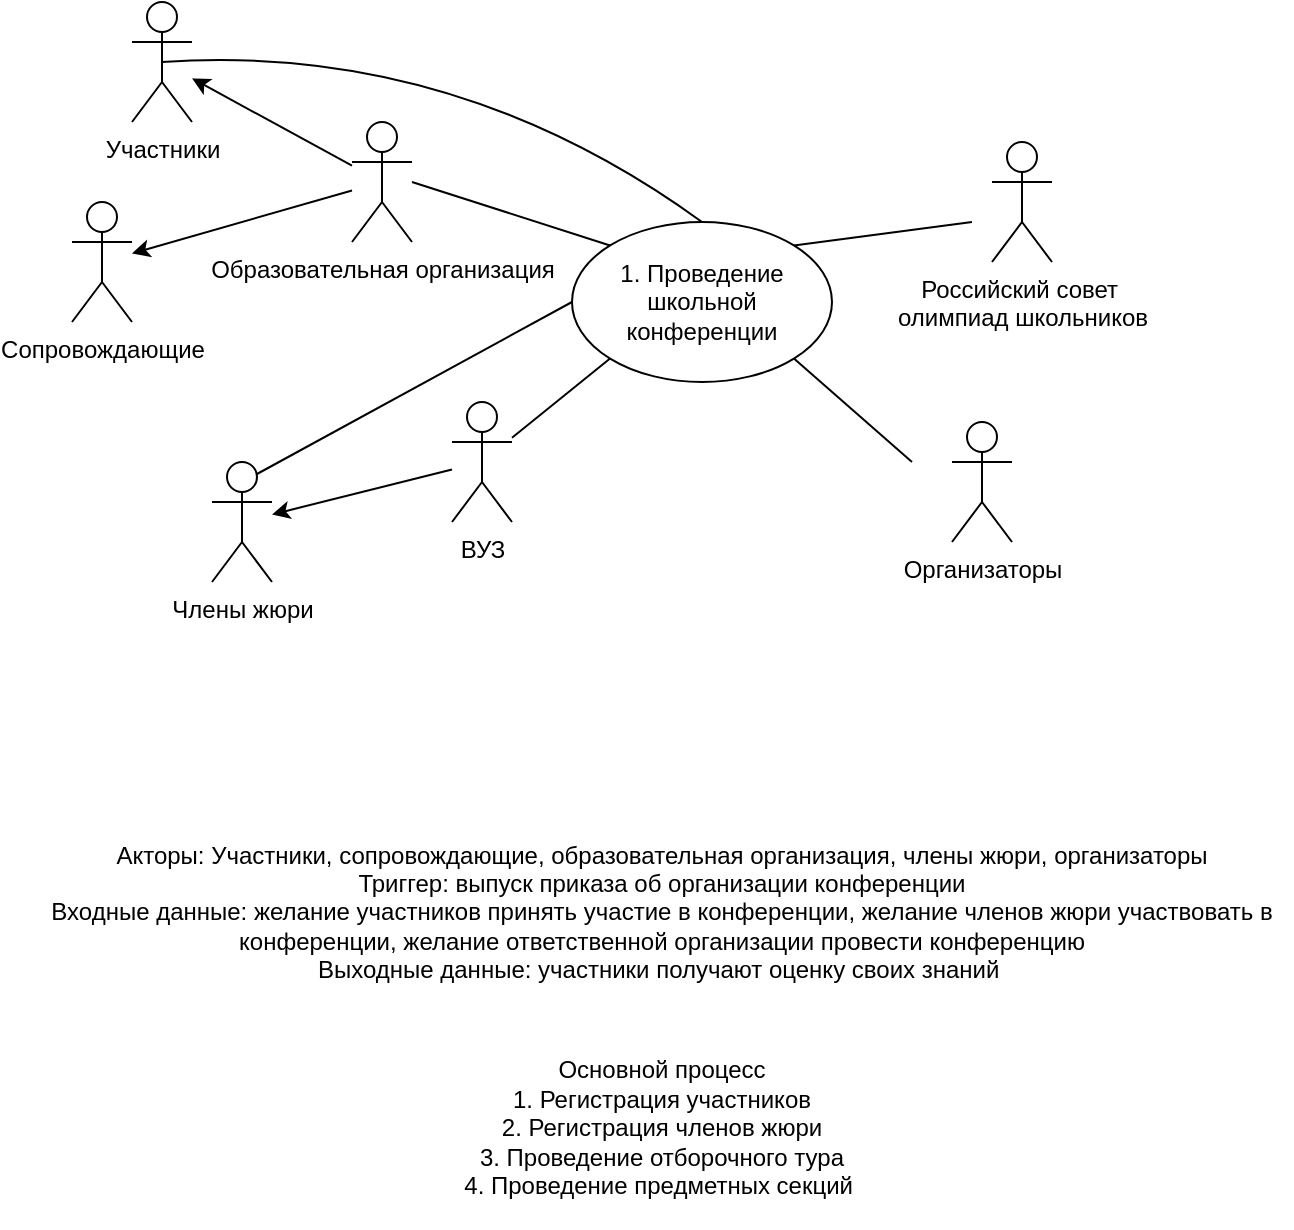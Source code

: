 <?xml version="1.0" encoding="UTF-8"?>
<mxfile scale="3" border="0" version="28.0.4" pages="11">
  <diagram name="Страница — 1" id="Dus2pRMTSVpugT65t6Fc">
    <mxGraphModel dx="1002" dy="575" grid="0" gridSize="10" guides="0" tooltips="1" connect="1" arrows="1" fold="1" page="1" pageScale="1" pageWidth="1654" pageHeight="1169" math="0" shadow="0">
      <root>
        <mxCell id="0" />
        <mxCell id="1" parent="0" />
        <mxCell id="98wraWoW7fji01PF5tOk-1" value="1. Проведение школьной конференции" style="ellipse;whiteSpace=wrap;html=1;" parent="1" vertex="1">
          <mxGeometry x="450" y="190" width="130" height="80" as="geometry" />
        </mxCell>
        <mxCell id="98wraWoW7fji01PF5tOk-3" value="" style="endArrow=none;html=1;rounded=0;entryX=1;entryY=1;entryDx=0;entryDy=0;" parent="1" target="98wraWoW7fji01PF5tOk-1" edge="1">
          <mxGeometry width="50" height="50" relative="1" as="geometry">
            <mxPoint x="620" y="310" as="sourcePoint" />
            <mxPoint x="540" y="270" as="targetPoint" />
          </mxGeometry>
        </mxCell>
        <mxCell id="98wraWoW7fji01PF5tOk-4" value="" style="endArrow=none;html=1;rounded=0;entryX=0;entryY=1;entryDx=0;entryDy=0;" parent="1" source="ERRTHQxomBoa7mjFXsfJ-1" target="98wraWoW7fji01PF5tOk-1" edge="1">
          <mxGeometry width="50" height="50" relative="1" as="geometry">
            <mxPoint x="430" y="310" as="sourcePoint" />
            <mxPoint x="540" y="270" as="targetPoint" />
          </mxGeometry>
        </mxCell>
        <mxCell id="98wraWoW7fji01PF5tOk-5" value="" style="endArrow=none;html=1;rounded=0;startArrow=classic;startFill=1;" parent="1" source="98wraWoW7fji01PF5tOk-17" target="98wraWoW7fji01PF5tOk-21" edge="1">
          <mxGeometry width="50" height="50" relative="1" as="geometry">
            <mxPoint x="320" y="130" as="sourcePoint" />
            <mxPoint x="270" y="130" as="targetPoint" />
          </mxGeometry>
        </mxCell>
        <mxCell id="98wraWoW7fji01PF5tOk-7" value="Члены жюри" style="shape=umlActor;verticalLabelPosition=bottom;verticalAlign=top;html=1;" parent="1" vertex="1">
          <mxGeometry x="270" y="310" width="30" height="60" as="geometry" />
        </mxCell>
        <mxCell id="98wraWoW7fji01PF5tOk-12" value="Организаторы" style="shape=umlActor;verticalLabelPosition=bottom;verticalAlign=top;html=1;" parent="1" vertex="1">
          <mxGeometry x="640" y="290" width="30" height="60" as="geometry" />
        </mxCell>
        <mxCell id="98wraWoW7fji01PF5tOk-14" value="" style="endArrow=none;html=1;rounded=0;startArrow=classic;startFill=1;" parent="1" source="98wraWoW7fji01PF5tOk-15" target="98wraWoW7fji01PF5tOk-21" edge="1">
          <mxGeometry width="50" height="50" relative="1" as="geometry">
            <mxPoint x="240" y="207" as="sourcePoint" />
            <mxPoint x="331" y="176" as="targetPoint" />
          </mxGeometry>
        </mxCell>
        <mxCell id="98wraWoW7fji01PF5tOk-15" value="Сопровождающие" style="shape=umlActor;verticalLabelPosition=bottom;verticalAlign=top;html=1;" parent="1" vertex="1">
          <mxGeometry x="200" y="180" width="30" height="60" as="geometry" />
        </mxCell>
        <mxCell id="98wraWoW7fji01PF5tOk-17" value="Участники" style="shape=umlActor;verticalLabelPosition=bottom;verticalAlign=top;html=1;" parent="1" vertex="1">
          <mxGeometry x="230" y="80" width="30" height="60" as="geometry" />
        </mxCell>
        <mxCell id="98wraWoW7fji01PF5tOk-20" value="&lt;div&gt;Основной процесс&lt;/div&gt;1. Регистрация участников&lt;div&gt;2. Регистрация членов жюри&lt;br&gt;&lt;div&gt;&lt;span style=&quot;background-color: transparent; color: light-dark(rgb(0, 0, 0), rgb(255, 255, 255));&quot;&gt;3. Проведение отборочного тура&lt;/span&gt;&lt;/div&gt;&lt;div&gt;&lt;span style=&quot;background-color: transparent; color: light-dark(rgb(0, 0, 0), rgb(255, 255, 255));&quot;&gt;4. Проведение предметных секций&amp;nbsp;&lt;/span&gt;&lt;/div&gt;&lt;div&gt;&lt;div&gt;&lt;div&gt;&lt;br&gt;&lt;/div&gt;&lt;/div&gt;&lt;/div&gt;&lt;/div&gt;" style="text;html=1;align=center;verticalAlign=middle;whiteSpace=wrap;rounded=0;" parent="1" vertex="1">
          <mxGeometry x="360" y="630" width="270" height="40" as="geometry" />
        </mxCell>
        <mxCell id="98wraWoW7fji01PF5tOk-21" value="Образовательная организация" style="shape=umlActor;verticalLabelPosition=bottom;verticalAlign=top;html=1;" parent="1" vertex="1">
          <mxGeometry x="340" y="140" width="30" height="60" as="geometry" />
        </mxCell>
        <mxCell id="98wraWoW7fji01PF5tOk-23" value="" style="endArrow=none;html=1;rounded=0;entryX=0;entryY=0;entryDx=0;entryDy=0;" parent="1" target="98wraWoW7fji01PF5tOk-1" edge="1">
          <mxGeometry width="50" height="50" relative="1" as="geometry">
            <mxPoint x="370" y="170" as="sourcePoint" />
            <mxPoint x="540" y="270" as="targetPoint" />
          </mxGeometry>
        </mxCell>
        <mxCell id="98wraWoW7fji01PF5tOk-24" value="Акторы: Участники, сопровождающие, образовательная организация, члены жюри, организаторы&lt;div&gt;Триггер: выпуск приказа об организации конференции&lt;/div&gt;&lt;div&gt;Входные данные: желание участников принять участие в конференции, желание членов жюри участвовать в конференции, желание ответственной организации провести конференцию&lt;/div&gt;&lt;div&gt;Выходные данные: участники получают оценку своих знаний&amp;nbsp;&lt;/div&gt;" style="text;html=1;align=center;verticalAlign=middle;whiteSpace=wrap;rounded=0;" parent="1" vertex="1">
          <mxGeometry x="180" y="520" width="630" height="30" as="geometry" />
        </mxCell>
        <mxCell id="FlPsiT6otDvvn5Ct6O_1-1" value="Российский совет&amp;nbsp;&lt;div&gt;олимпиад школьников&lt;/div&gt;" style="shape=umlActor;verticalLabelPosition=bottom;verticalAlign=top;html=1;outlineConnect=0;" parent="1" vertex="1">
          <mxGeometry x="660" y="150" width="30" height="60" as="geometry" />
        </mxCell>
        <mxCell id="FlPsiT6otDvvn5Ct6O_1-2" value="" style="endArrow=none;html=1;rounded=0;exitX=1;exitY=0;exitDx=0;exitDy=0;" parent="1" source="98wraWoW7fji01PF5tOk-1" edge="1">
          <mxGeometry width="50" height="50" relative="1" as="geometry">
            <mxPoint x="530" y="320" as="sourcePoint" />
            <mxPoint x="650" y="190" as="targetPoint" />
          </mxGeometry>
        </mxCell>
        <mxCell id="ERRTHQxomBoa7mjFXsfJ-1" value="ВУЗ" style="shape=umlActor;verticalLabelPosition=bottom;verticalAlign=top;html=1;" parent="1" vertex="1">
          <mxGeometry x="390" y="280" width="30" height="60" as="geometry" />
        </mxCell>
        <mxCell id="ERRTHQxomBoa7mjFXsfJ-3" value="" style="endArrow=classic;html=1;rounded=0;" parent="1" source="ERRTHQxomBoa7mjFXsfJ-1" target="98wraWoW7fji01PF5tOk-7" edge="1">
          <mxGeometry width="50" height="50" relative="1" as="geometry">
            <mxPoint x="530" y="310" as="sourcePoint" />
            <mxPoint x="384" y="285" as="targetPoint" />
          </mxGeometry>
        </mxCell>
        <mxCell id="v89L3K_WTky6IKVBa7yD-1" value="" style="endArrow=none;html=1;rounded=0;entryX=0.5;entryY=0;entryDx=0;entryDy=0;exitX=0.5;exitY=0.5;exitDx=0;exitDy=0;exitPerimeter=0;curved=1;" edge="1" parent="1" source="98wraWoW7fji01PF5tOk-17" target="98wraWoW7fji01PF5tOk-1">
          <mxGeometry width="50" height="50" relative="1" as="geometry">
            <mxPoint x="487" y="323" as="sourcePoint" />
            <mxPoint x="537" y="273" as="targetPoint" />
            <Array as="points">
              <mxPoint x="391" y="100" />
            </Array>
          </mxGeometry>
        </mxCell>
        <mxCell id="v89L3K_WTky6IKVBa7yD-2" value="" style="endArrow=none;html=1;rounded=0;entryX=0;entryY=0.5;entryDx=0;entryDy=0;exitX=0.75;exitY=0.1;exitDx=0;exitDy=0;exitPerimeter=0;" edge="1" parent="1" source="98wraWoW7fji01PF5tOk-7" target="98wraWoW7fji01PF5tOk-1">
          <mxGeometry width="50" height="50" relative="1" as="geometry">
            <mxPoint x="487" y="323" as="sourcePoint" />
            <mxPoint x="537" y="273" as="targetPoint" />
          </mxGeometry>
        </mxCell>
      </root>
    </mxGraphModel>
  </diagram>
  <diagram id="CrB87HiFRhFEMnnFdjw7" name="Страница — 2">
    <mxGraphModel dx="1002" dy="575" grid="0" gridSize="10" guides="0" tooltips="1" connect="1" arrows="1" fold="1" page="1" pageScale="1" pageWidth="1654" pageHeight="1169" math="0" shadow="0">
      <root>
        <mxCell id="0" />
        <mxCell id="1" parent="0" />
        <mxCell id="Vg3YlrybHEgWauaD8bLg-1" value="&lt;div&gt;Основной процесс&lt;/div&gt;1. Набор участников&lt;div&gt;&lt;span style=&quot;background-color: transparent; color: light-dark(rgb(0, 0, 0), rgb(255, 255, 255));&quot;&gt;2. Проведение отборочного тура&lt;/span&gt;&lt;/div&gt;&lt;div&gt;&lt;span style=&quot;background-color: transparent; color: light-dark(rgb(0, 0, 0), rgb(255, 255, 255));&quot;&gt;3. Проведение предметных секций&amp;nbsp;&lt;/span&gt;&lt;/div&gt;&lt;div&gt;&lt;div&gt;&lt;div&gt;&lt;br&gt;&lt;/div&gt;&lt;/div&gt;&lt;/div&gt;" style="text;html=1;align=center;verticalAlign=middle;whiteSpace=wrap;rounded=0;" parent="1" vertex="1">
          <mxGeometry x="360" y="610" width="270" height="40" as="geometry" />
        </mxCell>
        <mxCell id="Vg3YlrybHEgWauaD8bLg-2" value="Акторы: Участники, сопровождающие, образовательная организация, члены жюри, организаторы&lt;div&gt;Триггер: выпуск приказа об организации конференции&lt;/div&gt;&lt;div&gt;Входные данные: желание участников принять участие в конференции, желание членов жюри участвовать в конференции, желание ответственной организации провести конференцию&lt;/div&gt;&lt;div&gt;Выходные данные: участники получают оценку своих знаний&amp;nbsp;&lt;/div&gt;" style="text;html=1;align=center;verticalAlign=middle;whiteSpace=wrap;rounded=0;" parent="1" vertex="1">
          <mxGeometry x="180" y="520" width="630" height="30" as="geometry" />
        </mxCell>
        <mxCell id="Vg3YlrybHEgWauaD8bLg-3" value="Организаторы" style="shape=umlActor;verticalLabelPosition=bottom;verticalAlign=top;html=1;outlineConnect=0;" parent="1" vertex="1">
          <mxGeometry x="797" y="710" width="30" height="60" as="geometry" />
        </mxCell>
        <mxCell id="PpgxlgieffALj6D4D-5--1" value="" style="endArrow=none;html=1;rounded=0;startArrow=classic;startFill=1;" parent="1" source="PpgxlgieffALj6D4D-5--4" target="PpgxlgieffALj6D4D-5--6" edge="1">
          <mxGeometry width="50" height="50" relative="1" as="geometry">
            <mxPoint x="330" y="760" as="sourcePoint" />
            <mxPoint x="339" y="706" as="targetPoint" />
          </mxGeometry>
        </mxCell>
        <mxCell id="PpgxlgieffALj6D4D-5--2" value="Члены жюри" style="shape=umlActor;verticalLabelPosition=bottom;verticalAlign=top;html=1;" parent="1" vertex="1">
          <mxGeometry x="223" y="939" width="30" height="60" as="geometry" />
        </mxCell>
        <mxCell id="PpgxlgieffALj6D4D-5--3" value="" style="endArrow=none;html=1;rounded=0;startArrow=classic;startFill=1;" parent="1" source="PpgxlgieffALj6D4D-5--5" target="PpgxlgieffALj6D4D-5--6" edge="1">
          <mxGeometry width="50" height="50" relative="1" as="geometry">
            <mxPoint x="350" y="811" as="sourcePoint" />
            <mxPoint x="270" y="830" as="targetPoint" />
          </mxGeometry>
        </mxCell>
        <mxCell id="PpgxlgieffALj6D4D-5--4" value="Сопровождающие" style="shape=umlActor;verticalLabelPosition=bottom;verticalAlign=top;html=1;" parent="1" vertex="1">
          <mxGeometry x="250" y="720" width="30" height="60" as="geometry" />
        </mxCell>
        <mxCell id="PpgxlgieffALj6D4D-5--5" value="Участники" style="shape=umlActor;verticalLabelPosition=bottom;verticalAlign=top;html=1;" parent="1" vertex="1">
          <mxGeometry x="240" y="810" width="30" height="60" as="geometry" />
        </mxCell>
        <mxCell id="PpgxlgieffALj6D4D-5--6" value="Образовательная&amp;nbsp;&lt;div&gt;организация&lt;/div&gt;" style="shape=umlActor;verticalLabelPosition=bottom;verticalAlign=top;html=1;" parent="1" vertex="1">
          <mxGeometry x="350" y="750" width="30" height="60" as="geometry" />
        </mxCell>
        <mxCell id="Y5ltepoGk2__VB5_bRsl-1" value="Российский совет&amp;nbsp;&lt;div&gt;олимпиад школьников&lt;/div&gt;" style="shape=umlActor;verticalLabelPosition=bottom;verticalAlign=top;html=1;outlineConnect=0;" parent="1" vertex="1">
          <mxGeometry x="910" y="800" width="30" height="60" as="geometry" />
        </mxCell>
        <mxCell id="WmeJNG0UkOaob4rEKMsk-1" value="1.1 Набор участников&amp;nbsp;" style="ellipse;whiteSpace=wrap;html=1;" parent="1" vertex="1">
          <mxGeometry x="467" y="707" width="120" height="50" as="geometry" />
        </mxCell>
        <mxCell id="WmeJNG0UkOaob4rEKMsk-2" value="" style="endArrow=none;html=1;rounded=0;entryX=0;entryY=1;entryDx=0;entryDy=0;" parent="1" source="PpgxlgieffALj6D4D-5--6" target="WmeJNG0UkOaob4rEKMsk-1" edge="1">
          <mxGeometry width="50" height="50" relative="1" as="geometry">
            <mxPoint x="390" y="820" as="sourcePoint" />
            <mxPoint x="540" y="650" as="targetPoint" />
          </mxGeometry>
        </mxCell>
        <mxCell id="WmeJNG0UkOaob4rEKMsk-3" value="" style="endArrow=none;html=1;rounded=0;exitX=1;exitY=0.5;exitDx=0;exitDy=0;" parent="1" source="WmeJNG0UkOaob4rEKMsk-1" target="Vg3YlrybHEgWauaD8bLg-3" edge="1">
          <mxGeometry width="50" height="50" relative="1" as="geometry">
            <mxPoint x="490" y="700" as="sourcePoint" />
            <mxPoint x="540" y="650" as="targetPoint" />
          </mxGeometry>
        </mxCell>
        <mxCell id="WmeJNG0UkOaob4rEKMsk-4" value="1.3 Проведение отборочного тура" style="ellipse;whiteSpace=wrap;html=1;" parent="1" vertex="1">
          <mxGeometry x="520" y="870" width="120" height="50" as="geometry" />
        </mxCell>
        <mxCell id="WmeJNG0UkOaob4rEKMsk-7" value="" style="endArrow=none;html=1;rounded=0;entryX=0;entryY=1;entryDx=0;entryDy=0;" parent="1" source="PpgxlgieffALj6D4D-5--2" target="WmeJNG0UkOaob4rEKMsk-4" edge="1">
          <mxGeometry width="50" height="50" relative="1" as="geometry">
            <mxPoint x="359" y="944" as="sourcePoint" />
            <mxPoint x="540" y="910" as="targetPoint" />
          </mxGeometry>
        </mxCell>
        <mxCell id="WmeJNG0UkOaob4rEKMsk-8" value="" style="endArrow=none;html=1;rounded=0;jumpStyle=arc;entryX=0;entryY=0.5;entryDx=0;entryDy=0;exitX=0.867;exitY=0.8;exitDx=0;exitDy=0;exitPerimeter=0;" parent="1" source="PpgxlgieffALj6D4D-5--5" target="WmeJNG0UkOaob4rEKMsk-4" edge="1">
          <mxGeometry width="50" height="50" relative="1" as="geometry">
            <mxPoint x="490" y="960" as="sourcePoint" />
            <mxPoint x="540" y="910" as="targetPoint" />
          </mxGeometry>
        </mxCell>
        <mxCell id="WmeJNG0UkOaob4rEKMsk-10" value="" style="endArrow=none;html=1;rounded=0;exitX=1;exitY=0;exitDx=0;exitDy=0;" parent="1" source="WmeJNG0UkOaob4rEKMsk-4" target="Vg3YlrybHEgWauaD8bLg-3" edge="1">
          <mxGeometry width="50" height="50" relative="1" as="geometry">
            <mxPoint x="490" y="960" as="sourcePoint" />
            <mxPoint x="540" y="910" as="targetPoint" />
          </mxGeometry>
        </mxCell>
        <mxCell id="WmeJNG0UkOaob4rEKMsk-11" value="" style="endArrow=none;html=1;rounded=0;entryX=1;entryY=0.5;entryDx=0;entryDy=0;" parent="1" source="Y5ltepoGk2__VB5_bRsl-1" target="WmeJNG0UkOaob4rEKMsk-4" edge="1">
          <mxGeometry width="50" height="50" relative="1" as="geometry">
            <mxPoint x="490" y="960" as="sourcePoint" />
            <mxPoint x="540" y="910" as="targetPoint" />
          </mxGeometry>
        </mxCell>
        <mxCell id="WmeJNG0UkOaob4rEKMsk-12" value="1.4 Проведение очного этапа" style="ellipse;whiteSpace=wrap;html=1;" parent="1" vertex="1">
          <mxGeometry x="550" y="980" width="120" height="50" as="geometry" />
        </mxCell>
        <mxCell id="WmeJNG0UkOaob4rEKMsk-13" value="" style="endArrow=none;html=1;rounded=0;entryX=0;entryY=0.5;entryDx=0;entryDy=0;exitX=1;exitY=1;exitDx=0;exitDy=0;exitPerimeter=0;" parent="1" source="PpgxlgieffALj6D4D-5--2" target="WmeJNG0UkOaob4rEKMsk-12" edge="1">
          <mxGeometry width="50" height="50" relative="1" as="geometry">
            <mxPoint x="360" y="955" as="sourcePoint" />
            <mxPoint x="540" y="910" as="targetPoint" />
          </mxGeometry>
        </mxCell>
        <mxCell id="WmeJNG0UkOaob4rEKMsk-14" value="" style="endArrow=none;html=1;rounded=0;exitX=1;exitY=0.5;exitDx=0;exitDy=0;" parent="1" source="WmeJNG0UkOaob4rEKMsk-12" target="Y5ltepoGk2__VB5_bRsl-1" edge="1">
          <mxGeometry width="50" height="50" relative="1" as="geometry">
            <mxPoint x="490" y="960" as="sourcePoint" />
            <mxPoint x="540" y="910" as="targetPoint" />
          </mxGeometry>
        </mxCell>
        <mxCell id="WmeJNG0UkOaob4rEKMsk-15" value="" style="endArrow=none;html=1;rounded=0;exitX=1;exitY=0;exitDx=0;exitDy=0;jumpStyle=arc;" parent="1" source="WmeJNG0UkOaob4rEKMsk-12" target="Vg3YlrybHEgWauaD8bLg-3" edge="1">
          <mxGeometry width="50" height="50" relative="1" as="geometry">
            <mxPoint x="490" y="960" as="sourcePoint" />
            <mxPoint x="730" y="750" as="targetPoint" />
          </mxGeometry>
        </mxCell>
        <mxCell id="WmeJNG0UkOaob4rEKMsk-16" value="" style="endArrow=none;html=1;rounded=0;entryX=0;entryY=1;entryDx=0;entryDy=0;exitX=0.147;exitY=0.813;exitDx=0;exitDy=0;exitPerimeter=0;curved=1;" parent="1" source="PpgxlgieffALj6D4D-5--5" target="WmeJNG0UkOaob4rEKMsk-12" edge="1">
          <mxGeometry width="50" height="50" relative="1" as="geometry">
            <mxPoint x="490" y="960" as="sourcePoint" />
            <mxPoint x="540" y="910" as="targetPoint" />
            <Array as="points">
              <mxPoint x="120" y="930" />
              <mxPoint x="270" y="1100" />
            </Array>
          </mxGeometry>
        </mxCell>
        <mxCell id="WmeJNG0UkOaob4rEKMsk-17" value="" style="endArrow=none;html=1;rounded=0;entryX=0.5;entryY=1;entryDx=0;entryDy=0;curved=1;" parent="1" source="PpgxlgieffALj6D4D-5--4" target="WmeJNG0UkOaob4rEKMsk-12" edge="1">
          <mxGeometry width="50" height="50" relative="1" as="geometry">
            <mxPoint x="490" y="960" as="sourcePoint" />
            <mxPoint x="540" y="910" as="targetPoint" />
            <Array as="points">
              <mxPoint x="150" y="770" />
              <mxPoint x="120" y="1000" />
              <mxPoint x="340" y="1120" />
            </Array>
          </mxGeometry>
        </mxCell>
        <mxCell id="Z1TS54b4m_gbRHHxOdug-2" value="Вузы" style="shape=umlActor;verticalLabelPosition=bottom;verticalAlign=top;html=1;" parent="1" vertex="1">
          <mxGeometry x="344" y="859" width="30" height="60" as="geometry" />
        </mxCell>
        <mxCell id="Z1TS54b4m_gbRHHxOdug-3" value="" style="endArrow=classic;html=1;rounded=0;" parent="1" source="Z1TS54b4m_gbRHHxOdug-2" target="PpgxlgieffALj6D4D-5--2" edge="1">
          <mxGeometry width="50" height="50" relative="1" as="geometry">
            <mxPoint x="463" y="918" as="sourcePoint" />
            <mxPoint x="262" y="1001" as="targetPoint" />
          </mxGeometry>
        </mxCell>
        <mxCell id="KPa0n419CTUhFMdHvgML-1" value="1.2 Набор жюри" style="ellipse;whiteSpace=wrap;html=1;" parent="1" vertex="1">
          <mxGeometry x="495" y="781" width="120" height="50" as="geometry" />
        </mxCell>
        <mxCell id="KPa0n419CTUhFMdHvgML-2" value="" style="endArrow=none;html=1;rounded=0;entryX=1;entryY=0.5;entryDx=0;entryDy=0;" parent="1" source="Vg3YlrybHEgWauaD8bLg-3" target="KPa0n419CTUhFMdHvgML-1" edge="1">
          <mxGeometry width="50" height="50" relative="1" as="geometry">
            <mxPoint x="487" y="856" as="sourcePoint" />
            <mxPoint x="537" y="806" as="targetPoint" />
          </mxGeometry>
        </mxCell>
        <mxCell id="KPa0n419CTUhFMdHvgML-3" value="" style="endArrow=none;html=1;rounded=0;entryX=0;entryY=0.5;entryDx=0;entryDy=0;jumpStyle=arc;" parent="1" source="Z1TS54b4m_gbRHHxOdug-2" target="KPa0n419CTUhFMdHvgML-1" edge="1">
          <mxGeometry width="50" height="50" relative="1" as="geometry">
            <mxPoint x="390" y="786" as="sourcePoint" />
            <mxPoint x="495" y="760" as="targetPoint" />
          </mxGeometry>
        </mxCell>
      </root>
    </mxGraphModel>
  </diagram>
  <diagram id="AlXiRNSLqKCdcvaePC0G" name="Страница — 3">
    <mxGraphModel dx="2490" dy="1450" grid="1" gridSize="10" guides="1" tooltips="1" connect="1" arrows="1" fold="1" page="1" pageScale="1" pageWidth="1654" pageHeight="1169" math="0" shadow="0">
      <root>
        <mxCell id="0" />
        <mxCell id="1" parent="0" />
      </root>
    </mxGraphModel>
  </diagram>
  <diagram id="g-t299rCjR-BpBUMJ1pY" name="Страница — 4">
    <mxGraphModel dx="1002" dy="1744" grid="0" gridSize="10" guides="0" tooltips="1" connect="1" arrows="1" fold="1" page="1" pageScale="1" pageWidth="1654" pageHeight="1169" math="0" shadow="0">
      <root>
        <mxCell id="0" />
        <mxCell id="1" parent="0" />
        <mxCell id="I8lpVRZ2WU9MHzqFz3Ve-1" value="&lt;div&gt;1.2.1 Запрос вариантов олимпиады&lt;/div&gt;1.2.2 Выделение группы проверяющих среди жюри&lt;div&gt;1.2.3 Отправка текстов олимпиады обр. организациям&lt;/div&gt;&lt;div&gt;1.2.4 Рассылка текстов олимпиады участникам&lt;/div&gt;&lt;div&gt;1.2.5 Сбор решений олимпиады от участников&lt;br&gt;&lt;div&gt;&lt;span style=&quot;background-color: transparent; color: light-dark(rgb(0, 0, 0), rgb(255, 255, 255));&quot;&gt;1.2.6 Отправка решений организаторам&lt;/span&gt;&lt;/div&gt;&lt;div&gt;1.2.7 Отправка решений членам жюри&lt;/div&gt;&lt;div&gt;1.2.8 Проверка решений&lt;/div&gt;&lt;div&gt;1.2.9 Отправка результатов организаторам&lt;/div&gt;&lt;div&gt;1.2.10 Выделение квоты на количество участников финала&lt;/div&gt;&lt;div&gt;1.2.11 Отправка ответных писем участникам, прошедшим отбор&amp;nbsp;&lt;/div&gt;&lt;/div&gt;" style="text;html=1;align=center;verticalAlign=middle;whiteSpace=wrap;rounded=0;" parent="1" vertex="1">
          <mxGeometry x="150" y="-200" width="350" height="60" as="geometry" />
        </mxCell>
        <mxCell id="F8AmPMfkuLnkqH5h-Wsl-1" value="Организаторы" style="shape=umlActor;verticalLabelPosition=bottom;verticalAlign=top;html=1;outlineConnect=0;" parent="1" vertex="1">
          <mxGeometry x="764" y="183" width="30" height="60" as="geometry" />
        </mxCell>
        <mxCell id="F8AmPMfkuLnkqH5h-Wsl-2" value="Члены жюри" style="shape=umlActor;verticalLabelPosition=bottom;verticalAlign=top;html=1;" parent="1" vertex="1">
          <mxGeometry x="237" y="413" width="30" height="60" as="geometry" />
        </mxCell>
        <mxCell id="F8AmPMfkuLnkqH5h-Wsl-4" value="Участники" style="shape=umlActor;verticalLabelPosition=bottom;verticalAlign=top;html=1;" parent="1" vertex="1">
          <mxGeometry x="127" y="233" width="30" height="60" as="geometry" />
        </mxCell>
        <mxCell id="F8AmPMfkuLnkqH5h-Wsl-5" value="Образовательная&amp;nbsp;&lt;div&gt;организация&lt;/div&gt;" style="shape=umlActor;verticalLabelPosition=bottom;verticalAlign=top;html=1;" parent="1" vertex="1">
          <mxGeometry x="317" y="223" width="30" height="60" as="geometry" />
        </mxCell>
        <mxCell id="F8AmPMfkuLnkqH5h-Wsl-6" value="Российский совет&amp;nbsp;&lt;div&gt;олимпиад школьников&lt;/div&gt;" style="shape=umlActor;verticalLabelPosition=bottom;verticalAlign=top;html=1;outlineConnect=0;" parent="1" vertex="1">
          <mxGeometry x="897" y="423" width="30" height="60" as="geometry" />
        </mxCell>
        <mxCell id="F8AmPMfkuLnkqH5h-Wsl-8" value="" style="endArrow=none;html=1;rounded=0;" parent="1" source="F8AmPMfkuLnkqH5h-Wsl-2" target="NEypxDXMvTXo43ROBliY-4" edge="1">
          <mxGeometry width="50" height="50" relative="1" as="geometry">
            <mxPoint x="277" y="453" as="sourcePoint" />
            <mxPoint x="504.574" y="385.678" as="targetPoint" />
          </mxGeometry>
        </mxCell>
        <mxCell id="F8AmPMfkuLnkqH5h-Wsl-9" value="" style="endArrow=none;html=1;rounded=0;jumpStyle=arc;entryX=0;entryY=0.5;entryDx=0;entryDy=0;" parent="1" source="F8AmPMfkuLnkqH5h-Wsl-5" target="NEypxDXMvTXo43ROBliY-7" edge="1">
          <mxGeometry width="50" height="50" relative="1" as="geometry">
            <mxPoint x="457" y="433" as="sourcePoint" />
            <mxPoint x="487" y="368" as="targetPoint" />
          </mxGeometry>
        </mxCell>
        <mxCell id="NEypxDXMvTXo43ROBliY-1" value="&lt;div&gt;1.3.1 Запрос вариантов олимпиады&lt;/div&gt;" style="ellipse;whiteSpace=wrap;html=1;" parent="1" vertex="1">
          <mxGeometry x="847" y="303" width="130" height="50" as="geometry" />
        </mxCell>
        <mxCell id="NEypxDXMvTXo43ROBliY-2" value="" style="endArrow=none;html=1;rounded=0;exitX=0.5;exitY=0;exitDx=0;exitDy=0;" parent="1" source="NEypxDXMvTXo43ROBliY-1" target="F8AmPMfkuLnkqH5h-Wsl-1" edge="1">
          <mxGeometry width="50" height="50" relative="1" as="geometry">
            <mxPoint x="537" y="273" as="sourcePoint" />
            <mxPoint x="587" y="223" as="targetPoint" />
          </mxGeometry>
        </mxCell>
        <mxCell id="NEypxDXMvTXo43ROBliY-3" value="" style="endArrow=none;html=1;rounded=0;entryX=0.5;entryY=1;entryDx=0;entryDy=0;" parent="1" source="F8AmPMfkuLnkqH5h-Wsl-6" target="NEypxDXMvTXo43ROBliY-1" edge="1">
          <mxGeometry width="50" height="50" relative="1" as="geometry">
            <mxPoint x="537" y="273" as="sourcePoint" />
            <mxPoint x="587" y="223" as="targetPoint" />
          </mxGeometry>
        </mxCell>
        <mxCell id="NEypxDXMvTXo43ROBliY-4" value="&lt;div&gt;&lt;div&gt;1.3.2 Выделение группы проверяющих среди жюри&lt;/div&gt;&lt;/div&gt;" style="ellipse;whiteSpace=wrap;html=1;" parent="1" vertex="1">
          <mxGeometry x="437" y="343" width="180" height="50" as="geometry" />
        </mxCell>
        <mxCell id="NEypxDXMvTXo43ROBliY-5" value="" style="endArrow=none;html=1;rounded=0;exitX=1;exitY=0;exitDx=0;exitDy=0;" parent="1" source="NEypxDXMvTXo43ROBliY-4" target="F8AmPMfkuLnkqH5h-Wsl-1" edge="1">
          <mxGeometry width="50" height="50" relative="1" as="geometry">
            <mxPoint x="537" y="273" as="sourcePoint" />
            <mxPoint x="587" y="223" as="targetPoint" />
          </mxGeometry>
        </mxCell>
        <mxCell id="NEypxDXMvTXo43ROBliY-7" value="&lt;div&gt;1.3.3 Отправка текстов олимпиады обр.организациям&lt;/div&gt;" style="ellipse;whiteSpace=wrap;html=1;" parent="1" vertex="1">
          <mxGeometry x="463" y="177" width="130" height="50" as="geometry" />
        </mxCell>
        <mxCell id="NEypxDXMvTXo43ROBliY-8" value="" style="endArrow=none;html=1;rounded=0;exitX=1;exitY=0.5;exitDx=0;exitDy=0;" parent="1" source="NEypxDXMvTXo43ROBliY-7" target="F8AmPMfkuLnkqH5h-Wsl-1" edge="1">
          <mxGeometry width="50" height="50" relative="1" as="geometry">
            <mxPoint x="537" y="273" as="sourcePoint" />
            <mxPoint x="587" y="223" as="targetPoint" />
          </mxGeometry>
        </mxCell>
        <mxCell id="NEypxDXMvTXo43ROBliY-9" value="&lt;div&gt;1.3.4 Рассылка текстов олимпиады участникам&lt;/div&gt;" style="ellipse;whiteSpace=wrap;html=1;" parent="1" vertex="1">
          <mxGeometry x="167" y="173" width="130" height="50" as="geometry" />
        </mxCell>
        <mxCell id="NEypxDXMvTXo43ROBliY-10" value="&lt;div&gt;1.3.5 Сбор решений олимпиады от участников&lt;/div&gt;" style="ellipse;whiteSpace=wrap;html=1;" parent="1" vertex="1">
          <mxGeometry x="167" y="333" width="180" height="50" as="geometry" />
        </mxCell>
        <mxCell id="NEypxDXMvTXo43ROBliY-11" value="" style="endArrow=none;html=1;rounded=0;exitX=0.267;exitY=0.257;exitDx=0;exitDy=0;exitPerimeter=0;entryX=1;entryY=1;entryDx=0;entryDy=0;" parent="1" source="F8AmPMfkuLnkqH5h-Wsl-5" target="NEypxDXMvTXo43ROBliY-9" edge="1">
          <mxGeometry width="50" height="50" relative="1" as="geometry">
            <mxPoint x="537" y="273" as="sourcePoint" />
            <mxPoint x="587" y="223" as="targetPoint" />
          </mxGeometry>
        </mxCell>
        <mxCell id="NEypxDXMvTXo43ROBliY-12" value="" style="endArrow=none;html=1;rounded=0;entryX=0;entryY=1;entryDx=0;entryDy=0;" parent="1" source="F8AmPMfkuLnkqH5h-Wsl-4" target="NEypxDXMvTXo43ROBliY-9" edge="1">
          <mxGeometry width="50" height="50" relative="1" as="geometry">
            <mxPoint x="537" y="273" as="sourcePoint" />
            <mxPoint x="587" y="223" as="targetPoint" />
          </mxGeometry>
        </mxCell>
        <mxCell id="NEypxDXMvTXo43ROBliY-13" value="" style="endArrow=none;html=1;rounded=0;exitX=1;exitY=0;exitDx=0;exitDy=0;" parent="1" source="NEypxDXMvTXo43ROBliY-10" target="F8AmPMfkuLnkqH5h-Wsl-1" edge="1">
          <mxGeometry width="50" height="50" relative="1" as="geometry">
            <mxPoint x="537" y="273" as="sourcePoint" />
            <mxPoint x="587" y="223" as="targetPoint" />
          </mxGeometry>
        </mxCell>
        <mxCell id="NEypxDXMvTXo43ROBliY-14" value="" style="endArrow=none;html=1;rounded=0;exitX=0;exitY=0;exitDx=0;exitDy=0;" parent="1" source="NEypxDXMvTXo43ROBliY-10" target="F8AmPMfkuLnkqH5h-Wsl-4" edge="1">
          <mxGeometry width="50" height="50" relative="1" as="geometry">
            <mxPoint x="537" y="273" as="sourcePoint" />
            <mxPoint x="587" y="223" as="targetPoint" />
          </mxGeometry>
        </mxCell>
        <mxCell id="NEypxDXMvTXo43ROBliY-15" value="&lt;div&gt;1.3.6 Отправка решений организаторам&lt;/div&gt;" style="ellipse;whiteSpace=wrap;html=1;" parent="1" vertex="1">
          <mxGeometry x="434" y="112" width="130" height="50" as="geometry" />
        </mxCell>
        <mxCell id="NEypxDXMvTXo43ROBliY-16" value="" style="endArrow=none;html=1;rounded=0;entryX=0;entryY=1;entryDx=0;entryDy=0;" parent="1" source="F8AmPMfkuLnkqH5h-Wsl-5" target="NEypxDXMvTXo43ROBliY-15" edge="1">
          <mxGeometry width="50" height="50" relative="1" as="geometry">
            <mxPoint x="537" y="273" as="sourcePoint" />
            <mxPoint x="587" y="223" as="targetPoint" />
          </mxGeometry>
        </mxCell>
        <mxCell id="NEypxDXMvTXo43ROBliY-17" value="" style="endArrow=none;html=1;rounded=0;entryX=1;entryY=0.5;entryDx=0;entryDy=0;" parent="1" source="F8AmPMfkuLnkqH5h-Wsl-1" target="NEypxDXMvTXo43ROBliY-15" edge="1">
          <mxGeometry width="50" height="50" relative="1" as="geometry">
            <mxPoint x="537" y="273" as="sourcePoint" />
            <mxPoint x="587" y="223" as="targetPoint" />
          </mxGeometry>
        </mxCell>
        <mxCell id="NEypxDXMvTXo43ROBliY-18" value="&lt;div&gt;1.3.7 Отправка решений членам жюри&lt;/div&gt;" style="ellipse;whiteSpace=wrap;html=1;" parent="1" vertex="1">
          <mxGeometry x="527" y="418" width="130" height="50" as="geometry" />
        </mxCell>
        <mxCell id="NEypxDXMvTXo43ROBliY-19" value="" style="endArrow=none;html=1;rounded=0;exitX=1;exitY=0.5;exitDx=0;exitDy=0;" parent="1" source="NEypxDXMvTXo43ROBliY-18" target="F8AmPMfkuLnkqH5h-Wsl-1" edge="1">
          <mxGeometry width="50" height="50" relative="1" as="geometry">
            <mxPoint x="537" y="273" as="sourcePoint" />
            <mxPoint x="587" y="223" as="targetPoint" />
          </mxGeometry>
        </mxCell>
        <mxCell id="NEypxDXMvTXo43ROBliY-20" value="" style="endArrow=none;html=1;rounded=0;exitX=0;exitY=0.5;exitDx=0;exitDy=0;" parent="1" source="NEypxDXMvTXo43ROBliY-18" target="F8AmPMfkuLnkqH5h-Wsl-2" edge="1">
          <mxGeometry width="50" height="50" relative="1" as="geometry">
            <mxPoint x="537" y="273" as="sourcePoint" />
            <mxPoint x="587" y="223" as="targetPoint" />
          </mxGeometry>
        </mxCell>
        <mxCell id="NEypxDXMvTXo43ROBliY-23" value="&lt;div&gt;1.3.9 Отправка результатов организаторам&lt;/div&gt;" style="ellipse;whiteSpace=wrap;html=1;" parent="1" vertex="1">
          <mxGeometry x="547" y="483" width="180" height="50" as="geometry" />
        </mxCell>
        <mxCell id="NEypxDXMvTXo43ROBliY-24" value="" style="endArrow=none;html=1;rounded=0;entryX=0;entryY=0.5;entryDx=0;entryDy=0;" parent="1" source="F8AmPMfkuLnkqH5h-Wsl-2" target="NEypxDXMvTXo43ROBliY-23" edge="1">
          <mxGeometry width="50" height="50" relative="1" as="geometry">
            <mxPoint x="537" y="273" as="sourcePoint" />
            <mxPoint x="587" y="223" as="targetPoint" />
          </mxGeometry>
        </mxCell>
        <mxCell id="NEypxDXMvTXo43ROBliY-25" value="" style="endArrow=none;html=1;rounded=0;exitX=1;exitY=0.5;exitDx=0;exitDy=0;" parent="1" source="NEypxDXMvTXo43ROBliY-23" target="F8AmPMfkuLnkqH5h-Wsl-1" edge="1">
          <mxGeometry width="50" height="50" relative="1" as="geometry">
            <mxPoint x="537" y="273" as="sourcePoint" />
            <mxPoint x="587" y="223" as="targetPoint" />
          </mxGeometry>
        </mxCell>
        <mxCell id="NEypxDXMvTXo43ROBliY-26" value="&lt;div&gt;1.3.10 Выделение квоты на количество участников финала&lt;/div&gt;" style="ellipse;whiteSpace=wrap;html=1;" parent="1" vertex="1">
          <mxGeometry x="757" y="368" width="150" height="65" as="geometry" />
        </mxCell>
        <mxCell id="NEypxDXMvTXo43ROBliY-27" value="" style="endArrow=none;html=1;rounded=0;entryX=0.5;entryY=1;entryDx=0;entryDy=0;" parent="1" source="F8AmPMfkuLnkqH5h-Wsl-6" target="NEypxDXMvTXo43ROBliY-26" edge="1">
          <mxGeometry width="50" height="50" relative="1" as="geometry">
            <mxPoint x="537" y="273" as="sourcePoint" />
            <mxPoint x="587" y="223" as="targetPoint" />
          </mxGeometry>
        </mxCell>
        <mxCell id="NEypxDXMvTXo43ROBliY-28" value="" style="endArrow=none;html=1;rounded=0;exitX=0.5;exitY=0;exitDx=0;exitDy=0;" parent="1" source="NEypxDXMvTXo43ROBliY-26" target="F8AmPMfkuLnkqH5h-Wsl-1" edge="1">
          <mxGeometry width="50" height="50" relative="1" as="geometry">
            <mxPoint x="537" y="273" as="sourcePoint" />
            <mxPoint x="587" y="223" as="targetPoint" />
          </mxGeometry>
        </mxCell>
        <mxCell id="NEypxDXMvTXo43ROBliY-29" value="&lt;div&gt;1.3.11 Отправка ответных писем участникам, прошедшим отбор&amp;nbsp;&lt;/div&gt;" style="ellipse;whiteSpace=wrap;html=1;" parent="1" vertex="1">
          <mxGeometry x="347" y="43" width="220" height="50" as="geometry" />
        </mxCell>
        <mxCell id="NEypxDXMvTXo43ROBliY-30" value="" style="endArrow=none;html=1;rounded=0;exitX=1;exitY=0.5;exitDx=0;exitDy=0;" parent="1" source="NEypxDXMvTXo43ROBliY-29" target="F8AmPMfkuLnkqH5h-Wsl-1" edge="1">
          <mxGeometry width="50" height="50" relative="1" as="geometry">
            <mxPoint x="537" y="3" as="sourcePoint" />
            <mxPoint x="587" y="-47" as="targetPoint" />
          </mxGeometry>
        </mxCell>
        <mxCell id="NEypxDXMvTXo43ROBliY-31" value="" style="endArrow=none;html=1;rounded=0;exitX=0;exitY=0.5;exitDx=0;exitDy=0;" parent="1" source="NEypxDXMvTXo43ROBliY-29" target="F8AmPMfkuLnkqH5h-Wsl-5" edge="1">
          <mxGeometry width="50" height="50" relative="1" as="geometry">
            <mxPoint x="537" y="3" as="sourcePoint" />
            <mxPoint x="587" y="-47" as="targetPoint" />
          </mxGeometry>
        </mxCell>
        <mxCell id="NEypxDXMvTXo43ROBliY-32" value="" style="endArrow=none;html=1;rounded=0;entryX=0;entryY=0.5;entryDx=0;entryDy=0;" parent="1" source="F8AmPMfkuLnkqH5h-Wsl-4" target="NEypxDXMvTXo43ROBliY-29" edge="1">
          <mxGeometry width="50" height="50" relative="1" as="geometry">
            <mxPoint x="537" y="273" as="sourcePoint" />
            <mxPoint x="377" y="83" as="targetPoint" />
            <Array as="points">
              <mxPoint x="157" y="153" />
            </Array>
          </mxGeometry>
        </mxCell>
      </root>
    </mxGraphModel>
  </diagram>
  <diagram id="FELn2BUkx7W3fwU2Fdas" name="Страница — 5">
    <mxGraphModel dx="835" dy="479" grid="0" gridSize="10" guides="1" tooltips="1" connect="1" arrows="1" fold="1" page="1" pageScale="1" pageWidth="1654" pageHeight="1169" math="0" shadow="0">
      <root>
        <mxCell id="0" />
        <mxCell id="1" parent="0" />
        <mxCell id="x_GyTN4iv2sNPSKpbMRt-1" value="Члены жюри" style="shape=umlActor;verticalLabelPosition=bottom;verticalAlign=top;html=1;" vertex="1" parent="1">
          <mxGeometry x="170" y="210" width="30" height="60" as="geometry" />
        </mxCell>
        <mxCell id="x_GyTN4iv2sNPSKpbMRt-2" value="Организаторы" style="shape=umlActor;verticalLabelPosition=bottom;verticalAlign=top;html=1;outlineConnect=0;" vertex="1" parent="1">
          <mxGeometry x="690" y="190" width="30" height="60" as="geometry" />
        </mxCell>
        <mxCell id="x_GyTN4iv2sNPSKpbMRt-3" value="&lt;div&gt;1.2.1 Отправка информационных писем членам жюри&lt;/div&gt;" style="ellipse;whiteSpace=wrap;html=1;" vertex="1" parent="1">
          <mxGeometry x="410" y="90" width="270" height="50" as="geometry" />
        </mxCell>
        <mxCell id="x_GyTN4iv2sNPSKpbMRt-4" value="" style="endArrow=none;html=1;rounded=0;entryX=1;entryY=0.5;entryDx=0;entryDy=0;" edge="1" parent="1" source="x_GyTN4iv2sNPSKpbMRt-2" target="x_GyTN4iv2sNPSKpbMRt-3">
          <mxGeometry width="50" height="50" relative="1" as="geometry">
            <mxPoint x="490" y="370" as="sourcePoint" />
            <mxPoint x="540" y="320" as="targetPoint" />
          </mxGeometry>
        </mxCell>
        <mxCell id="x_GyTN4iv2sNPSKpbMRt-5" value="" style="endArrow=none;html=1;rounded=0;entryX=0;entryY=0.5;entryDx=0;entryDy=0;" edge="1" parent="1" source="x_GyTN4iv2sNPSKpbMRt-9" target="x_GyTN4iv2sNPSKpbMRt-3">
          <mxGeometry width="50" height="50" relative="1" as="geometry">
            <mxPoint x="340" y="340" as="sourcePoint" />
            <mxPoint x="410" y="340" as="targetPoint" />
          </mxGeometry>
        </mxCell>
        <mxCell id="x_GyTN4iv2sNPSKpbMRt-6" value="&lt;div&gt;1.2.3 Сбор анкет членов жюри&lt;/div&gt;" style="ellipse;whiteSpace=wrap;html=1;" vertex="1" parent="1">
          <mxGeometry x="400" y="240" width="220" height="40" as="geometry" />
        </mxCell>
        <mxCell id="x_GyTN4iv2sNPSKpbMRt-7" value="" style="endArrow=none;html=1;rounded=0;exitX=1;exitY=0.5;exitDx=0;exitDy=0;" edge="1" parent="1" source="x_GyTN4iv2sNPSKpbMRt-6" target="x_GyTN4iv2sNPSKpbMRt-2">
          <mxGeometry width="50" height="50" relative="1" as="geometry">
            <mxPoint x="490" y="400" as="sourcePoint" />
            <mxPoint x="540" y="350" as="targetPoint" />
          </mxGeometry>
        </mxCell>
        <mxCell id="x_GyTN4iv2sNPSKpbMRt-8" value="" style="endArrow=none;html=1;rounded=0;entryX=0;entryY=0.5;entryDx=0;entryDy=0;" edge="1" parent="1" source="x_GyTN4iv2sNPSKpbMRt-1" target="x_GyTN4iv2sNPSKpbMRt-6">
          <mxGeometry width="50" height="50" relative="1" as="geometry">
            <mxPoint x="290" y="450" as="sourcePoint" />
            <mxPoint x="540" y="350" as="targetPoint" />
          </mxGeometry>
        </mxCell>
        <mxCell id="x_GyTN4iv2sNPSKpbMRt-9" value="Вузы" style="shape=umlActor;verticalLabelPosition=bottom;verticalAlign=top;html=1;" vertex="1" parent="1">
          <mxGeometry x="350" y="120" width="30" height="60" as="geometry" />
        </mxCell>
        <mxCell id="x_GyTN4iv2sNPSKpbMRt-10" value="1.2.2 Рассылка анкет преподавателям" style="ellipse;whiteSpace=wrap;html=1;" vertex="1" parent="1">
          <mxGeometry x="160" y="150" width="150" height="40" as="geometry" />
        </mxCell>
        <mxCell id="x_GyTN4iv2sNPSKpbMRt-11" value="" style="endArrow=none;html=1;rounded=0;exitX=1;exitY=0.5;exitDx=0;exitDy=0;" edge="1" parent="1" source="x_GyTN4iv2sNPSKpbMRt-10" target="x_GyTN4iv2sNPSKpbMRt-9">
          <mxGeometry width="50" height="50" relative="1" as="geometry">
            <mxPoint x="490" y="220" as="sourcePoint" />
            <mxPoint x="540" y="170" as="targetPoint" />
          </mxGeometry>
        </mxCell>
        <mxCell id="x_GyTN4iv2sNPSKpbMRt-12" value="" style="endArrow=none;html=1;rounded=0;exitX=0.363;exitY=0.99;exitDx=0;exitDy=0;exitPerimeter=0;" edge="1" parent="1" source="x_GyTN4iv2sNPSKpbMRt-10" target="x_GyTN4iv2sNPSKpbMRt-1">
          <mxGeometry width="50" height="50" relative="1" as="geometry">
            <mxPoint x="490" y="220" as="sourcePoint" />
            <mxPoint x="540" y="170" as="targetPoint" />
          </mxGeometry>
        </mxCell>
        <mxCell id="hqRZ6D1AhwKgVkcCelgF-1" value="&lt;div style=&quot;forced-color-adjust: none; color: rgb(0, 0, 0); font-family: Helvetica; font-size: 12px; font-style: normal; font-variant-ligatures: normal; font-variant-caps: normal; font-weight: 400; letter-spacing: normal; orphans: 2; text-align: center; text-indent: 0px; text-transform: none; widows: 2; word-spacing: 0px; -webkit-text-stroke-width: 0px; white-space: normal; background-color: rgb(251, 251, 251); text-decoration-thickness: initial; text-decoration-style: initial; text-decoration-color: initial;&quot;&gt;1.1.2 Отправка информационных писем членам жюри&lt;/div&gt;&lt;div style=&quot;forced-color-adjust: none; color: rgb(0, 0, 0); font-family: Helvetica; font-size: 12px; font-style: normal; font-variant-ligatures: normal; font-variant-caps: normal; font-weight: 400; letter-spacing: normal; orphans: 2; text-align: center; text-indent: 0px; text-transform: none; widows: 2; word-spacing: 0px; -webkit-text-stroke-width: 0px; white-space: normal; background-color: rgb(251, 251, 251); text-decoration-thickness: initial; text-decoration-style: initial; text-decoration-color: initial;&quot;&gt;&lt;span style=&quot;forced-color-adjust: none; background-color: transparent;&quot;&gt;1.1.3 Рассылка анкет преподавателям&lt;/span&gt;&lt;/div&gt;&lt;div style=&quot;forced-color-adjust: none; color: rgb(0, 0, 0); font-family: Helvetica; font-size: 12px; font-style: normal; font-variant-ligatures: normal; font-variant-caps: normal; font-weight: 400; letter-spacing: normal; orphans: 2; text-align: center; text-indent: 0px; text-transform: none; widows: 2; word-spacing: 0px; -webkit-text-stroke-width: 0px; white-space: normal; background-color: rgb(251, 251, 251); text-decoration-thickness: initial; text-decoration-style: initial; text-decoration-color: initial;&quot;&gt;&lt;span style=&quot;forced-color-adjust: none; background-color: transparent;&quot;&gt;1.1.4 Сбор анкет членов жюри&lt;/span&gt;&lt;/div&gt;" style="text;whiteSpace=wrap;html=1;" vertex="1" parent="1">
          <mxGeometry x="270" y="630" width="340" height="70" as="geometry" />
        </mxCell>
        <mxCell id="uk8eeDbam-KC-nb8x6kv-2" value="1.2.1 Отправка информационных писем членам жюри&lt;div&gt;1.2.2 Рассылка анкет преподавателям&lt;/div&gt;&lt;div&gt;1.2.3 Сбор анкет членов жюри&lt;/div&gt;&lt;div&gt;&lt;br&gt;&lt;/div&gt;" style="text;html=1;align=center;verticalAlign=middle;whiteSpace=wrap;rounded=0;" vertex="1" parent="1">
          <mxGeometry x="447" y="476" width="311" height="30" as="geometry" />
        </mxCell>
      </root>
    </mxGraphModel>
  </diagram>
  <diagram id="zdGh6ecCtVCop5SQdCN6" name="Страница — 6">
    <mxGraphModel dx="4008" dy="2300" grid="0" gridSize="10" guides="1" tooltips="1" connect="1" arrows="1" fold="1" page="1" pageScale="1" pageWidth="1654" pageHeight="1169" math="0" shadow="0">
      <root>
        <mxCell id="0" />
        <mxCell id="1" parent="0" />
        <mxCell id="t_K3Cd9noxBITZmh-Fxt-12" value="Организаторы" style="shape=umlActor;verticalLabelPosition=bottom;verticalAlign=top;html=1;outlineConnect=0;" parent="1" vertex="1">
          <mxGeometry x="895" y="235" width="30" height="60" as="geometry" />
        </mxCell>
        <mxCell id="t_K3Cd9noxBITZmh-Fxt-13" value="Члены жюри" style="shape=umlActor;verticalLabelPosition=bottom;verticalAlign=top;html=1;" parent="1" vertex="1">
          <mxGeometry x="448" y="205" width="30" height="60" as="geometry" />
        </mxCell>
        <mxCell id="t_K3Cd9noxBITZmh-Fxt-14" value="Сопровождающие" style="shape=umlActor;verticalLabelPosition=bottom;verticalAlign=top;html=1;" parent="1" vertex="1">
          <mxGeometry x="119" y="307" width="30" height="60" as="geometry" />
        </mxCell>
        <mxCell id="t_K3Cd9noxBITZmh-Fxt-15" value="Участники" style="shape=umlActor;verticalLabelPosition=bottom;verticalAlign=top;html=1;" parent="1" vertex="1">
          <mxGeometry x="328" y="415" width="30" height="60" as="geometry" />
        </mxCell>
        <mxCell id="t_K3Cd9noxBITZmh-Fxt-16" value="Российский совет&amp;nbsp;&lt;div&gt;олимпиад школьников&lt;/div&gt;" style="shape=umlActor;verticalLabelPosition=bottom;verticalAlign=top;html=1;outlineConnect=0;" parent="1" vertex="1">
          <mxGeometry x="1018" y="485" width="30" height="60" as="geometry" />
        </mxCell>
        <mxCell id="sD71up16x58mX2FJJQq6-4" value="&lt;div&gt;1.4.1 Получение вариантов олимпиады и бланков&lt;/div&gt;" style="ellipse;whiteSpace=wrap;html=1;" parent="1" vertex="1">
          <mxGeometry x="890" y="365" width="190" height="50" as="geometry" />
        </mxCell>
        <mxCell id="sD71up16x58mX2FJJQq6-5" value="" style="endArrow=none;html=1;rounded=0;" parent="1" source="sD71up16x58mX2FJJQq6-4" target="t_K3Cd9noxBITZmh-Fxt-12" edge="1">
          <mxGeometry width="50" height="50" relative="1" as="geometry">
            <mxPoint x="648" y="475" as="sourcePoint" />
            <mxPoint x="698" y="425" as="targetPoint" />
          </mxGeometry>
        </mxCell>
        <mxCell id="sD71up16x58mX2FJJQq6-6" value="" style="endArrow=none;html=1;rounded=0;entryX=0.54;entryY=1.028;entryDx=0;entryDy=0;entryPerimeter=0;" parent="1" source="t_K3Cd9noxBITZmh-Fxt-16" target="sD71up16x58mX2FJJQq6-4" edge="1">
          <mxGeometry width="50" height="50" relative="1" as="geometry">
            <mxPoint x="648" y="475" as="sourcePoint" />
            <mxPoint x="698" y="425" as="targetPoint" />
          </mxGeometry>
        </mxCell>
        <mxCell id="sD71up16x58mX2FJJQq6-9" value="&lt;div&gt;1.4.2 Передача заданий членам жюри для ознакомления&lt;/div&gt;" style="ellipse;whiteSpace=wrap;html=1;" parent="1" vertex="1">
          <mxGeometry x="592" y="199" width="160" height="60" as="geometry" />
        </mxCell>
        <mxCell id="sD71up16x58mX2FJJQq6-10" value="" style="endArrow=none;html=1;rounded=0;" parent="1" source="t_K3Cd9noxBITZmh-Fxt-13" target="sD71up16x58mX2FJJQq6-9" edge="1">
          <mxGeometry width="50" height="50" relative="1" as="geometry">
            <mxPoint x="648" y="475" as="sourcePoint" />
            <mxPoint x="698" y="425" as="targetPoint" />
          </mxGeometry>
        </mxCell>
        <mxCell id="sD71up16x58mX2FJJQq6-11" value="" style="endArrow=none;html=1;rounded=0;" parent="1" source="sD71up16x58mX2FJJQq6-9" target="t_K3Cd9noxBITZmh-Fxt-12" edge="1">
          <mxGeometry width="50" height="50" relative="1" as="geometry">
            <mxPoint x="648" y="475" as="sourcePoint" />
            <mxPoint x="698" y="425" as="targetPoint" />
          </mxGeometry>
        </mxCell>
        <mxCell id="sD71up16x58mX2FJJQq6-12" value="&lt;div&gt;1.4.3 Передача бланков и условий членам жюри&amp;nbsp;&lt;/div&gt;" style="ellipse;whiteSpace=wrap;html=1;" parent="1" vertex="1">
          <mxGeometry x="584" y="276" width="170" height="63" as="geometry" />
        </mxCell>
        <mxCell id="sD71up16x58mX2FJJQq6-13" value="" style="endArrow=none;html=1;rounded=0;exitX=1;exitY=0.5;exitDx=0;exitDy=0;" parent="1" source="sD71up16x58mX2FJJQq6-12" target="t_K3Cd9noxBITZmh-Fxt-12" edge="1">
          <mxGeometry width="50" height="50" relative="1" as="geometry">
            <mxPoint x="648" y="475" as="sourcePoint" />
            <mxPoint x="698" y="425" as="targetPoint" />
          </mxGeometry>
        </mxCell>
        <mxCell id="sD71up16x58mX2FJJQq6-14" value="" style="endArrow=none;html=1;rounded=0;entryX=0;entryY=0.5;entryDx=0;entryDy=0;" parent="1" source="t_K3Cd9noxBITZmh-Fxt-13" target="sD71up16x58mX2FJJQq6-12" edge="1">
          <mxGeometry width="50" height="50" relative="1" as="geometry">
            <mxPoint x="648" y="475" as="sourcePoint" />
            <mxPoint x="698" y="425" as="targetPoint" />
          </mxGeometry>
        </mxCell>
        <mxCell id="sD71up16x58mX2FJJQq6-15" value="&lt;div&gt;1.4.4 Написание олимпиады&lt;/div&gt;" style="ellipse;whiteSpace=wrap;html=1;" parent="1" vertex="1">
          <mxGeometry x="276" y="285" width="120" height="50" as="geometry" />
        </mxCell>
        <mxCell id="sD71up16x58mX2FJJQq6-16" value="" style="endArrow=none;html=1;rounded=0;exitX=1;exitY=0;exitDx=0;exitDy=0;" parent="1" source="sD71up16x58mX2FJJQq6-15" target="t_K3Cd9noxBITZmh-Fxt-13" edge="1">
          <mxGeometry width="50" height="50" relative="1" as="geometry">
            <mxPoint x="648" y="475" as="sourcePoint" />
            <mxPoint x="698" y="425" as="targetPoint" />
          </mxGeometry>
        </mxCell>
        <mxCell id="sD71up16x58mX2FJJQq6-17" value="" style="endArrow=none;html=1;rounded=0;entryX=0.5;entryY=1;entryDx=0;entryDy=0;" parent="1" source="t_K3Cd9noxBITZmh-Fxt-15" target="sD71up16x58mX2FJJQq6-15" edge="1">
          <mxGeometry width="50" height="50" relative="1" as="geometry">
            <mxPoint x="648" y="475" as="sourcePoint" />
            <mxPoint x="698" y="425" as="targetPoint" />
          </mxGeometry>
        </mxCell>
        <mxCell id="sD71up16x58mX2FJJQq6-27" value="&lt;div&gt;1.4.5 Чтение докладов&lt;/div&gt;" style="ellipse;whiteSpace=wrap;html=1;" parent="1" vertex="1">
          <mxGeometry x="158" y="255" width="100" height="60" as="geometry" />
        </mxCell>
        <mxCell id="sD71up16x58mX2FJJQq6-28" value="" style="endArrow=none;html=1;rounded=0;exitX=1;exitY=0;exitDx=0;exitDy=0;jumpStyle=arc;" parent="1" source="sD71up16x58mX2FJJQq6-27" target="t_K3Cd9noxBITZmh-Fxt-13" edge="1">
          <mxGeometry width="50" height="50" relative="1" as="geometry">
            <mxPoint x="648" y="475" as="sourcePoint" />
            <mxPoint x="698" y="425" as="targetPoint" />
          </mxGeometry>
        </mxCell>
        <mxCell id="sD71up16x58mX2FJJQq6-29" value="" style="endArrow=none;html=1;rounded=0;entryX=1;entryY=1;entryDx=0;entryDy=0;" parent="1" source="t_K3Cd9noxBITZmh-Fxt-15" target="sD71up16x58mX2FJJQq6-27" edge="1">
          <mxGeometry width="50" height="50" relative="1" as="geometry">
            <mxPoint x="648" y="475" as="sourcePoint" />
            <mxPoint x="698" y="425" as="targetPoint" />
          </mxGeometry>
        </mxCell>
        <mxCell id="sD71up16x58mX2FJJQq6-30" value="" style="endArrow=none;html=1;rounded=0;entryX=0.5;entryY=1;entryDx=0;entryDy=0;" parent="1" source="t_K3Cd9noxBITZmh-Fxt-14" target="sD71up16x58mX2FJJQq6-27" edge="1">
          <mxGeometry width="50" height="50" relative="1" as="geometry">
            <mxPoint x="648" y="475" as="sourcePoint" />
            <mxPoint x="698" y="425" as="targetPoint" />
          </mxGeometry>
        </mxCell>
        <mxCell id="sD71up16x58mX2FJJQq6-38" value="&lt;div&gt;1.4.6 Передача итоговых оценок организаторам&lt;/div&gt;" style="ellipse;whiteSpace=wrap;html=1;" parent="1" vertex="1">
          <mxGeometry x="718" y="55" width="160" height="60" as="geometry" />
        </mxCell>
        <mxCell id="sD71up16x58mX2FJJQq6-39" value="" style="endArrow=none;html=1;rounded=0;entryX=0;entryY=1;entryDx=0;entryDy=0;" parent="1" source="t_K3Cd9noxBITZmh-Fxt-13" target="sD71up16x58mX2FJJQq6-38" edge="1">
          <mxGeometry width="50" height="50" relative="1" as="geometry">
            <mxPoint x="648" y="135" as="sourcePoint" />
            <mxPoint x="698" y="85" as="targetPoint" />
          </mxGeometry>
        </mxCell>
        <mxCell id="sD71up16x58mX2FJJQq6-40" value="" style="endArrow=none;html=1;rounded=0;entryX=1;entryY=1;entryDx=0;entryDy=0;" parent="1" source="t_K3Cd9noxBITZmh-Fxt-12" target="sD71up16x58mX2FJJQq6-38" edge="1">
          <mxGeometry width="50" height="50" relative="1" as="geometry">
            <mxPoint x="648" y="135" as="sourcePoint" />
            <mxPoint x="698" y="85" as="targetPoint" />
          </mxGeometry>
        </mxCell>
        <mxCell id="sD71up16x58mX2FJJQq6-41" value="&lt;div&gt;1.4.7 Отправка результатов&amp;nbsp;&lt;/div&gt;" style="ellipse;whiteSpace=wrap;html=1;" parent="1" vertex="1">
          <mxGeometry x="768" y="435" width="170" height="50" as="geometry" />
        </mxCell>
        <mxCell id="sD71up16x58mX2FJJQq6-42" value="" style="endArrow=none;html=1;rounded=0;exitX=0.5;exitY=0;exitDx=0;exitDy=0;" parent="1" source="sD71up16x58mX2FJJQq6-41" target="t_K3Cd9noxBITZmh-Fxt-12" edge="1">
          <mxGeometry width="50" height="50" relative="1" as="geometry">
            <mxPoint x="648" y="405" as="sourcePoint" />
            <mxPoint x="698" y="355" as="targetPoint" />
          </mxGeometry>
        </mxCell>
        <mxCell id="sD71up16x58mX2FJJQq6-43" value="" style="endArrow=none;html=1;rounded=0;exitX=0.5;exitY=1;exitDx=0;exitDy=0;" parent="1" source="sD71up16x58mX2FJJQq6-41" target="t_K3Cd9noxBITZmh-Fxt-16" edge="1">
          <mxGeometry width="50" height="50" relative="1" as="geometry">
            <mxPoint x="648" y="405" as="sourcePoint" />
            <mxPoint x="698" y="355" as="targetPoint" />
          </mxGeometry>
        </mxCell>
        <mxCell id="sD71up16x58mX2FJJQq6-44" value="1.4.8 Награждение участников" style="ellipse;whiteSpace=wrap;html=1;" parent="1" vertex="1">
          <mxGeometry x="478" y="415" width="140" height="50" as="geometry" />
        </mxCell>
        <mxCell id="sD71up16x58mX2FJJQq6-45" value="" style="endArrow=none;html=1;rounded=0;exitX=1;exitY=0.5;exitDx=0;exitDy=0;" parent="1" source="sD71up16x58mX2FJJQq6-44" target="t_K3Cd9noxBITZmh-Fxt-12" edge="1">
          <mxGeometry width="50" height="50" relative="1" as="geometry">
            <mxPoint x="698" y="405" as="sourcePoint" />
            <mxPoint x="748" y="355" as="targetPoint" />
          </mxGeometry>
        </mxCell>
        <mxCell id="sD71up16x58mX2FJJQq6-46" value="" style="endArrow=none;html=1;rounded=0;entryX=0;entryY=0.5;entryDx=0;entryDy=0;" parent="1" source="t_K3Cd9noxBITZmh-Fxt-15" target="sD71up16x58mX2FJJQq6-44" edge="1">
          <mxGeometry width="50" height="50" relative="1" as="geometry">
            <mxPoint x="698" y="405" as="sourcePoint" />
            <mxPoint x="748" y="355" as="targetPoint" />
          </mxGeometry>
        </mxCell>
        <mxCell id="YANcVuvpvjJljnPqwIp3-1" value="&lt;font style=&quot;font-size: 21px;&quot;&gt;1.3.1 Получение вариантов олимпиады и бланков&lt;/font&gt;&lt;div&gt;&lt;font style=&quot;font-size: 21px;&quot;&gt;1.3.2 Передача заданий членам жюри для ознакомления&lt;/font&gt;&lt;/div&gt;&lt;div&gt;&lt;font style=&quot;&quot;&gt;&lt;span style=&quot;font-size: 21px;&quot;&gt;1.3.3 Передача бланков и условий членам жюри&lt;/span&gt;&lt;/font&gt;&lt;/div&gt;&lt;div&gt;&lt;font style=&quot;&quot;&gt;&lt;span style=&quot;background-color: transparent; font-size: 21px;&quot;&gt;1.3.4 Написание олимпиады&lt;/span&gt;&lt;/font&gt;&lt;/div&gt;&lt;div&gt;&lt;font style=&quot;&quot;&gt;&lt;span style=&quot;background-color: transparent; font-size: 21px;&quot;&gt;1.3.5 Чтение докладов&lt;/span&gt;&lt;/font&gt;&lt;/div&gt;&lt;div&gt;&lt;font style=&quot;&quot;&gt;&lt;span style=&quot;background-color: transparent; font-size: 21px;&quot;&gt;1.3.6 Передача итоговых оценок организаторам&lt;/span&gt;&lt;/font&gt;&lt;/div&gt;&lt;div&gt;&lt;font style=&quot;&quot;&gt;&lt;span style=&quot;background-color: transparent; font-size: 21px;&quot;&gt;1.3.7 Отправка результатов&lt;/span&gt;&lt;/font&gt;&lt;/div&gt;&lt;div&gt;&lt;font style=&quot;&quot;&gt;&lt;span style=&quot;background-color: transparent; font-size: 21px;&quot;&gt;1.3.8 Награждение участников&lt;/span&gt;&lt;span style=&quot;background-color: transparent; font-size: 21px;&quot;&gt;&amp;nbsp;&lt;/span&gt;&lt;span style=&quot;font-size: 21px;&quot;&gt;&amp;nbsp;&lt;/span&gt;&lt;/font&gt;&lt;/div&gt;&lt;div&gt;&lt;font style=&quot;font-size: 21px;&quot;&gt;&lt;br&gt;&lt;/font&gt;&lt;/div&gt;" style="text;html=1;align=center;verticalAlign=middle;whiteSpace=wrap;rounded=0;" parent="1" vertex="1">
          <mxGeometry x="195" y="1906" width="795" height="366" as="geometry" />
        </mxCell>
        <mxCell id="HuexlZ51StSDaGdY6lbr-1" value="Дисквалификация участника за нарушение порядка" style="ellipse;whiteSpace=wrap;html=1;fillColor=#e1d5e7;strokeColor=#9673a6;" parent="1" vertex="1">
          <mxGeometry x="388" y="339" width="159" height="56" as="geometry" />
        </mxCell>
        <mxCell id="HuexlZ51StSDaGdY6lbr-2" value="" style="endArrow=none;html=1;rounded=0;entryX=1;entryY=1;entryDx=0;entryDy=0;exitX=0;exitY=0;exitDx=0;exitDy=0;dashed=1;" parent="1" source="HuexlZ51StSDaGdY6lbr-1" target="sD71up16x58mX2FJJQq6-15" edge="1">
          <mxGeometry width="50" height="50" relative="1" as="geometry">
            <mxPoint x="633" y="429" as="sourcePoint" />
            <mxPoint x="683" y="379" as="targetPoint" />
          </mxGeometry>
        </mxCell>
        <mxCell id="HuexlZ51StSDaGdY6lbr-4" value="Дисквалификация участника за нарушение порядка" style="ellipse;whiteSpace=wrap;html=1;fillColor=#e1d5e7;strokeColor=#9673a6;" parent="1" vertex="1">
          <mxGeometry x="77" y="139" width="159" height="56" as="geometry" />
        </mxCell>
        <mxCell id="HuexlZ51StSDaGdY6lbr-5" value="" style="endArrow=none;html=1;rounded=0;entryX=0.5;entryY=0;entryDx=0;entryDy=0;exitX=0.5;exitY=1;exitDx=0;exitDy=0;dashed=1;" parent="1" source="HuexlZ51StSDaGdY6lbr-4" target="sD71up16x58mX2FJJQq6-27" edge="1">
          <mxGeometry width="50" height="50" relative="1" as="geometry">
            <mxPoint x="421" y="357" as="sourcePoint" />
            <mxPoint x="389" y="338" as="targetPoint" />
          </mxGeometry>
        </mxCell>
        <mxCell id="HuexlZ51StSDaGdY6lbr-6" value="extends" style="text;html=1;align=center;verticalAlign=middle;whiteSpace=wrap;rounded=0;" parent="1" vertex="1">
          <mxGeometry x="178" y="207" width="60" height="30" as="geometry" />
        </mxCell>
        <mxCell id="HuexlZ51StSDaGdY6lbr-7" value="extends" style="text;html=1;align=center;verticalAlign=middle;whiteSpace=wrap;rounded=0;" parent="1" vertex="1">
          <mxGeometry x="384" y="315" width="60" height="30" as="geometry" />
        </mxCell>
        <mxCell id="8oEh_mURUaQM2RyJfPH4-1" value="" style="endArrow=none;html=1;rounded=0;entryX=0;entryY=1;entryDx=0;entryDy=0;dashed=1;dashPattern=1 1;" parent="1" source="t_K3Cd9noxBITZmh-Fxt-14" target="HuexlZ51StSDaGdY6lbr-4" edge="1">
          <mxGeometry width="50" height="50" relative="1" as="geometry">
            <mxPoint x="249" y="375" as="sourcePoint" />
            <mxPoint x="299" y="325" as="targetPoint" />
          </mxGeometry>
        </mxCell>
        <mxCell id="B1VLTch8qt7b8vF6Abf8-1" value="" style="endArrow=none;html=1;rounded=0;exitX=1;exitY=0.5;exitDx=0;exitDy=0;jumpStyle=arc;dashed=1;dashPattern=1 1;" parent="1" source="HuexlZ51StSDaGdY6lbr-4" target="t_K3Cd9noxBITZmh-Fxt-13" edge="1">
          <mxGeometry width="50" height="50" relative="1" as="geometry">
            <mxPoint x="351" y="375" as="sourcePoint" />
            <mxPoint x="401" y="325" as="targetPoint" />
          </mxGeometry>
        </mxCell>
        <mxCell id="B1VLTch8qt7b8vF6Abf8-2" value="" style="endArrow=none;html=1;rounded=0;entryX=0;entryY=0.5;entryDx=0;entryDy=0;curved=1;dashed=1;dashPattern=1 1;" parent="1" source="t_K3Cd9noxBITZmh-Fxt-15" target="HuexlZ51StSDaGdY6lbr-4" edge="1">
          <mxGeometry width="50" height="50" relative="1" as="geometry">
            <mxPoint x="351" y="375" as="sourcePoint" />
            <mxPoint x="401" y="325" as="targetPoint" />
            <Array as="points">
              <mxPoint x="19" y="588" />
            </Array>
          </mxGeometry>
        </mxCell>
        <mxCell id="B1VLTch8qt7b8vF6Abf8-3" value="" style="endArrow=none;html=1;rounded=0;entryX=0.26;entryY=0.963;entryDx=0;entryDy=0;entryPerimeter=0;exitX=0.5;exitY=0;exitDx=0;exitDy=0;dashed=1;dashPattern=1 1;" parent="1" source="HuexlZ51StSDaGdY6lbr-1" target="t_K3Cd9noxBITZmh-Fxt-13" edge="1">
          <mxGeometry width="50" height="50" relative="1" as="geometry">
            <mxPoint x="351" y="375" as="sourcePoint" />
            <mxPoint x="401" y="325" as="targetPoint" />
          </mxGeometry>
        </mxCell>
        <mxCell id="B1VLTch8qt7b8vF6Abf8-4" value="" style="endArrow=none;html=1;rounded=0;entryX=0.5;entryY=1;entryDx=0;entryDy=0;dashed=1;dashPattern=1 1;" parent="1" source="t_K3Cd9noxBITZmh-Fxt-15" target="HuexlZ51StSDaGdY6lbr-1" edge="1">
          <mxGeometry width="50" height="50" relative="1" as="geometry">
            <mxPoint x="351" y="375" as="sourcePoint" />
            <mxPoint x="401" y="325" as="targetPoint" />
          </mxGeometry>
        </mxCell>
        <mxCell id="B1VLTch8qt7b8vF6Abf8-5" value="Нехватка бланков" style="ellipse;whiteSpace=wrap;html=1;fillColor=#e1d5e7;strokeColor=#9673a6;" parent="1" vertex="1">
          <mxGeometry x="341" y="77" width="116" height="56" as="geometry" />
        </mxCell>
        <mxCell id="B1VLTch8qt7b8vF6Abf8-6" value="" style="endArrow=none;dashed=1;html=1;rounded=0;exitX=0.5;exitY=0;exitDx=0;exitDy=0;entryX=0.5;entryY=1;entryDx=0;entryDy=0;jumpStyle=arc;" parent="1" source="sD71up16x58mX2FJJQq6-15" target="B1VLTch8qt7b8vF6Abf8-5" edge="1">
          <mxGeometry width="50" height="50" relative="1" as="geometry">
            <mxPoint x="351" y="375" as="sourcePoint" />
            <mxPoint x="401" y="325" as="targetPoint" />
          </mxGeometry>
        </mxCell>
        <mxCell id="B1VLTch8qt7b8vF6Abf8-7" value="" style="endArrow=none;html=1;rounded=0;entryX=0.25;entryY=0.1;entryDx=0;entryDy=0;entryPerimeter=0;exitX=1;exitY=1;exitDx=0;exitDy=0;dashed=1;dashPattern=1 1;" parent="1" source="B1VLTch8qt7b8vF6Abf8-5" target="t_K3Cd9noxBITZmh-Fxt-13" edge="1">
          <mxGeometry width="50" height="50" relative="1" as="geometry">
            <mxPoint x="351" y="375" as="sourcePoint" />
            <mxPoint x="401" y="325" as="targetPoint" />
          </mxGeometry>
        </mxCell>
        <mxCell id="B1VLTch8qt7b8vF6Abf8-8" value="" style="endArrow=none;html=1;rounded=0;entryX=1;entryY=0.5;entryDx=0;entryDy=0;jumpStyle=arc;dashed=1;dashPattern=1 1;" parent="1" source="t_K3Cd9noxBITZmh-Fxt-12" target="B1VLTch8qt7b8vF6Abf8-5" edge="1">
          <mxGeometry width="50" height="50" relative="1" as="geometry">
            <mxPoint x="351" y="375" as="sourcePoint" />
            <mxPoint x="401" y="325" as="targetPoint" />
          </mxGeometry>
        </mxCell>
        <mxCell id="B1VLTch8qt7b8vF6Abf8-9" value="extends" style="text;html=1;align=center;verticalAlign=middle;whiteSpace=wrap;rounded=0;" parent="1" vertex="1">
          <mxGeometry x="333" y="148" width="60" height="30" as="geometry" />
        </mxCell>
        <mxCell id="B1VLTch8qt7b8vF6Abf8-10" value="Обнаружение ошибки в заданиях" style="ellipse;whiteSpace=wrap;html=1;fillColor=#e1d5e7;strokeColor=#9673a6;" parent="1" vertex="1">
          <mxGeometry x="525" y="28" width="150" height="52" as="geometry" />
        </mxCell>
        <mxCell id="B1VLTch8qt7b8vF6Abf8-12" value="" style="endArrow=none;dashed=1;html=1;rounded=0;entryX=0.5;entryY=0;entryDx=0;entryDy=0;exitX=0.5;exitY=1;exitDx=0;exitDy=0;jumpStyle=arc;" parent="1" source="B1VLTch8qt7b8vF6Abf8-10" target="sD71up16x58mX2FJJQq6-9" edge="1">
          <mxGeometry width="50" height="50" relative="1" as="geometry">
            <mxPoint x="716" y="375" as="sourcePoint" />
            <mxPoint x="766" y="325" as="targetPoint" />
          </mxGeometry>
        </mxCell>
        <mxCell id="B1VLTch8qt7b8vF6Abf8-13" value="" style="endArrow=none;html=1;rounded=0;entryX=0;entryY=1;entryDx=0;entryDy=0;exitX=0.793;exitY=0.23;exitDx=0;exitDy=0;exitPerimeter=0;dashed=1;dashPattern=1 1;" parent="1" source="t_K3Cd9noxBITZmh-Fxt-13" target="B1VLTch8qt7b8vF6Abf8-10" edge="1">
          <mxGeometry width="50" height="50" relative="1" as="geometry">
            <mxPoint x="716" y="375" as="sourcePoint" />
            <mxPoint x="766" y="325" as="targetPoint" />
          </mxGeometry>
        </mxCell>
        <mxCell id="B1VLTch8qt7b8vF6Abf8-14" value="" style="endArrow=none;html=1;rounded=0;entryX=1;entryY=1;entryDx=0;entryDy=0;strokeWidth=1;dashed=1;dashPattern=1 1;" parent="1" source="t_K3Cd9noxBITZmh-Fxt-12" target="B1VLTch8qt7b8vF6Abf8-10" edge="1">
          <mxGeometry width="50" height="50" relative="1" as="geometry">
            <mxPoint x="716" y="375" as="sourcePoint" />
            <mxPoint x="766" y="325" as="targetPoint" />
          </mxGeometry>
        </mxCell>
        <mxCell id="B1VLTch8qt7b8vF6Abf8-15" value="Обнаружение недостатка вариантов" style="ellipse;whiteSpace=wrap;html=1;fillColor=#e1d5e7;strokeColor=#9673a6;" parent="1" vertex="1">
          <mxGeometry x="1054" y="263" width="150" height="52" as="geometry" />
        </mxCell>
        <mxCell id="B1VLTch8qt7b8vF6Abf8-16" value="" style="endArrow=none;dashed=1;html=1;rounded=0;exitX=0;exitY=0.5;exitDx=0;exitDy=0;dashPattern=1 1;" parent="1" source="B1VLTch8qt7b8vF6Abf8-15" target="t_K3Cd9noxBITZmh-Fxt-12" edge="1">
          <mxGeometry width="50" height="50" relative="1" as="geometry">
            <mxPoint x="836" y="375" as="sourcePoint" />
            <mxPoint x="886" y="325" as="targetPoint" />
          </mxGeometry>
        </mxCell>
        <mxCell id="B1VLTch8qt7b8vF6Abf8-17" value="" style="endArrow=none;html=1;rounded=0;entryX=0.5;entryY=1;entryDx=0;entryDy=0;dashed=1;dashPattern=1 1;" parent="1" source="t_K3Cd9noxBITZmh-Fxt-16" target="B1VLTch8qt7b8vF6Abf8-15" edge="1">
          <mxGeometry width="50" height="50" relative="1" as="geometry">
            <mxPoint x="836" y="375" as="sourcePoint" />
            <mxPoint x="886" y="325" as="targetPoint" />
          </mxGeometry>
        </mxCell>
        <mxCell id="B1VLTch8qt7b8vF6Abf8-18" value="" style="endArrow=none;dashed=1;html=1;rounded=0;exitX=1;exitY=0;exitDx=0;exitDy=0;entryX=0;entryY=1;entryDx=0;entryDy=0;" parent="1" source="sD71up16x58mX2FJJQq6-4" target="B1VLTch8qt7b8vF6Abf8-15" edge="1">
          <mxGeometry width="50" height="50" relative="1" as="geometry">
            <mxPoint x="853" y="375" as="sourcePoint" />
            <mxPoint x="903" y="325" as="targetPoint" />
          </mxGeometry>
        </mxCell>
        <mxCell id="B1VLTch8qt7b8vF6Abf8-19" value="extends" style="text;html=1;align=center;verticalAlign=middle;whiteSpace=wrap;rounded=0;" parent="1" vertex="1">
          <mxGeometry x="570" y="105" width="60" height="30" as="geometry" />
        </mxCell>
        <mxCell id="B1VLTch8qt7b8vF6Abf8-20" value="extends" style="text;html=1;align=center;verticalAlign=middle;whiteSpace=wrap;rounded=0;" parent="1" vertex="1">
          <mxGeometry x="1003" y="339" width="60" height="30" as="geometry" />
        </mxCell>
        <mxCell id="vTdf3tJxTNCFnD8AHauW-1" value="Отсутствие участника на награждении" style="ellipse;whiteSpace=wrap;html=1;fillColor=#e1d5e7;strokeColor=#9673a6;" parent="1" vertex="1">
          <mxGeometry x="487" y="501" width="116" height="56" as="geometry" />
        </mxCell>
        <mxCell id="vTdf3tJxTNCFnD8AHauW-2" value="" style="endArrow=none;dashed=1;html=1;rounded=0;entryX=0.5;entryY=1;entryDx=0;entryDy=0;exitX=0.5;exitY=0;exitDx=0;exitDy=0;" parent="1" source="vTdf3tJxTNCFnD8AHauW-1" target="sD71up16x58mX2FJJQq6-44" edge="1">
          <mxGeometry width="50" height="50" relative="1" as="geometry">
            <mxPoint x="433" y="375" as="sourcePoint" />
            <mxPoint x="483" y="325" as="targetPoint" />
          </mxGeometry>
        </mxCell>
        <mxCell id="vTdf3tJxTNCFnD8AHauW-3" value="" style="endArrow=none;html=1;rounded=0;entryX=0;entryY=0.5;entryDx=0;entryDy=0;" parent="1" source="t_K3Cd9noxBITZmh-Fxt-15" target="vTdf3tJxTNCFnD8AHauW-1" edge="1">
          <mxGeometry width="50" height="50" relative="1" as="geometry">
            <mxPoint x="433" y="375" as="sourcePoint" />
            <mxPoint x="483" y="325" as="targetPoint" />
          </mxGeometry>
        </mxCell>
        <mxCell id="vTdf3tJxTNCFnD8AHauW-4" value="" style="endArrow=none;html=1;rounded=0;exitX=1;exitY=0.5;exitDx=0;exitDy=0;" parent="1" source="vTdf3tJxTNCFnD8AHauW-1" target="t_K3Cd9noxBITZmh-Fxt-12" edge="1">
          <mxGeometry width="50" height="50" relative="1" as="geometry">
            <mxPoint x="433" y="375" as="sourcePoint" />
            <mxPoint x="483" y="325" as="targetPoint" />
          </mxGeometry>
        </mxCell>
        <mxCell id="vTdf3tJxTNCFnD8AHauW-5" value="extends" style="text;html=1;align=center;verticalAlign=middle;whiteSpace=wrap;rounded=0;" parent="1" vertex="1">
          <mxGeometry x="547" y="471" width="60" height="30" as="geometry" />
        </mxCell>
      </root>
    </mxGraphModel>
  </diagram>
  <diagram id="fRR6dRA9uizZHWz7m_nq" name="Страница — 7">
    <mxGraphModel dx="1992" dy="1160" grid="1" gridSize="10" guides="1" tooltips="1" connect="1" arrows="1" fold="1" page="1" pageScale="1" pageWidth="1654" pageHeight="1169" math="0" shadow="0">
      <root>
        <mxCell id="0" />
        <mxCell id="1" parent="0" />
        <mxCell id="GZ4w9bLXUoPmIu078PfK-2" value="Заселение участников, членов жюри и сопровождающих" style="swimlane;html=1;childLayout=stackLayout;resizeParent=1;resizeParentMax=0;horizontal=0;startSize=20;horizontalStack=0;whiteSpace=wrap;" parent="1" vertex="1">
          <mxGeometry x="490" y="250" width="3810" height="1390" as="geometry" />
        </mxCell>
        <mxCell id="GZ4w9bLXUoPmIu078PfK-3" value="ВНИИЭФ" style="swimlane;html=1;startSize=20;horizontal=0;" parent="GZ4w9bLXUoPmIu078PfK-2" vertex="1">
          <mxGeometry x="20" width="3790" height="120" as="geometry" />
        </mxCell>
        <mxCell id="GZ4w9bLXUoPmIu078PfK-55" value="Школа-интернат" style="swimlane;html=1;startSize=20;horizontal=0;" parent="GZ4w9bLXUoPmIu078PfK-2" vertex="1">
          <mxGeometry x="20" y="120" width="3790" height="240" as="geometry" />
        </mxCell>
        <mxCell id="GZ4w9bLXUoPmIu078PfK-63" value="Выделить места" style="points=[[0.25,0,0],[0.5,0,0],[0.75,0,0],[1,0.25,0],[1,0.5,0],[1,0.75,0],[0.75,1,0],[0.5,1,0],[0.25,1,0],[0,0.75,0],[0,0.5,0],[0,0.25,0]];shape=mxgraph.bpmn.task2;whiteSpace=wrap;rectStyle=rounded;size=10;html=1;container=1;expand=0;collapsible=0;taskMarker=abstract;" parent="GZ4w9bLXUoPmIu078PfK-55" vertex="1">
          <mxGeometry x="710" y="10" width="120" height="80" as="geometry" />
        </mxCell>
        <mxCell id="GZ4w9bLXUoPmIu078PfK-67" value="Подготовить комфортные условия для проживания" style="points=[[0.25,0,0],[0.5,0,0],[0.75,0,0],[1,0.25,0],[1,0.5,0],[1,0.75,0],[0.75,1,0],[0.5,1,0],[0.25,1,0],[0,0.75,0],[0,0.5,0],[0,0.25,0]];shape=mxgraph.bpmn.task2;whiteSpace=wrap;rectStyle=rounded;size=10;html=1;container=1;expand=0;collapsible=0;taskMarker=abstract;" parent="GZ4w9bLXUoPmIu078PfK-55" vertex="1">
          <mxGeometry x="940" y="10" width="120" height="80" as="geometry" />
        </mxCell>
        <mxCell id="GZ4w9bLXUoPmIu078PfK-66" value="" style="edgeStyle=elbowEdgeStyle;fontSize=12;html=1;endArrow=blockThin;endFill=1;rounded=0;exitX=1;exitY=0.5;exitDx=0;exitDy=0;exitPerimeter=0;entryX=0;entryY=0.5;entryDx=0;entryDy=0;entryPerimeter=0;" parent="GZ4w9bLXUoPmIu078PfK-55" source="GZ4w9bLXUoPmIu078PfK-63" target="GZ4w9bLXUoPmIu078PfK-67" edge="1">
          <mxGeometry width="160" relative="1" as="geometry">
            <mxPoint x="560" y="290" as="sourcePoint" />
            <mxPoint x="870" y="60" as="targetPoint" />
          </mxGeometry>
        </mxCell>
        <mxCell id="GZ4w9bLXUoPmIu078PfK-74" value="Выделить места на тех, кому хватает" style="points=[[0.25,0,0],[0.5,0,0],[0.75,0,0],[1,0.25,0],[1,0.5,0],[1,0.75,0],[0.75,1,0],[0.5,1,0],[0.25,1,0],[0,0.75,0],[0,0.5,0],[0,0.25,0]];shape=mxgraph.bpmn.task2;whiteSpace=wrap;rectStyle=rounded;size=10;html=1;container=1;expand=0;collapsible=0;taskMarker=abstract;" parent="GZ4w9bLXUoPmIu078PfK-55" vertex="1">
          <mxGeometry x="740" y="135" width="120" height="80" as="geometry" />
        </mxCell>
        <mxCell id="GZ4w9bLXUoPmIu078PfK-82" value="" style="edgeStyle=elbowEdgeStyle;fontSize=12;html=1;endArrow=blockThin;endFill=1;rounded=0;exitX=1;exitY=0.5;exitDx=0;exitDy=0;exitPerimeter=0;entryX=0;entryY=0.5;entryDx=0;entryDy=0;entryPerimeter=0;" parent="GZ4w9bLXUoPmIu078PfK-55" source="GZ4w9bLXUoPmIu078PfK-74" target="GZ4w9bLXUoPmIu078PfK-67" edge="1">
          <mxGeometry width="160" relative="1" as="geometry">
            <mxPoint x="970" y="340" as="sourcePoint" />
            <mxPoint x="1130" y="340" as="targetPoint" />
          </mxGeometry>
        </mxCell>
        <mxCell id="GZ4w9bLXUoPmIu078PfK-157" value="Заселить участника/члена жюри/сопровождающего" style="points=[[0.25,0,0],[0.5,0,0],[0.75,0,0],[1,0.25,0],[1,0.5,0],[1,0.75,0],[0.75,1,0],[0.5,1,0],[0.25,1,0],[0,0.75,0],[0,0.5,0],[0,0.25,0]];shape=mxgraph.bpmn.task2;whiteSpace=wrap;rectStyle=rounded;size=10;html=1;container=1;expand=0;collapsible=0;taskMarker=abstract;" parent="GZ4w9bLXUoPmIu078PfK-55" vertex="1">
          <mxGeometry x="2660" y="70" width="120" height="80" as="geometry" />
        </mxCell>
        <mxCell id="GZ4w9bLXUoPmIu078PfK-166" value="Выселить участника/члена жюри/сопровождающего" style="points=[[0.25,0,0],[0.5,0,0],[0.75,0,0],[1,0.25,0],[1,0.5,0],[1,0.75,0],[0.75,1,0],[0.5,1,0],[0.25,1,0],[0,0.75,0],[0,0.5,0],[0,0.25,0]];shape=mxgraph.bpmn.task2;whiteSpace=wrap;rectStyle=rounded;size=10;html=1;container=1;expand=0;collapsible=0;taskMarker=abstract;" parent="GZ4w9bLXUoPmIu078PfK-55" vertex="1">
          <mxGeometry x="3440" y="70" width="120" height="80" as="geometry" />
        </mxCell>
        <mxCell id="GZ4w9bLXUoPmIu078PfK-172" value="" style="points=[[0.145,0.145,0],[0.5,0,0],[0.855,0.145,0],[1,0.5,0],[0.855,0.855,0],[0.5,1,0],[0.145,0.855,0],[0,0.5,0]];shape=mxgraph.bpmn.event;html=1;verticalLabelPosition=bottom;labelBackgroundColor=#ffffff;verticalAlign=top;align=center;perimeter=ellipsePerimeter;outlineConnect=0;aspect=fixed;outline=end;symbol=terminate2;" parent="GZ4w9bLXUoPmIu078PfK-55" vertex="1">
          <mxGeometry x="3610" y="85" width="50" height="50" as="geometry" />
        </mxCell>
        <mxCell id="GZ4w9bLXUoPmIu078PfK-173" value="" style="edgeStyle=elbowEdgeStyle;fontSize=12;html=1;endArrow=blockThin;endFill=1;rounded=0;exitX=1;exitY=0.5;exitDx=0;exitDy=0;exitPerimeter=0;entryX=0;entryY=0.5;entryDx=0;entryDy=0;entryPerimeter=0;" parent="GZ4w9bLXUoPmIu078PfK-55" source="GZ4w9bLXUoPmIu078PfK-166" target="GZ4w9bLXUoPmIu078PfK-172" edge="1">
          <mxGeometry width="160" relative="1" as="geometry">
            <mxPoint x="3450" y="330" as="sourcePoint" />
            <mxPoint x="3610" y="330" as="targetPoint" />
          </mxGeometry>
        </mxCell>
        <mxCell id="GZ4w9bLXUoPmIu078PfK-68" value="Хватает ли свободных мест?" style="points=[[0.25,0.25,0],[0.5,0,0],[0.75,0.25,0],[1,0.5,0],[0.75,0.75,0],[0.5,1,0],[0.25,0.75,0],[0,0.5,0]];shape=mxgraph.bpmn.gateway2;html=1;verticalLabelPosition=bottom;labelBackgroundColor=#ffffff;verticalAlign=top;align=center;perimeter=rhombusPerimeter;outlineConnect=0;outline=none;symbol=none;gwType=exclusive;" parent="GZ4w9bLXUoPmIu078PfK-55" vertex="1">
          <mxGeometry x="510" y="50" width="50" height="50" as="geometry" />
        </mxCell>
        <mxCell id="GZ4w9bLXUoPmIu078PfK-71" value="" style="edgeStyle=elbowEdgeStyle;fontSize=12;html=1;endArrow=blockThin;endFill=1;rounded=0;exitX=1;exitY=0.5;exitDx=0;exitDy=0;exitPerimeter=0;entryX=0;entryY=0.5;entryDx=0;entryDy=0;entryPerimeter=0;" parent="GZ4w9bLXUoPmIu078PfK-55" source="GZ4w9bLXUoPmIu078PfK-68" target="GZ4w9bLXUoPmIu078PfK-74" edge="1">
          <mxGeometry width="160" relative="1" as="geometry">
            <mxPoint x="440" y="290" as="sourcePoint" />
            <mxPoint x="740" y="190" as="targetPoint" />
            <Array as="points">
              <mxPoint x="610" y="120" />
            </Array>
          </mxGeometry>
        </mxCell>
        <mxCell id="GZ4w9bLXUoPmIu078PfK-72" value="Нет" style="edgeLabel;html=1;align=center;verticalAlign=middle;resizable=0;points=[];" parent="GZ4w9bLXUoPmIu078PfK-71" vertex="1" connectable="0">
          <mxGeometry x="-0.887" y="1" relative="1" as="geometry">
            <mxPoint as="offset" />
          </mxGeometry>
        </mxCell>
        <mxCell id="GZ4w9bLXUoPmIu078PfK-69" value="" style="edgeStyle=elbowEdgeStyle;fontSize=12;html=1;endArrow=blockThin;endFill=1;rounded=0;exitX=0.5;exitY=0;exitDx=0;exitDy=0;exitPerimeter=0;entryX=0;entryY=0.5;entryDx=0;entryDy=0;entryPerimeter=0;" parent="GZ4w9bLXUoPmIu078PfK-55" source="GZ4w9bLXUoPmIu078PfK-68" target="GZ4w9bLXUoPmIu078PfK-63" edge="1">
          <mxGeometry width="160" relative="1" as="geometry">
            <mxPoint x="440" y="290" as="sourcePoint" />
            <mxPoint x="600" y="290" as="targetPoint" />
            <Array as="points">
              <mxPoint x="610" y="50" />
            </Array>
          </mxGeometry>
        </mxCell>
        <mxCell id="GZ4w9bLXUoPmIu078PfK-70" value="Да" style="edgeLabel;html=1;align=center;verticalAlign=middle;resizable=0;points=[];" parent="GZ4w9bLXUoPmIu078PfK-69" vertex="1" connectable="0">
          <mxGeometry x="0.422" y="2" relative="1" as="geometry">
            <mxPoint x="-30" y="2" as="offset" />
          </mxGeometry>
        </mxCell>
        <mxCell id="GZ4w9bLXUoPmIu078PfK-7" value="Отель" style="swimlane;html=1;startSize=20;horizontal=0;" parent="GZ4w9bLXUoPmIu078PfK-2" vertex="1">
          <mxGeometry x="20" y="360" width="3790" height="120" as="geometry" />
        </mxCell>
        <mxCell id="GZ4w9bLXUoPmIu078PfK-79" value="Выделить места" style="points=[[0.25,0,0],[0.5,0,0],[0.75,0,0],[1,0.25,0],[1,0.5,0],[1,0.75,0],[0.75,1,0],[0.5,1,0],[0.25,1,0],[0,0.75,0],[0,0.5,0],[0,0.25,0]];shape=mxgraph.bpmn.task2;whiteSpace=wrap;rectStyle=rounded;size=10;html=1;container=1;expand=0;collapsible=0;taskMarker=abstract;" parent="GZ4w9bLXUoPmIu078PfK-7" vertex="1">
          <mxGeometry x="1380" y="20" width="120" height="80" as="geometry" />
        </mxCell>
        <mxCell id="GZ4w9bLXUoPmIu078PfK-80" value="Подготовить комфортные условия для проживания" style="points=[[0.25,0,0],[0.5,0,0],[0.75,0,0],[1,0.25,0],[1,0.5,0],[1,0.75,0],[0.75,1,0],[0.5,1,0],[0.25,1,0],[0,0.75,0],[0,0.5,0],[0,0.25,0]];shape=mxgraph.bpmn.task2;whiteSpace=wrap;rectStyle=rounded;size=10;html=1;container=1;expand=0;collapsible=0;taskMarker=abstract;" parent="GZ4w9bLXUoPmIu078PfK-7" vertex="1">
          <mxGeometry x="1540" y="20" width="120" height="80" as="geometry" />
        </mxCell>
        <mxCell id="GZ4w9bLXUoPmIu078PfK-81" value="" style="edgeStyle=elbowEdgeStyle;fontSize=12;html=1;endArrow=blockThin;endFill=1;rounded=0;exitX=1;exitY=0.5;exitDx=0;exitDy=0;exitPerimeter=0;entryX=0;entryY=0.5;entryDx=0;entryDy=0;entryPerimeter=0;" parent="GZ4w9bLXUoPmIu078PfK-7" source="GZ4w9bLXUoPmIu078PfK-79" target="GZ4w9bLXUoPmIu078PfK-80" edge="1">
          <mxGeometry width="160" relative="1" as="geometry">
            <mxPoint x="1320" y="90" as="sourcePoint" />
            <mxPoint x="1480" y="90" as="targetPoint" />
          </mxGeometry>
        </mxCell>
        <mxCell id="GZ4w9bLXUoPmIu078PfK-156" value="Заселить участника/члена жюри/сопровождающего" style="points=[[0.25,0,0],[0.5,0,0],[0.75,0,0],[1,0.25,0],[1,0.5,0],[1,0.75,0],[0.75,1,0],[0.5,1,0],[0.25,1,0],[0,0.75,0],[0,0.5,0],[0,0.25,0]];shape=mxgraph.bpmn.task2;whiteSpace=wrap;rectStyle=rounded;size=10;html=1;container=1;expand=0;collapsible=0;taskMarker=abstract;" parent="GZ4w9bLXUoPmIu078PfK-7" vertex="1">
          <mxGeometry x="2990" y="20" width="120" height="80" as="geometry" />
        </mxCell>
        <mxCell id="GZ4w9bLXUoPmIu078PfK-161" value="Время выезда" style="points=[[0.145,0.145,0],[0.5,0,0],[0.855,0.145,0],[1,0.5,0],[0.855,0.855,0],[0.5,1,0],[0.145,0.855,0],[0,0.5,0]];shape=mxgraph.bpmn.event;html=1;verticalLabelPosition=bottom;labelBackgroundColor=#ffffff;verticalAlign=top;align=center;perimeter=ellipsePerimeter;outlineConnect=0;aspect=fixed;outline=standard;symbol=timer;" parent="GZ4w9bLXUoPmIu078PfK-7" vertex="1">
          <mxGeometry x="3280" y="35" width="50" height="50" as="geometry" />
        </mxCell>
        <mxCell id="GZ4w9bLXUoPmIu078PfK-163" value="" style="edgeStyle=elbowEdgeStyle;fontSize=12;html=1;endArrow=blockThin;endFill=1;rounded=0;exitX=1;exitY=0.5;exitDx=0;exitDy=0;exitPerimeter=0;entryX=0;entryY=0.5;entryDx=0;entryDy=0;entryPerimeter=0;" parent="GZ4w9bLXUoPmIu078PfK-7" source="GZ4w9bLXUoPmIu078PfK-156" target="GZ4w9bLXUoPmIu078PfK-161" edge="1">
          <mxGeometry width="160" relative="1" as="geometry">
            <mxPoint x="2950" y="330" as="sourcePoint" />
            <mxPoint x="3110" y="330" as="targetPoint" />
          </mxGeometry>
        </mxCell>
        <mxCell id="GZ4w9bLXUoPmIu078PfK-165" value="Выселить участника/члена жюри/сопровождающего" style="points=[[0.25,0,0],[0.5,0,0],[0.75,0,0],[1,0.25,0],[1,0.5,0],[1,0.75,0],[0.75,1,0],[0.5,1,0],[0.25,1,0],[0,0.75,0],[0,0.5,0],[0,0.25,0]];shape=mxgraph.bpmn.task2;whiteSpace=wrap;rectStyle=rounded;size=10;html=1;container=1;expand=0;collapsible=0;taskMarker=abstract;" parent="GZ4w9bLXUoPmIu078PfK-7" vertex="1">
          <mxGeometry x="3440" y="20" width="120" height="80" as="geometry" />
        </mxCell>
        <mxCell id="GZ4w9bLXUoPmIu078PfK-168" value="" style="edgeStyle=elbowEdgeStyle;fontSize=12;html=1;endArrow=blockThin;endFill=1;rounded=0;exitX=1;exitY=0.5;exitDx=0;exitDy=0;exitPerimeter=0;entryX=0;entryY=0.5;entryDx=0;entryDy=0;entryPerimeter=0;" parent="GZ4w9bLXUoPmIu078PfK-7" source="GZ4w9bLXUoPmIu078PfK-161" target="GZ4w9bLXUoPmIu078PfK-165" edge="1">
          <mxGeometry width="160" relative="1" as="geometry">
            <mxPoint x="3110" y="170" as="sourcePoint" />
            <mxPoint x="3270" y="170" as="targetPoint" />
          </mxGeometry>
        </mxCell>
        <mxCell id="GZ4w9bLXUoPmIu078PfK-171" value="" style="points=[[0.145,0.145,0],[0.5,0,0],[0.855,0.145,0],[1,0.5,0],[0.855,0.855,0],[0.5,1,0],[0.145,0.855,0],[0,0.5,0]];shape=mxgraph.bpmn.event;html=1;verticalLabelPosition=bottom;labelBackgroundColor=#ffffff;verticalAlign=top;align=center;perimeter=ellipsePerimeter;outlineConnect=0;aspect=fixed;outline=end;symbol=terminate2;" parent="GZ4w9bLXUoPmIu078PfK-7" vertex="1">
          <mxGeometry x="3610" y="35" width="50" height="50" as="geometry" />
        </mxCell>
        <mxCell id="GZ4w9bLXUoPmIu078PfK-169" value="" style="edgeStyle=elbowEdgeStyle;fontSize=12;html=1;endArrow=blockThin;endFill=1;rounded=0;exitX=1;exitY=0.5;exitDx=0;exitDy=0;exitPerimeter=0;entryX=0;entryY=0.5;entryDx=0;entryDy=0;entryPerimeter=0;" parent="GZ4w9bLXUoPmIu078PfK-7" source="GZ4w9bLXUoPmIu078PfK-165" target="GZ4w9bLXUoPmIu078PfK-171" edge="1">
          <mxGeometry width="160" relative="1" as="geometry">
            <mxPoint x="3450" y="170" as="sourcePoint" />
            <mxPoint x="3605" y="60" as="targetPoint" />
          </mxGeometry>
        </mxCell>
        <mxCell id="GZ4w9bLXUoPmIu078PfK-6" value="Организаторы" style="swimlane;html=1;startSize=20;horizontal=0;" parent="GZ4w9bLXUoPmIu078PfK-2" vertex="1">
          <mxGeometry x="20" y="480" width="3790" height="230" as="geometry" />
        </mxCell>
        <mxCell id="GZ4w9bLXUoPmIu078PfK-59" value="" style="points=[[0.145,0.145,0],[0.5,0,0],[0.855,0.145,0],[1,0.5,0],[0.855,0.855,0],[0.5,1,0],[0.145,0.855,0],[0,0.5,0]];shape=mxgraph.bpmn.event;html=1;verticalLabelPosition=bottom;labelBackgroundColor=#ffffff;verticalAlign=top;align=center;perimeter=ellipsePerimeter;outlineConnect=0;aspect=fixed;outline=standard;symbol=general;" parent="GZ4w9bLXUoPmIu078PfK-6" vertex="1">
          <mxGeometry x="70" y="101" width="40" height="40" as="geometry" />
        </mxCell>
        <mxCell id="GZ4w9bLXUoPmIu078PfK-60" value="Составить список иногородних участников и сопровождающих" style="points=[[0.25,0,0],[0.5,0,0],[0.75,0,0],[1,0.25,0],[1,0.5,0],[1,0.75,0],[0.75,1,0],[0.5,1,0],[0.25,1,0],[0,0.75,0],[0,0.5,0],[0,0.25,0]];shape=mxgraph.bpmn.task2;whiteSpace=wrap;rectStyle=rounded;size=10;html=1;container=1;expand=0;collapsible=0;taskMarker=abstract;" parent="GZ4w9bLXUoPmIu078PfK-6" vertex="1">
          <mxGeometry x="430" y="81" width="120" height="80" as="geometry" />
        </mxCell>
        <mxCell id="GZ4w9bLXUoPmIu078PfK-56" value="" style="endArrow=blockThin;html=1;labelPosition=left;verticalLabelPosition=middle;align=right;verticalAlign=middle;dashed=1;dashPattern=8 4;endFill=0;startArrow=oval;startFill=0;endSize=6;startSize=4;rounded=0;exitX=1;exitY=0.5;exitDx=0;exitDy=0;exitPerimeter=0;entryX=0;entryY=0.5;entryDx=0;entryDy=0;entryPerimeter=0;" parent="GZ4w9bLXUoPmIu078PfK-6" source="GZ4w9bLXUoPmIu078PfK-59" target="GZ4w9bLXUoPmIu078PfK-60" edge="1">
          <mxGeometry relative="1" as="geometry">
            <mxPoint x="120" as="sourcePoint" />
            <mxPoint x="430" as="targetPoint" />
          </mxGeometry>
        </mxCell>
        <mxCell id="GZ4w9bLXUoPmIu078PfK-57" value="Списки участников,&amp;nbsp;&lt;div&gt;членов жюри, сопровождающих&lt;/div&gt;" style="shape=message;html=1;outlineConnect=0;labelPosition=left;verticalLabelPosition=middle;align=right;verticalAlign=middle;spacingRight=5;labelBackgroundColor=#ffffff;" parent="GZ4w9bLXUoPmIu078PfK-56" vertex="1">
          <mxGeometry width="24" height="16" relative="1" as="geometry">
            <mxPoint x="74" as="offset" />
          </mxGeometry>
        </mxCell>
        <mxCell id="GZ4w9bLXUoPmIu078PfK-75" value="Составить списки сопровождающих и участников, которым не хватило мест" style="points=[[0.25,0,0],[0.5,0,0],[0.75,0,0],[1,0.25,0],[1,0.5,0],[1,0.75,0],[0.75,1,0],[0.5,1,0],[0.25,1,0],[0,0.75,0],[0,0.5,0],[0,0.25,0]];shape=mxgraph.bpmn.task2;whiteSpace=wrap;rectStyle=rounded;size=10;html=1;container=1;expand=0;collapsible=0;taskMarker=abstract;" parent="GZ4w9bLXUoPmIu078PfK-6" vertex="1">
          <mxGeometry x="1150" y="31" width="120" height="80" as="geometry" />
        </mxCell>
        <mxCell id="GZ4w9bLXUoPmIu078PfK-87" value="Составить списки членов жюри для поселения в отель" style="points=[[0.25,0,0],[0.5,0,0],[0.75,0,0],[1,0.25,0],[1,0.5,0],[1,0.75,0],[0.75,1,0],[0.5,1,0],[0.25,1,0],[0,0.75,0],[0,0.5,0],[0,0.25,0]];shape=mxgraph.bpmn.task2;whiteSpace=wrap;rectStyle=rounded;size=10;html=1;container=1;expand=0;collapsible=0;taskMarker=abstract;" parent="GZ4w9bLXUoPmIu078PfK-6" vertex="1">
          <mxGeometry x="830" y="120" width="120" height="80" as="geometry" />
        </mxCell>
        <mxCell id="GZ4w9bLXUoPmIu078PfK-92" value="Время заезда" style="points=[[0.145,0.145,0],[0.5,0,0],[0.855,0.145,0],[1,0.5,0],[0.855,0.855,0],[0.5,1,0],[0.145,0.855,0],[0,0.5,0]];shape=mxgraph.bpmn.event;html=1;verticalLabelPosition=bottom;labelBackgroundColor=#ffffff;verticalAlign=top;align=center;perimeter=ellipsePerimeter;outlineConnect=0;aspect=fixed;outline=standard;symbol=timer;" parent="GZ4w9bLXUoPmIu078PfK-6" vertex="1">
          <mxGeometry x="1960" y="81" width="50" height="50" as="geometry" />
        </mxCell>
        <mxCell id="GZ4w9bLXUoPmIu078PfK-94" value="Направить участника в отель или в интернат, в зависимости от того, где он оформлен" style="points=[[0.25,0,0],[0.5,0,0],[0.75,0,0],[1,0.25,0],[1,0.5,0],[1,0.75,0],[0.75,1,0],[0.5,1,0],[0.25,1,0],[0,0.75,0],[0,0.5,0],[0,0.25,0]];shape=mxgraph.bpmn.task2;whiteSpace=wrap;rectStyle=rounded;size=10;html=1;container=1;expand=0;collapsible=0;taskMarker=abstract;" parent="GZ4w9bLXUoPmIu078PfK-6" vertex="1">
          <mxGeometry x="2110" y="66" width="120" height="80" as="geometry" />
        </mxCell>
        <mxCell id="GZ4w9bLXUoPmIu078PfK-96" value="" style="edgeStyle=elbowEdgeStyle;fontSize=12;html=1;endArrow=blockThin;endFill=1;rounded=0;exitX=1;exitY=0.5;exitDx=0;exitDy=0;exitPerimeter=0;entryX=0;entryY=0.5;entryDx=0;entryDy=0;entryPerimeter=0;" parent="GZ4w9bLXUoPmIu078PfK-6" source="GZ4w9bLXUoPmIu078PfK-92" target="GZ4w9bLXUoPmIu078PfK-94" edge="1">
          <mxGeometry width="160" relative="1" as="geometry">
            <mxPoint x="1570" y="150" as="sourcePoint" />
            <mxPoint x="1730" y="150" as="targetPoint" />
          </mxGeometry>
        </mxCell>
        <mxCell id="GZ4w9bLXUoPmIu078PfK-4" value="Члены жюри" style="swimlane;html=1;startSize=20;horizontal=0;" parent="GZ4w9bLXUoPmIu078PfK-2" vertex="1">
          <mxGeometry x="20" y="710" width="3790" height="120" as="geometry" />
        </mxCell>
        <mxCell id="GZ4w9bLXUoPmIu078PfK-97" value="Заселиться в отель" style="points=[[0.25,0,0],[0.5,0,0],[0.75,0,0],[1,0.25,0],[1,0.5,0],[1,0.75,0],[0.75,1,0],[0.5,1,0],[0.25,1,0],[0,0.75,0],[0,0.5,0],[0,0.25,0]];shape=mxgraph.bpmn.task2;whiteSpace=wrap;rectStyle=rounded;size=10;html=1;container=1;expand=0;collapsible=0;taskMarker=abstract;" parent="GZ4w9bLXUoPmIu078PfK-4" vertex="1">
          <mxGeometry x="2310" y="20" width="120" height="80" as="geometry" />
        </mxCell>
        <mxCell id="GZ4w9bLXUoPmIu078PfK-5" value="Участники" style="swimlane;html=1;startSize=20;horizontal=0;" parent="GZ4w9bLXUoPmIu078PfK-2" vertex="1">
          <mxGeometry x="20" y="830" width="3790" height="250" as="geometry" />
        </mxCell>
        <mxCell id="GZ4w9bLXUoPmIu078PfK-102" value="Заселиться в интернат" style="points=[[0.25,0,0],[0.5,0,0],[0.75,0,0],[1,0.25,0],[1,0.5,0],[1,0.75,0],[0.75,1,0],[0.5,1,0],[0.25,1,0],[0,0.75,0],[0,0.5,0],[0,0.25,0]];shape=mxgraph.bpmn.task2;whiteSpace=wrap;rectStyle=rounded;size=10;html=1;container=1;expand=0;collapsible=0;taskMarker=abstract;" parent="GZ4w9bLXUoPmIu078PfK-5" vertex="1">
          <mxGeometry x="2480" y="9" width="120" height="80" as="geometry" />
        </mxCell>
        <mxCell id="GZ4w9bLXUoPmIu078PfK-139" value="&lt;br&gt;&lt;span style=&quot;color: rgb(0, 0, 0); font-family: Helvetica; font-size: 12px; font-style: normal; font-variant-ligatures: normal; font-variant-caps: normal; font-weight: 400; letter-spacing: normal; orphans: 2; text-align: center; text-indent: 0px; text-transform: none; widows: 2; word-spacing: 0px; -webkit-text-stroke-width: 0px; white-space: normal; background-color: rgb(251, 251, 251); text-decoration-thickness: initial; text-decoration-style: initial; text-decoration-color: initial; float: none; display: inline !important;&quot;&gt;Заселиться в отель&lt;/span&gt;&lt;div&gt;&lt;br/&gt;&lt;/div&gt;" style="points=[[0.25,0,0],[0.5,0,0],[0.75,0,0],[1,0.25,0],[1,0.5,0],[1,0.75,0],[0.75,1,0],[0.5,1,0],[0.25,1,0],[0,0.75,0],[0,0.5,0],[0,0.25,0]];shape=mxgraph.bpmn.task2;whiteSpace=wrap;rectStyle=rounded;size=10;html=1;container=1;expand=0;collapsible=0;taskMarker=abstract;" parent="GZ4w9bLXUoPmIu078PfK-5" vertex="1">
          <mxGeometry x="2490" y="160" width="120" height="80" as="geometry" />
        </mxCell>
        <mxCell id="GZ4w9bLXUoPmIu078PfK-140" value="Место проживания&lt;div&gt;&amp;nbsp;- отель?&lt;/div&gt;" style="points=[[0.25,0.25,0],[0.5,0,0],[0.75,0.25,0],[1,0.5,0],[0.75,0.75,0],[0.5,1,0],[0.25,0.75,0],[0,0.5,0]];shape=mxgraph.bpmn.gateway2;html=1;verticalLabelPosition=bottom;labelBackgroundColor=#ffffff;verticalAlign=top;align=center;perimeter=rhombusPerimeter;outlineConnect=0;outline=none;symbol=none;gwType=exclusive;" parent="GZ4w9bLXUoPmIu078PfK-5" vertex="1">
          <mxGeometry x="2320" y="50" width="50" height="50" as="geometry" />
        </mxCell>
        <mxCell id="GZ4w9bLXUoPmIu078PfK-141" value="" style="edgeStyle=elbowEdgeStyle;fontSize=12;html=1;endArrow=blockThin;endFill=1;rounded=0;exitX=0.5;exitY=0;exitDx=0;exitDy=0;exitPerimeter=0;entryX=0;entryY=0.5;entryDx=0;entryDy=0;entryPerimeter=0;" parent="GZ4w9bLXUoPmIu078PfK-5" source="GZ4w9bLXUoPmIu078PfK-140" target="GZ4w9bLXUoPmIu078PfK-102" edge="1">
          <mxGeometry width="160" relative="1" as="geometry">
            <mxPoint x="2140" y="40" as="sourcePoint" />
            <mxPoint x="2300" y="40" as="targetPoint" />
          </mxGeometry>
        </mxCell>
        <mxCell id="GZ4w9bLXUoPmIu078PfK-142" value="Да" style="edgeLabel;html=1;align=center;verticalAlign=middle;resizable=0;points=[];" parent="GZ4w9bLXUoPmIu078PfK-141" vertex="1" connectable="0">
          <mxGeometry x="-0.625" y="-2" relative="1" as="geometry">
            <mxPoint as="offset" />
          </mxGeometry>
        </mxCell>
        <mxCell id="GZ4w9bLXUoPmIu078PfK-143" value="" style="edgeStyle=elbowEdgeStyle;fontSize=12;html=1;endArrow=blockThin;endFill=1;rounded=0;exitX=1;exitY=0.5;exitDx=0;exitDy=0;exitPerimeter=0;entryX=0;entryY=0.5;entryDx=0;entryDy=0;entryPerimeter=0;" parent="GZ4w9bLXUoPmIu078PfK-5" source="GZ4w9bLXUoPmIu078PfK-140" target="GZ4w9bLXUoPmIu078PfK-139" edge="1">
          <mxGeometry width="160" relative="1" as="geometry">
            <mxPoint x="2140" y="40" as="sourcePoint" />
            <mxPoint x="2300" y="40" as="targetPoint" />
            <Array as="points">
              <mxPoint x="2400" y="130" />
            </Array>
          </mxGeometry>
        </mxCell>
        <mxCell id="GZ4w9bLXUoPmIu078PfK-144" value="Нет" style="edgeLabel;html=1;align=center;verticalAlign=middle;resizable=0;points=[];" parent="GZ4w9bLXUoPmIu078PfK-143" vertex="1" connectable="0">
          <mxGeometry x="0.028" y="-3" relative="1" as="geometry">
            <mxPoint as="offset" />
          </mxGeometry>
        </mxCell>
        <mxCell id="GZ4w9bLXUoPmIu078PfK-10" value="Сопровождающие" style="swimlane;html=1;startSize=20;horizontal=0;" parent="GZ4w9bLXUoPmIu078PfK-2" vertex="1">
          <mxGeometry x="20" y="1080" width="3790" height="310" as="geometry" />
        </mxCell>
        <mxCell id="GZ4w9bLXUoPmIu078PfK-145" value="Заселиться в интернат" style="points=[[0.25,0,0],[0.5,0,0],[0.75,0,0],[1,0.25,0],[1,0.5,0],[1,0.75,0],[0.75,1,0],[0.5,1,0],[0.25,1,0],[0,0.75,0],[0,0.5,0],[0,0.25,0]];shape=mxgraph.bpmn.task2;whiteSpace=wrap;rectStyle=rounded;size=10;html=1;container=1;expand=0;collapsible=0;taskMarker=abstract;" parent="GZ4w9bLXUoPmIu078PfK-10" vertex="1">
          <mxGeometry x="2480" y="50" width="120" height="80" as="geometry" />
        </mxCell>
        <mxCell id="GZ4w9bLXUoPmIu078PfK-146" value="Заселиться в отель" style="points=[[0.25,0,0],[0.5,0,0],[0.75,0,0],[1,0.25,0],[1,0.5,0],[1,0.75,0],[0.75,1,0],[0.5,1,0],[0.25,1,0],[0,0.75,0],[0,0.5,0],[0,0.25,0]];shape=mxgraph.bpmn.task2;whiteSpace=wrap;rectStyle=rounded;size=10;html=1;container=1;expand=0;collapsible=0;taskMarker=abstract;" parent="GZ4w9bLXUoPmIu078PfK-10" vertex="1">
          <mxGeometry x="2490" y="190" width="120" height="80" as="geometry" />
        </mxCell>
        <mxCell id="GZ4w9bLXUoPmIu078PfK-147" value="Место проживания&amp;nbsp;&lt;div&gt;- отель?&lt;/div&gt;" style="points=[[0.25,0.25,0],[0.5,0,0],[0.75,0.25,0],[1,0.5,0],[0.75,0.75,0],[0.5,1,0],[0.25,0.75,0],[0,0.5,0]];shape=mxgraph.bpmn.gateway2;html=1;verticalLabelPosition=bottom;labelBackgroundColor=#ffffff;verticalAlign=top;align=center;perimeter=rhombusPerimeter;outlineConnect=0;outline=none;symbol=none;gwType=exclusive;" parent="GZ4w9bLXUoPmIu078PfK-10" vertex="1">
          <mxGeometry x="2320" y="90" width="50" height="50" as="geometry" />
        </mxCell>
        <mxCell id="GZ4w9bLXUoPmIu078PfK-148" value="" style="edgeStyle=elbowEdgeStyle;fontSize=12;html=1;endArrow=blockThin;endFill=1;rounded=0;exitX=0.5;exitY=0;exitDx=0;exitDy=0;exitPerimeter=0;entryX=0;entryY=0.5;entryDx=0;entryDy=0;entryPerimeter=0;" parent="GZ4w9bLXUoPmIu078PfK-10" source="GZ4w9bLXUoPmIu078PfK-147" target="GZ4w9bLXUoPmIu078PfK-145" edge="1">
          <mxGeometry width="160" relative="1" as="geometry">
            <mxPoint x="2140" y="70" as="sourcePoint" />
            <mxPoint x="2300" y="70" as="targetPoint" />
          </mxGeometry>
        </mxCell>
        <mxCell id="GZ4w9bLXUoPmIu078PfK-149" value="Да" style="edgeLabel;html=1;align=center;verticalAlign=middle;resizable=0;points=[];" parent="GZ4w9bLXUoPmIu078PfK-148" vertex="1" connectable="0">
          <mxGeometry x="-0.625" y="-2" relative="1" as="geometry">
            <mxPoint as="offset" />
          </mxGeometry>
        </mxCell>
        <mxCell id="GZ4w9bLXUoPmIu078PfK-150" value="" style="edgeStyle=elbowEdgeStyle;fontSize=12;html=1;endArrow=blockThin;endFill=1;rounded=0;exitX=1;exitY=0.5;exitDx=0;exitDy=0;exitPerimeter=0;entryX=0;entryY=0.5;entryDx=0;entryDy=0;entryPerimeter=0;" parent="GZ4w9bLXUoPmIu078PfK-10" source="GZ4w9bLXUoPmIu078PfK-147" target="GZ4w9bLXUoPmIu078PfK-146" edge="1">
          <mxGeometry width="160" relative="1" as="geometry">
            <mxPoint x="2140" y="70" as="sourcePoint" />
            <mxPoint x="2300" y="70" as="targetPoint" />
            <Array as="points">
              <mxPoint x="2400" y="160" />
            </Array>
          </mxGeometry>
        </mxCell>
        <mxCell id="GZ4w9bLXUoPmIu078PfK-151" value="Нет" style="edgeLabel;html=1;align=center;verticalAlign=middle;resizable=0;points=[];" parent="GZ4w9bLXUoPmIu078PfK-150" vertex="1" connectable="0">
          <mxGeometry x="0.028" y="-3" relative="1" as="geometry">
            <mxPoint as="offset" />
          </mxGeometry>
        </mxCell>
        <mxCell id="GZ4w9bLXUoPmIu078PfK-76" value="" style="endArrow=blockThin;html=1;labelPosition=left;verticalLabelPosition=middle;align=right;verticalAlign=middle;dashed=1;dashPattern=8 4;endFill=0;startArrow=oval;startFill=0;endSize=6;startSize=4;rounded=0;exitX=1;exitY=0.5;exitDx=0;exitDy=0;exitPerimeter=0;" parent="GZ4w9bLXUoPmIu078PfK-2" source="GZ4w9bLXUoPmIu078PfK-74" target="GZ4w9bLXUoPmIu078PfK-75" edge="1">
          <mxGeometry relative="1" as="geometry">
            <mxPoint x="520" y="460" as="sourcePoint" />
            <mxPoint x="680" y="460" as="targetPoint" />
            <Array as="points">
              <mxPoint x="980" y="295" />
              <mxPoint x="980" y="530" />
              <mxPoint x="980" y="551" />
            </Array>
          </mxGeometry>
        </mxCell>
        <mxCell id="GZ4w9bLXUoPmIu078PfK-77" value="Список тех,&amp;nbsp;&lt;div&gt;кому не хватило мест&lt;/div&gt;" style="shape=message;html=1;outlineConnect=0;labelPosition=left;verticalLabelPosition=middle;align=right;verticalAlign=middle;spacingRight=5;labelBackgroundColor=#ffffff;" parent="GZ4w9bLXUoPmIu078PfK-76" vertex="1">
          <mxGeometry width="24" height="16" relative="1" as="geometry">
            <mxPoint x="26" y="-30" as="offset" />
          </mxGeometry>
        </mxCell>
        <mxCell id="GZ4w9bLXUoPmIu078PfK-88" value="" style="endArrow=blockThin;html=1;labelPosition=left;verticalLabelPosition=middle;align=right;verticalAlign=middle;dashed=1;dashPattern=8 4;endFill=0;startArrow=oval;startFill=0;endSize=6;startSize=4;rounded=0;exitX=1;exitY=0.5;exitDx=0;exitDy=0;exitPerimeter=0;entryX=0;entryY=0.5;entryDx=0;entryDy=0;entryPerimeter=0;" parent="GZ4w9bLXUoPmIu078PfK-2" source="GZ4w9bLXUoPmIu078PfK-75" target="GZ4w9bLXUoPmIu078PfK-79" edge="1">
          <mxGeometry relative="1" as="geometry">
            <mxPoint x="1080" y="470" as="sourcePoint" />
            <mxPoint x="1240" y="470" as="targetPoint" />
            <Array as="points">
              <mxPoint x="1340" y="550" />
              <mxPoint x="1340" y="420" />
            </Array>
          </mxGeometry>
        </mxCell>
        <mxCell id="GZ4w9bLXUoPmIu078PfK-89" value="Списки для отеля" style="shape=message;html=1;outlineConnect=0;labelPosition=left;verticalLabelPosition=middle;align=right;verticalAlign=middle;spacingRight=5;labelBackgroundColor=#ffffff;" parent="GZ4w9bLXUoPmIu078PfK-88" vertex="1">
          <mxGeometry width="24" height="16" relative="1" as="geometry">
            <mxPoint x="8" y="-36" as="offset" />
          </mxGeometry>
        </mxCell>
        <mxCell id="GZ4w9bLXUoPmIu078PfK-90" value="" style="dashed=1;dashPattern=8 4;endArrow=blockThin;endFill=1;startArrow=oval;startFill=0;endSize=6;startSize=4;html=1;rounded=0;exitX=1;exitY=0.5;exitDx=0;exitDy=0;exitPerimeter=0;entryX=0;entryY=0.5;entryDx=0;entryDy=0;entryPerimeter=0;" parent="GZ4w9bLXUoPmIu078PfK-2" source="GZ4w9bLXUoPmIu078PfK-87" target="GZ4w9bLXUoPmIu078PfK-79" edge="1">
          <mxGeometry width="160" relative="1" as="geometry">
            <mxPoint x="1080" y="470" as="sourcePoint" />
            <mxPoint x="1240" y="470" as="targetPoint" />
            <Array as="points">
              <mxPoint x="1340" y="640" />
              <mxPoint x="1340" y="420" />
            </Array>
          </mxGeometry>
        </mxCell>
        <mxCell id="GZ4w9bLXUoPmIu078PfK-83" value="" style="edgeStyle=elbowEdgeStyle;fontSize=12;html=1;endArrow=blockThin;endFill=1;rounded=0;exitX=1;exitY=0.5;exitDx=0;exitDy=0;exitPerimeter=0;entryX=0;entryY=0.5;entryDx=0;entryDy=0;entryPerimeter=0;" parent="GZ4w9bLXUoPmIu078PfK-2" source="GZ4w9bLXUoPmIu078PfK-67" target="GZ4w9bLXUoPmIu078PfK-92" edge="1">
          <mxGeometry width="160" relative="1" as="geometry">
            <mxPoint x="1150" y="460" as="sourcePoint" />
            <mxPoint x="1270" y="180" as="targetPoint" />
            <Array as="points">
              <mxPoint x="1880" y="380" />
            </Array>
          </mxGeometry>
        </mxCell>
        <mxCell id="GZ4w9bLXUoPmIu078PfK-93" value="" style="edgeStyle=elbowEdgeStyle;fontSize=12;html=1;endArrow=blockThin;endFill=1;rounded=0;exitX=1;exitY=0.5;exitDx=0;exitDy=0;exitPerimeter=0;entryX=0;entryY=0.5;entryDx=0;entryDy=0;entryPerimeter=0;" parent="GZ4w9bLXUoPmIu078PfK-2" source="GZ4w9bLXUoPmIu078PfK-80" target="GZ4w9bLXUoPmIu078PfK-92" edge="1">
          <mxGeometry width="160" relative="1" as="geometry">
            <mxPoint x="1750" y="560" as="sourcePoint" />
            <mxPoint x="1910" y="560" as="targetPoint" />
          </mxGeometry>
        </mxCell>
        <mxCell id="GZ4w9bLXUoPmIu078PfK-99" value="" style="endArrow=blockThin;html=1;labelPosition=left;verticalLabelPosition=middle;align=right;verticalAlign=middle;dashed=1;dashPattern=8 4;endFill=0;startArrow=oval;startFill=0;endSize=6;startSize=4;rounded=0;exitX=1;exitY=0.5;exitDx=0;exitDy=0;exitPerimeter=0;entryX=0;entryY=0.5;entryDx=0;entryDy=0;entryPerimeter=0;" parent="GZ4w9bLXUoPmIu078PfK-2" source="GZ4w9bLXUoPmIu078PfK-94" target="GZ4w9bLXUoPmIu078PfK-97" edge="1">
          <mxGeometry relative="1" as="geometry">
            <mxPoint x="2370" y="720" as="sourcePoint" />
            <mxPoint x="2530" y="720" as="targetPoint" />
            <Array as="points">
              <mxPoint x="2290" y="586" />
              <mxPoint x="2290" y="770" />
            </Array>
          </mxGeometry>
        </mxCell>
        <mxCell id="GZ4w9bLXUoPmIu078PfK-100" value="Информация о месте проживания" style="shape=message;html=1;outlineConnect=0;labelPosition=left;verticalLabelPosition=middle;align=right;verticalAlign=middle;spacingRight=5;labelBackgroundColor=#ffffff;" parent="GZ4w9bLXUoPmIu078PfK-99" vertex="1">
          <mxGeometry width="24" height="16" relative="1" as="geometry">
            <mxPoint x="8" y="-8" as="offset" />
          </mxGeometry>
        </mxCell>
        <mxCell id="GZ4w9bLXUoPmIu078PfK-101" value="" style="dashed=1;dashPattern=8 4;endArrow=blockThin;endFill=1;startArrow=oval;startFill=0;endSize=6;startSize=4;html=1;rounded=0;exitX=1;exitY=0.5;exitDx=0;exitDy=0;exitPerimeter=0;entryX=0;entryY=0.5;entryDx=0;entryDy=0;entryPerimeter=0;" parent="GZ4w9bLXUoPmIu078PfK-2" source="GZ4w9bLXUoPmIu078PfK-94" target="GZ4w9bLXUoPmIu078PfK-140" edge="1">
          <mxGeometry width="160" relative="1" as="geometry">
            <mxPoint x="2250" y="590" as="sourcePoint" />
            <mxPoint x="2330" y="890" as="targetPoint" />
            <Array as="points">
              <mxPoint x="2290" y="586" />
              <mxPoint x="2290" y="780" />
              <mxPoint x="2290" y="905" />
            </Array>
          </mxGeometry>
        </mxCell>
        <mxCell id="GZ4w9bLXUoPmIu078PfK-152" value="" style="dashed=1;dashPattern=8 4;endArrow=blockThin;endFill=1;startArrow=oval;startFill=0;endSize=6;startSize=4;html=1;rounded=0;exitX=1;exitY=0.5;exitDx=0;exitDy=0;exitPerimeter=0;entryX=0;entryY=0.5;entryDx=0;entryDy=0;entryPerimeter=0;" parent="GZ4w9bLXUoPmIu078PfK-2" source="GZ4w9bLXUoPmIu078PfK-94" target="GZ4w9bLXUoPmIu078PfK-147" edge="1">
          <mxGeometry width="160" relative="1" as="geometry">
            <mxPoint x="2430" y="890" as="sourcePoint" />
            <mxPoint x="2590" y="890" as="targetPoint" />
            <Array as="points">
              <mxPoint x="2290" y="586" />
              <mxPoint x="2290" y="1195" />
            </Array>
          </mxGeometry>
        </mxCell>
        <mxCell id="GZ4w9bLXUoPmIu078PfK-153" value="" style="edgeStyle=elbowEdgeStyle;fontSize=12;html=1;endArrow=blockThin;endFill=1;rounded=0;exitX=1;exitY=0.5;exitDx=0;exitDy=0;exitPerimeter=0;entryX=0;entryY=0.5;entryDx=0;entryDy=0;entryPerimeter=0;" parent="GZ4w9bLXUoPmIu078PfK-2" source="GZ4w9bLXUoPmIu078PfK-97" target="GZ4w9bLXUoPmIu078PfK-156" edge="1">
          <mxGeometry width="160" relative="1" as="geometry">
            <mxPoint x="2050" y="560" as="sourcePoint" />
            <mxPoint x="2660" y="430" as="targetPoint" />
          </mxGeometry>
        </mxCell>
        <mxCell id="GZ4w9bLXUoPmIu078PfK-155" value="" style="edgeStyle=elbowEdgeStyle;fontSize=12;html=1;endArrow=blockThin;endFill=1;rounded=0;exitX=1;exitY=0.5;exitDx=0;exitDy=0;exitPerimeter=0;entryX=0;entryY=0.5;entryDx=0;entryDy=0;entryPerimeter=0;" parent="GZ4w9bLXUoPmIu078PfK-2" source="GZ4w9bLXUoPmIu078PfK-146" target="GZ4w9bLXUoPmIu078PfK-156" edge="1">
          <mxGeometry width="160" relative="1" as="geometry">
            <mxPoint x="2310" y="820" as="sourcePoint" />
            <mxPoint x="2660" y="430" as="targetPoint" />
          </mxGeometry>
        </mxCell>
        <mxCell id="GZ4w9bLXUoPmIu078PfK-154" value="" style="edgeStyle=elbowEdgeStyle;fontSize=12;html=1;endArrow=blockThin;endFill=1;rounded=0;entryX=0;entryY=0.5;entryDx=0;entryDy=0;entryPerimeter=0;exitX=1;exitY=0.5;exitDx=0;exitDy=0;exitPerimeter=0;" parent="GZ4w9bLXUoPmIu078PfK-2" source="GZ4w9bLXUoPmIu078PfK-139" target="GZ4w9bLXUoPmIu078PfK-156" edge="1">
          <mxGeometry width="160" relative="1" as="geometry">
            <mxPoint x="2700" y="1040" as="sourcePoint" />
            <mxPoint x="2660" y="430" as="targetPoint" />
          </mxGeometry>
        </mxCell>
        <mxCell id="GZ4w9bLXUoPmIu078PfK-158" value="" style="edgeStyle=elbowEdgeStyle;fontSize=12;html=1;endArrow=blockThin;endFill=1;rounded=0;exitX=1;exitY=0.5;exitDx=0;exitDy=0;exitPerimeter=0;entryX=0;entryY=0.5;entryDx=0;entryDy=0;entryPerimeter=0;" parent="GZ4w9bLXUoPmIu078PfK-2" source="GZ4w9bLXUoPmIu078PfK-102" target="GZ4w9bLXUoPmIu078PfK-157" edge="1">
          <mxGeometry width="160" relative="1" as="geometry">
            <mxPoint x="2600" y="870" as="sourcePoint" />
            <mxPoint x="2760" y="870" as="targetPoint" />
            <Array as="points">
              <mxPoint x="2640" y="630" />
            </Array>
          </mxGeometry>
        </mxCell>
        <mxCell id="GZ4w9bLXUoPmIu078PfK-159" value="" style="edgeStyle=elbowEdgeStyle;fontSize=12;html=1;endArrow=blockThin;endFill=1;rounded=0;entryX=0;entryY=0.5;entryDx=0;entryDy=0;entryPerimeter=0;exitX=1;exitY=0.5;exitDx=0;exitDy=0;exitPerimeter=0;" parent="GZ4w9bLXUoPmIu078PfK-2" source="GZ4w9bLXUoPmIu078PfK-145" target="GZ4w9bLXUoPmIu078PfK-157" edge="1">
          <mxGeometry width="160" relative="1" as="geometry">
            <mxPoint x="2640" y="1130" as="sourcePoint" />
            <mxPoint x="2760" y="1150" as="targetPoint" />
            <Array as="points">
              <mxPoint x="2670" y="780" />
            </Array>
          </mxGeometry>
        </mxCell>
        <mxCell id="GZ4w9bLXUoPmIu078PfK-162" value="" style="edgeStyle=elbowEdgeStyle;fontSize=12;html=1;endArrow=blockThin;endFill=1;rounded=0;exitX=1;exitY=0.5;exitDx=0;exitDy=0;exitPerimeter=0;entryX=0;entryY=0.5;entryDx=0;entryDy=0;entryPerimeter=0;" parent="GZ4w9bLXUoPmIu078PfK-2" source="GZ4w9bLXUoPmIu078PfK-157" target="GZ4w9bLXUoPmIu078PfK-161" edge="1">
          <mxGeometry width="160" relative="1" as="geometry">
            <mxPoint x="2970" y="690" as="sourcePoint" />
            <mxPoint x="3130" y="690" as="targetPoint" />
            <Array as="points">
              <mxPoint x="3220" y="290" />
            </Array>
          </mxGeometry>
        </mxCell>
        <mxCell id="GZ4w9bLXUoPmIu078PfK-167" value="" style="edgeStyle=elbowEdgeStyle;fontSize=12;html=1;endArrow=blockThin;endFill=1;rounded=0;exitX=1;exitY=0.5;exitDx=0;exitDy=0;exitPerimeter=0;entryX=0;entryY=0.5;entryDx=0;entryDy=0;entryPerimeter=0;" parent="GZ4w9bLXUoPmIu078PfK-2" source="GZ4w9bLXUoPmIu078PfK-161" target="GZ4w9bLXUoPmIu078PfK-166" edge="1">
          <mxGeometry width="160" relative="1" as="geometry">
            <mxPoint x="2970" y="690" as="sourcePoint" />
            <mxPoint x="3130" y="690" as="targetPoint" />
          </mxGeometry>
        </mxCell>
        <mxCell id="GZ4w9bLXUoPmIu078PfK-61" value="" style="endArrow=blockThin;html=1;labelPosition=left;verticalLabelPosition=middle;align=right;verticalAlign=middle;dashed=1;dashPattern=8 4;endFill=0;startArrow=oval;startFill=0;endSize=6;startSize=4;rounded=0;exitX=0.5;exitY=0;exitDx=0;exitDy=0;exitPerimeter=0;" parent="GZ4w9bLXUoPmIu078PfK-2" source="GZ4w9bLXUoPmIu078PfK-60" target="GZ4w9bLXUoPmIu078PfK-68" edge="1">
          <mxGeometry relative="1" as="geometry">
            <mxPoint x="460" y="410" as="sourcePoint" />
            <mxPoint x="550" y="180" as="targetPoint" />
            <Array as="points">
              <mxPoint x="510" y="195" />
            </Array>
          </mxGeometry>
        </mxCell>
        <mxCell id="GZ4w9bLXUoPmIu078PfK-62" value="Список иногородних участников&amp;nbsp;&lt;div&gt;и сопровождающих&lt;/div&gt;" style="shape=message;html=1;outlineConnect=0;labelPosition=left;verticalLabelPosition=middle;align=right;verticalAlign=middle;spacingRight=5;labelBackgroundColor=#ffffff;" parent="GZ4w9bLXUoPmIu078PfK-61" vertex="1">
          <mxGeometry width="24" height="16" relative="1" as="geometry">
            <mxPoint x="8" y="-8" as="offset" />
          </mxGeometry>
        </mxCell>
        <mxCell id="GZ4w9bLXUoPmIu078PfK-85" value="" style="endArrow=blockThin;html=1;labelPosition=left;verticalLabelPosition=middle;align=right;verticalAlign=middle;dashed=1;dashPattern=8 4;endFill=0;startArrow=oval;startFill=0;endSize=6;startSize=4;rounded=0;exitX=1;exitY=0.5;exitDx=0;exitDy=0;exitPerimeter=0;" parent="1" source="GZ4w9bLXUoPmIu078PfK-63" edge="1">
          <mxGeometry relative="1" as="geometry">
            <mxPoint x="1310" y="720" as="sourcePoint" />
            <mxPoint x="1390" y="850" as="targetPoint" />
            <Array as="points">
              <mxPoint x="1390" y="420" />
            </Array>
          </mxGeometry>
        </mxCell>
        <mxCell id="GZ4w9bLXUoPmIu078PfK-86" value="Уведомление о том, что&amp;nbsp;&lt;div&gt;все будут расселены&lt;/div&gt;" style="shape=message;html=1;outlineConnect=0;labelPosition=left;verticalLabelPosition=middle;align=right;verticalAlign=middle;spacingRight=5;labelBackgroundColor=#ffffff;" parent="GZ4w9bLXUoPmIu078PfK-85" vertex="1">
          <mxGeometry width="24" height="16" relative="1" as="geometry">
            <mxPoint x="-10" y="30" as="offset" />
          </mxGeometry>
        </mxCell>
      </root>
    </mxGraphModel>
  </diagram>
  <diagram id="Mb3BdqHizO6U9xLDI_f_" name="Страница — 8">
    <mxGraphModel dx="3341" dy="967" grid="0" gridSize="10" guides="1" tooltips="1" connect="1" arrows="1" fold="1" page="1" pageScale="1" pageWidth="1654" pageHeight="1169" math="0" shadow="0">
      <root>
        <mxCell id="0" />
        <mxCell id="1" parent="0" />
        <mxCell id="IhsyRLnwpFSEmlkm1k_K-3" value="" style="image;aspect=fixed;perimeter=ellipsePerimeter;html=1;align=center;shadow=0;dashed=0;spacingTop=3;image=img/lib/active_directory/home_page.svg;" parent="1" vertex="1">
          <mxGeometry x="630" y="440" width="90" height="81" as="geometry" />
        </mxCell>
        <mxCell id="IhsyRLnwpFSEmlkm1k_K-4" value="" style="endArrow=classic;html=1;rounded=0;exitX=0.25;exitY=0;exitDx=0;exitDy=0;entryX=0.5;entryY=0;entryDx=0;entryDy=0;curved=1;" parent="1" source="IhsyRLnwpFSEmlkm1k_K-3" target="IhsyRLnwpFSEmlkm1k_K-3" edge="1">
          <mxGeometry width="50" height="50" relative="1" as="geometry">
            <mxPoint x="490" y="400" as="sourcePoint" />
            <mxPoint x="540" y="350" as="targetPoint" />
            <Array as="points">
              <mxPoint x="630" y="340" />
            </Array>
          </mxGeometry>
        </mxCell>
        <mxCell id="IhsyRLnwpFSEmlkm1k_K-5" value="Не заполнено какое-то поле" style="edgeLabel;html=1;align=center;verticalAlign=middle;resizable=0;points=[];" parent="IhsyRLnwpFSEmlkm1k_K-4" vertex="1" connectable="0">
          <mxGeometry x="-0.494" y="-4" relative="1" as="geometry">
            <mxPoint as="offset" />
          </mxGeometry>
        </mxCell>
        <mxCell id="IhsyRLnwpFSEmlkm1k_K-6" value="" style="endArrow=classic;html=1;rounded=0;entryX=1;entryY=0.25;entryDx=0;entryDy=0;exitX=1;exitY=0;exitDx=0;exitDy=0;curved=1;" parent="1" source="IhsyRLnwpFSEmlkm1k_K-3" target="IhsyRLnwpFSEmlkm1k_K-3" edge="1">
          <mxGeometry width="50" height="50" relative="1" as="geometry">
            <mxPoint x="770" y="420" as="sourcePoint" />
            <mxPoint x="540" y="350" as="targetPoint" />
            <Array as="points">
              <mxPoint x="890" y="380" />
            </Array>
          </mxGeometry>
        </mxCell>
        <mxCell id="IhsyRLnwpFSEmlkm1k_K-7" value="Email не&amp;nbsp;&lt;div&gt;соответствует регулярке&lt;/div&gt;" style="edgeLabel;html=1;align=center;verticalAlign=middle;resizable=0;points=[];" parent="IhsyRLnwpFSEmlkm1k_K-6" vertex="1" connectable="0">
          <mxGeometry x="-0.583" y="-3" relative="1" as="geometry">
            <mxPoint x="44" y="-5" as="offset" />
          </mxGeometry>
        </mxCell>
        <mxCell id="IhsyRLnwpFSEmlkm1k_K-8" value="" style="endArrow=classic;html=1;rounded=0;exitX=1;exitY=0.5;exitDx=0;exitDy=0;entryX=1;entryY=0.75;entryDx=0;entryDy=0;curved=1;" parent="1" source="IhsyRLnwpFSEmlkm1k_K-3" target="IhsyRLnwpFSEmlkm1k_K-3" edge="1">
          <mxGeometry width="50" height="50" relative="1" as="geometry">
            <mxPoint x="490" y="400" as="sourcePoint" />
            <mxPoint x="540" y="350" as="targetPoint" />
            <Array as="points">
              <mxPoint x="970" y="481" />
            </Array>
          </mxGeometry>
        </mxCell>
        <mxCell id="IhsyRLnwpFSEmlkm1k_K-9" value="Телефон не&amp;nbsp;&lt;div&gt;соответствует регулярке&lt;/div&gt;" style="edgeLabel;html=1;align=center;verticalAlign=middle;resizable=0;points=[];" parent="IhsyRLnwpFSEmlkm1k_K-8" vertex="1" connectable="0">
          <mxGeometry x="0.545" y="-2" relative="1" as="geometry">
            <mxPoint x="30" y="-8" as="offset" />
          </mxGeometry>
        </mxCell>
        <mxCell id="IhsyRLnwpFSEmlkm1k_K-12" value="" style="endArrow=classic;html=1;rounded=0;exitX=0;exitY=0.75;exitDx=0;exitDy=0;" parent="1" source="IhsyRLnwpFSEmlkm1k_K-3" target="IhsyRLnwpFSEmlkm1k_K-14" edge="1">
          <mxGeometry width="50" height="50" relative="1" as="geometry">
            <mxPoint x="490" y="400" as="sourcePoint" />
            <mxPoint x="540" y="560" as="targetPoint" />
          </mxGeometry>
        </mxCell>
        <mxCell id="IhsyRLnwpFSEmlkm1k_K-14" value="Проверить, нет ли уже заявки с таким E-mail или Телефоном" style="text;html=1;align=center;verticalAlign=middle;whiteSpace=wrap;rounded=0;fillColor=#e1d5e7;strokeColor=#9673a6;" parent="1" vertex="1">
          <mxGeometry x="450" y="473" width="120" height="55" as="geometry" />
        </mxCell>
        <mxCell id="IhsyRLnwpFSEmlkm1k_K-15" value="" style="image;aspect=fixed;perimeter=ellipsePerimeter;html=1;align=center;shadow=0;dashed=0;spacingTop=3;image=img/lib/active_directory/databases.svg;" parent="1" vertex="1">
          <mxGeometry x="485" y="560" width="50" height="49" as="geometry" />
        </mxCell>
        <mxCell id="IhsyRLnwpFSEmlkm1k_K-16" value="" style="endArrow=classic;startArrow=classic;html=1;rounded=0;exitX=0.5;exitY=0;exitDx=0;exitDy=0;dashed=1;" parent="1" source="IhsyRLnwpFSEmlkm1k_K-15" target="IhsyRLnwpFSEmlkm1k_K-14" edge="1">
          <mxGeometry width="50" height="50" relative="1" as="geometry">
            <mxPoint x="490" y="660" as="sourcePoint" />
            <mxPoint x="540" y="610" as="targetPoint" />
          </mxGeometry>
        </mxCell>
        <mxCell id="IhsyRLnwpFSEmlkm1k_K-17" value="" style="endArrow=classic;html=1;rounded=0;entryX=0;entryY=0.5;entryDx=0;entryDy=0;curved=1;strokeWidth=2;fillColor=#f8cecc;strokeColor=#b85450;" parent="1" source="IhsyRLnwpFSEmlkm1k_K-14" target="IhsyRLnwpFSEmlkm1k_K-3" edge="1">
          <mxGeometry width="50" height="50" relative="1" as="geometry">
            <mxPoint x="490" y="400" as="sourcePoint" />
            <mxPoint x="540" y="350" as="targetPoint" />
            <Array as="points">
              <mxPoint x="520" y="420" />
            </Array>
          </mxGeometry>
        </mxCell>
        <mxCell id="IhsyRLnwpFSEmlkm1k_K-21" value="" style="endArrow=classic;html=1;rounded=0;exitX=1;exitY=0.75;exitDx=0;exitDy=0;entryX=0.283;entryY=0.081;entryDx=0;entryDy=0;entryPerimeter=0;fillColor=#d5e8d4;strokeColor=#82b366;strokeWidth=2;" parent="1" source="IhsyRLnwpFSEmlkm1k_K-14" target="IhsyRLnwpFSEmlkm1k_K-27" edge="1">
          <mxGeometry width="50" height="50" relative="1" as="geometry">
            <mxPoint x="490" y="400" as="sourcePoint" />
            <mxPoint x="615.858" y="615.858" as="targetPoint" />
          </mxGeometry>
        </mxCell>
        <mxCell id="IhsyRLnwpFSEmlkm1k_K-27" value="&lt;font style=&quot;color: rgb(0, 0, 0);&quot;&gt;Отправка данных в бд&lt;/font&gt;" style="verticalLabelPosition=bottom;verticalAlign=top;html=1;shape=mxgraph.basic.donut;dx=11.6;fillColor=#008a00;fontColor=#ffffff;strokeColor=#005700;" parent="1" vertex="1">
          <mxGeometry x="600" y="703" width="40" height="40" as="geometry" />
        </mxCell>
        <mxCell id="IhsyRLnwpFSEmlkm1k_K-28" value="Заявка участника" style="strokeWidth=1;shadow=0;dashed=0;align=center;html=1;shape=mxgraph.mockup.containers.window;align=left;verticalAlign=top;spacingLeft=8;strokeColor2=#008cff;strokeColor3=#c4c4c4;fontColor=#666666;mainText=;fontSize=17;labelBackgroundColor=none;whiteSpace=wrap;" parent="1" vertex="1">
          <mxGeometry x="40" y="235" width="370" height="1081" as="geometry" />
        </mxCell>
        <mxCell id="IhsyRLnwpFSEmlkm1k_K-29" value="&lt;font style=&quot;font-size: 14px;&quot;&gt;Введите фамилию&lt;/font&gt;" style="strokeWidth=1;shadow=0;dashed=0;align=center;html=1;shape=mxgraph.mockup.text.textBox;fontColor=#666666;align=left;fontSize=17;spacingLeft=4;spacingTop=-3;whiteSpace=wrap;strokeColor=#666666;mainText=" parent="1" vertex="1">
          <mxGeometry x="144" y="280" width="170" height="30" as="geometry" />
        </mxCell>
        <mxCell id="IhsyRLnwpFSEmlkm1k_K-30" value="&lt;font style=&quot;font-size: 14px;&quot;&gt;Введите имя&lt;/font&gt;" style="strokeWidth=1;shadow=0;dashed=0;align=center;html=1;shape=mxgraph.mockup.text.textBox;fontColor=#666666;align=left;fontSize=17;spacingLeft=4;spacingTop=-3;whiteSpace=wrap;strokeColor=#666666;mainText=" parent="1" vertex="1">
          <mxGeometry x="142.5" y="332" width="170" height="30" as="geometry" />
        </mxCell>
        <mxCell id="IhsyRLnwpFSEmlkm1k_K-31" value="&lt;font style=&quot;font-size: 14px;&quot;&gt;Введите отчество&lt;/font&gt;" style="strokeWidth=1;shadow=0;dashed=0;align=center;html=1;shape=mxgraph.mockup.text.textBox;fontColor=#666666;align=left;fontSize=17;spacingLeft=4;spacingTop=-3;whiteSpace=wrap;strokeColor=#666666;mainText=" parent="1" vertex="1">
          <mxGeometry x="141.5" y="383" width="170" height="30" as="geometry" />
        </mxCell>
        <mxCell id="IhsyRLnwpFSEmlkm1k_K-32" value="Выберите регион" style="strokeWidth=1;shadow=0;dashed=0;align=center;html=1;shape=mxgraph.mockup.forms.comboBox;strokeColor=#999999;fillColor=#ddeeff;align=left;fillColor2=#aaddff;mainText=;fontColor=#666666;fontSize=17;spacingLeft=3;" parent="1" vertex="1">
          <mxGeometry x="143.5" y="583" width="180" height="30" as="geometry" />
        </mxCell>
        <mxCell id="IhsyRLnwpFSEmlkm1k_K-36" value="&lt;font style=&quot;font-size: 10px;&quot;&gt;Выберите секцию для участия&lt;/font&gt;" style="strokeWidth=1;shadow=0;dashed=0;align=center;html=1;shape=mxgraph.mockup.forms.comboBox;strokeColor=#999999;fillColor=#ddeeff;align=left;fillColor2=#aaddff;mainText=;fontColor=#666666;fontSize=17;spacingLeft=3;" parent="1" vertex="1">
          <mxGeometry x="140" y="920" width="180" height="30" as="geometry" />
        </mxCell>
        <mxCell id="IhsyRLnwpFSEmlkm1k_K-38" value="&lt;span style=&quot;font-size: 14px;&quot;&gt;Введите название доклада&lt;/span&gt;" style="strokeWidth=1;shadow=0;dashed=0;align=center;html=1;shape=mxgraph.mockup.text.textBox;fontColor=#666666;align=left;fontSize=17;spacingLeft=4;spacingTop=-3;whiteSpace=wrap;strokeColor=#666666;mainText=" parent="1" vertex="1">
          <mxGeometry x="140" y="970" width="200" height="30" as="geometry" />
        </mxCell>
        <mxCell id="IhsyRLnwpFSEmlkm1k_K-39" value="" style="swimlane;strokeColor=#999999;swimlaneFillColor=#FFFFFF;fillColor=#ffffff;fontColor=#666666;fontStyle=0;childLayout=stackLayout;horizontal=1;startSize=0;horizontalStack=0;resizeParent=1;resizeParentMax=0;resizeLast=0;collapsible=0;marginBottom=0;whiteSpace=wrap;html=1;" parent="1" vertex="1">
          <mxGeometry x="150" y="750" width="150" height="150" as="geometry" />
        </mxCell>
        <mxCell id="IhsyRLnwpFSEmlkm1k_K-40" value="7" style="text;strokeColor=none;align=left;verticalAlign=middle;spacingLeft=27;spacingRight=10;overflow=hidden;points=[[0,0.5],[1,0.5]];portConstraint=eastwest;rotatable=0;whiteSpace=wrap;html=1;fillColor=none;fontColor=inherit;fontSize=17;" parent="IhsyRLnwpFSEmlkm1k_K-39" vertex="1">
          <mxGeometry width="150" height="30" as="geometry" />
        </mxCell>
        <mxCell id="IhsyRLnwpFSEmlkm1k_K-41" value="" style="shape=ellipse;resizable=0;fillColor=#EEEEEE;strokeColor=#999999;gradientColor=#cccccc;html=1;" parent="IhsyRLnwpFSEmlkm1k_K-40" vertex="1">
          <mxGeometry y="0.5" width="15" height="15" relative="1" as="geometry">
            <mxPoint x="8" y="-7.5" as="offset" />
          </mxGeometry>
        </mxCell>
        <mxCell id="IhsyRLnwpFSEmlkm1k_K-54" value="8" style="text;strokeColor=none;align=left;verticalAlign=middle;spacingLeft=27;spacingRight=10;overflow=hidden;points=[[0,0.5],[1,0.5]];portConstraint=eastwest;rotatable=0;whiteSpace=wrap;html=1;fillColor=none;fontColor=inherit;fontSize=17;" parent="IhsyRLnwpFSEmlkm1k_K-39" vertex="1">
          <mxGeometry y="30" width="150" height="30" as="geometry" />
        </mxCell>
        <mxCell id="IhsyRLnwpFSEmlkm1k_K-55" value="" style="shape=ellipse;resizable=0;fillColor=#EEEEEE;strokeColor=#999999;gradientColor=#cccccc;html=1;" parent="IhsyRLnwpFSEmlkm1k_K-54" vertex="1">
          <mxGeometry y="0.5" width="15" height="15" relative="1" as="geometry">
            <mxPoint x="8" y="-7.5" as="offset" />
          </mxGeometry>
        </mxCell>
        <mxCell id="IhsyRLnwpFSEmlkm1k_K-42" value="9" style="text;strokeColor=none;align=left;verticalAlign=middle;spacingLeft=27;spacingRight=10;overflow=hidden;points=[[0,0.5],[1,0.5]];portConstraint=eastwest;rotatable=0;whiteSpace=wrap;html=1;rSize=5;fillColor=none;fontColor=inherit;fontSize=17;" parent="IhsyRLnwpFSEmlkm1k_K-39" vertex="1">
          <mxGeometry y="60" width="150" height="30" as="geometry" />
        </mxCell>
        <mxCell id="IhsyRLnwpFSEmlkm1k_K-43" value="" style="shape=ellipse;resizable=0;fillColor=#EEEEEE;strokeColor=#999999;gradientColor=#cccccc;html=1;" parent="IhsyRLnwpFSEmlkm1k_K-42" vertex="1">
          <mxGeometry y="0.5" width="15" height="15" relative="1" as="geometry">
            <mxPoint x="8" y="-7.5" as="offset" />
          </mxGeometry>
        </mxCell>
        <mxCell id="IhsyRLnwpFSEmlkm1k_K-44" value="10" style="text;strokeColor=none;align=left;verticalAlign=middle;spacingLeft=27;spacingRight=10;overflow=hidden;points=[[0,0.5],[1,0.5]];portConstraint=eastwest;rotatable=0;whiteSpace=wrap;html=1;rSize=5;fillColor=none;fontColor=#008CFF;fontSize=17;" parent="IhsyRLnwpFSEmlkm1k_K-39" vertex="1">
          <mxGeometry y="90" width="150" height="30" as="geometry" />
        </mxCell>
        <mxCell id="IhsyRLnwpFSEmlkm1k_K-45" value="" style="shape=ellipse;resizable=0;fillColor=#AAAAAA;gradientColor=#666666;strokeColor=#444444;html=1;" parent="IhsyRLnwpFSEmlkm1k_K-44" vertex="1">
          <mxGeometry y="0.5" width="15" height="15" relative="1" as="geometry">
            <mxPoint x="8" y="-7.5" as="offset" />
          </mxGeometry>
        </mxCell>
        <mxCell id="IhsyRLnwpFSEmlkm1k_K-46" value="" style="shape=ellipse;resizable=0;fillColor=#444444;strokeColor=none;html=1;" parent="IhsyRLnwpFSEmlkm1k_K-45" vertex="1">
          <mxGeometry x="0.2" y="0.2" width="9" height="9" relative="1" as="geometry" />
        </mxCell>
        <mxCell id="IhsyRLnwpFSEmlkm1k_K-47" value="11" style="text;strokeColor=none;align=left;verticalAlign=middle;spacingLeft=27;spacingRight=10;overflow=hidden;points=[[0,0.5],[1,0.5]];portConstraint=eastwest;rotatable=0;whiteSpace=wrap;html=1;fillColor=none;fontColor=inherit;fontSize=17;" parent="IhsyRLnwpFSEmlkm1k_K-39" vertex="1">
          <mxGeometry y="120" width="150" height="30" as="geometry" />
        </mxCell>
        <mxCell id="IhsyRLnwpFSEmlkm1k_K-48" value="" style="shape=ellipse;resizable=0;fillColor=#EEEEEE;strokeColor=#999999;gradientColor=#cccccc;html=1;" parent="IhsyRLnwpFSEmlkm1k_K-47" vertex="1">
          <mxGeometry y="0.5" width="15" height="15" relative="1" as="geometry">
            <mxPoint x="8" y="-7.5" as="offset" />
          </mxGeometry>
        </mxCell>
        <mxCell id="IhsyRLnwpFSEmlkm1k_K-56" value="Выберите класс" style="text;html=1;align=center;verticalAlign=middle;whiteSpace=wrap;rounded=0;" parent="1" vertex="1">
          <mxGeometry x="150" y="720" width="110" height="30" as="geometry" />
        </mxCell>
        <mxCell id="IhsyRLnwpFSEmlkm1k_K-57" value="Отправить" style="strokeWidth=1;shadow=0;dashed=0;align=center;html=1;shape=mxgraph.mockup.buttons.button;strokeColor=#666666;fontColor=#ffffff;mainText=;buttonStyle=round;fontSize=17;fontStyle=1;fillColor=#008cff;whiteSpace=wrap;" parent="1" vertex="1">
          <mxGeometry x="152.5" y="1257" width="140" height="40" as="geometry" />
        </mxCell>
        <mxCell id="IhsyRLnwpFSEmlkm1k_K-58" value="&lt;div style=&quot;line-height: 50%;&quot;&gt;&lt;font style=&quot;color: rgb(255, 51, 51); font-size: 8px; line-height: 50%;&quot;&gt;Введите несколько букв А-Я&lt;/font&gt;&lt;div&gt;&lt;font style=&quot;color: rgb(255, 51, 51);&quot;&gt;&lt;div&gt;&lt;font color=&quot;#ff3333&quot;&gt;&lt;span style=&quot;font-size: 8px; line-height: 50%;&quot;&gt;Это поле не должно быть пустым&lt;/span&gt;&lt;/font&gt;&lt;/div&gt;&lt;/font&gt;&lt;/div&gt;&lt;/div&gt;" style="text;html=1;align=left;verticalAlign=middle;whiteSpace=wrap;rounded=0;" parent="1" vertex="1">
          <mxGeometry x="141.5" y="302" width="165" height="30" as="geometry" />
        </mxCell>
        <mxCell id="IhsyRLnwpFSEmlkm1k_K-61" value="" style="endArrow=classic;html=1;rounded=0;exitX=0.75;exitY=0;exitDx=0;exitDy=0;entryX=1;entryY=0;entryDx=0;entryDy=0;curved=1;" parent="1" source="IhsyRLnwpFSEmlkm1k_K-3" target="IhsyRLnwpFSEmlkm1k_K-3" edge="1">
          <mxGeometry width="50" height="50" relative="1" as="geometry">
            <mxPoint x="450" y="560" as="sourcePoint" />
            <mxPoint x="800" y="320" as="targetPoint" />
            <Array as="points">
              <mxPoint x="800" y="300" />
            </Array>
          </mxGeometry>
        </mxCell>
        <mxCell id="IhsyRLnwpFSEmlkm1k_K-62" value="Ф, И, О содержит&amp;nbsp;&lt;div&gt;не кириллицу&lt;/div&gt;" style="edgeLabel;html=1;align=center;verticalAlign=middle;resizable=0;points=[];" parent="IhsyRLnwpFSEmlkm1k_K-61" vertex="1" connectable="0">
          <mxGeometry x="-0.506" y="-3" relative="1" as="geometry">
            <mxPoint x="31" as="offset" />
          </mxGeometry>
        </mxCell>
        <mxCell id="IhsyRLnwpFSEmlkm1k_K-63" value="&lt;font style=&quot;font-size: 8px;&quot; color=&quot;#ff3333&quot;&gt;Это поле не должно быть пустым&lt;/font&gt;" style="text;html=1;align=center;verticalAlign=middle;whiteSpace=wrap;rounded=0;" parent="1" vertex="1">
          <mxGeometry x="113.5" y="599.5" width="190" height="30" as="geometry" />
        </mxCell>
        <mxCell id="IhsyRLnwpFSEmlkm1k_K-64" value="&lt;div style=&quot;line-height: 70%;&quot;&gt;&lt;font style=&quot;font-size: 8px; line-height: 70%;&quot; color=&quot;#ff3333&quot;&gt;Это поле не должно быть пустым&lt;/font&gt;&lt;div&gt;&lt;font color=&quot;#ff3333&quot;&gt;&lt;span style=&quot;font-size: 8px; line-height: 70%;&quot;&gt;В данном регионе нет такого населенного пункта&lt;/span&gt;&lt;/font&gt;&lt;/div&gt;&lt;/div&gt;" style="text;html=1;align=left;verticalAlign=middle;whiteSpace=wrap;rounded=0;" parent="1" vertex="1">
          <mxGeometry x="142.5" y="652" width="190" height="30" as="geometry" />
        </mxCell>
        <mxCell id="IhsyRLnwpFSEmlkm1k_K-65" value="&lt;font style=&quot;font-size: 8px;&quot; color=&quot;#ff3333&quot;&gt;Это поле не должно быть пустым&lt;/font&gt;" style="text;html=1;align=center;verticalAlign=middle;whiteSpace=wrap;rounded=0;" parent="1" vertex="1">
          <mxGeometry x="112.5" y="703" width="190" height="30" as="geometry" />
        </mxCell>
        <mxCell id="IhsyRLnwpFSEmlkm1k_K-66" value="&lt;font style=&quot;font-size: 14px;&quot;&gt;Введите email&lt;/font&gt;" style="strokeWidth=1;shadow=0;dashed=0;align=center;html=1;shape=mxgraph.mockup.text.textBox;fontColor=#666666;align=left;fontSize=17;spacingLeft=4;spacingTop=-3;whiteSpace=wrap;strokeColor=#666666;mainText=" parent="1" vertex="1">
          <mxGeometry x="145" y="450" width="170" height="30" as="geometry" />
        </mxCell>
        <mxCell id="IhsyRLnwpFSEmlkm1k_K-67" value="&lt;div style=&quot;line-height: 70%;&quot;&gt;&lt;font style=&quot;line-height: 70%; font-size: 8px;&quot; color=&quot;#ff3333&quot;&gt;Неверный формат email&lt;/font&gt;&lt;div&gt;&lt;font style=&quot;line-height: 70%; font-size: 8px;&quot; color=&quot;#ff3333&quot;&gt;Участник с таким email уже существует&lt;/font&gt;&lt;/div&gt;&lt;/div&gt;" style="text;html=1;align=left;verticalAlign=middle;whiteSpace=wrap;rounded=0;" parent="1" vertex="1">
          <mxGeometry x="145" y="473" width="225" height="30" as="geometry" />
        </mxCell>
        <mxCell id="IhsyRLnwpFSEmlkm1k_K-68" value="&lt;font style=&quot;font-size: 14px;&quot;&gt;Введите телефон&lt;/font&gt;" style="strokeWidth=1;shadow=0;dashed=0;align=center;html=1;shape=mxgraph.mockup.text.textBox;fontColor=#666666;align=left;fontSize=17;spacingLeft=4;spacingTop=-3;whiteSpace=wrap;strokeColor=#666666;mainText=" parent="1" vertex="1">
          <mxGeometry x="145" y="510" width="170" height="30" as="geometry" />
        </mxCell>
        <mxCell id="IhsyRLnwpFSEmlkm1k_K-69" value="&lt;div style=&quot;line-height: 70%;&quot;&gt;&lt;font style=&quot;line-height: 70%; font-size: 8px;&quot; color=&quot;#ff3333&quot;&gt;Неверный формат телефона&lt;/font&gt;&lt;div&gt;&lt;font style=&quot;line-height: 70%; font-size: 8px;&quot; color=&quot;#ff3333&quot;&gt;Участник с таким телефоном уже существует&lt;/font&gt;&lt;/div&gt;&lt;/div&gt;" style="text;html=1;align=left;verticalAlign=middle;whiteSpace=wrap;rounded=0;" parent="1" vertex="1">
          <mxGeometry x="145" y="535" width="225" height="30" as="geometry" />
        </mxCell>
        <mxCell id="IhsyRLnwpFSEmlkm1k_K-70" value="&lt;font style=&quot;font-size: 8px;&quot; color=&quot;#ff3333&quot;&gt;Это поле не должно быть пустым&lt;/font&gt;" style="text;html=1;align=center;verticalAlign=middle;whiteSpace=wrap;rounded=0;" parent="1" vertex="1">
          <mxGeometry x="119" y="890" width="190" height="30" as="geometry" />
        </mxCell>
        <mxCell id="IhsyRLnwpFSEmlkm1k_K-71" value="&lt;font style=&quot;font-size: 8px;&quot; color=&quot;#ff3333&quot;&gt;Это поле не должно быть пустым&lt;/font&gt;" style="text;html=1;align=center;verticalAlign=middle;whiteSpace=wrap;rounded=0;" parent="1" vertex="1">
          <mxGeometry x="110" y="940" width="190" height="30" as="geometry" />
        </mxCell>
        <mxCell id="IhsyRLnwpFSEmlkm1k_K-73" value="&lt;font style=&quot;font-size: 8px;&quot; color=&quot;#ff3333&quot;&gt;Это поле не должно быть пустым&lt;/font&gt;" style="text;html=1;align=center;verticalAlign=middle;whiteSpace=wrap;rounded=0;" parent="1" vertex="1">
          <mxGeometry x="110" y="990" width="190" height="30" as="geometry" />
        </mxCell>
        <mxCell id="IhsyRLnwpFSEmlkm1k_K-278" value="&lt;div style=&quot;line-height: 50%;&quot;&gt;&lt;font style=&quot;color: rgb(255, 51, 51); font-size: 8px; line-height: 50%;&quot;&gt;Введите несколько букв А-Я&lt;/font&gt;&lt;div&gt;&lt;font style=&quot;color: rgb(255, 51, 51);&quot;&gt;&lt;div&gt;&lt;font color=&quot;#ff3333&quot;&gt;&lt;span style=&quot;font-size: 8px; line-height: 50%;&quot;&gt;Это поле не должно быть пустым&lt;/span&gt;&lt;/font&gt;&lt;/div&gt;&lt;/font&gt;&lt;/div&gt;&lt;/div&gt;" style="text;html=1;align=left;verticalAlign=middle;whiteSpace=wrap;rounded=0;" parent="1" vertex="1">
          <mxGeometry x="141.5" y="353" width="165" height="30" as="geometry" />
        </mxCell>
        <mxCell id="IhsyRLnwpFSEmlkm1k_K-279" value="&lt;div style=&quot;line-height: 50%;&quot;&gt;&lt;font style=&quot;color: rgb(255, 51, 51); font-size: 8px; line-height: 50%;&quot;&gt;Введите несколько букв А-Я&lt;/font&gt;&lt;div&gt;&lt;font style=&quot;color: rgb(255, 51, 51);&quot;&gt;&lt;div&gt;&lt;font color=&quot;#ff3333&quot;&gt;&lt;span style=&quot;font-size: 8px; line-height: 50%;&quot;&gt;Это поле не должно быть пустым&lt;/span&gt;&lt;/font&gt;&lt;/div&gt;&lt;/font&gt;&lt;/div&gt;&lt;/div&gt;" style="text;html=1;align=left;verticalAlign=middle;whiteSpace=wrap;rounded=0;" parent="1" vertex="1">
          <mxGeometry x="140" y="405" width="165" height="30" as="geometry" />
        </mxCell>
        <mxCell id="xuax8ha3hHeUH7GH6TDs-70" value="" style="endArrow=classic;html=1;rounded=0;fillColor=#d5e8d4;strokeColor=#009900;exitX=1;exitY=0;exitDx=0;exitDy=0;strokeWidth=2;entryX=1.1;entryY=0.439;entryDx=0;entryDy=0;entryPerimeter=0;curved=1;" parent="1" target="xuax8ha3hHeUH7GH6TDs-69" edge="1">
          <mxGeometry width="50" height="50" relative="1" as="geometry">
            <mxPoint x="1800" y="1701.5" as="sourcePoint" />
            <mxPoint x="2084" y="1993" as="targetPoint" />
            <Array as="points">
              <mxPoint x="2270" y="1540" />
            </Array>
          </mxGeometry>
        </mxCell>
        <mxCell id="I-FEmQd9biaf_bsxtdOU-70" value="&lt;font style=&quot;font-size: 13px;&quot;&gt;Введите населенный пункт&lt;/font&gt;" style="strokeWidth=1;shadow=0;dashed=0;align=center;html=1;shape=mxgraph.mockup.text.textBox;fontColor=#666666;align=left;fontSize=17;spacingLeft=4;spacingTop=-3;whiteSpace=wrap;strokeColor=#666666;mainText=" parent="1" vertex="1">
          <mxGeometry x="142.5" y="629.5" width="181" height="30" as="geometry" />
        </mxCell>
        <mxCell id="mNMxY0URwJWAkJF3Poon-1" value="Проверить, есть ли такой город в регионе" style="text;html=1;align=center;verticalAlign=middle;whiteSpace=wrap;rounded=0;fillColor=#e1d5e7;strokeColor=#9673a6;" parent="1" vertex="1">
          <mxGeometry x="660" y="604.5" width="120" height="55" as="geometry" />
        </mxCell>
        <mxCell id="mNMxY0URwJWAkJF3Poon-2" value="" style="endArrow=classic;html=1;rounded=0;exitX=0.5;exitY=0;exitDx=0;exitDy=0;entryX=0.653;entryY=0.972;entryDx=0;entryDy=0;entryPerimeter=0;fillColor=#f8cecc;strokeColor=#b85450;strokeWidth=2;" parent="1" source="mNMxY0URwJWAkJF3Poon-1" target="IhsyRLnwpFSEmlkm1k_K-3" edge="1">
          <mxGeometry width="50" height="50" relative="1" as="geometry">
            <mxPoint x="760" y="610" as="sourcePoint" />
            <mxPoint x="810" y="560" as="targetPoint" />
          </mxGeometry>
        </mxCell>
        <mxCell id="mNMxY0URwJWAkJF3Poon-3" value="" style="endArrow=classic;html=1;rounded=0;exitX=0.25;exitY=1;exitDx=0;exitDy=0;entryX=0.25;entryY=0;entryDx=0;entryDy=0;" parent="1" source="IhsyRLnwpFSEmlkm1k_K-3" target="mNMxY0URwJWAkJF3Poon-1" edge="1">
          <mxGeometry width="50" height="50" relative="1" as="geometry">
            <mxPoint x="760" y="610" as="sourcePoint" />
            <mxPoint x="810" y="560" as="targetPoint" />
          </mxGeometry>
        </mxCell>
        <mxCell id="mNMxY0URwJWAkJF3Poon-4" value="Yandex&amp;nbsp;&lt;div&gt;Geocoder Api&lt;/div&gt;" style="image;aspect=fixed;perimeter=ellipsePerimeter;html=1;align=center;shadow=0;dashed=0;spacingTop=3;image=img/lib/active_directory/internet_cloud.svg;" parent="1" vertex="1">
          <mxGeometry x="806" y="668.25" width="50" height="31.5" as="geometry" />
        </mxCell>
        <mxCell id="mNMxY0URwJWAkJF3Poon-5" value="" style="endArrow=classic;startArrow=classic;html=1;rounded=0;exitX=1;exitY=0.75;exitDx=0;exitDy=0;entryX=0.5;entryY=0;entryDx=0;entryDy=0;dashed=1;" parent="1" source="mNMxY0URwJWAkJF3Poon-1" target="mNMxY0URwJWAkJF3Poon-4" edge="1">
          <mxGeometry width="50" height="50" relative="1" as="geometry">
            <mxPoint x="760" y="610" as="sourcePoint" />
            <mxPoint x="810" y="560" as="targetPoint" />
          </mxGeometry>
        </mxCell>
        <mxCell id="mNMxY0URwJWAkJF3Poon-6" value="" style="endArrow=classic;html=1;rounded=0;exitX=0;exitY=0.5;exitDx=0;exitDy=0;entryX=0.699;entryY=0.017;entryDx=0;entryDy=0;entryPerimeter=0;fillColor=#d5e8d4;strokeColor=#82b366;strokeWidth=2;" parent="1" source="mNMxY0URwJWAkJF3Poon-1" target="IhsyRLnwpFSEmlkm1k_K-27" edge="1">
          <mxGeometry width="50" height="50" relative="1" as="geometry">
            <mxPoint x="580" y="524" as="sourcePoint" />
            <mxPoint x="621" y="716" as="targetPoint" />
          </mxGeometry>
        </mxCell>
        <mxCell id="DDDqA5WiDhVzO1V2MIhT-1" value="&lt;font style=&quot;font-size: 13px;&quot;&gt;Введите обр. учреждение&lt;/font&gt;" style="strokeWidth=1;shadow=0;dashed=0;align=center;html=1;shape=mxgraph.mockup.text.textBox;fontColor=#666666;align=left;fontSize=17;spacingLeft=4;spacingTop=-3;whiteSpace=wrap;strokeColor=#666666;mainText=" parent="1" vertex="1">
          <mxGeometry x="144" y="682" width="181" height="30" as="geometry" />
        </mxCell>
        <mxCell id="SDqb3duFL-sKaGNFeyoR-1" value="Заявка участника" style="ellipse;whiteSpace=wrap;html=1;aspect=fixed;fillColor=#dae8fc;strokeColor=#6c8ebf;" vertex="1" parent="1">
          <mxGeometry x="3720" y="1405" width="60" height="60" as="geometry" />
        </mxCell>
        <mxCell id="SDqb3duFL-sKaGNFeyoR-2" value="" style="endArrow=classic;html=1;rounded=0;entryX=0;entryY=0.5;entryDx=0;entryDy=0;strokeWidth=2;" edge="1" parent="1" target="SDqb3duFL-sKaGNFeyoR-1">
          <mxGeometry width="50" height="50" relative="1" as="geometry">
            <mxPoint x="3600" y="1390" as="sourcePoint" />
            <mxPoint x="3900" y="1520" as="targetPoint" />
          </mxGeometry>
        </mxCell>
        <mxCell id="SDqb3duFL-sKaGNFeyoR-3" value="Триггер: наступление даты&amp;nbsp;&lt;div&gt;начала отборочного этапа&lt;/div&gt;" style="edgeLabel;html=1;align=center;verticalAlign=middle;resizable=0;points=[];" vertex="1" connectable="0" parent="SDqb3duFL-sKaGNFeyoR-2">
          <mxGeometry x="-0.696" relative="1" as="geometry">
            <mxPoint x="-42" y="-9" as="offset" />
          </mxGeometry>
        </mxCell>
        <mxCell id="SDqb3duFL-sKaGNFeyoR-5" value="1. Форма заявки участника&lt;div&gt;2. Форма редактирования/согласования заявки&lt;/div&gt;&lt;div&gt;3. Форма редактирования заявки&lt;/div&gt;&lt;div&gt;4. Форма просмотра исправленной заявки&lt;/div&gt;&lt;div&gt;5. Форма проверки работы&lt;/div&gt;&lt;div&gt;6. Форма переназначения члена жюри&lt;/div&gt;&lt;div&gt;7.Форма редактирования доклада&lt;/div&gt;&lt;div&gt;8.Форма подачи апелляции&lt;/div&gt;&lt;div&gt;9.Форма рассмотра апелляции&lt;/div&gt;&lt;div&gt;10. Форма согласования участника&lt;/div&gt;&lt;div&gt;11. Уведомление об отказе&lt;/div&gt;&lt;div&gt;12. Уведомление об успешном прохождении&lt;/div&gt;&lt;div&gt;&lt;br&gt;&lt;/div&gt;" style="text;html=1;align=center;verticalAlign=middle;whiteSpace=wrap;rounded=0;" vertex="1" parent="1">
          <mxGeometry x="4080" y="2085.5" width="420" height="30" as="geometry" />
        </mxCell>
        <mxCell id="SDqb3duFL-sKaGNFeyoR-8" value="" style="endArrow=classic;html=1;rounded=0;exitX=0.5;exitY=1;exitDx=0;exitDy=0;entryX=0.5;entryY=0;entryDx=0;entryDy=0;strokeWidth=2;" edge="1" parent="1" source="SDqb3duFL-sKaGNFeyoR-1" target="SDqb3duFL-sKaGNFeyoR-9">
          <mxGeometry width="50" height="50" relative="1" as="geometry">
            <mxPoint x="3860" y="1660" as="sourcePoint" />
            <mxPoint x="3800" y="1730" as="targetPoint" />
          </mxGeometry>
        </mxCell>
        <mxCell id="SDqb3duFL-sKaGNFeyoR-11" value="&lt;span style=&quot;font-size: 12px; text-wrap-mode: wrap; background-color: rgb(236, 236, 236);&quot;&gt;Отправка формы&lt;/span&gt;" style="edgeLabel;html=1;align=center;verticalAlign=middle;resizable=0;points=[];" vertex="1" connectable="0" parent="SDqb3duFL-sKaGNFeyoR-8">
          <mxGeometry x="0.028" y="1" relative="1" as="geometry">
            <mxPoint as="offset" />
          </mxGeometry>
        </mxCell>
        <mxCell id="SDqb3duFL-sKaGNFeyoR-9" value="Редактирование/согласование заявки" style="ellipse;whiteSpace=wrap;html=1;aspect=fixed;fillColor=#fff2cc;strokeColor=#d6b656;" vertex="1" parent="1">
          <mxGeometry x="3643.75" y="1597.5" width="98.5" height="98.5" as="geometry" />
        </mxCell>
        <mxCell id="SDqb3duFL-sKaGNFeyoR-12" value="" style="endArrow=classic;html=1;rounded=0;exitX=1;exitY=0;exitDx=0;exitDy=0;entryX=0;entryY=1;entryDx=0;entryDy=0;strokeWidth=2;" edge="1" parent="1" source="SDqb3duFL-sKaGNFeyoR-9" target="SDqb3duFL-sKaGNFeyoR-13">
          <mxGeometry width="50" height="50" relative="1" as="geometry">
            <mxPoint x="3860" y="1660" as="sourcePoint" />
            <mxPoint x="3920" y="1560" as="targetPoint" />
          </mxGeometry>
        </mxCell>
        <mxCell id="SDqb3duFL-sKaGNFeyoR-14" value="Отправить на&amp;nbsp;&lt;div&gt;редактирование&lt;/div&gt;" style="edgeLabel;html=1;align=center;verticalAlign=middle;resizable=0;points=[];rotation=-45;" vertex="1" connectable="0" parent="SDqb3duFL-sKaGNFeyoR-12">
          <mxGeometry x="-0.395" y="-1" relative="1" as="geometry">
            <mxPoint x="53" y="-57" as="offset" />
          </mxGeometry>
        </mxCell>
        <mxCell id="SDqb3duFL-sKaGNFeyoR-13" value="Редактирование заявки" style="ellipse;whiteSpace=wrap;html=1;aspect=fixed;fillColor=#dae8fc;strokeColor=#6c8ebf;" vertex="1" parent="1">
          <mxGeometry x="3894" y="1385" width="101" height="101" as="geometry" />
        </mxCell>
        <mxCell id="SDqb3duFL-sKaGNFeyoR-15" value="" style="endArrow=classic;html=1;rounded=0;exitX=0.323;exitY=0.04;exitDx=0;exitDy=0;curved=1;exitPerimeter=0;strokeWidth=2;entryX=0.032;entryY=0.331;entryDx=0;entryDy=0;entryPerimeter=0;" edge="1" parent="1" source="SDqb3duFL-sKaGNFeyoR-9" target="SDqb3duFL-sKaGNFeyoR-9">
          <mxGeometry width="50" height="50" relative="1" as="geometry">
            <mxPoint x="3860" y="1591.5" as="sourcePoint" />
            <mxPoint x="3681" y="1654" as="targetPoint" />
            <Array as="points">
              <mxPoint x="3590" y="1570" />
            </Array>
          </mxGeometry>
        </mxCell>
        <mxCell id="SDqb3duFL-sKaGNFeyoR-16" value="Отредактировать&amp;nbsp;&lt;div&gt;самостоятельно&lt;/div&gt;" style="edgeLabel;html=1;align=center;verticalAlign=middle;resizable=0;points=[];" vertex="1" connectable="0" parent="SDqb3duFL-sKaGNFeyoR-15">
          <mxGeometry x="0.528" y="-3" relative="1" as="geometry">
            <mxPoint x="-30" y="-16" as="offset" />
          </mxGeometry>
        </mxCell>
        <mxCell id="SDqb3duFL-sKaGNFeyoR-17" value="" style="endArrow=classic;html=1;rounded=0;exitX=0.5;exitY=0;exitDx=0;exitDy=0;entryX=0.5;entryY=1;entryDx=0;entryDy=0;strokeWidth=2;" edge="1" parent="1" source="SDqb3duFL-sKaGNFeyoR-13" target="SDqb3duFL-sKaGNFeyoR-18">
          <mxGeometry width="50" height="50" relative="1" as="geometry">
            <mxPoint x="3861" y="1540" as="sourcePoint" />
            <mxPoint x="3956" y="1360" as="targetPoint" />
          </mxGeometry>
        </mxCell>
        <mxCell id="SDqb3duFL-sKaGNFeyoR-19" value="Корректировка&amp;nbsp;&lt;div&gt;невозможна/ передумал&lt;/div&gt;" style="edgeLabel;html=1;align=center;verticalAlign=middle;resizable=0;points=[];" vertex="1" connectable="0" parent="SDqb3duFL-sKaGNFeyoR-17">
          <mxGeometry x="-0.36" y="-2" relative="1" as="geometry">
            <mxPoint x="-2" as="offset" />
          </mxGeometry>
        </mxCell>
        <mxCell id="SDqb3duFL-sKaGNFeyoR-18" value="" style="ellipse;whiteSpace=wrap;html=1;aspect=fixed;" vertex="1" parent="1">
          <mxGeometry x="3930.5" y="1300" width="50" height="50" as="geometry" />
        </mxCell>
        <mxCell id="SDqb3duFL-sKaGNFeyoR-20" value="" style="ellipse;whiteSpace=wrap;html=1;aspect=fixed;fillColor=#f8cecc;strokeColor=#b85450;" vertex="1" parent="1">
          <mxGeometry x="3935.5" y="1305" width="40" height="40" as="geometry" />
        </mxCell>
        <mxCell id="SDqb3duFL-sKaGNFeyoR-21" value="" style="endArrow=classic;html=1;rounded=0;exitX=0.5;exitY=1;exitDx=0;exitDy=0;entryX=0.5;entryY=0;entryDx=0;entryDy=0;curved=1;strokeWidth=2;" edge="1" parent="1" source="SDqb3duFL-sKaGNFeyoR-13" target="Us5ST4JwWvZQyGedJUIZ-1">
          <mxGeometry width="50" height="50" relative="1" as="geometry">
            <mxPoint x="3860" y="1660" as="sourcePoint" />
            <mxPoint x="3910" y="1610" as="targetPoint" />
            <Array as="points">
              <mxPoint x="4020" y="1540" />
            </Array>
          </mxGeometry>
        </mxCell>
        <mxCell id="SDqb3duFL-sKaGNFeyoR-22" value="Отправка формы" style="edgeLabel;html=1;align=center;verticalAlign=middle;resizable=0;points=[];rotation=-30;" vertex="1" connectable="0" parent="SDqb3duFL-sKaGNFeyoR-21">
          <mxGeometry x="0.189" y="-10" relative="1" as="geometry">
            <mxPoint x="-21" y="4" as="offset" />
          </mxGeometry>
        </mxCell>
        <mxCell id="SDqb3duFL-sKaGNFeyoR-23" value="" style="endArrow=classic;html=1;rounded=0;exitX=0.5;exitY=1;exitDx=0;exitDy=0;entryX=0;entryY=0.5;entryDx=0;entryDy=0;strokeWidth=2;" edge="1" parent="1" source="SDqb3duFL-sKaGNFeyoR-9" target="SDqb3duFL-sKaGNFeyoR-25">
          <mxGeometry width="50" height="50" relative="1" as="geometry">
            <mxPoint x="3860" y="1920" as="sourcePoint" />
            <mxPoint x="4030" y="1900" as="targetPoint" />
          </mxGeometry>
        </mxCell>
        <mxCell id="SDqb3duFL-sKaGNFeyoR-24" value="Отправка формы&amp;nbsp;&lt;div&gt;членам жюри&lt;/div&gt;" style="edgeLabel;html=1;align=center;verticalAlign=middle;resizable=0;points=[];rotation=20;" vertex="1" connectable="0" parent="SDqb3duFL-sKaGNFeyoR-23">
          <mxGeometry x="0.102" y="-1" relative="1" as="geometry">
            <mxPoint as="offset" />
          </mxGeometry>
        </mxCell>
        <mxCell id="SDqb3duFL-sKaGNFeyoR-25" value="Проверка&amp;nbsp;&lt;div&gt;работы&lt;/div&gt;" style="ellipse;whiteSpace=wrap;html=1;aspect=fixed;fillColor=#e1d5e7;strokeColor=#9673a6;" vertex="1" parent="1">
          <mxGeometry x="4089.75" y="1862" width="65" height="65" as="geometry" />
        </mxCell>
        <mxCell id="SDqb3duFL-sKaGNFeyoR-30" value="" style="endArrow=classic;html=1;rounded=0;exitX=1;exitY=0;exitDx=0;exitDy=0;curved=1;entryX=0.288;entryY=0.96;entryDx=0;entryDy=0;entryPerimeter=0;strokeWidth=2;" edge="1" parent="1" source="SDqb3duFL-sKaGNFeyoR-25" target="SDqb3duFL-sKaGNFeyoR-35">
          <mxGeometry width="50" height="50" relative="1" as="geometry">
            <mxPoint x="3940" y="1660" as="sourcePoint" />
            <mxPoint x="4210" y="1610" as="targetPoint" />
            <Array as="points">
              <mxPoint x="4170" y="1800" />
              <mxPoint x="4160" y="1620" />
            </Array>
          </mxGeometry>
        </mxCell>
        <mxCell id="SDqb3duFL-sKaGNFeyoR-31" value="Работа&lt;div&gt;&amp;nbsp;засчитана частично&lt;/div&gt;" style="edgeLabel;html=1;align=center;verticalAlign=middle;resizable=0;points=[];" vertex="1" connectable="0" parent="SDqb3duFL-sKaGNFeyoR-30">
          <mxGeometry x="-0.046" y="12" relative="1" as="geometry">
            <mxPoint x="-16" y="-86" as="offset" />
          </mxGeometry>
        </mxCell>
        <mxCell id="SDqb3duFL-sKaGNFeyoR-32" value="" style="endArrow=classic;html=1;rounded=0;exitX=1;exitY=0.5;exitDx=0;exitDy=0;curved=1;entryX=0.5;entryY=1;entryDx=0;entryDy=0;strokeWidth=2;" edge="1" parent="1" source="SDqb3duFL-sKaGNFeyoR-25" target="SDqb3duFL-sKaGNFeyoR-88">
          <mxGeometry width="50" height="50" relative="1" as="geometry">
            <mxPoint x="3940" y="1660" as="sourcePoint" />
            <mxPoint x="4320" y="1620" as="targetPoint" />
            <Array as="points">
              <mxPoint x="4410" y="1970" />
              <mxPoint x="4620" y="1860" />
            </Array>
          </mxGeometry>
        </mxCell>
        <mxCell id="SDqb3duFL-sKaGNFeyoR-33" value="Работа засчитана&amp;nbsp;&lt;div&gt;полностью&lt;/div&gt;" style="edgeLabel;html=1;align=center;verticalAlign=middle;resizable=0;points=[];" vertex="1" connectable="0" parent="SDqb3duFL-sKaGNFeyoR-32">
          <mxGeometry x="-0.041" y="-2" relative="1" as="geometry">
            <mxPoint x="135" y="-114" as="offset" />
          </mxGeometry>
        </mxCell>
        <mxCell id="SDqb3duFL-sKaGNFeyoR-35" value="Форма редактирования доклада" style="ellipse;whiteSpace=wrap;html=1;aspect=fixed;fillColor=#dae8fc;strokeColor=#6c8ebf;" vertex="1" parent="1">
          <mxGeometry x="4091.75" y="1385" width="101" height="101" as="geometry" />
        </mxCell>
        <mxCell id="SDqb3duFL-sKaGNFeyoR-36" value="" style="endArrow=classic;html=1;rounded=0;exitX=0.5;exitY=1;exitDx=0;exitDy=0;entryX=1;entryY=0;entryDx=0;entryDy=0;curved=1;strokeWidth=2;" edge="1" parent="1" source="SDqb3duFL-sKaGNFeyoR-35" target="SDqb3duFL-sKaGNFeyoR-25">
          <mxGeometry width="50" height="50" relative="1" as="geometry">
            <mxPoint x="3940" y="1660" as="sourcePoint" />
            <mxPoint x="3990" y="1610" as="targetPoint" />
            <Array as="points">
              <mxPoint x="4200" y="1550" />
              <mxPoint x="4250" y="1770" />
            </Array>
          </mxGeometry>
        </mxCell>
        <mxCell id="SDqb3duFL-sKaGNFeyoR-37" value="Исправленная&amp;nbsp;&lt;div&gt;работа&lt;/div&gt;" style="edgeLabel;html=1;align=center;verticalAlign=middle;resizable=0;points=[];" vertex="1" connectable="0" parent="SDqb3duFL-sKaGNFeyoR-36">
          <mxGeometry x="0.261" y="-2" relative="1" as="geometry">
            <mxPoint x="-21" y="-111" as="offset" />
          </mxGeometry>
        </mxCell>
        <mxCell id="SDqb3duFL-sKaGNFeyoR-38" value="Уведомление об успешном прохождении" style="ellipse;whiteSpace=wrap;html=1;aspect=fixed;fillColor=#dae8fc;strokeColor=#6c8ebf;" vertex="1" parent="1">
          <mxGeometry x="4680" y="1391.65" width="87.35" height="87.35" as="geometry" />
        </mxCell>
        <mxCell id="SDqb3duFL-sKaGNFeyoR-51" value="" style="endArrow=classic;html=1;rounded=0;exitX=0.5;exitY=0;exitDx=0;exitDy=0;entryX=0.5;entryY=1;entryDx=0;entryDy=0;strokeWidth=2;" edge="1" parent="1" source="SDqb3duFL-sKaGNFeyoR-38" target="SDqb3duFL-sKaGNFeyoR-52">
          <mxGeometry width="50" height="50" relative="1" as="geometry">
            <mxPoint x="4717.35" y="1570" as="sourcePoint" />
            <mxPoint x="4732.35" y="1320" as="targetPoint" />
          </mxGeometry>
        </mxCell>
        <mxCell id="SDqb3duFL-sKaGNFeyoR-54" value="Нет возможности&amp;nbsp;&lt;div&gt;приехать/ передумал&lt;/div&gt;" style="edgeLabel;html=1;align=center;verticalAlign=middle;resizable=0;points=[];" vertex="1" connectable="0" parent="SDqb3duFL-sKaGNFeyoR-51">
          <mxGeometry x="-0.499" y="4" relative="1" as="geometry">
            <mxPoint x="9" y="-29" as="offset" />
          </mxGeometry>
        </mxCell>
        <mxCell id="SDqb3duFL-sKaGNFeyoR-52" value="" style="ellipse;whiteSpace=wrap;html=1;aspect=fixed;" vertex="1" parent="1">
          <mxGeometry x="4707.35" y="1275.41" width="50" height="50" as="geometry" />
        </mxCell>
        <mxCell id="SDqb3duFL-sKaGNFeyoR-53" value="" style="ellipse;whiteSpace=wrap;html=1;aspect=fixed;fillColor=#f8cecc;strokeColor=#b85450;" vertex="1" parent="1">
          <mxGeometry x="4712.35" y="1280.41" width="40" height="40" as="geometry" />
        </mxCell>
        <mxCell id="SDqb3duFL-sKaGNFeyoR-55" value="" style="endArrow=classic;html=1;rounded=0;exitX=0.5;exitY=0;exitDx=0;exitDy=0;entryX=0.5;entryY=1;entryDx=0;entryDy=0;strokeWidth=2;" edge="1" parent="1" source="SDqb3duFL-sKaGNFeyoR-35" target="SDqb3duFL-sKaGNFeyoR-57">
          <mxGeometry width="50" height="50" relative="1" as="geometry">
            <mxPoint x="4114.25" y="1413.63" as="sourcePoint" />
            <mxPoint x="4114.25" y="1328.63" as="targetPoint" />
          </mxGeometry>
        </mxCell>
        <mxCell id="SDqb3duFL-sKaGNFeyoR-56" value="Нет возможности&amp;nbsp;&lt;div&gt;приехать/ передумал&lt;/div&gt;" style="edgeLabel;html=1;align=center;verticalAlign=middle;resizable=0;points=[];" vertex="1" connectable="0" parent="SDqb3duFL-sKaGNFeyoR-55">
          <mxGeometry x="-0.499" y="4" relative="1" as="geometry">
            <mxPoint x="8" y="-17" as="offset" />
          </mxGeometry>
        </mxCell>
        <mxCell id="SDqb3duFL-sKaGNFeyoR-57" value="" style="ellipse;whiteSpace=wrap;html=1;aspect=fixed;" vertex="1" parent="1">
          <mxGeometry x="4089.75" y="1271.88" width="50" height="50" as="geometry" />
        </mxCell>
        <mxCell id="SDqb3duFL-sKaGNFeyoR-58" value="" style="ellipse;whiteSpace=wrap;html=1;aspect=fixed;fillColor=#f8cecc;strokeColor=#b85450;" vertex="1" parent="1">
          <mxGeometry x="4094.75" y="1276.88" width="40" height="40" as="geometry" />
        </mxCell>
        <mxCell id="SDqb3duFL-sKaGNFeyoR-68" value="Форма подачи апелляции" style="ellipse;whiteSpace=wrap;html=1;aspect=fixed;fillColor=#dae8fc;strokeColor=#6c8ebf;" vertex="1" parent="1">
          <mxGeometry x="4323.5" y="1401" width="70" height="70" as="geometry" />
        </mxCell>
        <mxCell id="SDqb3duFL-sKaGNFeyoR-69" value="" style="endArrow=classic;html=1;rounded=0;exitX=0.965;exitY=0.372;exitDx=0;exitDy=0;entryX=0.5;entryY=1;entryDx=0;entryDy=0;exitPerimeter=0;curved=1;strokeWidth=2;" edge="1" parent="1" target="SDqb3duFL-sKaGNFeyoR-68" source="SDqb3duFL-sKaGNFeyoR-25">
          <mxGeometry width="50" height="50" relative="1" as="geometry">
            <mxPoint x="4365" y="1695" as="sourcePoint" />
            <mxPoint x="4355.88" y="1582.5" as="targetPoint" />
            <Array as="points">
              <mxPoint x="4300" y="1770" />
              <mxPoint x="4380" y="1530" />
            </Array>
          </mxGeometry>
        </mxCell>
        <mxCell id="SDqb3duFL-sKaGNFeyoR-70" value="Отказ&amp;nbsp;&lt;div&gt;участнику&lt;/div&gt;" style="edgeLabel;html=1;align=center;verticalAlign=middle;resizable=0;points=[];" vertex="1" connectable="0" parent="SDqb3duFL-sKaGNFeyoR-69">
          <mxGeometry x="-0.309" y="1" relative="1" as="geometry">
            <mxPoint y="-38" as="offset" />
          </mxGeometry>
        </mxCell>
        <mxCell id="SDqb3duFL-sKaGNFeyoR-71" value="" style="endArrow=classic;html=1;rounded=0;exitX=1;exitY=1;exitDx=0;exitDy=0;entryX=0.5;entryY=0;entryDx=0;entryDy=0;curved=1;strokeWidth=2;" edge="1" parent="1" source="SDqb3duFL-sKaGNFeyoR-68" target="SDqb3duFL-sKaGNFeyoR-73">
          <mxGeometry width="50" height="50" relative="1" as="geometry">
            <mxPoint x="4420.822" y="1341.338" as="sourcePoint" />
            <mxPoint x="4400" y="1618.66" as="targetPoint" />
            <Array as="points">
              <mxPoint x="4420" y="1558.66" />
            </Array>
          </mxGeometry>
        </mxCell>
        <mxCell id="SDqb3duFL-sKaGNFeyoR-72" value="Аппеляция" style="edgeLabel;html=1;align=center;verticalAlign=middle;resizable=0;points=[];" vertex="1" connectable="0" parent="SDqb3duFL-sKaGNFeyoR-71">
          <mxGeometry x="-0.117" y="-2" relative="1" as="geometry">
            <mxPoint x="16" y="33" as="offset" />
          </mxGeometry>
        </mxCell>
        <mxCell id="SDqb3duFL-sKaGNFeyoR-73" value="Рассмотр апелляции" style="ellipse;whiteSpace=wrap;html=1;aspect=fixed;fillColor=#e1d5e7;strokeColor=#9673a6;" vertex="1" parent="1">
          <mxGeometry x="4420" y="1863" width="64.5" height="64.5" as="geometry" />
        </mxCell>
        <mxCell id="SDqb3duFL-sKaGNFeyoR-74" value="" style="endArrow=classic;html=1;rounded=0;exitX=0;exitY=1;exitDx=0;exitDy=0;entryX=1;entryY=0.5;entryDx=0;entryDy=0;strokeWidth=2;" edge="1" parent="1" source="SDqb3duFL-sKaGNFeyoR-73" target="SDqb3duFL-sKaGNFeyoR-25">
          <mxGeometry width="50" height="50" relative="1" as="geometry">
            <mxPoint x="4130" y="1800" as="sourcePoint" />
            <mxPoint x="4180" y="1750" as="targetPoint" />
          </mxGeometry>
        </mxCell>
        <mxCell id="SDqb3duFL-sKaGNFeyoR-75" value="Апелляция принята" style="edgeLabel;html=1;align=center;verticalAlign=middle;resizable=0;points=[];" vertex="1" connectable="0" parent="SDqb3duFL-sKaGNFeyoR-74">
          <mxGeometry x="-0.796" relative="1" as="geometry">
            <mxPoint x="-75" y="-5" as="offset" />
          </mxGeometry>
        </mxCell>
        <mxCell id="SDqb3duFL-sKaGNFeyoR-78" value="" style="endArrow=classic;html=1;rounded=0;exitX=1;exitY=0;exitDx=0;exitDy=0;entryX=1;entryY=0.5;entryDx=0;entryDy=0;curved=1;strokeWidth=2;" edge="1" parent="1" source="SDqb3duFL-sKaGNFeyoR-73" target="SDqb3duFL-sKaGNFeyoR-68">
          <mxGeometry width="50" height="50" relative="1" as="geometry">
            <mxPoint x="4340" y="1540" as="sourcePoint" />
            <mxPoint x="4527.322" y="1492.678" as="targetPoint" />
            <Array as="points">
              <mxPoint x="4500" y="1530" />
            </Array>
          </mxGeometry>
        </mxCell>
        <mxCell id="SDqb3duFL-sKaGNFeyoR-79" value="Апелляция&amp;nbsp;&lt;div&gt;не принята&lt;/div&gt;" style="edgeLabel;html=1;align=center;verticalAlign=middle;resizable=0;points=[];" vertex="1" connectable="0" parent="SDqb3duFL-sKaGNFeyoR-78">
          <mxGeometry x="-0.311" y="-3" relative="1" as="geometry">
            <mxPoint as="offset" />
          </mxGeometry>
        </mxCell>
        <mxCell id="SDqb3duFL-sKaGNFeyoR-82" value="" style="endArrow=classic;html=1;rounded=0;exitX=1;exitY=0.5;exitDx=0;exitDy=0;strokeWidth=2;entryX=0;entryY=0;entryDx=0;entryDy=0;" edge="1" parent="1" source="SDqb3duFL-sKaGNFeyoR-88" target="b_kLYVJQvidqmdIOsSwg-358">
          <mxGeometry width="50" height="50" relative="1" as="geometry">
            <mxPoint x="4860.0" y="1647.66" as="sourcePoint" />
            <mxPoint x="4800" y="1680" as="targetPoint" />
          </mxGeometry>
        </mxCell>
        <mxCell id="SDqb3duFL-sKaGNFeyoR-83" value="Участник&amp;nbsp;&lt;div&gt;зарегистрирован&lt;/div&gt;" style="edgeLabel;html=1;align=center;verticalAlign=middle;resizable=0;points=[];" vertex="1" connectable="0" parent="SDqb3duFL-sKaGNFeyoR-82">
          <mxGeometry x="-0.523" y="2" relative="1" as="geometry">
            <mxPoint x="34" y="23" as="offset" />
          </mxGeometry>
        </mxCell>
        <mxCell id="SDqb3duFL-sKaGNFeyoR-84" value="" style="endArrow=none;dashed=1;html=1;strokeWidth=2;rounded=0;exitX=1;exitY=0.5;exitDx=0;exitDy=0;entryX=0;entryY=0.5;entryDx=0;entryDy=0;fillColor=#dae8fc;strokeColor=#6c8ebf;" edge="1" parent="1" source="SDqb3duFL-sKaGNFeyoR-1" target="SDqb3duFL-sKaGNFeyoR-13">
          <mxGeometry width="50" height="50" relative="1" as="geometry">
            <mxPoint x="4080" y="1610" as="sourcePoint" />
            <mxPoint x="4130" y="1560" as="targetPoint" />
          </mxGeometry>
        </mxCell>
        <mxCell id="SDqb3duFL-sKaGNFeyoR-85" value="" style="endArrow=none;dashed=1;html=1;strokeWidth=2;rounded=0;exitX=1;exitY=0.5;exitDx=0;exitDy=0;entryX=0;entryY=0.5;entryDx=0;entryDy=0;fillColor=#dae8fc;strokeColor=#6c8ebf;" edge="1" parent="1" source="SDqb3duFL-sKaGNFeyoR-13" target="SDqb3duFL-sKaGNFeyoR-35">
          <mxGeometry width="50" height="50" relative="1" as="geometry">
            <mxPoint x="3974.5" y="1647.3" as="sourcePoint" />
            <mxPoint x="4124.5" y="1677.3" as="targetPoint" />
          </mxGeometry>
        </mxCell>
        <mxCell id="SDqb3duFL-sKaGNFeyoR-86" value="" style="endArrow=none;dashed=1;html=1;strokeWidth=2;rounded=0;exitX=0;exitY=0.5;exitDx=0;exitDy=0;entryX=1;entryY=0.5;entryDx=0;entryDy=0;fillColor=#dae8fc;strokeColor=#6c8ebf;" edge="1" parent="1" source="SDqb3duFL-sKaGNFeyoR-68" target="SDqb3duFL-sKaGNFeyoR-35">
          <mxGeometry width="50" height="50" relative="1" as="geometry">
            <mxPoint x="3800" y="1545" as="sourcePoint" />
            <mxPoint x="3950" y="1575" as="targetPoint" />
          </mxGeometry>
        </mxCell>
        <mxCell id="SDqb3duFL-sKaGNFeyoR-87" value="" style="endArrow=none;dashed=1;html=1;strokeWidth=2;rounded=0;exitX=0;exitY=0.5;exitDx=0;exitDy=0;entryX=1;entryY=0.5;entryDx=0;entryDy=0;fillColor=#dae8fc;strokeColor=#6c8ebf;" edge="1" parent="1" source="b_kLYVJQvidqmdIOsSwg-362" target="SDqb3duFL-sKaGNFeyoR-68">
          <mxGeometry width="50" height="50" relative="1" as="geometry">
            <mxPoint x="3810" y="1555" as="sourcePoint" />
            <mxPoint x="3960" y="1585" as="targetPoint" />
          </mxGeometry>
        </mxCell>
        <mxCell id="SDqb3duFL-sKaGNFeyoR-88" value="Форма согласования участника" style="ellipse;whiteSpace=wrap;html=1;aspect=fixed;fillColor=#fff2cc;strokeColor=#d6b656;" vertex="1" parent="1">
          <mxGeometry x="4620" y="1607.5" width="80" height="80" as="geometry" />
        </mxCell>
        <mxCell id="SDqb3duFL-sKaGNFeyoR-92" value="" style="endArrow=classic;html=1;rounded=0;exitX=0.5;exitY=0;exitDx=0;exitDy=0;entryX=0.5;entryY=1;entryDx=0;entryDy=0;strokeWidth=2;" edge="1" parent="1" source="SDqb3duFL-sKaGNFeyoR-88" target="SDqb3duFL-sKaGNFeyoR-38">
          <mxGeometry width="50" height="50" relative="1" as="geometry">
            <mxPoint x="4700" y="1650" as="sourcePoint" />
            <mxPoint x="4750" y="1600" as="targetPoint" />
          </mxGeometry>
        </mxCell>
        <mxCell id="SDqb3duFL-sKaGNFeyoR-93" value="Отправка формы&amp;nbsp;&lt;div&gt;согласования участия&lt;/div&gt;" style="edgeLabel;html=1;align=center;verticalAlign=middle;resizable=0;points=[];rotation=0;" vertex="1" connectable="0" parent="SDqb3duFL-sKaGNFeyoR-92">
          <mxGeometry x="-0.361" y="-2" relative="1" as="geometry">
            <mxPoint x="40" y="-46" as="offset" />
          </mxGeometry>
        </mxCell>
        <mxCell id="SDqb3duFL-sKaGNFeyoR-94" value="" style="endArrow=classic;html=1;rounded=0;exitX=0.5;exitY=0;exitDx=0;exitDy=0;entryX=0.5;entryY=1;entryDx=0;entryDy=0;strokeWidth=2;" edge="1" parent="1" target="SDqb3duFL-sKaGNFeyoR-96" source="SDqb3duFL-sKaGNFeyoR-68">
          <mxGeometry width="50" height="50" relative="1" as="geometry">
            <mxPoint x="4347.25" y="1410" as="sourcePoint" />
            <mxPoint x="4344.5" y="1328.63" as="targetPoint" />
          </mxGeometry>
        </mxCell>
        <mxCell id="SDqb3duFL-sKaGNFeyoR-95" value="С проверкой согласен" style="edgeLabel;html=1;align=center;verticalAlign=middle;resizable=0;points=[];" vertex="1" connectable="0" parent="SDqb3duFL-sKaGNFeyoR-94">
          <mxGeometry x="-0.499" y="4" relative="1" as="geometry">
            <mxPoint x="9" y="-29" as="offset" />
          </mxGeometry>
        </mxCell>
        <mxCell id="SDqb3duFL-sKaGNFeyoR-96" value="" style="ellipse;whiteSpace=wrap;html=1;aspect=fixed;" vertex="1" parent="1">
          <mxGeometry x="4320" y="1271.88" width="50" height="50" as="geometry" />
        </mxCell>
        <mxCell id="SDqb3duFL-sKaGNFeyoR-97" value="" style="ellipse;whiteSpace=wrap;html=1;aspect=fixed;fillColor=#f8cecc;strokeColor=#b85450;" vertex="1" parent="1">
          <mxGeometry x="4325" y="1276.88" width="40" height="40" as="geometry" />
        </mxCell>
        <mxCell id="SDqb3duFL-sKaGNFeyoR-99" value="" style="endArrow=none;dashed=1;html=1;strokeWidth=2;rounded=0;exitX=0;exitY=0.5;exitDx=0;exitDy=0;entryX=1;entryY=0.5;entryDx=0;entryDy=0;fillColor=#ffe6cc;strokeColor=#d79b00;" edge="1" parent="1" source="Us5ST4JwWvZQyGedJUIZ-1" target="SDqb3duFL-sKaGNFeyoR-9">
          <mxGeometry width="50" height="50" relative="1" as="geometry">
            <mxPoint x="4605" y="1644.47" as="sourcePoint" />
            <mxPoint x="4485" y="1644.47" as="targetPoint" />
          </mxGeometry>
        </mxCell>
        <mxCell id="SDqb3duFL-sKaGNFeyoR-100" value="" style="endArrow=none;dashed=1;html=1;strokeWidth=2;rounded=0;exitX=0;exitY=0.5;exitDx=0;exitDy=0;fillColor=#ffe6cc;strokeColor=#d79b00;" edge="1" parent="1" source="SDqb3duFL-sKaGNFeyoR-9">
          <mxGeometry width="50" height="50" relative="1" as="geometry">
            <mxPoint x="3790" y="1649" as="sourcePoint" />
            <mxPoint x="3332.421" y="1647" as="targetPoint" />
          </mxGeometry>
        </mxCell>
        <mxCell id="SDqb3duFL-sKaGNFeyoR-101" value="" style="endArrow=none;dashed=1;html=1;strokeWidth=2;rounded=0;entryX=1;entryY=0.5;entryDx=0;entryDy=0;fillColor=#ffe6cc;strokeColor=#d79b00;exitX=0;exitY=0.5;exitDx=0;exitDy=0;" edge="1" parent="1" target="SDqb3duFL-sKaGNFeyoR-88">
          <mxGeometry width="50" height="50" relative="1" as="geometry">
            <mxPoint x="5010.0" y="1646.5" as="sourcePoint" />
            <mxPoint x="4870.0" y="1646.5" as="targetPoint" />
          </mxGeometry>
        </mxCell>
        <mxCell id="SDqb3duFL-sKaGNFeyoR-102" value="" style="endArrow=none;dashed=1;html=1;strokeWidth=2;rounded=0;entryX=0;entryY=0.5;entryDx=0;entryDy=0;fillColor=#dae8fc;strokeColor=#6c8ebf;" edge="1" parent="1" target="SDqb3duFL-sKaGNFeyoR-1">
          <mxGeometry width="50" height="50" relative="1" as="geometry">
            <mxPoint x="3200" y="1435" as="sourcePoint" />
            <mxPoint x="3691" y="1434.09" as="targetPoint" />
          </mxGeometry>
        </mxCell>
        <mxCell id="SDqb3duFL-sKaGNFeyoR-103" value="" style="endArrow=none;dashed=1;html=1;strokeWidth=2;rounded=0;exitX=1;exitY=0.5;exitDx=0;exitDy=0;fillColor=#dae8fc;strokeColor=#6c8ebf;" edge="1" parent="1" source="SDqb3duFL-sKaGNFeyoR-38">
          <mxGeometry width="50" height="50" relative="1" as="geometry">
            <mxPoint x="4864.5" y="1419.09" as="sourcePoint" />
            <mxPoint x="5060" y="1435" as="targetPoint" />
          </mxGeometry>
        </mxCell>
        <mxCell id="SDqb3duFL-sKaGNFeyoR-105" value="" style="endArrow=none;dashed=1;html=1;strokeWidth=2;rounded=0;exitX=1;exitY=0.5;exitDx=0;exitDy=0;entryX=0;entryY=0.5;entryDx=0;entryDy=0;fillColor=#e1d5e7;strokeColor=#9673a6;" edge="1" parent="1" source="SDqb3duFL-sKaGNFeyoR-25" target="SDqb3duFL-sKaGNFeyoR-73">
          <mxGeometry width="50" height="50" relative="1" as="geometry">
            <mxPoint x="4120" y="2052.09" as="sourcePoint" />
            <mxPoint x="4281" y="2052.09" as="targetPoint" />
          </mxGeometry>
        </mxCell>
        <mxCell id="SDqb3duFL-sKaGNFeyoR-106" value="" style="endArrow=none;dashed=1;html=1;strokeWidth=2;rounded=0;entryX=0;entryY=0.5;entryDx=0;entryDy=0;fillColor=#e1d5e7;strokeColor=#9673a6;" edge="1" parent="1" target="SDqb3duFL-sKaGNFeyoR-25">
          <mxGeometry width="50" height="50" relative="1" as="geometry">
            <mxPoint x="3550" y="1890" as="sourcePoint" />
            <mxPoint x="4081" y="1933" as="targetPoint" />
          </mxGeometry>
        </mxCell>
        <mxCell id="SDqb3duFL-sKaGNFeyoR-107" value="" style="endArrow=none;dashed=1;html=1;strokeWidth=2;rounded=0;exitX=1;exitY=0.5;exitDx=0;exitDy=0;fillColor=#e1d5e7;strokeColor=#9673a6;" edge="1" parent="1" source="SDqb3duFL-sKaGNFeyoR-73">
          <mxGeometry width="50" height="50" relative="1" as="geometry">
            <mxPoint x="4510" y="1903" as="sourcePoint" />
            <mxPoint x="4810" y="1900" as="targetPoint" />
          </mxGeometry>
        </mxCell>
        <mxCell id="SDqb3duFL-sKaGNFeyoR-108" value="Участник" style="text;html=1;align=center;verticalAlign=middle;whiteSpace=wrap;rounded=0;" vertex="1" parent="1">
          <mxGeometry x="3570" y="1430" width="60" height="30" as="geometry" />
        </mxCell>
        <mxCell id="SDqb3duFL-sKaGNFeyoR-110" value="Организатор" style="text;html=1;align=center;verticalAlign=middle;whiteSpace=wrap;rounded=0;" vertex="1" parent="1">
          <mxGeometry x="3432.5" y="1641.5" width="60" height="30" as="geometry" />
        </mxCell>
        <mxCell id="SDqb3duFL-sKaGNFeyoR-111" value="Член жюри" style="text;html=1;align=center;verticalAlign=middle;whiteSpace=wrap;rounded=0;" vertex="1" parent="1">
          <mxGeometry x="3721" y="1887.5" width="110" height="30" as="geometry" />
        </mxCell>
        <mxCell id="b_kLYVJQvidqmdIOsSwg-1" value="Заявка участника" style="strokeWidth=1;shadow=1;dashed=0;align=center;html=1;shape=mxgraph.mockup.containers.window;align=left;verticalAlign=top;spacingLeft=8;strokeColor2=#008cff;strokeColor3=#c4c4c4;fontColor=#666666;mainText=;fontSize=17;labelBackgroundColor=none;whiteSpace=wrap;" vertex="1" parent="1">
          <mxGeometry x="-380" y="242.38" width="370" height="1076.62" as="geometry" />
        </mxCell>
        <mxCell id="b_kLYVJQvidqmdIOsSwg-2" value="&lt;font style=&quot;font-size: 14px;&quot;&gt;Введите фамилию&lt;/font&gt;" style="strokeWidth=1;shadow=0;dashed=0;align=center;html=1;shape=mxgraph.mockup.text.textBox;fontColor=#666666;align=left;fontSize=17;spacingLeft=4;spacingTop=-3;whiteSpace=wrap;strokeColor=#666666;mainText=" vertex="1" parent="1">
          <mxGeometry x="-276" y="287.38" width="170" height="30" as="geometry" />
        </mxCell>
        <mxCell id="b_kLYVJQvidqmdIOsSwg-3" value="&lt;font style=&quot;font-size: 14px;&quot;&gt;Введите имя&lt;/font&gt;" style="strokeWidth=1;shadow=0;dashed=0;align=center;html=1;shape=mxgraph.mockup.text.textBox;fontColor=#666666;align=left;fontSize=17;spacingLeft=4;spacingTop=-3;whiteSpace=wrap;strokeColor=#666666;mainText=" vertex="1" parent="1">
          <mxGeometry x="-277.5" y="339.38" width="170" height="30" as="geometry" />
        </mxCell>
        <mxCell id="b_kLYVJQvidqmdIOsSwg-4" value="&lt;font style=&quot;font-size: 14px;&quot;&gt;Введите отчество&lt;/font&gt;" style="strokeWidth=1;shadow=0;dashed=0;align=center;html=1;shape=mxgraph.mockup.text.textBox;fontColor=#666666;align=left;fontSize=17;spacingLeft=4;spacingTop=-3;whiteSpace=wrap;strokeColor=#666666;mainText=" vertex="1" parent="1">
          <mxGeometry x="-278.5" y="390.38" width="170" height="30" as="geometry" />
        </mxCell>
        <mxCell id="b_kLYVJQvidqmdIOsSwg-5" value="Выберите регион" style="strokeWidth=1;shadow=0;dashed=0;align=center;html=1;shape=mxgraph.mockup.forms.comboBox;strokeColor=#999999;fillColor=#ddeeff;align=left;fillColor2=#aaddff;mainText=;fontColor=#666666;fontSize=17;spacingLeft=3;" vertex="1" parent="1">
          <mxGeometry x="-276.5" y="590.38" width="180" height="30" as="geometry" />
        </mxCell>
        <mxCell id="b_kLYVJQvidqmdIOsSwg-6" value="&lt;font style=&quot;font-size: 10px;&quot;&gt;Выберите секцию для участия&lt;/font&gt;" style="strokeWidth=1;shadow=0;dashed=0;align=center;html=1;shape=mxgraph.mockup.forms.comboBox;strokeColor=#999999;fillColor=#ddeeff;align=left;fillColor2=#aaddff;mainText=;fontColor=#666666;fontSize=17;spacingLeft=3;" vertex="1" parent="1">
          <mxGeometry x="-280" y="927.38" width="180" height="30" as="geometry" />
        </mxCell>
        <mxCell id="b_kLYVJQvidqmdIOsSwg-7" value="&lt;span style=&quot;font-size: 14px;&quot;&gt;Введите название доклада&lt;/span&gt;" style="strokeWidth=1;shadow=0;dashed=0;align=center;html=1;shape=mxgraph.mockup.text.textBox;fontColor=#666666;align=left;fontSize=17;spacingLeft=4;spacingTop=-3;whiteSpace=wrap;strokeColor=#666666;mainText=" vertex="1" parent="1">
          <mxGeometry x="-280" y="977.38" width="200" height="30" as="geometry" />
        </mxCell>
        <mxCell id="b_kLYVJQvidqmdIOsSwg-8" value="" style="swimlane;strokeColor=#999999;swimlaneFillColor=#FFFFFF;fillColor=#ffffff;fontColor=#666666;fontStyle=0;childLayout=stackLayout;horizontal=1;startSize=0;horizontalStack=0;resizeParent=1;resizeParentMax=0;resizeLast=0;collapsible=0;marginBottom=0;whiteSpace=wrap;html=1;" vertex="1" parent="1">
          <mxGeometry x="-270" y="757.38" width="150" height="150" as="geometry" />
        </mxCell>
        <mxCell id="b_kLYVJQvidqmdIOsSwg-9" value="7" style="text;strokeColor=none;align=left;verticalAlign=middle;spacingLeft=27;spacingRight=10;overflow=hidden;points=[[0,0.5],[1,0.5]];portConstraint=eastwest;rotatable=0;whiteSpace=wrap;html=1;fillColor=none;fontColor=inherit;fontSize=17;" vertex="1" parent="b_kLYVJQvidqmdIOsSwg-8">
          <mxGeometry width="150" height="30" as="geometry" />
        </mxCell>
        <mxCell id="b_kLYVJQvidqmdIOsSwg-10" value="" style="shape=ellipse;resizable=0;fillColor=#EEEEEE;strokeColor=#999999;gradientColor=#cccccc;html=1;" vertex="1" parent="b_kLYVJQvidqmdIOsSwg-9">
          <mxGeometry y="0.5" width="15" height="15" relative="1" as="geometry">
            <mxPoint x="8" y="-7.5" as="offset" />
          </mxGeometry>
        </mxCell>
        <mxCell id="b_kLYVJQvidqmdIOsSwg-11" value="8" style="text;strokeColor=none;align=left;verticalAlign=middle;spacingLeft=27;spacingRight=10;overflow=hidden;points=[[0,0.5],[1,0.5]];portConstraint=eastwest;rotatable=0;whiteSpace=wrap;html=1;fillColor=none;fontColor=inherit;fontSize=17;" vertex="1" parent="b_kLYVJQvidqmdIOsSwg-8">
          <mxGeometry y="30" width="150" height="30" as="geometry" />
        </mxCell>
        <mxCell id="b_kLYVJQvidqmdIOsSwg-12" value="" style="shape=ellipse;resizable=0;fillColor=#EEEEEE;strokeColor=#999999;gradientColor=#cccccc;html=1;" vertex="1" parent="b_kLYVJQvidqmdIOsSwg-11">
          <mxGeometry y="0.5" width="15" height="15" relative="1" as="geometry">
            <mxPoint x="8" y="-7.5" as="offset" />
          </mxGeometry>
        </mxCell>
        <mxCell id="b_kLYVJQvidqmdIOsSwg-13" value="9" style="text;strokeColor=none;align=left;verticalAlign=middle;spacingLeft=27;spacingRight=10;overflow=hidden;points=[[0,0.5],[1,0.5]];portConstraint=eastwest;rotatable=0;whiteSpace=wrap;html=1;rSize=5;fillColor=none;fontColor=inherit;fontSize=17;" vertex="1" parent="b_kLYVJQvidqmdIOsSwg-8">
          <mxGeometry y="60" width="150" height="30" as="geometry" />
        </mxCell>
        <mxCell id="b_kLYVJQvidqmdIOsSwg-14" value="" style="shape=ellipse;resizable=0;fillColor=#EEEEEE;strokeColor=#999999;gradientColor=#cccccc;html=1;" vertex="1" parent="b_kLYVJQvidqmdIOsSwg-13">
          <mxGeometry y="0.5" width="15" height="15" relative="1" as="geometry">
            <mxPoint x="8" y="-7.5" as="offset" />
          </mxGeometry>
        </mxCell>
        <mxCell id="b_kLYVJQvidqmdIOsSwg-15" value="10" style="text;strokeColor=none;align=left;verticalAlign=middle;spacingLeft=27;spacingRight=10;overflow=hidden;points=[[0,0.5],[1,0.5]];portConstraint=eastwest;rotatable=0;whiteSpace=wrap;html=1;rSize=5;fillColor=none;fontColor=#008CFF;fontSize=17;" vertex="1" parent="b_kLYVJQvidqmdIOsSwg-8">
          <mxGeometry y="90" width="150" height="30" as="geometry" />
        </mxCell>
        <mxCell id="b_kLYVJQvidqmdIOsSwg-16" value="" style="shape=ellipse;resizable=0;fillColor=#AAAAAA;gradientColor=#666666;strokeColor=#444444;html=1;" vertex="1" parent="b_kLYVJQvidqmdIOsSwg-15">
          <mxGeometry y="0.5" width="15" height="15" relative="1" as="geometry">
            <mxPoint x="8" y="-7.5" as="offset" />
          </mxGeometry>
        </mxCell>
        <mxCell id="b_kLYVJQvidqmdIOsSwg-17" value="" style="shape=ellipse;resizable=0;fillColor=#444444;strokeColor=none;html=1;" vertex="1" parent="b_kLYVJQvidqmdIOsSwg-16">
          <mxGeometry x="0.2" y="0.2" width="9" height="9" relative="1" as="geometry" />
        </mxCell>
        <mxCell id="b_kLYVJQvidqmdIOsSwg-18" value="11" style="text;strokeColor=none;align=left;verticalAlign=middle;spacingLeft=27;spacingRight=10;overflow=hidden;points=[[0,0.5],[1,0.5]];portConstraint=eastwest;rotatable=0;whiteSpace=wrap;html=1;fillColor=none;fontColor=inherit;fontSize=17;" vertex="1" parent="b_kLYVJQvidqmdIOsSwg-8">
          <mxGeometry y="120" width="150" height="30" as="geometry" />
        </mxCell>
        <mxCell id="b_kLYVJQvidqmdIOsSwg-19" value="" style="shape=ellipse;resizable=0;fillColor=#EEEEEE;strokeColor=#999999;gradientColor=#cccccc;html=1;" vertex="1" parent="b_kLYVJQvidqmdIOsSwg-18">
          <mxGeometry y="0.5" width="15" height="15" relative="1" as="geometry">
            <mxPoint x="8" y="-7.5" as="offset" />
          </mxGeometry>
        </mxCell>
        <mxCell id="b_kLYVJQvidqmdIOsSwg-20" value="Выберите класс" style="text;html=1;align=center;verticalAlign=middle;whiteSpace=wrap;rounded=0;" vertex="1" parent="1">
          <mxGeometry x="-270" y="727.38" width="110" height="30" as="geometry" />
        </mxCell>
        <mxCell id="b_kLYVJQvidqmdIOsSwg-21" value="Отправить" style="strokeWidth=1;shadow=0;dashed=0;align=center;html=1;shape=mxgraph.mockup.buttons.button;strokeColor=#666666;fontColor=#ffffff;mainText=;buttonStyle=round;fontSize=17;fontStyle=1;fillColor=#008cff;whiteSpace=wrap;" vertex="1" parent="1">
          <mxGeometry x="-263.75" y="1256.8" width="140" height="40" as="geometry" />
        </mxCell>
        <mxCell id="b_kLYVJQvidqmdIOsSwg-22" value="&lt;div style=&quot;line-height: 50%;&quot;&gt;&lt;font style=&quot;color: rgb(255, 51, 51); font-size: 8px; line-height: 50%;&quot;&gt;Введите несколько букв А-Я&lt;/font&gt;&lt;div&gt;&lt;font style=&quot;color: rgb(255, 51, 51);&quot;&gt;&lt;div&gt;&lt;font color=&quot;#ff3333&quot;&gt;&lt;span style=&quot;font-size: 8px; line-height: 50%;&quot;&gt;Это поле не должно быть пустым&lt;/span&gt;&lt;/font&gt;&lt;/div&gt;&lt;/font&gt;&lt;/div&gt;&lt;/div&gt;" style="text;html=1;align=left;verticalAlign=middle;whiteSpace=wrap;rounded=0;" vertex="1" parent="1">
          <mxGeometry x="-278.5" y="309.38" width="165" height="30" as="geometry" />
        </mxCell>
        <mxCell id="b_kLYVJQvidqmdIOsSwg-23" value="&lt;font style=&quot;font-size: 8px;&quot; color=&quot;#ff3333&quot;&gt;Это поле не должно быть пустым&lt;/font&gt;" style="text;html=1;align=center;verticalAlign=middle;whiteSpace=wrap;rounded=0;" vertex="1" parent="1">
          <mxGeometry x="-306.5" y="606.88" width="190" height="30" as="geometry" />
        </mxCell>
        <mxCell id="b_kLYVJQvidqmdIOsSwg-24" value="&lt;div style=&quot;line-height: 70%;&quot;&gt;&lt;font style=&quot;font-size: 8px; line-height: 70%;&quot; color=&quot;#ff3333&quot;&gt;Это поле не должно быть пустым&lt;/font&gt;&lt;div&gt;&lt;font color=&quot;#ff3333&quot;&gt;&lt;span style=&quot;font-size: 8px; line-height: 70%;&quot;&gt;В данном регионе нет такого населенного пункта&lt;/span&gt;&lt;/font&gt;&lt;/div&gt;&lt;/div&gt;" style="text;html=1;align=left;verticalAlign=middle;whiteSpace=wrap;rounded=0;" vertex="1" parent="1">
          <mxGeometry x="-277.5" y="659.38" width="190" height="30" as="geometry" />
        </mxCell>
        <mxCell id="b_kLYVJQvidqmdIOsSwg-25" value="&lt;font style=&quot;font-size: 8px;&quot; color=&quot;#ff3333&quot;&gt;Это поле не должно быть пустым&lt;/font&gt;" style="text;html=1;align=center;verticalAlign=middle;whiteSpace=wrap;rounded=0;" vertex="1" parent="1">
          <mxGeometry x="-307.5" y="710.38" width="190" height="30" as="geometry" />
        </mxCell>
        <mxCell id="b_kLYVJQvidqmdIOsSwg-26" value="&lt;font style=&quot;font-size: 14px;&quot;&gt;Введите email&lt;/font&gt;" style="strokeWidth=1;shadow=0;dashed=0;align=center;html=1;shape=mxgraph.mockup.text.textBox;fontColor=#666666;align=left;fontSize=17;spacingLeft=4;spacingTop=-3;whiteSpace=wrap;strokeColor=#666666;mainText=" vertex="1" parent="1">
          <mxGeometry x="-275" y="457.38" width="170" height="30" as="geometry" />
        </mxCell>
        <mxCell id="b_kLYVJQvidqmdIOsSwg-27" value="&lt;div style=&quot;line-height: 70%;&quot;&gt;&lt;font style=&quot;line-height: 70%; font-size: 8px;&quot; color=&quot;#ff3333&quot;&gt;Неверный формат email&lt;/font&gt;&lt;div&gt;&lt;font style=&quot;line-height: 70%; font-size: 8px;&quot; color=&quot;#ff3333&quot;&gt;Участник с таким email уже существует&lt;/font&gt;&lt;/div&gt;&lt;/div&gt;" style="text;html=1;align=left;verticalAlign=middle;whiteSpace=wrap;rounded=0;" vertex="1" parent="1">
          <mxGeometry x="-275" y="480.38" width="225" height="30" as="geometry" />
        </mxCell>
        <mxCell id="b_kLYVJQvidqmdIOsSwg-28" value="&lt;font style=&quot;font-size: 14px;&quot;&gt;Введите телефон&lt;/font&gt;" style="strokeWidth=1;shadow=0;dashed=0;align=center;html=1;shape=mxgraph.mockup.text.textBox;fontColor=#666666;align=left;fontSize=17;spacingLeft=4;spacingTop=-3;whiteSpace=wrap;strokeColor=#666666;mainText=" vertex="1" parent="1">
          <mxGeometry x="-275" y="517.38" width="170" height="30" as="geometry" />
        </mxCell>
        <mxCell id="b_kLYVJQvidqmdIOsSwg-29" value="&lt;div style=&quot;line-height: 70%;&quot;&gt;&lt;font style=&quot;line-height: 70%; font-size: 8px;&quot; color=&quot;#ff3333&quot;&gt;Неверный формат телефона&lt;/font&gt;&lt;div&gt;&lt;font style=&quot;line-height: 70%; font-size: 8px;&quot; color=&quot;#ff3333&quot;&gt;Участник с таким телефоном уже существует&lt;/font&gt;&lt;/div&gt;&lt;/div&gt;" style="text;html=1;align=left;verticalAlign=middle;whiteSpace=wrap;rounded=0;" vertex="1" parent="1">
          <mxGeometry x="-275" y="542.38" width="225" height="30" as="geometry" />
        </mxCell>
        <mxCell id="b_kLYVJQvidqmdIOsSwg-30" value="&lt;font style=&quot;font-size: 8px;&quot; color=&quot;#ff3333&quot;&gt;Это поле не должно быть пустым&lt;/font&gt;" style="text;html=1;align=center;verticalAlign=middle;whiteSpace=wrap;rounded=0;" vertex="1" parent="1">
          <mxGeometry x="-301" y="897.38" width="190" height="30" as="geometry" />
        </mxCell>
        <mxCell id="b_kLYVJQvidqmdIOsSwg-31" value="&lt;font style=&quot;font-size: 8px;&quot; color=&quot;#ff3333&quot;&gt;Это поле не должно быть пустым&lt;/font&gt;" style="text;html=1;align=center;verticalAlign=middle;whiteSpace=wrap;rounded=0;" vertex="1" parent="1">
          <mxGeometry x="-310" y="947.38" width="190" height="30" as="geometry" />
        </mxCell>
        <mxCell id="b_kLYVJQvidqmdIOsSwg-32" value="&lt;font style=&quot;font-size: 8px;&quot; color=&quot;#ff3333&quot;&gt;Это поле не должно быть пустым&lt;/font&gt;" style="text;html=1;align=center;verticalAlign=middle;whiteSpace=wrap;rounded=0;" vertex="1" parent="1">
          <mxGeometry x="-310" y="997.38" width="190" height="30" as="geometry" />
        </mxCell>
        <mxCell id="b_kLYVJQvidqmdIOsSwg-33" value="&lt;div style=&quot;line-height: 50%;&quot;&gt;&lt;font style=&quot;color: rgb(255, 51, 51); font-size: 8px; line-height: 50%;&quot;&gt;Введите несколько букв А-Я&lt;/font&gt;&lt;div&gt;&lt;font style=&quot;color: rgb(255, 51, 51);&quot;&gt;&lt;div&gt;&lt;font color=&quot;#ff3333&quot;&gt;&lt;span style=&quot;font-size: 8px; line-height: 50%;&quot;&gt;Это поле не должно быть пустым&lt;/span&gt;&lt;/font&gt;&lt;/div&gt;&lt;/font&gt;&lt;/div&gt;&lt;/div&gt;" style="text;html=1;align=left;verticalAlign=middle;whiteSpace=wrap;rounded=0;" vertex="1" parent="1">
          <mxGeometry x="-278.5" y="360.38" width="165" height="30" as="geometry" />
        </mxCell>
        <mxCell id="b_kLYVJQvidqmdIOsSwg-34" value="&lt;div style=&quot;line-height: 50%;&quot;&gt;&lt;font style=&quot;color: rgb(255, 51, 51); font-size: 8px; line-height: 50%;&quot;&gt;Введите несколько букв А-Я&lt;/font&gt;&lt;div&gt;&lt;font style=&quot;color: rgb(255, 51, 51);&quot;&gt;&lt;div&gt;&lt;font color=&quot;#ff3333&quot;&gt;&lt;span style=&quot;font-size: 8px; line-height: 50%;&quot;&gt;Это поле не должно быть пустым&lt;/span&gt;&lt;/font&gt;&lt;/div&gt;&lt;/font&gt;&lt;/div&gt;&lt;/div&gt;" style="text;html=1;align=left;verticalAlign=middle;whiteSpace=wrap;rounded=0;" vertex="1" parent="1">
          <mxGeometry x="-280" y="412.38" width="165" height="30" as="geometry" />
        </mxCell>
        <mxCell id="b_kLYVJQvidqmdIOsSwg-37" value="&lt;font style=&quot;font-size: 11px;&quot;&gt;Выберите населенный пункт&lt;/font&gt;" style="strokeWidth=1;shadow=0;dashed=0;align=center;html=1;shape=mxgraph.mockup.forms.comboBox;strokeColor=#999999;fillColor=#ddeeff;align=left;fillColor2=#aaddff;mainText=;fontColor=#666666;fontSize=17;spacingLeft=3;" vertex="1" parent="1">
          <mxGeometry x="-276" y="636.88" width="180" height="30" as="geometry" />
        </mxCell>
        <mxCell id="b_kLYVJQvidqmdIOsSwg-38" value="&lt;font style=&quot;font-size: 11px;&quot;&gt;Выберите населенный пункт&lt;/font&gt;" style="strokeWidth=1;shadow=0;dashed=0;align=center;html=1;shape=mxgraph.mockup.forms.comboBox;strokeColor=#999999;fillColor=#ddeeff;align=left;fillColor2=#aaddff;mainText=;fontColor=#666666;fontSize=17;spacingLeft=3;" vertex="1" parent="1">
          <mxGeometry x="-276" y="636.88" width="180" height="30" as="geometry" />
        </mxCell>
        <mxCell id="b_kLYVJQvidqmdIOsSwg-39" value="&lt;span style=&quot;font-size: 11px;&quot;&gt;Выберите школу&lt;/span&gt;" style="strokeWidth=1;shadow=0;dashed=0;align=center;html=1;shape=mxgraph.mockup.forms.comboBox;strokeColor=#999999;fillColor=#ddeeff;align=left;fillColor2=#aaddff;mainText=;fontColor=#666666;fontSize=17;spacingLeft=3;" vertex="1" parent="1">
          <mxGeometry x="-275" y="689.38" width="180" height="30" as="geometry" />
        </mxCell>
        <mxCell id="b_kLYVJQvidqmdIOsSwg-314" value="Заявка участника" style="strokeWidth=1;shadow=1;dashed=0;align=center;html=1;shape=mxgraph.mockup.containers.window;align=left;verticalAlign=top;spacingLeft=8;strokeColor2=#008cff;strokeColor3=#c4c4c4;fontColor=#666666;mainText=;fontSize=17;labelBackgroundColor=none;whiteSpace=wrap;" vertex="1" parent="1">
          <mxGeometry x="-890" y="256.88" width="370" height="1189.12" as="geometry" />
        </mxCell>
        <mxCell id="b_kLYVJQvidqmdIOsSwg-315" value="&lt;font style=&quot;font-size: 14px;&quot;&gt;Введите фамилию&lt;/font&gt;" style="strokeWidth=1;shadow=0;dashed=0;align=center;html=1;shape=mxgraph.mockup.text.textBox;fontColor=#666666;align=left;fontSize=17;spacingLeft=4;spacingTop=-3;whiteSpace=wrap;strokeColor=#666666;mainText=" vertex="1" parent="1">
          <mxGeometry x="-786" y="293.88" width="170" height="30" as="geometry" />
        </mxCell>
        <mxCell id="b_kLYVJQvidqmdIOsSwg-316" value="&lt;font style=&quot;font-size: 14px;&quot;&gt;Введите имя&lt;/font&gt;" style="strokeWidth=1;shadow=0;dashed=0;align=center;html=1;shape=mxgraph.mockup.text.textBox;fontColor=#666666;align=left;fontSize=17;spacingLeft=4;spacingTop=-3;whiteSpace=wrap;strokeColor=#666666;mainText=" vertex="1" parent="1">
          <mxGeometry x="-787.5" y="345.88" width="170" height="30" as="geometry" />
        </mxCell>
        <mxCell id="b_kLYVJQvidqmdIOsSwg-317" value="&lt;font style=&quot;font-size: 14px;&quot;&gt;Введите отчество&lt;/font&gt;" style="strokeWidth=1;shadow=0;dashed=0;align=center;html=1;shape=mxgraph.mockup.text.textBox;fontColor=#666666;align=left;fontSize=17;spacingLeft=4;spacingTop=-3;whiteSpace=wrap;strokeColor=#666666;mainText=" vertex="1" parent="1">
          <mxGeometry x="-788.5" y="396.88" width="170" height="30" as="geometry" />
        </mxCell>
        <mxCell id="b_kLYVJQvidqmdIOsSwg-319" value="&lt;font style=&quot;font-size: 10px;&quot;&gt;Выберите секцию для участия&lt;/font&gt;" style="strokeWidth=1;shadow=0;dashed=0;align=center;html=1;shape=mxgraph.mockup.forms.comboBox;strokeColor=#999999;fillColor=#ddeeff;align=left;fillColor2=#aaddff;mainText=;fontColor=#666666;fontSize=17;spacingLeft=3;" vertex="1" parent="1">
          <mxGeometry x="-786" y="1038" width="180" height="30" as="geometry" />
        </mxCell>
        <mxCell id="b_kLYVJQvidqmdIOsSwg-320" value="&lt;span style=&quot;font-size: 14px;&quot;&gt;Введите название доклада&lt;/span&gt;" style="strokeWidth=1;shadow=0;dashed=0;align=center;html=1;shape=mxgraph.mockup.text.textBox;fontColor=#666666;align=left;fontSize=17;spacingLeft=4;spacingTop=-3;whiteSpace=wrap;strokeColor=#666666;mainText=" vertex="1" parent="1">
          <mxGeometry x="-786" y="1088" width="200" height="30" as="geometry" />
        </mxCell>
        <mxCell id="b_kLYVJQvidqmdIOsSwg-321" value="" style="swimlane;strokeColor=#999999;swimlaneFillColor=#FFFFFF;fillColor=#ffffff;fontColor=#666666;fontStyle=0;childLayout=stackLayout;horizontal=1;startSize=0;horizontalStack=0;resizeParent=1;resizeParentMax=0;resizeLast=0;collapsible=0;marginBottom=0;whiteSpace=wrap;html=1;" vertex="1" parent="1">
          <mxGeometry x="-776" y="868" width="150" height="150" as="geometry" />
        </mxCell>
        <mxCell id="b_kLYVJQvidqmdIOsSwg-322" value="7" style="text;strokeColor=none;align=left;verticalAlign=middle;spacingLeft=27;spacingRight=10;overflow=hidden;points=[[0,0.5],[1,0.5]];portConstraint=eastwest;rotatable=0;whiteSpace=wrap;html=1;fillColor=none;fontColor=inherit;fontSize=17;" vertex="1" parent="b_kLYVJQvidqmdIOsSwg-321">
          <mxGeometry width="150" height="30" as="geometry" />
        </mxCell>
        <mxCell id="b_kLYVJQvidqmdIOsSwg-323" value="" style="shape=ellipse;resizable=0;fillColor=#EEEEEE;strokeColor=#999999;gradientColor=#cccccc;html=1;" vertex="1" parent="b_kLYVJQvidqmdIOsSwg-322">
          <mxGeometry y="0.5" width="15" height="15" relative="1" as="geometry">
            <mxPoint x="8" y="-7.5" as="offset" />
          </mxGeometry>
        </mxCell>
        <mxCell id="b_kLYVJQvidqmdIOsSwg-324" value="8" style="text;strokeColor=none;align=left;verticalAlign=middle;spacingLeft=27;spacingRight=10;overflow=hidden;points=[[0,0.5],[1,0.5]];portConstraint=eastwest;rotatable=0;whiteSpace=wrap;html=1;fillColor=none;fontColor=inherit;fontSize=17;" vertex="1" parent="b_kLYVJQvidqmdIOsSwg-321">
          <mxGeometry y="30" width="150" height="30" as="geometry" />
        </mxCell>
        <mxCell id="b_kLYVJQvidqmdIOsSwg-325" value="" style="shape=ellipse;resizable=0;fillColor=#EEEEEE;strokeColor=#999999;gradientColor=#cccccc;html=1;" vertex="1" parent="b_kLYVJQvidqmdIOsSwg-324">
          <mxGeometry y="0.5" width="15" height="15" relative="1" as="geometry">
            <mxPoint x="8" y="-7.5" as="offset" />
          </mxGeometry>
        </mxCell>
        <mxCell id="b_kLYVJQvidqmdIOsSwg-326" value="9" style="text;strokeColor=none;align=left;verticalAlign=middle;spacingLeft=27;spacingRight=10;overflow=hidden;points=[[0,0.5],[1,0.5]];portConstraint=eastwest;rotatable=0;whiteSpace=wrap;html=1;rSize=5;fillColor=none;fontColor=inherit;fontSize=17;" vertex="1" parent="b_kLYVJQvidqmdIOsSwg-321">
          <mxGeometry y="60" width="150" height="30" as="geometry" />
        </mxCell>
        <mxCell id="b_kLYVJQvidqmdIOsSwg-327" value="" style="shape=ellipse;resizable=0;fillColor=#EEEEEE;strokeColor=#999999;gradientColor=#cccccc;html=1;" vertex="1" parent="b_kLYVJQvidqmdIOsSwg-326">
          <mxGeometry y="0.5" width="15" height="15" relative="1" as="geometry">
            <mxPoint x="8" y="-7.5" as="offset" />
          </mxGeometry>
        </mxCell>
        <mxCell id="b_kLYVJQvidqmdIOsSwg-328" value="10" style="text;strokeColor=none;align=left;verticalAlign=middle;spacingLeft=27;spacingRight=10;overflow=hidden;points=[[0,0.5],[1,0.5]];portConstraint=eastwest;rotatable=0;whiteSpace=wrap;html=1;rSize=5;fillColor=none;fontColor=#008CFF;fontSize=17;" vertex="1" parent="b_kLYVJQvidqmdIOsSwg-321">
          <mxGeometry y="90" width="150" height="30" as="geometry" />
        </mxCell>
        <mxCell id="b_kLYVJQvidqmdIOsSwg-329" value="" style="shape=ellipse;resizable=0;fillColor=#AAAAAA;gradientColor=#666666;strokeColor=#444444;html=1;" vertex="1" parent="b_kLYVJQvidqmdIOsSwg-328">
          <mxGeometry y="0.5" width="15" height="15" relative="1" as="geometry">
            <mxPoint x="8" y="-7.5" as="offset" />
          </mxGeometry>
        </mxCell>
        <mxCell id="b_kLYVJQvidqmdIOsSwg-330" value="" style="shape=ellipse;resizable=0;fillColor=#444444;strokeColor=none;html=1;" vertex="1" parent="b_kLYVJQvidqmdIOsSwg-329">
          <mxGeometry x="0.2" y="0.2" width="9" height="9" relative="1" as="geometry" />
        </mxCell>
        <mxCell id="b_kLYVJQvidqmdIOsSwg-331" value="11" style="text;strokeColor=none;align=left;verticalAlign=middle;spacingLeft=27;spacingRight=10;overflow=hidden;points=[[0,0.5],[1,0.5]];portConstraint=eastwest;rotatable=0;whiteSpace=wrap;html=1;fillColor=none;fontColor=inherit;fontSize=17;" vertex="1" parent="b_kLYVJQvidqmdIOsSwg-321">
          <mxGeometry y="120" width="150" height="30" as="geometry" />
        </mxCell>
        <mxCell id="b_kLYVJQvidqmdIOsSwg-332" value="" style="shape=ellipse;resizable=0;fillColor=#EEEEEE;strokeColor=#999999;gradientColor=#cccccc;html=1;" vertex="1" parent="b_kLYVJQvidqmdIOsSwg-331">
          <mxGeometry y="0.5" width="15" height="15" relative="1" as="geometry">
            <mxPoint x="8" y="-7.5" as="offset" />
          </mxGeometry>
        </mxCell>
        <mxCell id="b_kLYVJQvidqmdIOsSwg-333" value="Выберите класс" style="text;html=1;align=center;verticalAlign=middle;whiteSpace=wrap;rounded=0;" vertex="1" parent="1">
          <mxGeometry x="-776" y="838" width="110" height="30" as="geometry" />
        </mxCell>
        <mxCell id="b_kLYVJQvidqmdIOsSwg-334" value="Отправить" style="strokeWidth=1;shadow=0;dashed=0;align=center;html=1;shape=mxgraph.mockup.buttons.button;strokeColor=#666666;fontColor=#ffffff;mainText=;buttonStyle=round;fontSize=17;fontStyle=1;fillColor=#008cff;whiteSpace=wrap;" vertex="1" parent="1">
          <mxGeometry x="-782" y="1381" width="140" height="40" as="geometry" />
        </mxCell>
        <mxCell id="b_kLYVJQvidqmdIOsSwg-335" value="&lt;div style=&quot;line-height: 50%;&quot;&gt;&lt;font style=&quot;color: rgb(255, 51, 51); font-size: 8px; line-height: 50%;&quot;&gt;Введите несколько букв А-Я&lt;/font&gt;&lt;div&gt;&lt;font style=&quot;color: rgb(255, 51, 51);&quot;&gt;&lt;div&gt;&lt;font color=&quot;#ff3333&quot;&gt;&lt;span style=&quot;font-size: 8px; line-height: 50%;&quot;&gt;Это поле не должно быть пустым&lt;/span&gt;&lt;/font&gt;&lt;/div&gt;&lt;/font&gt;&lt;/div&gt;&lt;/div&gt;" style="text;html=1;align=left;verticalAlign=middle;whiteSpace=wrap;rounded=0;" vertex="1" parent="1">
          <mxGeometry x="-788.5" y="315.88" width="165" height="30" as="geometry" />
        </mxCell>
        <mxCell id="b_kLYVJQvidqmdIOsSwg-338" value="&lt;font style=&quot;font-size: 8px;&quot; color=&quot;#ff3333&quot;&gt;Это поле не должно быть пустым&lt;/font&gt;" style="text;html=1;align=center;verticalAlign=middle;whiteSpace=wrap;rounded=0;" vertex="1" parent="1">
          <mxGeometry x="-813.5" y="821" width="190" height="30" as="geometry" />
        </mxCell>
        <mxCell id="b_kLYVJQvidqmdIOsSwg-339" value="&lt;font style=&quot;font-size: 14px;&quot;&gt;Введите email&lt;/font&gt;" style="strokeWidth=1;shadow=0;dashed=0;align=center;html=1;shape=mxgraph.mockup.text.textBox;fontColor=#666666;align=left;fontSize=17;spacingLeft=4;spacingTop=-3;whiteSpace=wrap;strokeColor=#666666;mainText=" vertex="1" parent="1">
          <mxGeometry x="-785" y="463.88" width="170" height="30" as="geometry" />
        </mxCell>
        <mxCell id="b_kLYVJQvidqmdIOsSwg-340" value="&lt;div style=&quot;line-height: 70%;&quot;&gt;&lt;font style=&quot;line-height: 70%; font-size: 8px;&quot; color=&quot;#ff3333&quot;&gt;Неверный формат email&lt;/font&gt;&lt;div&gt;&lt;font style=&quot;line-height: 70%; font-size: 8px;&quot; color=&quot;#ff3333&quot;&gt;Участник с таким email уже существует&lt;/font&gt;&lt;/div&gt;&lt;/div&gt;" style="text;html=1;align=left;verticalAlign=middle;whiteSpace=wrap;rounded=0;" vertex="1" parent="1">
          <mxGeometry x="-785" y="486.88" width="225" height="30" as="geometry" />
        </mxCell>
        <mxCell id="b_kLYVJQvidqmdIOsSwg-341" value="&lt;font style=&quot;font-size: 14px;&quot;&gt;Введите телефон&lt;/font&gt;" style="strokeWidth=1;shadow=0;dashed=0;align=center;html=1;shape=mxgraph.mockup.text.textBox;fontColor=#666666;align=left;fontSize=17;spacingLeft=4;spacingTop=-3;whiteSpace=wrap;strokeColor=#666666;mainText=" vertex="1" parent="1">
          <mxGeometry x="-785" y="523.88" width="170" height="30" as="geometry" />
        </mxCell>
        <mxCell id="b_kLYVJQvidqmdIOsSwg-342" value="&lt;div style=&quot;line-height: 70%;&quot;&gt;&lt;font style=&quot;line-height: 70%; font-size: 8px;&quot; color=&quot;#ff3333&quot;&gt;Неверный формат телефона&lt;/font&gt;&lt;div&gt;&lt;font style=&quot;line-height: 70%; font-size: 8px;&quot; color=&quot;#ff3333&quot;&gt;Участник с таким телефоном уже существует&lt;/font&gt;&lt;/div&gt;&lt;/div&gt;" style="text;html=1;align=left;verticalAlign=middle;whiteSpace=wrap;rounded=0;" vertex="1" parent="1">
          <mxGeometry x="-785" y="548.88" width="225" height="30" as="geometry" />
        </mxCell>
        <mxCell id="b_kLYVJQvidqmdIOsSwg-343" value="&lt;font style=&quot;font-size: 8px;&quot; color=&quot;#ff3333&quot;&gt;Это поле не должно быть пустым&lt;/font&gt;" style="text;html=1;align=center;verticalAlign=middle;whiteSpace=wrap;rounded=0;" vertex="1" parent="1">
          <mxGeometry x="-807" y="1008" width="190" height="30" as="geometry" />
        </mxCell>
        <mxCell id="b_kLYVJQvidqmdIOsSwg-344" value="&lt;font style=&quot;font-size: 8px;&quot; color=&quot;#ff3333&quot;&gt;Это поле не должно быть пустым&lt;/font&gt;" style="text;html=1;align=center;verticalAlign=middle;whiteSpace=wrap;rounded=0;" vertex="1" parent="1">
          <mxGeometry x="-816" y="1058" width="190" height="30" as="geometry" />
        </mxCell>
        <mxCell id="b_kLYVJQvidqmdIOsSwg-345" value="&lt;font style=&quot;font-size: 8px;&quot; color=&quot;#ff3333&quot;&gt;Это поле не должно быть пустым&lt;/font&gt;" style="text;html=1;align=center;verticalAlign=middle;whiteSpace=wrap;rounded=0;" vertex="1" parent="1">
          <mxGeometry x="-816" y="1108" width="190" height="30" as="geometry" />
        </mxCell>
        <mxCell id="b_kLYVJQvidqmdIOsSwg-346" value="&lt;div style=&quot;line-height: 50%;&quot;&gt;&lt;font style=&quot;color: rgb(255, 51, 51); font-size: 8px; line-height: 50%;&quot;&gt;Введите несколько букв А-Я&lt;/font&gt;&lt;div&gt;&lt;font style=&quot;color: rgb(255, 51, 51);&quot;&gt;&lt;div&gt;&lt;font color=&quot;#ff3333&quot;&gt;&lt;span style=&quot;font-size: 8px; line-height: 50%;&quot;&gt;Это поле не должно быть пустым&lt;/span&gt;&lt;/font&gt;&lt;/div&gt;&lt;/font&gt;&lt;/div&gt;&lt;/div&gt;" style="text;html=1;align=left;verticalAlign=middle;whiteSpace=wrap;rounded=0;" vertex="1" parent="1">
          <mxGeometry x="-788.5" y="366.88" width="165" height="30" as="geometry" />
        </mxCell>
        <mxCell id="b_kLYVJQvidqmdIOsSwg-347" value="&lt;div style=&quot;line-height: 50%;&quot;&gt;&lt;font style=&quot;color: rgb(255, 51, 51); font-size: 8px; line-height: 50%;&quot;&gt;Введите несколько букв А-Я&lt;/font&gt;&lt;div&gt;&lt;font style=&quot;color: rgb(255, 51, 51);&quot;&gt;&lt;div&gt;&lt;font color=&quot;#ff3333&quot;&gt;&lt;span style=&quot;font-size: 8px; line-height: 50%;&quot;&gt;Это поле не должно быть пустым&lt;/span&gt;&lt;/font&gt;&lt;/div&gt;&lt;/font&gt;&lt;/div&gt;&lt;/div&gt;" style="text;html=1;align=left;verticalAlign=middle;whiteSpace=wrap;rounded=0;" vertex="1" parent="1">
          <mxGeometry x="-790" y="418.88" width="165" height="30" as="geometry" />
        </mxCell>
        <mxCell id="b_kLYVJQvidqmdIOsSwg-350" value="&lt;span style=&quot;font-size: 11px;&quot;&gt;Выберите школу&lt;/span&gt;" style="strokeWidth=1;shadow=0;dashed=0;align=center;html=1;shape=mxgraph.mockup.forms.comboBox;strokeColor=#999999;fillColor=#ddeeff;align=left;fillColor2=#aaddff;mainText=;fontColor=#666666;fontSize=17;spacingLeft=3;" vertex="1" parent="1">
          <mxGeometry x="-781" y="800" width="180" height="30" as="geometry" />
        </mxCell>
        <mxCell id="b_kLYVJQvidqmdIOsSwg-351" value="" style="verticalLabelPosition=bottom;shadow=0;dashed=0;align=center;html=1;verticalAlign=top;strokeWidth=1;shape=mxgraph.mockup.misc.map;" vertex="1" parent="1">
          <mxGeometry x="-785" y="584.69" width="150" height="140" as="geometry" />
        </mxCell>
        <mxCell id="b_kLYVJQvidqmdIOsSwg-352" value="&lt;div style=&quot;line-height: 70%;&quot;&gt;&lt;font style=&quot;font-size: 10px; color: rgb(102, 102, 102);&quot;&gt;Выберите населенный пункт на карте&lt;/font&gt;&lt;/div&gt;" style="text;html=1;align=left;verticalAlign=middle;whiteSpace=wrap;rounded=0;" vertex="1" parent="1">
          <mxGeometry x="-785" y="719.31" width="225" height="30" as="geometry" />
        </mxCell>
        <mxCell id="b_kLYVJQvidqmdIOsSwg-354" value="&lt;font style=&quot;font-size: 8px;&quot; color=&quot;#ff3333&quot;&gt;Это поле не должно быть пустым&lt;/font&gt;" style="text;html=1;align=center;verticalAlign=middle;whiteSpace=wrap;rounded=0;" vertex="1" parent="1">
          <mxGeometry x="-813.5" y="730" width="190" height="30" as="geometry" />
        </mxCell>
        <mxCell id="b_kLYVJQvidqmdIOsSwg-355" value="Выбранный населенный пункт: г. Саров, Нижегородская область." style="text;html=1;align=center;verticalAlign=middle;whiteSpace=wrap;rounded=0;" vertex="1" parent="1">
          <mxGeometry x="-841.5" y="760" width="271" height="30" as="geometry" />
        </mxCell>
        <mxCell id="b_kLYVJQvidqmdIOsSwg-358" value="" style="ellipse;whiteSpace=wrap;html=1;aspect=fixed;" vertex="1" parent="1">
          <mxGeometry x="4810" y="1707.5" width="50" height="50" as="geometry" />
        </mxCell>
        <mxCell id="b_kLYVJQvidqmdIOsSwg-359" value="" style="ellipse;whiteSpace=wrap;html=1;aspect=fixed;fillColor=#d5e8d4;strokeColor=#82b366;" vertex="1" parent="1">
          <mxGeometry x="4815" y="1712.5" width="40" height="40" as="geometry" />
        </mxCell>
        <mxCell id="b_kLYVJQvidqmdIOsSwg-361" value="" style="endArrow=classic;html=1;rounded=0;exitX=0;exitY=0;exitDx=0;exitDy=0;entryX=0.5;entryY=1;entryDx=0;entryDy=0;strokeWidth=2;" edge="1" parent="1" source="SDqb3duFL-sKaGNFeyoR-88" target="b_kLYVJQvidqmdIOsSwg-362">
          <mxGeometry width="50" height="50" relative="1" as="geometry">
            <mxPoint x="4720" y="1740" as="sourcePoint" />
            <mxPoint x="4540" y="1470" as="targetPoint" />
          </mxGeometry>
        </mxCell>
        <mxCell id="b_kLYVJQvidqmdIOsSwg-364" value="Участник не&amp;nbsp;&lt;div&gt;согласован в ФСБ&lt;/div&gt;" style="edgeLabel;html=1;align=center;verticalAlign=middle;resizable=0;points=[];" vertex="1" connectable="0" parent="b_kLYVJQvidqmdIOsSwg-361">
          <mxGeometry x="0.251" y="3" relative="1" as="geometry">
            <mxPoint as="offset" />
          </mxGeometry>
        </mxCell>
        <mxCell id="b_kLYVJQvidqmdIOsSwg-363" value="" style="endArrow=none;dashed=1;html=1;strokeWidth=2;rounded=0;exitX=0;exitY=0.5;exitDx=0;exitDy=0;entryX=1;entryY=0.5;entryDx=0;entryDy=0;fillColor=#dae8fc;strokeColor=#6c8ebf;" edge="1" parent="1" source="SDqb3duFL-sKaGNFeyoR-38" target="b_kLYVJQvidqmdIOsSwg-362">
          <mxGeometry width="50" height="50" relative="1" as="geometry">
            <mxPoint x="4707" y="1435" as="sourcePoint" />
            <mxPoint x="4373" y="1435" as="targetPoint" />
          </mxGeometry>
        </mxCell>
        <mxCell id="b_kLYVJQvidqmdIOsSwg-362" value="Уведомление об отказе" style="ellipse;whiteSpace=wrap;html=1;aspect=fixed;fillColor=#dae8fc;strokeColor=#6c8ebf;" vertex="1" parent="1">
          <mxGeometry x="4520" y="1394" width="81.88" height="81.88" as="geometry" />
        </mxCell>
        <mxCell id="b_kLYVJQvidqmdIOsSwg-365" value="" style="endArrow=classic;html=1;rounded=0;exitX=0.5;exitY=0;exitDx=0;exitDy=0;strokeWidth=2;" edge="1" parent="1" source="b_kLYVJQvidqmdIOsSwg-362">
          <mxGeometry width="50" height="50" relative="1" as="geometry">
            <mxPoint x="4742" y="1420" as="sourcePoint" />
            <mxPoint x="4545" y="1330" as="targetPoint" />
          </mxGeometry>
        </mxCell>
        <mxCell id="b_kLYVJQvidqmdIOsSwg-366" value="Запретили приехать" style="edgeLabel;html=1;align=center;verticalAlign=middle;resizable=0;points=[];" vertex="1" connectable="0" parent="b_kLYVJQvidqmdIOsSwg-365">
          <mxGeometry x="-0.499" y="4" relative="1" as="geometry">
            <mxPoint x="9" y="-29" as="offset" />
          </mxGeometry>
        </mxCell>
        <mxCell id="b_kLYVJQvidqmdIOsSwg-367" value="" style="ellipse;whiteSpace=wrap;html=1;aspect=fixed;" vertex="1" parent="1">
          <mxGeometry x="4520" y="1282" width="50" height="50" as="geometry" />
        </mxCell>
        <mxCell id="b_kLYVJQvidqmdIOsSwg-368" value="" style="ellipse;whiteSpace=wrap;html=1;aspect=fixed;fillColor=#f8cecc;strokeColor=#b85450;" vertex="1" parent="1">
          <mxGeometry x="4525" y="1287" width="40" height="40" as="geometry" />
        </mxCell>
        <mxCell id="b_kLYVJQvidqmdIOsSwg-443" value="" style="shape=step;perimeter=stepPerimeter;whiteSpace=wrap;html=1;fixedSize=1;" vertex="1" parent="1">
          <mxGeometry x="4230" y="2680" width="120" height="80" as="geometry" />
        </mxCell>
        <mxCell id="b_kLYVJQvidqmdIOsSwg-444" value="" style="verticalLabelPosition=bottom;shadow=0;dashed=0;align=center;html=1;verticalAlign=top;strokeWidth=1;shape=mxgraph.mockup.forms.colorPicker;chosenColor=#aaddff;" vertex="1" parent="1">
          <mxGeometry x="-853" y="1168.91" width="293" height="71.09" as="geometry" />
        </mxCell>
        <mxCell id="b_kLYVJQvidqmdIOsSwg-445" value="" style="verticalLabelPosition=bottom;shadow=0;dashed=0;align=center;html=1;verticalAlign=top;strokeWidth=1;shape=mxgraph.mockup.forms.colorPicker;chosenColor=#aaddff;" vertex="1" parent="1">
          <mxGeometry x="-851.5" y="1266.88" width="293" height="75" as="geometry" />
        </mxCell>
        <mxCell id="b_kLYVJQvidqmdIOsSwg-448" value="Загрузите скан паспорта" style="text;html=1;align=center;verticalAlign=middle;whiteSpace=wrap;rounded=0;" vertex="1" parent="1">
          <mxGeometry x="-803.5" y="1189.46" width="186" height="30" as="geometry" />
        </mxCell>
        <mxCell id="b_kLYVJQvidqmdIOsSwg-449" value="Загрузите текст доклада" style="text;html=1;align=center;verticalAlign=middle;whiteSpace=wrap;rounded=0;" vertex="1" parent="1">
          <mxGeometry x="-803" y="1285" width="186" height="30" as="geometry" />
        </mxCell>
        <mxCell id="b_kLYVJQvidqmdIOsSwg-451" value="&lt;font style=&quot;font-size: 8px;&quot; color=&quot;#ff3333&quot;&gt;Это поле не должно быть пустым&lt;/font&gt;" style="text;html=1;align=center;verticalAlign=middle;whiteSpace=wrap;rounded=0;" vertex="1" parent="1">
          <mxGeometry x="-870" y="1235" width="190" height="30" as="geometry" />
        </mxCell>
        <mxCell id="b_kLYVJQvidqmdIOsSwg-452" value="&lt;font style=&quot;font-size: 8px;&quot; color=&quot;#ff3333&quot;&gt;Это поле не должно быть пустым&lt;/font&gt;" style="text;html=1;align=center;verticalAlign=middle;whiteSpace=wrap;rounded=0;" vertex="1" parent="1">
          <mxGeometry x="-867" y="1339.41" width="190" height="30" as="geometry" />
        </mxCell>
        <mxCell id="b_kLYVJQvidqmdIOsSwg-454" value="" style="verticalLabelPosition=bottom;shadow=0;dashed=0;align=center;html=1;verticalAlign=top;strokeWidth=1;shape=mxgraph.mockup.forms.colorPicker;chosenColor=#aaddff;" vertex="1" parent="1">
          <mxGeometry x="-336.25" y="1039.92" width="293" height="71.09" as="geometry" />
        </mxCell>
        <mxCell id="b_kLYVJQvidqmdIOsSwg-455" value="" style="verticalLabelPosition=bottom;shadow=0;dashed=0;align=center;html=1;verticalAlign=top;strokeWidth=1;shape=mxgraph.mockup.forms.colorPicker;chosenColor=#aaddff;" vertex="1" parent="1">
          <mxGeometry x="-334.75" y="1137.89" width="293" height="75" as="geometry" />
        </mxCell>
        <mxCell id="b_kLYVJQvidqmdIOsSwg-457" value="Загрузите скан паспорта" style="text;html=1;align=center;verticalAlign=middle;whiteSpace=wrap;rounded=0;" vertex="1" parent="1">
          <mxGeometry x="-286.75" y="1060.47" width="186" height="30" as="geometry" />
        </mxCell>
        <mxCell id="b_kLYVJQvidqmdIOsSwg-458" value="Загрузите текст доклада" style="text;html=1;align=center;verticalAlign=middle;whiteSpace=wrap;rounded=0;" vertex="1" parent="1">
          <mxGeometry x="-286.25" y="1156.01" width="186" height="30" as="geometry" />
        </mxCell>
        <mxCell id="b_kLYVJQvidqmdIOsSwg-460" value="&lt;font style=&quot;font-size: 8px;&quot; color=&quot;#ff3333&quot;&gt;Это поле не должно быть пустым&lt;/font&gt;" style="text;html=1;align=center;verticalAlign=middle;whiteSpace=wrap;rounded=0;" vertex="1" parent="1">
          <mxGeometry x="-353.25" y="1106.01" width="190" height="30" as="geometry" />
        </mxCell>
        <mxCell id="b_kLYVJQvidqmdIOsSwg-461" value="&lt;font style=&quot;font-size: 8px;&quot; color=&quot;#ff3333&quot;&gt;Это поле не должно быть пустым&lt;/font&gt;" style="text;html=1;align=center;verticalAlign=middle;whiteSpace=wrap;rounded=0;" vertex="1" parent="1">
          <mxGeometry x="-350.25" y="1210.42" width="190" height="30" as="geometry" />
        </mxCell>
        <mxCell id="b_kLYVJQvidqmdIOsSwg-463" value="" style="verticalLabelPosition=bottom;shadow=0;dashed=0;align=center;html=1;verticalAlign=top;strokeWidth=1;shape=mxgraph.mockup.forms.colorPicker;chosenColor=#aaddff;" vertex="1" parent="1">
          <mxGeometry x="83.75" y="1028.91" width="293" height="71.09" as="geometry" />
        </mxCell>
        <mxCell id="b_kLYVJQvidqmdIOsSwg-464" value="" style="verticalLabelPosition=bottom;shadow=0;dashed=0;align=center;html=1;verticalAlign=top;strokeWidth=1;shape=mxgraph.mockup.forms.colorPicker;chosenColor=#aaddff;" vertex="1" parent="1">
          <mxGeometry x="85.25" y="1126.88" width="293" height="75" as="geometry" />
        </mxCell>
        <mxCell id="b_kLYVJQvidqmdIOsSwg-466" value="Загрузите скан паспорта" style="text;html=1;align=center;verticalAlign=middle;whiteSpace=wrap;rounded=0;" vertex="1" parent="1">
          <mxGeometry x="133.25" y="1049.46" width="186" height="30" as="geometry" />
        </mxCell>
        <mxCell id="b_kLYVJQvidqmdIOsSwg-467" value="Загрузите текст доклада" style="text;html=1;align=center;verticalAlign=middle;whiteSpace=wrap;rounded=0;" vertex="1" parent="1">
          <mxGeometry x="133.75" y="1145" width="186" height="30" as="geometry" />
        </mxCell>
        <mxCell id="b_kLYVJQvidqmdIOsSwg-469" value="&lt;font style=&quot;font-size: 8px;&quot; color=&quot;#ff3333&quot;&gt;Это поле не должно быть пустым&lt;/font&gt;" style="text;html=1;align=center;verticalAlign=middle;whiteSpace=wrap;rounded=0;" vertex="1" parent="1">
          <mxGeometry x="66.75" y="1095" width="190" height="30" as="geometry" />
        </mxCell>
        <mxCell id="b_kLYVJQvidqmdIOsSwg-470" value="&lt;font style=&quot;font-size: 8px;&quot; color=&quot;#ff3333&quot;&gt;Это поле не должно быть пустым&lt;/font&gt;" style="text;html=1;align=center;verticalAlign=middle;whiteSpace=wrap;rounded=0;" vertex="1" parent="1">
          <mxGeometry x="69.75" y="1199.41" width="190" height="30" as="geometry" />
        </mxCell>
        <mxCell id="Us5ST4JwWvZQyGedJUIZ-2" value="" style="endArrow=none;dashed=1;html=1;strokeWidth=2;rounded=0;exitX=0;exitY=0.5;exitDx=0;exitDy=0;entryX=1;entryY=0.5;entryDx=0;entryDy=0;fillColor=#ffe6cc;strokeColor=#d79b00;" edge="1" parent="1" source="Us5ST4JwWvZQyGedJUIZ-9" target="Us5ST4JwWvZQyGedJUIZ-1">
          <mxGeometry width="50" height="50" relative="1" as="geometry">
            <mxPoint x="4650" y="1647" as="sourcePoint" />
            <mxPoint x="3855" y="1647" as="targetPoint" />
          </mxGeometry>
        </mxCell>
        <mxCell id="Us5ST4JwWvZQyGedJUIZ-1" value="Просмотр исправленной заявки" style="ellipse;whiteSpace=wrap;html=1;aspect=fixed;fillColor=#fff2cc;strokeColor=#d6b656;" vertex="1" parent="1">
          <mxGeometry x="3808.75" y="1607.5" width="78.5" height="78.5" as="geometry" />
        </mxCell>
        <mxCell id="Us5ST4JwWvZQyGedJUIZ-3" value="" style="endArrow=classic;html=1;rounded=0;exitX=0;exitY=0;exitDx=0;exitDy=0;entryX=0.288;entryY=0.959;entryDx=0;entryDy=0;strokeWidth=2;entryPerimeter=0;" edge="1" parent="1" source="Us5ST4JwWvZQyGedJUIZ-1" target="SDqb3duFL-sKaGNFeyoR-13">
          <mxGeometry width="50" height="50" relative="1" as="geometry">
            <mxPoint x="3858" y="1639" as="sourcePoint" />
            <mxPoint x="3948" y="1463" as="targetPoint" />
          </mxGeometry>
        </mxCell>
        <mxCell id="Us5ST4JwWvZQyGedJUIZ-4" value="Отправить на&amp;nbsp;&lt;div&gt;редактирование&lt;/div&gt;" style="edgeLabel;html=1;align=center;verticalAlign=middle;resizable=0;points=[];rotation=-45;" vertex="1" connectable="0" parent="Us5ST4JwWvZQyGedJUIZ-3">
          <mxGeometry x="-0.395" y="-1" relative="1" as="geometry">
            <mxPoint x="13" y="-19" as="offset" />
          </mxGeometry>
        </mxCell>
        <mxCell id="Us5ST4JwWvZQyGedJUIZ-5" value="" style="endArrow=classic;html=1;rounded=0;exitX=0.5;exitY=1;exitDx=0;exitDy=0;entryX=0;entryY=0;entryDx=0;entryDy=0;strokeWidth=2;" edge="1" parent="1" source="Us5ST4JwWvZQyGedJUIZ-1" target="SDqb3duFL-sKaGNFeyoR-25">
          <mxGeometry width="50" height="50" relative="1" as="geometry">
            <mxPoint x="3840" y="1682" as="sourcePoint" />
            <mxPoint x="4107" y="1882" as="targetPoint" />
          </mxGeometry>
        </mxCell>
        <mxCell id="Us5ST4JwWvZQyGedJUIZ-6" value="Отправка формы&amp;nbsp;&lt;div&gt;членам жюри&lt;/div&gt;" style="edgeLabel;html=1;align=center;verticalAlign=middle;resizable=0;points=[];rotation=30;" vertex="1" connectable="0" parent="Us5ST4JwWvZQyGedJUIZ-5">
          <mxGeometry x="0.102" y="-1" relative="1" as="geometry">
            <mxPoint x="-48" y="-49" as="offset" />
          </mxGeometry>
        </mxCell>
        <mxCell id="Us5ST4JwWvZQyGedJUIZ-7" value="" style="endArrow=classic;html=1;rounded=0;exitX=0.5;exitY=0;exitDx=0;exitDy=0;curved=1;strokeWidth=2;entryX=0.5;entryY=1;entryDx=0;entryDy=0;" edge="1" parent="1" source="SDqb3duFL-sKaGNFeyoR-25" target="Us5ST4JwWvZQyGedJUIZ-9">
          <mxGeometry width="50" height="50" relative="1" as="geometry">
            <mxPoint x="4090" y="1890" as="sourcePoint" />
            <mxPoint x="4080" y="1650" as="targetPoint" />
            <Array as="points">
              <mxPoint x="4030" y="1770" />
            </Array>
          </mxGeometry>
        </mxCell>
        <mxCell id="Us5ST4JwWvZQyGedJUIZ-8" value="Конфликт&amp;nbsp;&lt;div&gt;интересов,&amp;nbsp;&lt;div&gt;отказ от&amp;nbsp;&lt;/div&gt;&lt;div&gt;данной заявки&lt;/div&gt;&lt;/div&gt;" style="edgeLabel;html=1;align=center;verticalAlign=middle;resizable=0;points=[];" vertex="1" connectable="0" parent="Us5ST4JwWvZQyGedJUIZ-7">
          <mxGeometry x="0.239" y="-29" relative="1" as="geometry">
            <mxPoint x="-13" y="-9" as="offset" />
          </mxGeometry>
        </mxCell>
        <mxCell id="Us5ST4JwWvZQyGedJUIZ-10" value="" style="endArrow=none;dashed=1;html=1;strokeWidth=2;rounded=0;exitX=0;exitY=0.5;exitDx=0;exitDy=0;entryX=1;entryY=0.5;entryDx=0;entryDy=0;fillColor=#ffe6cc;strokeColor=#d79b00;" edge="1" parent="1" source="SDqb3duFL-sKaGNFeyoR-88" target="Us5ST4JwWvZQyGedJUIZ-9">
          <mxGeometry width="50" height="50" relative="1" as="geometry">
            <mxPoint x="4650" y="1647" as="sourcePoint" />
            <mxPoint x="3975" y="1647" as="targetPoint" />
          </mxGeometry>
        </mxCell>
        <mxCell id="Us5ST4JwWvZQyGedJUIZ-9" value="Переназначение члена жюри" style="ellipse;whiteSpace=wrap;html=1;aspect=fixed;fillColor=#fff2cc;strokeColor=#d6b656;" vertex="1" parent="1">
          <mxGeometry x="3949.5" y="1597" width="101.5" height="101.5" as="geometry" />
        </mxCell>
        <mxCell id="Us5ST4JwWvZQyGedJUIZ-13" value="" style="endArrow=classic;html=1;rounded=0;entryX=0.5;entryY=0;entryDx=0;entryDy=0;strokeWidth=2;curved=1;exitX=1.009;exitY=0.625;exitDx=0;exitDy=0;exitPerimeter=0;" edge="1" parent="1" source="Us5ST4JwWvZQyGedJUIZ-9" target="SDqb3duFL-sKaGNFeyoR-25">
          <mxGeometry width="50" height="50" relative="1" as="geometry">
            <mxPoint x="4080" y="1660" as="sourcePoint" />
            <mxPoint x="4040" y="1770" as="targetPoint" />
            <Array as="points">
              <mxPoint x="4150" y="1660" />
            </Array>
          </mxGeometry>
        </mxCell>
        <mxCell id="Us5ST4JwWvZQyGedJUIZ-14" value="Переназначение&amp;nbsp;&lt;div&gt;члена жюри&lt;/div&gt;" style="edgeLabel;html=1;align=center;verticalAlign=middle;resizable=0;points=[];rotation=0;" vertex="1" connectable="0" parent="1">
          <mxGeometry x="4116.749" y="1705.002" as="geometry">
            <mxPoint x="-7" y="-4" as="offset" />
          </mxGeometry>
        </mxCell>
        <mxCell id="Us5ST4JwWvZQyGedJUIZ-15" value="Форма просмотра работы" style="strokeWidth=1;shadow=0;dashed=0;align=center;html=1;shape=mxgraph.mockup.containers.window;align=left;verticalAlign=top;spacingLeft=8;strokeColor2=#008cff;strokeColor3=#c4c4c4;fontColor=#666666;mainText=;fontSize=17;labelBackgroundColor=none;whiteSpace=wrap;" vertex="1" parent="1">
          <mxGeometry x="1170" y="281" width="780" height="539" as="geometry" />
        </mxCell>
        <mxCell id="Us5ST4JwWvZQyGedJUIZ-16" value="&lt;div&gt;&lt;span style=&quot;font-size: 20px;&quot;&gt;&lt;br&gt;&lt;/span&gt;&lt;/div&gt;" style="text;strokeColor=none;fillColor=none;html=1;whiteSpace=wrap;verticalAlign=middle;overflow=hidden;" vertex="1" parent="1">
          <mxGeometry x="1190" y="320.88" width="190" height="139.12" as="geometry" />
        </mxCell>
        <mxCell id="Us5ST4JwWvZQyGedJUIZ-17" value="" style="shape=table;startSize=0;container=1;collapsible=0;childLayout=tableLayout;fontSize=11;fillColor=none;strokeColor=none;" vertex="1" parent="1">
          <mxGeometry x="1190" y="332" width="370" height="205" as="geometry" />
        </mxCell>
        <mxCell id="Us5ST4JwWvZQyGedJUIZ-18" value="" style="shape=tableRow;horizontal=0;startSize=0;swimlaneHead=0;swimlaneBody=0;strokeColor=inherit;top=0;left=0;bottom=0;right=0;collapsible=0;dropTarget=0;fillColor=none;points=[[0,0.5],[1,0.5]];portConstraint=eastwest;fontSize=16;" vertex="1" parent="Us5ST4JwWvZQyGedJUIZ-17">
          <mxGeometry width="370" height="36" as="geometry" />
        </mxCell>
        <mxCell id="Us5ST4JwWvZQyGedJUIZ-19" value="&lt;font style=&quot;font-size: 14px;&quot;&gt;Фамилия: Шклярова&lt;/font&gt;" style="shape=partialRectangle;html=1;whiteSpace=wrap;connectable=0;strokeColor=inherit;overflow=hidden;fillColor=none;top=0;left=0;bottom=0;right=0;pointerEvents=1;fontSize=12;align=left;spacingLeft=5;" vertex="1" parent="Us5ST4JwWvZQyGedJUIZ-18">
          <mxGeometry width="370" height="36" as="geometry">
            <mxRectangle width="370" height="36" as="alternateBounds" />
          </mxGeometry>
        </mxCell>
        <mxCell id="Us5ST4JwWvZQyGedJUIZ-20" value="" style="shape=tableRow;horizontal=0;startSize=0;swimlaneHead=0;swimlaneBody=0;strokeColor=inherit;top=0;left=0;bottom=0;right=0;collapsible=0;dropTarget=0;fillColor=none;points=[[0,0.5],[1,0.5]];portConstraint=eastwest;fontSize=16;" vertex="1" parent="Us5ST4JwWvZQyGedJUIZ-17">
          <mxGeometry y="36" width="370" height="35" as="geometry" />
        </mxCell>
        <mxCell id="Us5ST4JwWvZQyGedJUIZ-21" value="&lt;font style=&quot;font-size: 14px;&quot;&gt;Имя: Ксени&lt;/font&gt;я" style="shape=partialRectangle;html=1;whiteSpace=wrap;connectable=0;strokeColor=inherit;overflow=hidden;fillColor=none;top=0;left=0;bottom=0;right=0;pointerEvents=1;fontSize=12;align=left;spacingLeft=5;" vertex="1" parent="Us5ST4JwWvZQyGedJUIZ-20">
          <mxGeometry width="370" height="35" as="geometry">
            <mxRectangle width="370" height="35" as="alternateBounds" />
          </mxGeometry>
        </mxCell>
        <mxCell id="Us5ST4JwWvZQyGedJUIZ-22" value="" style="shape=tableRow;horizontal=0;startSize=0;swimlaneHead=0;swimlaneBody=0;strokeColor=inherit;top=0;left=0;bottom=0;right=0;collapsible=0;dropTarget=0;fillColor=none;points=[[0,0.5],[1,0.5]];portConstraint=eastwest;fontSize=16;" vertex="1" parent="Us5ST4JwWvZQyGedJUIZ-17">
          <mxGeometry y="71" width="370" height="36" as="geometry" />
        </mxCell>
        <mxCell id="Us5ST4JwWvZQyGedJUIZ-23" value="&lt;font style=&quot;font-size: 14px;&quot;&gt;Отчество: Алексеевна&lt;/font&gt;" style="shape=partialRectangle;html=1;whiteSpace=wrap;connectable=0;strokeColor=inherit;overflow=hidden;fillColor=none;top=0;left=0;bottom=0;right=0;pointerEvents=1;fontSize=12;align=left;spacingLeft=5;" vertex="1" parent="Us5ST4JwWvZQyGedJUIZ-22">
          <mxGeometry width="370" height="36" as="geometry">
            <mxRectangle width="370" height="36" as="alternateBounds" />
          </mxGeometry>
        </mxCell>
        <mxCell id="Us5ST4JwWvZQyGedJUIZ-24" style="shape=tableRow;horizontal=0;startSize=0;swimlaneHead=0;swimlaneBody=0;strokeColor=inherit;top=0;left=0;bottom=0;right=0;collapsible=0;dropTarget=0;fillColor=none;points=[[0,0.5],[1,0.5]];portConstraint=eastwest;fontSize=16;" vertex="1" parent="Us5ST4JwWvZQyGedJUIZ-17">
          <mxGeometry y="107" width="370" height="31" as="geometry" />
        </mxCell>
        <mxCell id="Us5ST4JwWvZQyGedJUIZ-25" value="&lt;font style=&quot;font-size: 14px;&quot;&gt;Секция: Биология&lt;/font&gt;" style="shape=partialRectangle;html=1;whiteSpace=wrap;connectable=0;strokeColor=inherit;overflow=hidden;fillColor=none;top=0;left=0;bottom=0;right=0;pointerEvents=1;fontSize=12;align=left;spacingLeft=5;" vertex="1" parent="Us5ST4JwWvZQyGedJUIZ-24">
          <mxGeometry width="370" height="31" as="geometry">
            <mxRectangle width="370" height="31" as="alternateBounds" />
          </mxGeometry>
        </mxCell>
        <mxCell id="Us5ST4JwWvZQyGedJUIZ-30" style="shape=tableRow;horizontal=0;startSize=0;swimlaneHead=0;swimlaneBody=0;strokeColor=inherit;top=0;left=0;bottom=0;right=0;collapsible=0;dropTarget=0;fillColor=none;points=[[0,0.5],[1,0.5]];portConstraint=eastwest;fontSize=16;" vertex="1" parent="Us5ST4JwWvZQyGedJUIZ-17">
          <mxGeometry y="138" width="370" height="31" as="geometry" />
        </mxCell>
        <mxCell id="Us5ST4JwWvZQyGedJUIZ-31" value="&lt;font style=&quot;font-size: 14px;&quot;&gt;Класс: 9&lt;/font&gt;" style="shape=partialRectangle;html=1;whiteSpace=wrap;connectable=0;strokeColor=inherit;overflow=hidden;fillColor=none;top=0;left=0;bottom=0;right=0;pointerEvents=1;fontSize=12;align=left;spacingLeft=5;" vertex="1" parent="Us5ST4JwWvZQyGedJUIZ-30">
          <mxGeometry width="370" height="31" as="geometry">
            <mxRectangle width="370" height="31" as="alternateBounds" />
          </mxGeometry>
        </mxCell>
        <mxCell id="Us5ST4JwWvZQyGedJUIZ-28" style="shape=tableRow;horizontal=0;startSize=0;swimlaneHead=0;swimlaneBody=0;strokeColor=inherit;top=0;left=0;bottom=0;right=0;collapsible=0;dropTarget=0;fillColor=none;points=[[0,0.5],[1,0.5]];portConstraint=eastwest;fontSize=16;" vertex="1" parent="Us5ST4JwWvZQyGedJUIZ-17">
          <mxGeometry y="169" width="370" height="36" as="geometry" />
        </mxCell>
        <mxCell id="Us5ST4JwWvZQyGedJUIZ-29" value="&lt;font style=&quot;font-size: 14px;&quot;&gt;Доклад: Исследование поведения гомеоморфных сегулек в естесственной среде обитания&lt;/font&gt;" style="shape=partialRectangle;html=1;whiteSpace=wrap;connectable=0;strokeColor=inherit;overflow=hidden;fillColor=none;top=0;left=0;bottom=0;right=0;pointerEvents=1;fontSize=12;align=left;spacingLeft=5;" vertex="1" parent="Us5ST4JwWvZQyGedJUIZ-28">
          <mxGeometry width="370" height="36" as="geometry">
            <mxRectangle width="370" height="36" as="alternateBounds" />
          </mxGeometry>
        </mxCell>
        <UserObject label="Скачать последнюю версию" link="https://www.draw.io" id="Us5ST4JwWvZQyGedJUIZ-41">
          <mxCell style="text;html=1;strokeColor=#6c8ebf;fillColor=#dae8fc;whiteSpace=wrap;align=center;verticalAlign=middle;fontStyle=4;" vertex="1" parent="1">
            <mxGeometry x="1616" y="329.38" width="250" height="40" as="geometry" />
          </mxCell>
        </UserObject>
        <mxCell id="Us5ST4JwWvZQyGedJUIZ-42" value="" style="strokeWidth=1;shadow=0;dashed=0;align=center;html=1;shape=mxgraph.mockup.containers.marginRect2;rectMarginTop=32;strokeColor=#666666;gradientColor=none;whiteSpace=wrap;" vertex="1" parent="1">
          <mxGeometry x="1616" y="386.88" width="250" height="116.12" as="geometry" />
        </mxCell>
        <mxCell id="Us5ST4JwWvZQyGedJUIZ-43" value="V1" style="strokeColor=inherit;fillColor=inherit;gradientColor=inherit;strokeWidth=1;shadow=0;dashed=0;align=center;html=1;shape=mxgraph.mockup.containers.rrect;rSize=0;fontSize=17;fontColor=#666666;gradientColor=none;" vertex="1" parent="Us5ST4JwWvZQyGedJUIZ-42">
          <mxGeometry width="60" height="25" relative="1" as="geometry">
            <mxPoint x="10" as="offset" />
          </mxGeometry>
        </mxCell>
        <mxCell id="Us5ST4JwWvZQyGedJUIZ-44" value="V2" style="strokeWidth=1;shadow=0;dashed=0;align=center;html=1;shape=mxgraph.mockup.containers.rrect;rSize=0;fontSize=17;fontColor=#ffffff;strokeColor=#008cff;fillColor=#008cff;" vertex="1" parent="Us5ST4JwWvZQyGedJUIZ-42">
          <mxGeometry width="60" height="25" relative="1" as="geometry">
            <mxPoint x="75" as="offset" />
          </mxGeometry>
        </mxCell>
        <mxCell id="Us5ST4JwWvZQyGedJUIZ-45" value="V3" style="strokeColor=inherit;fillColor=inherit;gradientColor=inherit;strokeWidth=1;shadow=0;dashed=0;align=center;html=1;shape=mxgraph.mockup.containers.rrect;rSize=0;fontSize=17;fontColor=#666666;gradientColor=none;" vertex="1" parent="Us5ST4JwWvZQyGedJUIZ-42">
          <mxGeometry width="60" height="25" relative="1" as="geometry">
            <mxPoint x="140" as="offset" />
          </mxGeometry>
        </mxCell>
        <mxCell id="Us5ST4JwWvZQyGedJUIZ-46" value="" style="strokeWidth=1;shadow=0;dashed=0;align=center;html=1;shape=mxgraph.mockup.containers.topButton;rSize=5;strokeColor=#008cff;fillColor=#008cff;gradientColor=none;resizeWidth=1;movable=0;deletable=1;" vertex="1" parent="Us5ST4JwWvZQyGedJUIZ-42">
          <mxGeometry width="230" height="7" relative="1" as="geometry">
            <mxPoint y="25" as="offset" />
          </mxGeometry>
        </mxCell>
        <UserObject label="Скачать V2" link="https://www.draw.io" id="Us5ST4JwWvZQyGedJUIZ-47">
          <mxCell style="text;html=1;strokeColor=#6c8ebf;fillColor=#dae8fc;whiteSpace=wrap;align=center;verticalAlign=middle;fontStyle=4;" vertex="1" parent="Us5ST4JwWvZQyGedJUIZ-42">
            <mxGeometry x="30" y="54.06" width="190" height="34.06" as="geometry" />
          </mxCell>
        </UserObject>
        <mxCell id="Us5ST4JwWvZQyGedJUIZ-49" value="Отказаться от проверки" style="strokeWidth=1;shadow=0;dashed=0;align=center;html=1;shape=mxgraph.mockup.buttons.button;strokeColor=#666666;fontColor=#ffffff;mainText=;buttonStyle=round;fontSize=17;fontStyle=1;fillColor=#008cff;whiteSpace=wrap;" vertex="1" parent="1">
          <mxGeometry x="1250" y="579.5" width="150" height="50" as="geometry" />
        </mxCell>
        <mxCell id="Us5ST4JwWvZQyGedJUIZ-52" value="" style="swimlane;strokeColor=#999999;swimlaneFillColor=#FFFFFF;fillColor=#ffffff;fontColor=#666666;fontStyle=0;childLayout=stackLayout;horizontal=1;startSize=0;horizontalStack=0;resizeParent=1;resizeParentMax=0;resizeLast=0;collapsible=0;marginBottom=0;whiteSpace=wrap;html=1;" vertex="1" parent="1">
          <mxGeometry x="1616" y="543" width="310" height="90" as="geometry" />
        </mxCell>
        <mxCell id="Us5ST4JwWvZQyGedJUIZ-53" value="Отказать&amp;nbsp;" style="text;strokeColor=none;align=left;verticalAlign=middle;spacingLeft=27;spacingRight=10;overflow=hidden;points=[[0,0.5],[1,0.5]];portConstraint=eastwest;rotatable=0;whiteSpace=wrap;html=1;fillColor=none;fontColor=inherit;fontSize=17;" vertex="1" parent="Us5ST4JwWvZQyGedJUIZ-52">
          <mxGeometry width="310" height="30" as="geometry" />
        </mxCell>
        <mxCell id="Us5ST4JwWvZQyGedJUIZ-54" value="" style="shape=ellipse;resizable=0;fillColor=#EEEEEE;strokeColor=#999999;gradientColor=#cccccc;html=1;" vertex="1" parent="Us5ST4JwWvZQyGedJUIZ-53">
          <mxGeometry y="0.5" width="15" height="15" relative="1" as="geometry">
            <mxPoint x="8" y="-7.5" as="offset" />
          </mxGeometry>
        </mxCell>
        <mxCell id="Us5ST4JwWvZQyGedJUIZ-55" value="Отправить на редактирование" style="text;strokeColor=none;align=left;verticalAlign=middle;spacingLeft=27;spacingRight=10;overflow=hidden;points=[[0,0.5],[1,0.5]];portConstraint=eastwest;rotatable=0;whiteSpace=wrap;html=1;rSize=5;fillColor=none;fontColor=inherit;fontSize=17;" vertex="1" parent="Us5ST4JwWvZQyGedJUIZ-52">
          <mxGeometry y="30" width="310" height="30" as="geometry" />
        </mxCell>
        <mxCell id="Us5ST4JwWvZQyGedJUIZ-56" value="" style="shape=ellipse;resizable=0;fillColor=#EEEEEE;strokeColor=#999999;gradientColor=#cccccc;html=1;" vertex="1" parent="Us5ST4JwWvZQyGedJUIZ-55">
          <mxGeometry y="0.5" width="15" height="15" relative="1" as="geometry">
            <mxPoint x="8" y="-7.5" as="offset" />
          </mxGeometry>
        </mxCell>
        <mxCell id="Us5ST4JwWvZQyGedJUIZ-57" value="Принять" style="text;strokeColor=none;align=left;verticalAlign=middle;spacingLeft=27;spacingRight=10;overflow=hidden;points=[[0,0.5],[1,0.5]];portConstraint=eastwest;rotatable=0;whiteSpace=wrap;html=1;rSize=5;fillColor=none;fontColor=#008CFF;fontSize=17;" vertex="1" parent="Us5ST4JwWvZQyGedJUIZ-52">
          <mxGeometry y="60" width="310" height="30" as="geometry" />
        </mxCell>
        <mxCell id="Us5ST4JwWvZQyGedJUIZ-58" value="" style="shape=ellipse;resizable=0;fillColor=#AAAAAA;gradientColor=#666666;strokeColor=#444444;html=1;" vertex="1" parent="Us5ST4JwWvZQyGedJUIZ-57">
          <mxGeometry y="0.5" width="15" height="15" relative="1" as="geometry">
            <mxPoint x="8" y="-9" as="offset" />
          </mxGeometry>
        </mxCell>
        <mxCell id="Us5ST4JwWvZQyGedJUIZ-59" value="" style="shape=ellipse;resizable=0;fillColor=#444444;strokeColor=none;html=1;" vertex="1" parent="Us5ST4JwWvZQyGedJUIZ-58">
          <mxGeometry x="0.2" y="0.2" width="9" height="9" relative="1" as="geometry" />
        </mxCell>
        <mxCell id="Us5ST4JwWvZQyGedJUIZ-62" value="Работа хороша" style="strokeWidth=1;shadow=0;dashed=0;align=center;html=1;shape=mxgraph.mockup.forms.pwField;strokeColor=#999999;mainText=;align=left;fontColor=#666666;fontSize=17;spacingLeft=3;" vertex="1" parent="1">
          <mxGeometry x="1620" y="660.38" width="210" height="70.62" as="geometry" />
        </mxCell>
        <mxCell id="Us5ST4JwWvZQyGedJUIZ-63" value="Комментарий к проверке" style="text;html=1;align=center;verticalAlign=middle;whiteSpace=wrap;rounded=0;" vertex="1" parent="1">
          <mxGeometry x="1610" y="639.38" width="160" height="30" as="geometry" />
        </mxCell>
        <mxCell id="Us5ST4JwWvZQyGedJUIZ-64" value="Форма просмотра работы" style="strokeWidth=1;shadow=0;dashed=0;align=center;html=1;shape=mxgraph.mockup.containers.window;align=left;verticalAlign=top;spacingLeft=8;strokeColor2=#008cff;strokeColor3=#c4c4c4;fontColor=#666666;mainText=;fontSize=17;labelBackgroundColor=none;whiteSpace=wrap;" vertex="1" parent="1">
          <mxGeometry x="1170" y="866" width="780" height="444" as="geometry" />
        </mxCell>
        <mxCell id="Us5ST4JwWvZQyGedJUIZ-65" value="&lt;div&gt;&lt;span style=&quot;font-size: 20px;&quot;&gt;&lt;br&gt;&lt;/span&gt;&lt;/div&gt;" style="text;strokeColor=none;fillColor=none;html=1;whiteSpace=wrap;verticalAlign=middle;overflow=hidden;" vertex="1" parent="1">
          <mxGeometry x="1190" y="905.88" width="190" height="139.12" as="geometry" />
        </mxCell>
        <mxCell id="Us5ST4JwWvZQyGedJUIZ-66" value="" style="shape=table;startSize=0;container=1;collapsible=0;childLayout=tableLayout;fontSize=11;fillColor=none;strokeColor=none;" vertex="1" parent="1">
          <mxGeometry x="1190" y="917" width="370" height="205" as="geometry" />
        </mxCell>
        <mxCell id="Us5ST4JwWvZQyGedJUIZ-67" value="" style="shape=tableRow;horizontal=0;startSize=0;swimlaneHead=0;swimlaneBody=0;strokeColor=inherit;top=0;left=0;bottom=0;right=0;collapsible=0;dropTarget=0;fillColor=none;points=[[0,0.5],[1,0.5]];portConstraint=eastwest;fontSize=16;" vertex="1" parent="Us5ST4JwWvZQyGedJUIZ-66">
          <mxGeometry width="370" height="36" as="geometry" />
        </mxCell>
        <mxCell id="Us5ST4JwWvZQyGedJUIZ-68" value="&lt;font style=&quot;font-size: 14px;&quot;&gt;Фамилия: Шклярова&lt;/font&gt;" style="shape=partialRectangle;html=1;whiteSpace=wrap;connectable=0;strokeColor=inherit;overflow=hidden;fillColor=none;top=0;left=0;bottom=0;right=0;pointerEvents=1;fontSize=12;align=left;spacingLeft=5;" vertex="1" parent="Us5ST4JwWvZQyGedJUIZ-67">
          <mxGeometry width="370" height="36" as="geometry">
            <mxRectangle width="370" height="36" as="alternateBounds" />
          </mxGeometry>
        </mxCell>
        <mxCell id="Us5ST4JwWvZQyGedJUIZ-69" value="" style="shape=tableRow;horizontal=0;startSize=0;swimlaneHead=0;swimlaneBody=0;strokeColor=inherit;top=0;left=0;bottom=0;right=0;collapsible=0;dropTarget=0;fillColor=none;points=[[0,0.5],[1,0.5]];portConstraint=eastwest;fontSize=16;" vertex="1" parent="Us5ST4JwWvZQyGedJUIZ-66">
          <mxGeometry y="36" width="370" height="35" as="geometry" />
        </mxCell>
        <mxCell id="Us5ST4JwWvZQyGedJUIZ-70" value="&lt;font style=&quot;font-size: 14px;&quot;&gt;Имя: Ксени&lt;/font&gt;я" style="shape=partialRectangle;html=1;whiteSpace=wrap;connectable=0;strokeColor=inherit;overflow=hidden;fillColor=none;top=0;left=0;bottom=0;right=0;pointerEvents=1;fontSize=12;align=left;spacingLeft=5;" vertex="1" parent="Us5ST4JwWvZQyGedJUIZ-69">
          <mxGeometry width="370" height="35" as="geometry">
            <mxRectangle width="370" height="35" as="alternateBounds" />
          </mxGeometry>
        </mxCell>
        <mxCell id="Us5ST4JwWvZQyGedJUIZ-71" value="" style="shape=tableRow;horizontal=0;startSize=0;swimlaneHead=0;swimlaneBody=0;strokeColor=inherit;top=0;left=0;bottom=0;right=0;collapsible=0;dropTarget=0;fillColor=none;points=[[0,0.5],[1,0.5]];portConstraint=eastwest;fontSize=16;" vertex="1" parent="Us5ST4JwWvZQyGedJUIZ-66">
          <mxGeometry y="71" width="370" height="36" as="geometry" />
        </mxCell>
        <mxCell id="Us5ST4JwWvZQyGedJUIZ-72" value="&lt;font style=&quot;font-size: 14px;&quot;&gt;Отчество: Алексеевна&lt;/font&gt;" style="shape=partialRectangle;html=1;whiteSpace=wrap;connectable=0;strokeColor=inherit;overflow=hidden;fillColor=none;top=0;left=0;bottom=0;right=0;pointerEvents=1;fontSize=12;align=left;spacingLeft=5;" vertex="1" parent="Us5ST4JwWvZQyGedJUIZ-71">
          <mxGeometry width="370" height="36" as="geometry">
            <mxRectangle width="370" height="36" as="alternateBounds" />
          </mxGeometry>
        </mxCell>
        <mxCell id="Us5ST4JwWvZQyGedJUIZ-73" style="shape=tableRow;horizontal=0;startSize=0;swimlaneHead=0;swimlaneBody=0;strokeColor=inherit;top=0;left=0;bottom=0;right=0;collapsible=0;dropTarget=0;fillColor=none;points=[[0,0.5],[1,0.5]];portConstraint=eastwest;fontSize=16;" vertex="1" parent="Us5ST4JwWvZQyGedJUIZ-66">
          <mxGeometry y="107" width="370" height="31" as="geometry" />
        </mxCell>
        <mxCell id="Us5ST4JwWvZQyGedJUIZ-74" value="&lt;font style=&quot;font-size: 14px;&quot;&gt;Секция: Биология&lt;/font&gt;" style="shape=partialRectangle;html=1;whiteSpace=wrap;connectable=0;strokeColor=inherit;overflow=hidden;fillColor=none;top=0;left=0;bottom=0;right=0;pointerEvents=1;fontSize=12;align=left;spacingLeft=5;" vertex="1" parent="Us5ST4JwWvZQyGedJUIZ-73">
          <mxGeometry width="370" height="31" as="geometry">
            <mxRectangle width="370" height="31" as="alternateBounds" />
          </mxGeometry>
        </mxCell>
        <mxCell id="Us5ST4JwWvZQyGedJUIZ-75" style="shape=tableRow;horizontal=0;startSize=0;swimlaneHead=0;swimlaneBody=0;strokeColor=inherit;top=0;left=0;bottom=0;right=0;collapsible=0;dropTarget=0;fillColor=none;points=[[0,0.5],[1,0.5]];portConstraint=eastwest;fontSize=16;" vertex="1" parent="Us5ST4JwWvZQyGedJUIZ-66">
          <mxGeometry y="138" width="370" height="31" as="geometry" />
        </mxCell>
        <mxCell id="Us5ST4JwWvZQyGedJUIZ-76" value="&lt;font style=&quot;font-size: 14px;&quot;&gt;Класс: 9&lt;/font&gt;" style="shape=partialRectangle;html=1;whiteSpace=wrap;connectable=0;strokeColor=inherit;overflow=hidden;fillColor=none;top=0;left=0;bottom=0;right=0;pointerEvents=1;fontSize=12;align=left;spacingLeft=5;" vertex="1" parent="Us5ST4JwWvZQyGedJUIZ-75">
          <mxGeometry width="370" height="31" as="geometry">
            <mxRectangle width="370" height="31" as="alternateBounds" />
          </mxGeometry>
        </mxCell>
        <mxCell id="Us5ST4JwWvZQyGedJUIZ-77" style="shape=tableRow;horizontal=0;startSize=0;swimlaneHead=0;swimlaneBody=0;strokeColor=inherit;top=0;left=0;bottom=0;right=0;collapsible=0;dropTarget=0;fillColor=none;points=[[0,0.5],[1,0.5]];portConstraint=eastwest;fontSize=16;" vertex="1" parent="Us5ST4JwWvZQyGedJUIZ-66">
          <mxGeometry y="169" width="370" height="36" as="geometry" />
        </mxCell>
        <mxCell id="Us5ST4JwWvZQyGedJUIZ-78" value="&lt;font style=&quot;font-size: 14px;&quot;&gt;Доклад: Исследование поведения гомеоморфных сегулек в естесственной среде обитания&lt;/font&gt;" style="shape=partialRectangle;html=1;whiteSpace=wrap;connectable=0;strokeColor=inherit;overflow=hidden;fillColor=none;top=0;left=0;bottom=0;right=0;pointerEvents=1;fontSize=12;align=left;spacingLeft=5;" vertex="1" parent="Us5ST4JwWvZQyGedJUIZ-77">
          <mxGeometry width="370" height="36" as="geometry">
            <mxRectangle width="370" height="36" as="alternateBounds" />
          </mxGeometry>
        </mxCell>
        <UserObject label="Скачать последнюю версию" link="https://www.draw.io" id="Us5ST4JwWvZQyGedJUIZ-79">
          <mxCell style="text;html=1;strokeColor=#6c8ebf;fillColor=#dae8fc;whiteSpace=wrap;align=center;verticalAlign=middle;fontStyle=4;" vertex="1" parent="1">
            <mxGeometry x="1616" y="914.38" width="250" height="40" as="geometry" />
          </mxCell>
        </UserObject>
        <mxCell id="Us5ST4JwWvZQyGedJUIZ-80" value="" style="strokeWidth=1;shadow=0;dashed=0;align=center;html=1;shape=mxgraph.mockup.containers.marginRect2;rectMarginTop=32;strokeColor=#666666;gradientColor=none;whiteSpace=wrap;" vertex="1" parent="1">
          <mxGeometry x="1616" y="971.88" width="250" height="116.12" as="geometry" />
        </mxCell>
        <mxCell id="Us5ST4JwWvZQyGedJUIZ-81" value="V1" style="strokeColor=inherit;fillColor=inherit;gradientColor=inherit;strokeWidth=1;shadow=0;dashed=0;align=center;html=1;shape=mxgraph.mockup.containers.rrect;rSize=0;fontSize=17;fontColor=#666666;gradientColor=none;" vertex="1" parent="Us5ST4JwWvZQyGedJUIZ-80">
          <mxGeometry width="60" height="25" relative="1" as="geometry">
            <mxPoint x="10" as="offset" />
          </mxGeometry>
        </mxCell>
        <mxCell id="Us5ST4JwWvZQyGedJUIZ-82" value="V2" style="strokeWidth=1;shadow=0;dashed=0;align=center;html=1;shape=mxgraph.mockup.containers.rrect;rSize=0;fontSize=17;fontColor=#ffffff;strokeColor=#008cff;fillColor=#008cff;" vertex="1" parent="Us5ST4JwWvZQyGedJUIZ-80">
          <mxGeometry width="60" height="25" relative="1" as="geometry">
            <mxPoint x="75" as="offset" />
          </mxGeometry>
        </mxCell>
        <mxCell id="Us5ST4JwWvZQyGedJUIZ-83" value="V3" style="strokeColor=inherit;fillColor=inherit;gradientColor=inherit;strokeWidth=1;shadow=0;dashed=0;align=center;html=1;shape=mxgraph.mockup.containers.rrect;rSize=0;fontSize=17;fontColor=#666666;gradientColor=none;" vertex="1" parent="Us5ST4JwWvZQyGedJUIZ-80">
          <mxGeometry width="60" height="25" relative="1" as="geometry">
            <mxPoint x="140" as="offset" />
          </mxGeometry>
        </mxCell>
        <mxCell id="Us5ST4JwWvZQyGedJUIZ-84" value="" style="strokeWidth=1;shadow=0;dashed=0;align=center;html=1;shape=mxgraph.mockup.containers.topButton;rSize=5;strokeColor=#008cff;fillColor=#008cff;gradientColor=none;resizeWidth=1;movable=0;deletable=1;" vertex="1" parent="Us5ST4JwWvZQyGedJUIZ-80">
          <mxGeometry width="230" height="7" relative="1" as="geometry">
            <mxPoint y="25" as="offset" />
          </mxGeometry>
        </mxCell>
        <UserObject label="Скачать V2" link="https://www.draw.io" id="Us5ST4JwWvZQyGedJUIZ-85">
          <mxCell style="text;html=1;strokeColor=#6c8ebf;fillColor=#dae8fc;whiteSpace=wrap;align=center;verticalAlign=middle;fontStyle=4;" vertex="1" parent="Us5ST4JwWvZQyGedJUIZ-80">
            <mxGeometry x="30" y="54.06" width="190" height="34.06" as="geometry" />
          </mxCell>
        </UserObject>
        <mxCell id="Us5ST4JwWvZQyGedJUIZ-86" value="Отказаться от проверки" style="strokeWidth=1;shadow=0;dashed=0;align=center;html=1;shape=mxgraph.mockup.buttons.button;strokeColor=#666666;fontColor=#ffffff;mainText=;buttonStyle=round;fontSize=17;fontStyle=1;fillColor=#008cff;whiteSpace=wrap;" vertex="1" parent="1">
          <mxGeometry x="1250" y="1164.5" width="150" height="50" as="geometry" />
        </mxCell>
        <mxCell id="Us5ST4JwWvZQyGedJUIZ-97" value="Отказать&amp;nbsp;" style="strokeWidth=1;shadow=0;dashed=0;align=center;html=1;shape=mxgraph.mockup.buttons.button;strokeColor=#b85450;mainText=;buttonStyle=round;fontSize=17;fontStyle=1;fillColor=#f8cecc;whiteSpace=wrap;" vertex="1" parent="1">
          <mxGeometry x="1580" y="1126.88" width="150" height="50" as="geometry" />
        </mxCell>
        <mxCell id="Us5ST4JwWvZQyGedJUIZ-98" value="Отправить" style="strokeWidth=1;shadow=0;dashed=0;align=center;html=1;shape=mxgraph.mockup.buttons.button;strokeColor=#666666;fontColor=#ffffff;mainText=;buttonStyle=round;fontSize=17;fontStyle=1;fillColor=#008cff;whiteSpace=wrap;" vertex="1" parent="1">
          <mxGeometry x="1716" y="770" width="150" height="40" as="geometry" />
        </mxCell>
        <mxCell id="Us5ST4JwWvZQyGedJUIZ-99" value="Отправить на редактирование" style="strokeWidth=1;shadow=0;dashed=0;align=center;html=1;shape=mxgraph.mockup.buttons.button;strokeColor=#d6b656;mainText=;buttonStyle=round;fontSize=17;fontStyle=1;fillColor=#fff2cc;whiteSpace=wrap;" vertex="1" parent="1">
          <mxGeometry x="1770" y="1126.88" width="150" height="50" as="geometry" />
        </mxCell>
        <mxCell id="Us5ST4JwWvZQyGedJUIZ-100" value="Принять" style="strokeWidth=1;shadow=0;dashed=0;align=center;html=1;shape=mxgraph.mockup.buttons.button;strokeColor=#82b366;mainText=;buttonStyle=round;fontSize=17;fontStyle=1;fillColor=#d5e8d4;whiteSpace=wrap;" vertex="1" parent="1">
          <mxGeometry x="1670" y="1212.89" width="150" height="50" as="geometry" />
        </mxCell>
        <mxCell id="Us5ST4JwWvZQyGedJUIZ-101" value="" style="endArrow=classic;html=1;rounded=0;entryX=0.333;entryY=0;entryDx=0;entryDy=0;entryPerimeter=0;" edge="1" parent="1" source="Us5ST4JwWvZQyGedJUIZ-99" target="Us5ST4JwWvZQyGedJUIZ-103">
          <mxGeometry width="50" height="50" relative="1" as="geometry">
            <mxPoint x="1500" y="1240" as="sourcePoint" />
            <mxPoint x="2000" y="1470" as="targetPoint" />
          </mxGeometry>
        </mxCell>
        <mxCell id="Us5ST4JwWvZQyGedJUIZ-103" value="Комментарий" style="strokeWidth=1;shadow=0;dashed=0;align=center;html=1;shape=mxgraph.mockup.containers.window;align=left;verticalAlign=top;spacingLeft=8;strokeColor2=#008cff;strokeColor3=#c4c4c4;fontColor=#666666;mainText=;fontSize=17;labelBackgroundColor=none;whiteSpace=wrap;" vertex="1" parent="1">
          <mxGeometry x="1755" y="1477.66" width="480" height="234.84" as="geometry" />
        </mxCell>
        <mxCell id="Us5ST4JwWvZQyGedJUIZ-104" value="Не хватает отчества научного руководителя" style="strokeWidth=1;shadow=0;dashed=0;align=center;html=1;shape=mxgraph.mockup.text.textBox;fontColor=#666666;align=left;fontSize=17;spacingLeft=4;spacingTop=-3;whiteSpace=wrap;strokeColor=#666666;mainText=" vertex="1" parent="1">
          <mxGeometry x="1775" y="1524.46" width="360" height="114.16" as="geometry" />
        </mxCell>
        <mxCell id="Us5ST4JwWvZQyGedJUIZ-105" value="Отправить" style="strokeWidth=1;shadow=0;dashed=0;align=center;html=1;shape=mxgraph.mockup.buttons.button;strokeColor=#6c8ebf;mainText=;buttonStyle=round;fontSize=17;fontStyle=1;fillColor=#dae8fc;whiteSpace=wrap;" vertex="1" parent="1">
          <mxGeometry x="2060" y="1655.16" width="150" height="50" as="geometry" />
        </mxCell>
        <mxCell id="Us5ST4JwWvZQyGedJUIZ-106" value="" style="endArrow=classic;html=1;rounded=0;exitX=0.324;exitY=1.008;exitDx=0;exitDy=0;exitPerimeter=0;entryX=0.585;entryY=-0.006;entryDx=0;entryDy=0;entryPerimeter=0;" edge="1" parent="1" source="Us5ST4JwWvZQyGedJUIZ-97" target="Us5ST4JwWvZQyGedJUIZ-107">
          <mxGeometry width="50" height="50" relative="1" as="geometry">
            <mxPoint x="1864" y="1187" as="sourcePoint" />
            <mxPoint x="1540" y="1470" as="targetPoint" />
          </mxGeometry>
        </mxCell>
        <mxCell id="Us5ST4JwWvZQyGedJUIZ-107" value="Комментарий" style="strokeWidth=1;shadow=0;dashed=0;align=center;html=1;shape=mxgraph.mockup.containers.window;align=left;verticalAlign=top;spacingLeft=8;strokeColor2=#008cff;strokeColor3=#c4c4c4;fontColor=#666666;mainText=;fontSize=17;labelBackgroundColor=none;whiteSpace=wrap;" vertex="1" parent="1">
          <mxGeometry x="1215" y="1474.5" width="480" height="234.84" as="geometry" />
        </mxCell>
        <mxCell id="Us5ST4JwWvZQyGedJUIZ-108" value="Искажены факты о научной среде сегулек" style="strokeWidth=1;shadow=0;dashed=0;align=center;html=1;shape=mxgraph.mockup.text.textBox;fontColor=#666666;align=left;fontSize=17;spacingLeft=4;spacingTop=-3;whiteSpace=wrap;strokeColor=#666666;mainText=" vertex="1" parent="1">
          <mxGeometry x="1235" y="1521.3" width="360" height="114.16" as="geometry" />
        </mxCell>
        <mxCell id="Us5ST4JwWvZQyGedJUIZ-109" value="Отправить" style="strokeWidth=1;shadow=0;dashed=0;align=center;html=1;shape=mxgraph.mockup.buttons.button;strokeColor=#6c8ebf;mainText=;buttonStyle=round;fontSize=17;fontStyle=1;fillColor=#dae8fc;whiteSpace=wrap;" vertex="1" parent="1">
          <mxGeometry x="1520" y="1652" width="150" height="50" as="geometry" />
        </mxCell>
        <mxCell id="Us5ST4JwWvZQyGedJUIZ-110" value="&lt;div style=&quot;line-height: 50%;&quot;&gt;&lt;div&gt;&lt;font style=&quot;color: rgb(255, 51, 51);&quot;&gt;&lt;div&gt;&lt;font color=&quot;#ff3333&quot;&gt;&lt;span style=&quot;font-size: 8px; line-height: 50%;&quot;&gt;Это поле не должно быть пустым&lt;/span&gt;&lt;/font&gt;&lt;/div&gt;&lt;/font&gt;&lt;/div&gt;&lt;/div&gt;" style="text;html=1;align=left;verticalAlign=middle;whiteSpace=wrap;rounded=0;" vertex="1" parent="1">
          <mxGeometry x="1620" y="724.69" width="165" height="30" as="geometry" />
        </mxCell>
        <mxCell id="Us5ST4JwWvZQyGedJUIZ-111" value="&lt;div style=&quot;line-height: 50%;&quot;&gt;&lt;div&gt;&lt;font style=&quot;color: rgb(255, 51, 51);&quot;&gt;&lt;div&gt;&lt;font color=&quot;#ff3333&quot;&gt;&lt;span style=&quot;font-size: 8px; line-height: 50%;&quot;&gt;Это поле не должно быть пустым&lt;/span&gt;&lt;/font&gt;&lt;/div&gt;&lt;/font&gt;&lt;/div&gt;&lt;/div&gt;" style="text;html=1;align=left;verticalAlign=middle;whiteSpace=wrap;rounded=0;" vertex="1" parent="1">
          <mxGeometry x="1785" y="623" width="165" height="30" as="geometry" />
        </mxCell>
        <mxCell id="Us5ST4JwWvZQyGedJUIZ-112" value="&lt;div style=&quot;line-height: 50%;&quot;&gt;&lt;div&gt;&lt;font style=&quot;color: rgb(255, 51, 51);&quot;&gt;&lt;div&gt;&lt;font color=&quot;#ff3333&quot;&gt;&lt;span style=&quot;font-size: 8px; line-height: 50%;&quot;&gt;Это поле не должно быть пустым&lt;/span&gt;&lt;/font&gt;&lt;/div&gt;&lt;/font&gt;&lt;/div&gt;&lt;/div&gt;" style="text;html=1;align=left;verticalAlign=middle;whiteSpace=wrap;rounded=0;" vertex="1" parent="1">
          <mxGeometry x="1235" y="1628" width="165" height="30" as="geometry" />
        </mxCell>
        <mxCell id="Us5ST4JwWvZQyGedJUIZ-113" value="&lt;div style=&quot;line-height: 50%;&quot;&gt;&lt;div&gt;&lt;font style=&quot;color: rgb(255, 51, 51);&quot;&gt;&lt;div&gt;&lt;font color=&quot;#ff3333&quot;&gt;&lt;span style=&quot;font-size: 8px; line-height: 50%;&quot;&gt;Это поле не должно быть пустым&lt;/span&gt;&lt;/font&gt;&lt;/div&gt;&lt;/font&gt;&lt;/div&gt;&lt;/div&gt;" style="text;html=1;align=left;verticalAlign=middle;whiteSpace=wrap;rounded=0;" vertex="1" parent="1">
          <mxGeometry x="1775" y="1631.46" width="165" height="30" as="geometry" />
        </mxCell>
        <mxCell id="Us5ST4JwWvZQyGedJUIZ-114" value="" style="image;aspect=fixed;perimeter=ellipsePerimeter;html=1;align=center;shadow=0;dashed=0;spacingTop=3;image=img/lib/active_directory/home_page.svg;" vertex="1" parent="1">
          <mxGeometry x="2164" y="523" width="90" height="81" as="geometry" />
        </mxCell>
        <mxCell id="Us5ST4JwWvZQyGedJUIZ-115" value="" style="endArrow=classic;html=1;rounded=0;exitX=0.25;exitY=0;exitDx=0;exitDy=0;entryX=0.5;entryY=0;entryDx=0;entryDy=0;curved=1;" edge="1" parent="1" source="Us5ST4JwWvZQyGedJUIZ-114" target="Us5ST4JwWvZQyGedJUIZ-114">
          <mxGeometry width="50" height="50" relative="1" as="geometry">
            <mxPoint x="2024" y="483" as="sourcePoint" />
            <mxPoint x="2074" y="433" as="targetPoint" />
            <Array as="points">
              <mxPoint x="2164" y="423" />
            </Array>
          </mxGeometry>
        </mxCell>
        <mxCell id="Us5ST4JwWvZQyGedJUIZ-116" value="Не заполнено какое-то поле" style="edgeLabel;html=1;align=center;verticalAlign=middle;resizable=0;points=[];" vertex="1" connectable="0" parent="Us5ST4JwWvZQyGedJUIZ-115">
          <mxGeometry x="-0.494" y="-4" relative="1" as="geometry">
            <mxPoint as="offset" />
          </mxGeometry>
        </mxCell>
        <mxCell id="Us5ST4JwWvZQyGedJUIZ-126" value="&lt;font style=&quot;color: rgb(0, 0, 0);&quot;&gt;Отправка данных&lt;/font&gt;" style="verticalLabelPosition=bottom;verticalAlign=top;html=1;shape=mxgraph.basic.donut;dx=11.6;fillColor=#008a00;fontColor=#ffffff;strokeColor=#005700;" vertex="1" parent="1">
          <mxGeometry x="2134" y="786" width="40" height="40" as="geometry" />
        </mxCell>
        <mxCell id="Us5ST4JwWvZQyGedJUIZ-134" value="" style="endArrow=classic;html=1;rounded=0;" edge="1" parent="1">
          <mxGeometry width="50" height="50" relative="1" as="geometry">
            <mxPoint x="2186" y="619" as="sourcePoint" />
            <mxPoint x="2174" y="746" as="targetPoint" />
          </mxGeometry>
        </mxCell>
        <mxCell id="Us5ST4JwWvZQyGedJUIZ-136" value="Рассмотрение апелляции" style="strokeWidth=1;shadow=0;dashed=0;align=center;html=1;shape=mxgraph.mockup.containers.window;align=left;verticalAlign=top;spacingLeft=8;strokeColor2=#008cff;strokeColor3=#c4c4c4;fontColor=#666666;mainText=;fontSize=17;labelBackgroundColor=none;whiteSpace=wrap;" vertex="1" parent="1">
          <mxGeometry x="2457" y="287.88" width="780" height="539" as="geometry" />
        </mxCell>
        <mxCell id="Us5ST4JwWvZQyGedJUIZ-137" value="&lt;div&gt;&lt;span style=&quot;font-size: 20px;&quot;&gt;&lt;br&gt;&lt;/span&gt;&lt;/div&gt;" style="text;strokeColor=none;fillColor=none;html=1;whiteSpace=wrap;verticalAlign=middle;overflow=hidden;" vertex="1" parent="1">
          <mxGeometry x="2477" y="327.76" width="190" height="139.12" as="geometry" />
        </mxCell>
        <mxCell id="Us5ST4JwWvZQyGedJUIZ-138" value="" style="shape=table;startSize=0;container=1;collapsible=0;childLayout=tableLayout;fontSize=11;fillColor=none;strokeColor=none;" vertex="1" parent="1">
          <mxGeometry x="2477" y="338.88" width="370" height="205" as="geometry" />
        </mxCell>
        <mxCell id="Us5ST4JwWvZQyGedJUIZ-139" value="" style="shape=tableRow;horizontal=0;startSize=0;swimlaneHead=0;swimlaneBody=0;strokeColor=inherit;top=0;left=0;bottom=0;right=0;collapsible=0;dropTarget=0;fillColor=none;points=[[0,0.5],[1,0.5]];portConstraint=eastwest;fontSize=16;" vertex="1" parent="Us5ST4JwWvZQyGedJUIZ-138">
          <mxGeometry width="370" height="36" as="geometry" />
        </mxCell>
        <mxCell id="Us5ST4JwWvZQyGedJUIZ-140" value="&lt;font style=&quot;font-size: 14px;&quot;&gt;Фамилия: Шклярова&lt;/font&gt;" style="shape=partialRectangle;html=1;whiteSpace=wrap;connectable=0;strokeColor=inherit;overflow=hidden;fillColor=none;top=0;left=0;bottom=0;right=0;pointerEvents=1;fontSize=12;align=left;spacingLeft=5;" vertex="1" parent="Us5ST4JwWvZQyGedJUIZ-139">
          <mxGeometry width="370" height="36" as="geometry">
            <mxRectangle width="370" height="36" as="alternateBounds" />
          </mxGeometry>
        </mxCell>
        <mxCell id="Us5ST4JwWvZQyGedJUIZ-141" value="" style="shape=tableRow;horizontal=0;startSize=0;swimlaneHead=0;swimlaneBody=0;strokeColor=inherit;top=0;left=0;bottom=0;right=0;collapsible=0;dropTarget=0;fillColor=none;points=[[0,0.5],[1,0.5]];portConstraint=eastwest;fontSize=16;" vertex="1" parent="Us5ST4JwWvZQyGedJUIZ-138">
          <mxGeometry y="36" width="370" height="35" as="geometry" />
        </mxCell>
        <mxCell id="Us5ST4JwWvZQyGedJUIZ-142" value="&lt;font style=&quot;font-size: 14px;&quot;&gt;Имя: Ксени&lt;/font&gt;я" style="shape=partialRectangle;html=1;whiteSpace=wrap;connectable=0;strokeColor=inherit;overflow=hidden;fillColor=none;top=0;left=0;bottom=0;right=0;pointerEvents=1;fontSize=12;align=left;spacingLeft=5;" vertex="1" parent="Us5ST4JwWvZQyGedJUIZ-141">
          <mxGeometry width="370" height="35" as="geometry">
            <mxRectangle width="370" height="35" as="alternateBounds" />
          </mxGeometry>
        </mxCell>
        <mxCell id="Us5ST4JwWvZQyGedJUIZ-143" value="" style="shape=tableRow;horizontal=0;startSize=0;swimlaneHead=0;swimlaneBody=0;strokeColor=inherit;top=0;left=0;bottom=0;right=0;collapsible=0;dropTarget=0;fillColor=none;points=[[0,0.5],[1,0.5]];portConstraint=eastwest;fontSize=16;" vertex="1" parent="Us5ST4JwWvZQyGedJUIZ-138">
          <mxGeometry y="71" width="370" height="36" as="geometry" />
        </mxCell>
        <mxCell id="Us5ST4JwWvZQyGedJUIZ-144" value="&lt;font style=&quot;font-size: 14px;&quot;&gt;Отчество: Алексеевна&lt;/font&gt;" style="shape=partialRectangle;html=1;whiteSpace=wrap;connectable=0;strokeColor=inherit;overflow=hidden;fillColor=none;top=0;left=0;bottom=0;right=0;pointerEvents=1;fontSize=12;align=left;spacingLeft=5;" vertex="1" parent="Us5ST4JwWvZQyGedJUIZ-143">
          <mxGeometry width="370" height="36" as="geometry">
            <mxRectangle width="370" height="36" as="alternateBounds" />
          </mxGeometry>
        </mxCell>
        <mxCell id="Us5ST4JwWvZQyGedJUIZ-145" style="shape=tableRow;horizontal=0;startSize=0;swimlaneHead=0;swimlaneBody=0;strokeColor=inherit;top=0;left=0;bottom=0;right=0;collapsible=0;dropTarget=0;fillColor=none;points=[[0,0.5],[1,0.5]];portConstraint=eastwest;fontSize=16;" vertex="1" parent="Us5ST4JwWvZQyGedJUIZ-138">
          <mxGeometry y="107" width="370" height="31" as="geometry" />
        </mxCell>
        <mxCell id="Us5ST4JwWvZQyGedJUIZ-146" value="&lt;font style=&quot;font-size: 14px;&quot;&gt;Секция: Биология&lt;/font&gt;" style="shape=partialRectangle;html=1;whiteSpace=wrap;connectable=0;strokeColor=inherit;overflow=hidden;fillColor=none;top=0;left=0;bottom=0;right=0;pointerEvents=1;fontSize=12;align=left;spacingLeft=5;" vertex="1" parent="Us5ST4JwWvZQyGedJUIZ-145">
          <mxGeometry width="370" height="31" as="geometry">
            <mxRectangle width="370" height="31" as="alternateBounds" />
          </mxGeometry>
        </mxCell>
        <mxCell id="Us5ST4JwWvZQyGedJUIZ-147" style="shape=tableRow;horizontal=0;startSize=0;swimlaneHead=0;swimlaneBody=0;strokeColor=inherit;top=0;left=0;bottom=0;right=0;collapsible=0;dropTarget=0;fillColor=none;points=[[0,0.5],[1,0.5]];portConstraint=eastwest;fontSize=16;" vertex="1" parent="Us5ST4JwWvZQyGedJUIZ-138">
          <mxGeometry y="138" width="370" height="31" as="geometry" />
        </mxCell>
        <mxCell id="Us5ST4JwWvZQyGedJUIZ-148" value="&lt;font style=&quot;font-size: 14px;&quot;&gt;Класс: 9&lt;/font&gt;" style="shape=partialRectangle;html=1;whiteSpace=wrap;connectable=0;strokeColor=inherit;overflow=hidden;fillColor=none;top=0;left=0;bottom=0;right=0;pointerEvents=1;fontSize=12;align=left;spacingLeft=5;" vertex="1" parent="Us5ST4JwWvZQyGedJUIZ-147">
          <mxGeometry width="370" height="31" as="geometry">
            <mxRectangle width="370" height="31" as="alternateBounds" />
          </mxGeometry>
        </mxCell>
        <mxCell id="Us5ST4JwWvZQyGedJUIZ-149" style="shape=tableRow;horizontal=0;startSize=0;swimlaneHead=0;swimlaneBody=0;strokeColor=inherit;top=0;left=0;bottom=0;right=0;collapsible=0;dropTarget=0;fillColor=none;points=[[0,0.5],[1,0.5]];portConstraint=eastwest;fontSize=16;" vertex="1" parent="Us5ST4JwWvZQyGedJUIZ-138">
          <mxGeometry y="169" width="370" height="36" as="geometry" />
        </mxCell>
        <mxCell id="Us5ST4JwWvZQyGedJUIZ-150" value="&lt;font style=&quot;font-size: 14px;&quot;&gt;Доклад: Исследование поведения гомеоморфных сегулек в естесственной среде обитания&lt;/font&gt;" style="shape=partialRectangle;html=1;whiteSpace=wrap;connectable=0;strokeColor=inherit;overflow=hidden;fillColor=none;top=0;left=0;bottom=0;right=0;pointerEvents=1;fontSize=12;align=left;spacingLeft=5;" vertex="1" parent="Us5ST4JwWvZQyGedJUIZ-149">
          <mxGeometry width="370" height="36" as="geometry">
            <mxRectangle width="370" height="36" as="alternateBounds" />
          </mxGeometry>
        </mxCell>
        <UserObject label="Скачать последнюю версию" link="https://www.draw.io" id="Us5ST4JwWvZQyGedJUIZ-151">
          <mxCell style="text;html=1;strokeColor=#6c8ebf;fillColor=#dae8fc;whiteSpace=wrap;align=center;verticalAlign=middle;fontStyle=4;" vertex="1" parent="1">
            <mxGeometry x="2903" y="336.26" width="250" height="40" as="geometry" />
          </mxCell>
        </UserObject>
        <mxCell id="Us5ST4JwWvZQyGedJUIZ-152" value="" style="strokeWidth=1;shadow=0;dashed=0;align=center;html=1;shape=mxgraph.mockup.containers.marginRect2;rectMarginTop=32;strokeColor=#666666;gradientColor=none;whiteSpace=wrap;" vertex="1" parent="1">
          <mxGeometry x="2903" y="393.76" width="250" height="116.12" as="geometry" />
        </mxCell>
        <mxCell id="Us5ST4JwWvZQyGedJUIZ-153" value="V1" style="strokeColor=inherit;fillColor=inherit;gradientColor=inherit;strokeWidth=1;shadow=0;dashed=0;align=center;html=1;shape=mxgraph.mockup.containers.rrect;rSize=0;fontSize=17;fontColor=#666666;gradientColor=none;" vertex="1" parent="Us5ST4JwWvZQyGedJUIZ-152">
          <mxGeometry width="60" height="25" relative="1" as="geometry">
            <mxPoint x="10" as="offset" />
          </mxGeometry>
        </mxCell>
        <mxCell id="Us5ST4JwWvZQyGedJUIZ-154" value="V2" style="strokeWidth=1;shadow=0;dashed=0;align=center;html=1;shape=mxgraph.mockup.containers.rrect;rSize=0;fontSize=17;fontColor=#ffffff;strokeColor=#008cff;fillColor=#008cff;" vertex="1" parent="Us5ST4JwWvZQyGedJUIZ-152">
          <mxGeometry width="60" height="25" relative="1" as="geometry">
            <mxPoint x="75" as="offset" />
          </mxGeometry>
        </mxCell>
        <mxCell id="Us5ST4JwWvZQyGedJUIZ-155" value="V3" style="strokeColor=inherit;fillColor=inherit;gradientColor=inherit;strokeWidth=1;shadow=0;dashed=0;align=center;html=1;shape=mxgraph.mockup.containers.rrect;rSize=0;fontSize=17;fontColor=#666666;gradientColor=none;" vertex="1" parent="Us5ST4JwWvZQyGedJUIZ-152">
          <mxGeometry width="60" height="25" relative="1" as="geometry">
            <mxPoint x="140" as="offset" />
          </mxGeometry>
        </mxCell>
        <mxCell id="Us5ST4JwWvZQyGedJUIZ-156" value="" style="strokeWidth=1;shadow=0;dashed=0;align=center;html=1;shape=mxgraph.mockup.containers.topButton;rSize=5;strokeColor=#008cff;fillColor=#008cff;gradientColor=none;resizeWidth=1;movable=0;deletable=1;" vertex="1" parent="Us5ST4JwWvZQyGedJUIZ-152">
          <mxGeometry width="230" height="7" relative="1" as="geometry">
            <mxPoint y="25" as="offset" />
          </mxGeometry>
        </mxCell>
        <UserObject label="Скачать V2" link="https://www.draw.io" id="Us5ST4JwWvZQyGedJUIZ-157">
          <mxCell style="text;html=1;strokeColor=#6c8ebf;fillColor=#dae8fc;whiteSpace=wrap;align=center;verticalAlign=middle;fontStyle=4;" vertex="1" parent="Us5ST4JwWvZQyGedJUIZ-152">
            <mxGeometry x="30" y="54.06" width="190" height="34.06" as="geometry" />
          </mxCell>
        </UserObject>
        <mxCell id="Us5ST4JwWvZQyGedJUIZ-159" value="" style="swimlane;strokeColor=#999999;swimlaneFillColor=#FFFFFF;fillColor=#ffffff;fontColor=#666666;fontStyle=0;childLayout=stackLayout;horizontal=1;startSize=0;horizontalStack=0;resizeParent=1;resizeParentMax=0;resizeLast=0;collapsible=0;marginBottom=0;whiteSpace=wrap;html=1;" vertex="1" parent="1">
          <mxGeometry x="2903" y="549.88" width="310" height="60" as="geometry" />
        </mxCell>
        <mxCell id="Us5ST4JwWvZQyGedJUIZ-160" value="Отказать&amp;nbsp;" style="text;strokeColor=none;align=left;verticalAlign=middle;spacingLeft=27;spacingRight=10;overflow=hidden;points=[[0,0.5],[1,0.5]];portConstraint=eastwest;rotatable=0;whiteSpace=wrap;html=1;fillColor=none;fontColor=inherit;fontSize=17;" vertex="1" parent="Us5ST4JwWvZQyGedJUIZ-159">
          <mxGeometry width="310" height="30" as="geometry" />
        </mxCell>
        <mxCell id="Us5ST4JwWvZQyGedJUIZ-161" value="" style="shape=ellipse;resizable=0;fillColor=#EEEEEE;strokeColor=#999999;gradientColor=#cccccc;html=1;" vertex="1" parent="Us5ST4JwWvZQyGedJUIZ-160">
          <mxGeometry y="0.5" width="15" height="15" relative="1" as="geometry">
            <mxPoint x="8" y="-7.5" as="offset" />
          </mxGeometry>
        </mxCell>
        <mxCell id="Us5ST4JwWvZQyGedJUIZ-164" value="Принять апелляцию" style="text;strokeColor=none;align=left;verticalAlign=middle;spacingLeft=27;spacingRight=10;overflow=hidden;points=[[0,0.5],[1,0.5]];portConstraint=eastwest;rotatable=0;whiteSpace=wrap;html=1;rSize=5;fillColor=none;fontColor=#008CFF;fontSize=17;" vertex="1" parent="Us5ST4JwWvZQyGedJUIZ-159">
          <mxGeometry y="30" width="310" height="30" as="geometry" />
        </mxCell>
        <mxCell id="Us5ST4JwWvZQyGedJUIZ-165" value="" style="shape=ellipse;resizable=0;fillColor=#AAAAAA;gradientColor=#666666;strokeColor=#444444;html=1;" vertex="1" parent="Us5ST4JwWvZQyGedJUIZ-164">
          <mxGeometry y="0.5" width="15" height="15" relative="1" as="geometry">
            <mxPoint x="8" y="-9" as="offset" />
          </mxGeometry>
        </mxCell>
        <mxCell id="Us5ST4JwWvZQyGedJUIZ-166" value="" style="shape=ellipse;resizable=0;fillColor=#444444;strokeColor=none;html=1;" vertex="1" parent="Us5ST4JwWvZQyGedJUIZ-165">
          <mxGeometry x="0.2" y="0.2" width="9" height="9" relative="1" as="geometry" />
        </mxCell>
        <mxCell id="Us5ST4JwWvZQyGedJUIZ-167" value="" style="strokeWidth=1;shadow=0;dashed=0;align=center;html=1;shape=mxgraph.mockup.forms.pwField;strokeColor=#999999;mainText=;align=left;fontColor=#666666;fontSize=17;spacingLeft=3;" vertex="1" parent="1">
          <mxGeometry x="2907" y="667.26" width="210" height="70.62" as="geometry" />
        </mxCell>
        <mxCell id="Us5ST4JwWvZQyGedJUIZ-168" value="Комментарий к проверке" style="text;html=1;align=center;verticalAlign=middle;whiteSpace=wrap;rounded=0;" vertex="1" parent="1">
          <mxGeometry x="2897" y="646.26" width="160" height="30" as="geometry" />
        </mxCell>
        <mxCell id="Us5ST4JwWvZQyGedJUIZ-169" value="Отправить" style="strokeWidth=1;shadow=0;dashed=0;align=center;html=1;shape=mxgraph.mockup.buttons.button;strokeColor=#666666;fontColor=#ffffff;mainText=;buttonStyle=round;fontSize=17;fontStyle=1;fillColor=#008cff;whiteSpace=wrap;" vertex="1" parent="1">
          <mxGeometry x="3003" y="776.88" width="150" height="40" as="geometry" />
        </mxCell>
        <mxCell id="Us5ST4JwWvZQyGedJUIZ-170" value="&lt;div style=&quot;line-height: 50%;&quot;&gt;&lt;div&gt;&lt;font style=&quot;color: rgb(255, 51, 51);&quot;&gt;&lt;div&gt;&lt;font color=&quot;#ff3333&quot;&gt;&lt;span style=&quot;font-size: 8px; line-height: 50%;&quot;&gt;Это поле не должно быть пустым&lt;/span&gt;&lt;/font&gt;&lt;/div&gt;&lt;/font&gt;&lt;/div&gt;&lt;/div&gt;" style="text;html=1;align=left;verticalAlign=middle;whiteSpace=wrap;rounded=0;" vertex="1" parent="1">
          <mxGeometry x="2907" y="731.57" width="165" height="30" as="geometry" />
        </mxCell>
        <mxCell id="Us5ST4JwWvZQyGedJUIZ-171" value="&lt;div style=&quot;line-height: 50%;&quot;&gt;&lt;div&gt;&lt;font style=&quot;color: rgb(255, 51, 51);&quot;&gt;&lt;div&gt;&lt;font color=&quot;#ff3333&quot;&gt;&lt;span style=&quot;font-size: 8px; line-height: 50%;&quot;&gt;Это поле не должно быть пустым&lt;/span&gt;&lt;/font&gt;&lt;/div&gt;&lt;/font&gt;&lt;/div&gt;&lt;/div&gt;" style="text;html=1;align=left;verticalAlign=middle;whiteSpace=wrap;rounded=0;" vertex="1" parent="1">
          <mxGeometry x="3067" y="609" width="165" height="30" as="geometry" />
        </mxCell>
        <mxCell id="Us5ST4JwWvZQyGedJUIZ-173" value="Не согласна с вами.&amp;nbsp;&lt;div&gt;В п.4.4 подробно описана&lt;/div&gt;&lt;div&gt;&amp;nbsp;среда обитания сегулек.&lt;/div&gt;" style="strokeWidth=1;shadow=0;dashed=0;align=center;html=1;shape=mxgraph.mockup.forms.pwField;strokeColor=#999999;mainText=;align=left;fontColor=#666666;fontSize=17;spacingLeft=3;" vertex="1" parent="1">
          <mxGeometry x="2485" y="590.38" width="210" height="70.62" as="geometry" />
        </mxCell>
        <mxCell id="Us5ST4JwWvZQyGedJUIZ-174" value="Комментарий участника" style="text;html=1;align=center;verticalAlign=middle;whiteSpace=wrap;rounded=0;" vertex="1" parent="1">
          <mxGeometry x="2472" y="565" width="160" height="30" as="geometry" />
        </mxCell>
        <mxCell id="Us5ST4JwWvZQyGedJUIZ-175" value="Рассмотрение апелляции" style="strokeWidth=1;shadow=0;dashed=0;align=center;html=1;shape=mxgraph.mockup.containers.window;align=left;verticalAlign=top;spacingLeft=8;strokeColor2=#008cff;strokeColor3=#c4c4c4;fontColor=#666666;mainText=;fontSize=17;labelBackgroundColor=none;whiteSpace=wrap;" vertex="1" parent="1">
          <mxGeometry x="2464" y="894.88" width="780" height="404.12" as="geometry" />
        </mxCell>
        <mxCell id="Us5ST4JwWvZQyGedJUIZ-176" value="&lt;div&gt;&lt;span style=&quot;font-size: 20px;&quot;&gt;&lt;br&gt;&lt;/span&gt;&lt;/div&gt;" style="text;strokeColor=none;fillColor=none;html=1;whiteSpace=wrap;verticalAlign=middle;overflow=hidden;" vertex="1" parent="1">
          <mxGeometry x="2484" y="934.76" width="190" height="139.12" as="geometry" />
        </mxCell>
        <mxCell id="Us5ST4JwWvZQyGedJUIZ-177" value="" style="shape=table;startSize=0;container=1;collapsible=0;childLayout=tableLayout;fontSize=11;fillColor=none;strokeColor=none;" vertex="1" parent="1">
          <mxGeometry x="2484" y="945.88" width="370" height="205" as="geometry" />
        </mxCell>
        <mxCell id="Us5ST4JwWvZQyGedJUIZ-178" value="" style="shape=tableRow;horizontal=0;startSize=0;swimlaneHead=0;swimlaneBody=0;strokeColor=inherit;top=0;left=0;bottom=0;right=0;collapsible=0;dropTarget=0;fillColor=none;points=[[0,0.5],[1,0.5]];portConstraint=eastwest;fontSize=16;" vertex="1" parent="Us5ST4JwWvZQyGedJUIZ-177">
          <mxGeometry width="370" height="36" as="geometry" />
        </mxCell>
        <mxCell id="Us5ST4JwWvZQyGedJUIZ-179" value="&lt;font style=&quot;font-size: 14px;&quot;&gt;Фамилия: Шклярова&lt;/font&gt;" style="shape=partialRectangle;html=1;whiteSpace=wrap;connectable=0;strokeColor=inherit;overflow=hidden;fillColor=none;top=0;left=0;bottom=0;right=0;pointerEvents=1;fontSize=12;align=left;spacingLeft=5;" vertex="1" parent="Us5ST4JwWvZQyGedJUIZ-178">
          <mxGeometry width="370" height="36" as="geometry">
            <mxRectangle width="370" height="36" as="alternateBounds" />
          </mxGeometry>
        </mxCell>
        <mxCell id="Us5ST4JwWvZQyGedJUIZ-180" value="" style="shape=tableRow;horizontal=0;startSize=0;swimlaneHead=0;swimlaneBody=0;strokeColor=inherit;top=0;left=0;bottom=0;right=0;collapsible=0;dropTarget=0;fillColor=none;points=[[0,0.5],[1,0.5]];portConstraint=eastwest;fontSize=16;" vertex="1" parent="Us5ST4JwWvZQyGedJUIZ-177">
          <mxGeometry y="36" width="370" height="35" as="geometry" />
        </mxCell>
        <mxCell id="Us5ST4JwWvZQyGedJUIZ-181" value="&lt;font style=&quot;font-size: 14px;&quot;&gt;Имя: Ксени&lt;/font&gt;я" style="shape=partialRectangle;html=1;whiteSpace=wrap;connectable=0;strokeColor=inherit;overflow=hidden;fillColor=none;top=0;left=0;bottom=0;right=0;pointerEvents=1;fontSize=12;align=left;spacingLeft=5;" vertex="1" parent="Us5ST4JwWvZQyGedJUIZ-180">
          <mxGeometry width="370" height="35" as="geometry">
            <mxRectangle width="370" height="35" as="alternateBounds" />
          </mxGeometry>
        </mxCell>
        <mxCell id="Us5ST4JwWvZQyGedJUIZ-182" value="" style="shape=tableRow;horizontal=0;startSize=0;swimlaneHead=0;swimlaneBody=0;strokeColor=inherit;top=0;left=0;bottom=0;right=0;collapsible=0;dropTarget=0;fillColor=none;points=[[0,0.5],[1,0.5]];portConstraint=eastwest;fontSize=16;" vertex="1" parent="Us5ST4JwWvZQyGedJUIZ-177">
          <mxGeometry y="71" width="370" height="36" as="geometry" />
        </mxCell>
        <mxCell id="Us5ST4JwWvZQyGedJUIZ-183" value="&lt;font style=&quot;font-size: 14px;&quot;&gt;Отчество: Алексеевна&lt;/font&gt;" style="shape=partialRectangle;html=1;whiteSpace=wrap;connectable=0;strokeColor=inherit;overflow=hidden;fillColor=none;top=0;left=0;bottom=0;right=0;pointerEvents=1;fontSize=12;align=left;spacingLeft=5;" vertex="1" parent="Us5ST4JwWvZQyGedJUIZ-182">
          <mxGeometry width="370" height="36" as="geometry">
            <mxRectangle width="370" height="36" as="alternateBounds" />
          </mxGeometry>
        </mxCell>
        <mxCell id="Us5ST4JwWvZQyGedJUIZ-184" style="shape=tableRow;horizontal=0;startSize=0;swimlaneHead=0;swimlaneBody=0;strokeColor=inherit;top=0;left=0;bottom=0;right=0;collapsible=0;dropTarget=0;fillColor=none;points=[[0,0.5],[1,0.5]];portConstraint=eastwest;fontSize=16;" vertex="1" parent="Us5ST4JwWvZQyGedJUIZ-177">
          <mxGeometry y="107" width="370" height="31" as="geometry" />
        </mxCell>
        <mxCell id="Us5ST4JwWvZQyGedJUIZ-185" value="&lt;font style=&quot;font-size: 14px;&quot;&gt;Секция: Биология&lt;/font&gt;" style="shape=partialRectangle;html=1;whiteSpace=wrap;connectable=0;strokeColor=inherit;overflow=hidden;fillColor=none;top=0;left=0;bottom=0;right=0;pointerEvents=1;fontSize=12;align=left;spacingLeft=5;" vertex="1" parent="Us5ST4JwWvZQyGedJUIZ-184">
          <mxGeometry width="370" height="31" as="geometry">
            <mxRectangle width="370" height="31" as="alternateBounds" />
          </mxGeometry>
        </mxCell>
        <mxCell id="Us5ST4JwWvZQyGedJUIZ-186" style="shape=tableRow;horizontal=0;startSize=0;swimlaneHead=0;swimlaneBody=0;strokeColor=inherit;top=0;left=0;bottom=0;right=0;collapsible=0;dropTarget=0;fillColor=none;points=[[0,0.5],[1,0.5]];portConstraint=eastwest;fontSize=16;" vertex="1" parent="Us5ST4JwWvZQyGedJUIZ-177">
          <mxGeometry y="138" width="370" height="31" as="geometry" />
        </mxCell>
        <mxCell id="Us5ST4JwWvZQyGedJUIZ-187" value="&lt;font style=&quot;font-size: 14px;&quot;&gt;Класс: 9&lt;/font&gt;" style="shape=partialRectangle;html=1;whiteSpace=wrap;connectable=0;strokeColor=inherit;overflow=hidden;fillColor=none;top=0;left=0;bottom=0;right=0;pointerEvents=1;fontSize=12;align=left;spacingLeft=5;" vertex="1" parent="Us5ST4JwWvZQyGedJUIZ-186">
          <mxGeometry width="370" height="31" as="geometry">
            <mxRectangle width="370" height="31" as="alternateBounds" />
          </mxGeometry>
        </mxCell>
        <mxCell id="Us5ST4JwWvZQyGedJUIZ-188" style="shape=tableRow;horizontal=0;startSize=0;swimlaneHead=0;swimlaneBody=0;strokeColor=inherit;top=0;left=0;bottom=0;right=0;collapsible=0;dropTarget=0;fillColor=none;points=[[0,0.5],[1,0.5]];portConstraint=eastwest;fontSize=16;" vertex="1" parent="Us5ST4JwWvZQyGedJUIZ-177">
          <mxGeometry y="169" width="370" height="36" as="geometry" />
        </mxCell>
        <mxCell id="Us5ST4JwWvZQyGedJUIZ-189" value="&lt;font style=&quot;font-size: 14px;&quot;&gt;Доклад: Исследование поведения гомеоморфных сегулек в естесственной среде обитания&lt;/font&gt;" style="shape=partialRectangle;html=1;whiteSpace=wrap;connectable=0;strokeColor=inherit;overflow=hidden;fillColor=none;top=0;left=0;bottom=0;right=0;pointerEvents=1;fontSize=12;align=left;spacingLeft=5;" vertex="1" parent="Us5ST4JwWvZQyGedJUIZ-188">
          <mxGeometry width="370" height="36" as="geometry">
            <mxRectangle width="370" height="36" as="alternateBounds" />
          </mxGeometry>
        </mxCell>
        <UserObject label="Скачать последнюю версию" link="https://www.draw.io" id="Us5ST4JwWvZQyGedJUIZ-190">
          <mxCell style="text;html=1;strokeColor=#6c8ebf;fillColor=#dae8fc;whiteSpace=wrap;align=center;verticalAlign=middle;fontStyle=4;" vertex="1" parent="1">
            <mxGeometry x="2910" y="943.26" width="250" height="40" as="geometry" />
          </mxCell>
        </UserObject>
        <mxCell id="Us5ST4JwWvZQyGedJUIZ-191" value="" style="strokeWidth=1;shadow=0;dashed=0;align=center;html=1;shape=mxgraph.mockup.containers.marginRect2;rectMarginTop=32;strokeColor=#666666;gradientColor=none;whiteSpace=wrap;" vertex="1" parent="1">
          <mxGeometry x="2910" y="1000.76" width="250" height="116.12" as="geometry" />
        </mxCell>
        <mxCell id="Us5ST4JwWvZQyGedJUIZ-192" value="V1" style="strokeColor=inherit;fillColor=inherit;gradientColor=inherit;strokeWidth=1;shadow=0;dashed=0;align=center;html=1;shape=mxgraph.mockup.containers.rrect;rSize=0;fontSize=17;fontColor=#666666;gradientColor=none;" vertex="1" parent="Us5ST4JwWvZQyGedJUIZ-191">
          <mxGeometry width="60" height="25" relative="1" as="geometry">
            <mxPoint x="10" as="offset" />
          </mxGeometry>
        </mxCell>
        <mxCell id="Us5ST4JwWvZQyGedJUIZ-193" value="V2" style="strokeWidth=1;shadow=0;dashed=0;align=center;html=1;shape=mxgraph.mockup.containers.rrect;rSize=0;fontSize=17;fontColor=#ffffff;strokeColor=#008cff;fillColor=#008cff;" vertex="1" parent="Us5ST4JwWvZQyGedJUIZ-191">
          <mxGeometry width="60" height="25" relative="1" as="geometry">
            <mxPoint x="75" as="offset" />
          </mxGeometry>
        </mxCell>
        <mxCell id="Us5ST4JwWvZQyGedJUIZ-194" value="V3" style="strokeColor=inherit;fillColor=inherit;gradientColor=inherit;strokeWidth=1;shadow=0;dashed=0;align=center;html=1;shape=mxgraph.mockup.containers.rrect;rSize=0;fontSize=17;fontColor=#666666;gradientColor=none;" vertex="1" parent="Us5ST4JwWvZQyGedJUIZ-191">
          <mxGeometry width="60" height="25" relative="1" as="geometry">
            <mxPoint x="140" as="offset" />
          </mxGeometry>
        </mxCell>
        <mxCell id="Us5ST4JwWvZQyGedJUIZ-195" value="" style="strokeWidth=1;shadow=0;dashed=0;align=center;html=1;shape=mxgraph.mockup.containers.topButton;rSize=5;strokeColor=#008cff;fillColor=#008cff;gradientColor=none;resizeWidth=1;movable=0;deletable=1;" vertex="1" parent="Us5ST4JwWvZQyGedJUIZ-191">
          <mxGeometry width="230" height="7" relative="1" as="geometry">
            <mxPoint y="25" as="offset" />
          </mxGeometry>
        </mxCell>
        <UserObject label="Скачать V2" link="https://www.draw.io" id="Us5ST4JwWvZQyGedJUIZ-196">
          <mxCell style="text;html=1;strokeColor=#6c8ebf;fillColor=#dae8fc;whiteSpace=wrap;align=center;verticalAlign=middle;fontStyle=4;" vertex="1" parent="Us5ST4JwWvZQyGedJUIZ-191">
            <mxGeometry x="30" y="54.06" width="190" height="34.06" as="geometry" />
          </mxCell>
        </UserObject>
        <mxCell id="Us5ST4JwWvZQyGedJUIZ-208" value="влагрвдар" style="strokeWidth=1;shadow=0;dashed=0;align=center;html=1;shape=mxgraph.mockup.forms.pwField;strokeColor=#999999;mainText=;align=left;fontColor=#666666;fontSize=17;spacingLeft=3;" vertex="1" parent="1">
          <mxGeometry x="2492" y="1197.38" width="210" height="70.62" as="geometry" />
        </mxCell>
        <mxCell id="Us5ST4JwWvZQyGedJUIZ-209" value="Комментарий участника" style="text;html=1;align=center;verticalAlign=middle;whiteSpace=wrap;rounded=0;" vertex="1" parent="1">
          <mxGeometry x="2479" y="1172" width="160" height="30" as="geometry" />
        </mxCell>
        <mxCell id="Us5ST4JwWvZQyGedJUIZ-210" value="Отказать&amp;nbsp;" style="strokeWidth=1;shadow=0;dashed=0;align=center;html=1;shape=mxgraph.mockup.buttons.button;strokeColor=#b85450;mainText=;buttonStyle=round;fontSize=17;fontStyle=1;fillColor=#f8cecc;whiteSpace=wrap;" vertex="1" parent="1">
          <mxGeometry x="2865" y="1145.99" width="150" height="50" as="geometry" />
        </mxCell>
        <mxCell id="Us5ST4JwWvZQyGedJUIZ-212" value="Принять апелляцию" style="strokeWidth=1;shadow=0;dashed=0;align=center;html=1;shape=mxgraph.mockup.buttons.button;strokeColor=#82b366;mainText=;buttonStyle=round;fontSize=17;fontStyle=1;fillColor=#d5e8d4;whiteSpace=wrap;" vertex="1" parent="1">
          <mxGeometry x="3060" y="1146.01" width="150" height="50" as="geometry" />
        </mxCell>
        <mxCell id="Us5ST4JwWvZQyGedJUIZ-213" value="Комментарий" style="strokeWidth=1;shadow=0;dashed=0;align=center;html=1;shape=mxgraph.mockup.containers.window;align=left;verticalAlign=top;spacingLeft=8;strokeColor2=#008cff;strokeColor3=#c4c4c4;fontColor=#666666;mainText=;fontSize=17;labelBackgroundColor=none;whiteSpace=wrap;" vertex="1" parent="1">
          <mxGeometry x="2484" y="1388" width="480" height="234.84" as="geometry" />
        </mxCell>
        <mxCell id="Us5ST4JwWvZQyGedJUIZ-214" value="&lt;div&gt;В комментарии ничего по делу&lt;/div&gt;" style="strokeWidth=1;shadow=0;dashed=0;align=center;html=1;shape=mxgraph.mockup.text.textBox;fontColor=#666666;align=left;fontSize=17;spacingLeft=4;spacingTop=-3;whiteSpace=wrap;strokeColor=#666666;mainText=" vertex="1" parent="1">
          <mxGeometry x="2504" y="1434.8" width="360" height="114.16" as="geometry" />
        </mxCell>
        <mxCell id="Us5ST4JwWvZQyGedJUIZ-215" value="Отправить" style="strokeWidth=1;shadow=0;dashed=0;align=center;html=1;shape=mxgraph.mockup.buttons.button;strokeColor=#6c8ebf;mainText=;buttonStyle=round;fontSize=17;fontStyle=1;fillColor=#dae8fc;whiteSpace=wrap;" vertex="1" parent="1">
          <mxGeometry x="2789" y="1565.5" width="150" height="50" as="geometry" />
        </mxCell>
        <mxCell id="Us5ST4JwWvZQyGedJUIZ-216" value="&lt;div style=&quot;line-height: 50%;&quot;&gt;&lt;div&gt;&lt;font style=&quot;color: rgb(255, 51, 51);&quot;&gt;&lt;div&gt;&lt;font color=&quot;#ff3333&quot;&gt;&lt;span style=&quot;font-size: 8px; line-height: 50%;&quot;&gt;Это поле не должно быть пустым&lt;/span&gt;&lt;/font&gt;&lt;/div&gt;&lt;/font&gt;&lt;/div&gt;&lt;/div&gt;" style="text;html=1;align=left;verticalAlign=middle;whiteSpace=wrap;rounded=0;" vertex="1" parent="1">
          <mxGeometry x="2504" y="1541.5" width="165" height="30" as="geometry" />
        </mxCell>
        <mxCell id="Us5ST4JwWvZQyGedJUIZ-217" value="" style="endArrow=classic;html=1;rounded=0;exitX=0.382;exitY=0.954;exitDx=0;exitDy=0;exitPerimeter=0;entryX=0.497;entryY=0.013;entryDx=0;entryDy=0;entryPerimeter=0;" edge="1" parent="1" source="Us5ST4JwWvZQyGedJUIZ-210" target="Us5ST4JwWvZQyGedJUIZ-213">
          <mxGeometry width="50" height="50" relative="1" as="geometry">
            <mxPoint x="2959" y="1328" as="sourcePoint" />
            <mxPoint x="3009" y="1278" as="targetPoint" />
          </mxGeometry>
        </mxCell>
      </root>
    </mxGraphModel>
  </diagram>
  <diagram id="xKxGECAn8qDldgpGbaKM" name="Страница — 9">
    <mxGraphModel dx="2490" dy="1450" grid="1" gridSize="10" guides="1" tooltips="1" connect="1" arrows="1" fold="1" page="1" pageScale="1" pageWidth="1654" pageHeight="1169" math="0" shadow="0">
      <root>
        <mxCell id="0" />
        <mxCell id="1" parent="0" />
        <mxCell id="N-qWNbd7_z2KQfCu5ZhZ-1" value="Набор участников" style="swimlane;html=1;childLayout=stackLayout;resizeParent=1;resizeParentMax=0;horizontal=0;startSize=20;horizontalStack=0;whiteSpace=wrap;" vertex="1" parent="1">
          <mxGeometry x="500" y="652" width="3003" height="972" as="geometry" />
        </mxCell>
        <mxCell id="N-qWNbd7_z2KQfCu5ZhZ-2" value="Сопровождающие" style="swimlane;html=1;startSize=20;horizontal=0;" vertex="1" parent="N-qWNbd7_z2KQfCu5ZhZ-1">
          <mxGeometry x="20" width="2983" height="213" as="geometry" />
        </mxCell>
        <mxCell id="N-qWNbd7_z2KQfCu5ZhZ-3" value="Есть ли возможности и желание&lt;div&gt;&amp;nbsp;сопровождать участников?&lt;/div&gt;" style="points=[[0.25,0.25,0],[0.5,0,0],[0.75,0.25,0],[1,0.5,0],[0.75,0.75,0],[0.5,1,0],[0.25,0.75,0],[0,0.5,0]];shape=mxgraph.bpmn.gateway2;html=1;verticalLabelPosition=bottom;labelBackgroundColor=#ffffff;verticalAlign=top;align=center;perimeter=rhombusPerimeter;outlineConnect=0;outline=none;symbol=none;gwType=exclusive;" vertex="1" parent="N-qWNbd7_z2KQfCu5ZhZ-2">
          <mxGeometry x="2351" y="47" width="50" height="50" as="geometry" />
        </mxCell>
        <mxCell id="N-qWNbd7_z2KQfCu5ZhZ-4" value="Отменить участие" style="points=[[0.25,0,0],[0.5,0,0],[0.75,0,0],[1,0.25,0],[1,0.5,0],[1,0.75,0],[0.75,1,0],[0.5,1,0],[0.25,1,0],[0,0.75,0],[0,0.5,0],[0,0.25,0]];shape=mxgraph.bpmn.task2;whiteSpace=wrap;rectStyle=rounded;size=10;html=1;container=1;expand=0;collapsible=0;taskMarker=abstract;" vertex="1" parent="N-qWNbd7_z2KQfCu5ZhZ-2">
          <mxGeometry x="2565" y="8" width="120" height="80" as="geometry" />
        </mxCell>
        <mxCell id="N-qWNbd7_z2KQfCu5ZhZ-5" value="Согласовать участие" style="points=[[0.25,0,0],[0.5,0,0],[0.75,0,0],[1,0.25,0],[1,0.5,0],[1,0.75,0],[0.75,1,0],[0.5,1,0],[0.25,1,0],[0,0.75,0],[0,0.5,0],[0,0.25,0]];shape=mxgraph.bpmn.task2;whiteSpace=wrap;rectStyle=rounded;size=10;html=1;container=1;expand=0;collapsible=0;taskMarker=abstract;" vertex="1" parent="N-qWNbd7_z2KQfCu5ZhZ-2">
          <mxGeometry x="2565" y="108" width="120" height="80" as="geometry" />
        </mxCell>
        <mxCell id="N-qWNbd7_z2KQfCu5ZhZ-6" value="" style="edgeStyle=elbowEdgeStyle;fontSize=12;html=1;endArrow=blockThin;endFill=1;rounded=0;exitX=0.5;exitY=0;exitDx=0;exitDy=0;exitPerimeter=0;entryX=0;entryY=0.5;entryDx=0;entryDy=0;entryPerimeter=0;" edge="1" parent="N-qWNbd7_z2KQfCu5ZhZ-2" source="N-qWNbd7_z2KQfCu5ZhZ-3" target="N-qWNbd7_z2KQfCu5ZhZ-4">
          <mxGeometry width="160" relative="1" as="geometry">
            <mxPoint x="2398" y="72" as="sourcePoint" />
            <mxPoint x="2673" y="259" as="targetPoint" />
          </mxGeometry>
        </mxCell>
        <mxCell id="N-qWNbd7_z2KQfCu5ZhZ-7" value="Да" style="edgeLabel;html=1;align=center;verticalAlign=middle;resizable=0;points=[];" vertex="1" connectable="0" parent="N-qWNbd7_z2KQfCu5ZhZ-6">
          <mxGeometry x="-0.352" relative="1" as="geometry">
            <mxPoint as="offset" />
          </mxGeometry>
        </mxCell>
        <mxCell id="N-qWNbd7_z2KQfCu5ZhZ-8" value="" style="edgeStyle=elbowEdgeStyle;fontSize=12;html=1;endArrow=blockThin;endFill=1;rounded=0;exitX=1;exitY=0.5;exitDx=0;exitDy=0;exitPerimeter=0;entryX=0;entryY=0.5;entryDx=0;entryDy=0;entryPerimeter=0;" edge="1" parent="N-qWNbd7_z2KQfCu5ZhZ-2" source="N-qWNbd7_z2KQfCu5ZhZ-3" target="N-qWNbd7_z2KQfCu5ZhZ-5">
          <mxGeometry width="160" relative="1" as="geometry">
            <mxPoint x="2423" y="97" as="sourcePoint" />
            <mxPoint x="2673" y="259" as="targetPoint" />
            <Array as="points">
              <mxPoint x="2526" y="127" />
            </Array>
          </mxGeometry>
        </mxCell>
        <mxCell id="N-qWNbd7_z2KQfCu5ZhZ-9" value="Нет" style="edgeLabel;html=1;align=center;verticalAlign=middle;resizable=0;points=[];" vertex="1" connectable="0" parent="N-qWNbd7_z2KQfCu5ZhZ-8">
          <mxGeometry x="-0.313" y="4" relative="1" as="geometry">
            <mxPoint x="-1" as="offset" />
          </mxGeometry>
        </mxCell>
        <mxCell id="N-qWNbd7_z2KQfCu5ZhZ-10" value="" style="points=[[0.145,0.145,0],[0.5,0,0],[0.855,0.145,0],[1,0.5,0],[0.855,0.855,0],[0.5,1,0],[0.145,0.855,0],[0,0.5,0]];shape=mxgraph.bpmn.event;html=1;verticalLabelPosition=bottom;labelBackgroundColor=#ffffff;verticalAlign=top;align=center;perimeter=ellipsePerimeter;outlineConnect=0;aspect=fixed;outline=end;symbol=terminate2;" vertex="1" parent="N-qWNbd7_z2KQfCu5ZhZ-2">
          <mxGeometry x="2856" y="22" width="50" height="50" as="geometry" />
        </mxCell>
        <mxCell id="N-qWNbd7_z2KQfCu5ZhZ-11" value="" style="edgeStyle=elbowEdgeStyle;fontSize=12;html=1;endArrow=blockThin;endFill=1;rounded=0;exitX=1;exitY=0.5;exitDx=0;exitDy=0;exitPerimeter=0;entryX=0;entryY=0.5;entryDx=0;entryDy=0;entryPerimeter=0;" edge="1" parent="N-qWNbd7_z2KQfCu5ZhZ-2" source="N-qWNbd7_z2KQfCu5ZhZ-4" target="N-qWNbd7_z2KQfCu5ZhZ-10">
          <mxGeometry width="160" relative="1" as="geometry">
            <mxPoint x="2303" y="76" as="sourcePoint" />
            <mxPoint x="2463" y="76" as="targetPoint" />
          </mxGeometry>
        </mxCell>
        <mxCell id="N-qWNbd7_z2KQfCu5ZhZ-12" value="Участники" style="swimlane;html=1;startSize=20;horizontal=0;" vertex="1" parent="N-qWNbd7_z2KQfCu5ZhZ-1">
          <mxGeometry x="20" y="213" width="2983" height="198" as="geometry" />
        </mxCell>
        <mxCell id="N-qWNbd7_z2KQfCu5ZhZ-13" value="Ознакомление с информацией" style="points=[[0.25,0,0],[0.5,0,0],[0.75,0,0],[1,0.25,0],[1,0.5,0],[1,0.75,0],[0.75,1,0],[0.5,1,0],[0.25,1,0],[0,0.75,0],[0,0.5,0],[0,0.25,0]];shape=mxgraph.bpmn.task2;whiteSpace=wrap;rectStyle=rounded;size=10;html=1;container=1;expand=0;collapsible=0;taskMarker=abstract;" vertex="1" parent="N-qWNbd7_z2KQfCu5ZhZ-12">
          <mxGeometry x="141" y="66" width="122" height="81" as="geometry" />
        </mxCell>
        <mxCell id="N-qWNbd7_z2KQfCu5ZhZ-14" value="Есть ли возможность&amp;nbsp;&lt;div&gt;участвовать в конференции?&lt;/div&gt;" style="points=[[0.25,0.25,0],[0.5,0,0],[0.75,0.25,0],[1,0.5,0],[0.75,0.75,0],[0.5,1,0],[0.25,0.75,0],[0,0.5,0]];shape=mxgraph.bpmn.gateway2;html=1;verticalLabelPosition=bottom;labelBackgroundColor=#ffffff;verticalAlign=top;align=center;perimeter=rhombusPerimeter;outlineConnect=0;outline=none;symbol=none;gwType=exclusive;" vertex="1" parent="N-qWNbd7_z2KQfCu5ZhZ-12">
          <mxGeometry x="344" y="82" width="50" height="50" as="geometry" />
        </mxCell>
        <mxCell id="N-qWNbd7_z2KQfCu5ZhZ-15" value="" style="edgeStyle=elbowEdgeStyle;fontSize=12;html=1;endArrow=blockThin;endFill=1;rounded=0;exitX=1;exitY=0.5;exitDx=0;exitDy=0;exitPerimeter=0;entryX=0;entryY=0.5;entryDx=0;entryDy=0;entryPerimeter=0;" edge="1" parent="N-qWNbd7_z2KQfCu5ZhZ-12" source="N-qWNbd7_z2KQfCu5ZhZ-13" target="N-qWNbd7_z2KQfCu5ZhZ-14">
          <mxGeometry width="160" relative="1" as="geometry">
            <mxPoint x="140" y="143" as="sourcePoint" />
            <mxPoint x="300" y="143" as="targetPoint" />
          </mxGeometry>
        </mxCell>
        <mxCell id="N-qWNbd7_z2KQfCu5ZhZ-16" value="" style="points=[[0.145,0.145,0],[0.5,0,0],[0.855,0.145,0],[1,0.5,0],[0.855,0.855,0],[0.5,1,0],[0.145,0.855,0],[0,0.5,0]];shape=mxgraph.bpmn.event;html=1;verticalLabelPosition=bottom;labelBackgroundColor=#ffffff;verticalAlign=top;align=center;perimeter=ellipsePerimeter;outlineConnect=0;aspect=fixed;outline=end;symbol=terminate2;" vertex="1" parent="N-qWNbd7_z2KQfCu5ZhZ-12">
          <mxGeometry x="469" y="5" width="43" height="43" as="geometry" />
        </mxCell>
        <mxCell id="N-qWNbd7_z2KQfCu5ZhZ-17" value="" style="edgeStyle=elbowEdgeStyle;fontSize=12;html=1;endArrow=blockThin;endFill=1;rounded=0;exitX=0.5;exitY=0;exitDx=0;exitDy=0;exitPerimeter=0;entryX=0;entryY=0.5;entryDx=0;entryDy=0;entryPerimeter=0;" edge="1" parent="N-qWNbd7_z2KQfCu5ZhZ-12" source="N-qWNbd7_z2KQfCu5ZhZ-14" target="N-qWNbd7_z2KQfCu5ZhZ-16">
          <mxGeometry width="160" relative="1" as="geometry">
            <mxPoint x="140" y="143" as="sourcePoint" />
            <mxPoint x="468" y="17" as="targetPoint" />
          </mxGeometry>
        </mxCell>
        <mxCell id="N-qWNbd7_z2KQfCu5ZhZ-18" value="Нет" style="edgeLabel;html=1;align=center;verticalAlign=middle;resizable=0;points=[];" vertex="1" connectable="0" parent="N-qWNbd7_z2KQfCu5ZhZ-17">
          <mxGeometry x="-0.407" y="2" relative="1" as="geometry">
            <mxPoint as="offset" />
          </mxGeometry>
        </mxCell>
        <mxCell id="N-qWNbd7_z2KQfCu5ZhZ-19" value="Есть ли подходящий&amp;nbsp;&lt;div&gt;по формату доклад?&lt;/div&gt;" style="points=[[0.25,0.25,0],[0.5,0,0],[0.75,0.25,0],[1,0.5,0],[0.75,0.75,0],[0.5,1,0],[0.25,0.75,0],[0,0.5,0]];shape=mxgraph.bpmn.gateway2;html=1;verticalLabelPosition=bottom;labelBackgroundColor=#ffffff;verticalAlign=top;align=center;perimeter=rhombusPerimeter;outlineConnect=0;outline=none;symbol=none;gwType=exclusive;" vertex="1" parent="N-qWNbd7_z2KQfCu5ZhZ-12">
          <mxGeometry x="513" y="82" width="50" height="50" as="geometry" />
        </mxCell>
        <mxCell id="N-qWNbd7_z2KQfCu5ZhZ-20" value="" style="edgeStyle=elbowEdgeStyle;fontSize=12;html=1;endArrow=blockThin;endFill=1;rounded=0;exitX=1;exitY=0.5;exitDx=0;exitDy=0;exitPerimeter=0;entryX=0;entryY=0.5;entryDx=0;entryDy=0;entryPerimeter=0;" edge="1" parent="N-qWNbd7_z2KQfCu5ZhZ-12" source="N-qWNbd7_z2KQfCu5ZhZ-14" target="N-qWNbd7_z2KQfCu5ZhZ-19">
          <mxGeometry width="160" relative="1" as="geometry">
            <mxPoint x="140" y="143" as="sourcePoint" />
            <mxPoint x="504" y="57" as="targetPoint" />
          </mxGeometry>
        </mxCell>
        <mxCell id="N-qWNbd7_z2KQfCu5ZhZ-21" value="Да" style="edgeLabel;html=1;align=center;verticalAlign=middle;resizable=0;points=[];" vertex="1" connectable="0" parent="N-qWNbd7_z2KQfCu5ZhZ-20">
          <mxGeometry x="-0.549" y="1" relative="1" as="geometry">
            <mxPoint as="offset" />
          </mxGeometry>
        </mxCell>
        <mxCell id="N-qWNbd7_z2KQfCu5ZhZ-22" value="Написать доклад" style="points=[[0.25,0,0],[0.5,0,0],[0.75,0,0],[1,0.25,0],[1,0.5,0],[1,0.75,0],[0.75,1,0],[0.5,1,0],[0.25,1,0],[0,0.75,0],[0,0.5,0],[0,0.25,0]];shape=mxgraph.bpmn.task2;whiteSpace=wrap;rectStyle=rounded;size=10;html=1;container=1;expand=0;collapsible=0;taskMarker=abstract;" vertex="1" parent="N-qWNbd7_z2KQfCu5ZhZ-12">
          <mxGeometry x="637" y="6" width="122" height="81" as="geometry" />
        </mxCell>
        <mxCell id="N-qWNbd7_z2KQfCu5ZhZ-23" value="" style="edgeStyle=elbowEdgeStyle;fontSize=12;html=1;endArrow=blockThin;endFill=1;rounded=0;exitX=0.5;exitY=0;exitDx=0;exitDy=0;exitPerimeter=0;entryX=0;entryY=0.5;entryDx=0;entryDy=0;entryPerimeter=0;" edge="1" parent="N-qWNbd7_z2KQfCu5ZhZ-12" source="N-qWNbd7_z2KQfCu5ZhZ-19" target="N-qWNbd7_z2KQfCu5ZhZ-22">
          <mxGeometry width="160" relative="1" as="geometry">
            <mxPoint x="140" y="143" as="sourcePoint" />
            <mxPoint x="636" y="34" as="targetPoint" />
            <Array as="points">
              <mxPoint x="538" y="57" />
            </Array>
          </mxGeometry>
        </mxCell>
        <mxCell id="N-qWNbd7_z2KQfCu5ZhZ-24" value="Нет" style="edgeLabel;html=1;align=center;verticalAlign=middle;resizable=0;points=[];" vertex="1" connectable="0" parent="N-qWNbd7_z2KQfCu5ZhZ-23">
          <mxGeometry x="-0.606" relative="1" as="geometry">
            <mxPoint as="offset" />
          </mxGeometry>
        </mxCell>
        <mxCell id="N-qWNbd7_z2KQfCu5ZhZ-25" value="Подготовить заявку" style="points=[[0.25,0,0],[0.5,0,0],[0.75,0,0],[1,0.25,0],[1,0.5,0],[1,0.75,0],[0.75,1,0],[0.5,1,0],[0.25,1,0],[0,0.75,0],[0,0.5,0],[0,0.25,0]];shape=mxgraph.bpmn.task2;whiteSpace=wrap;rectStyle=rounded;size=10;html=1;container=1;expand=0;collapsible=0;taskMarker=abstract;" vertex="1" parent="N-qWNbd7_z2KQfCu5ZhZ-12">
          <mxGeometry x="801" y="67" width="122" height="81" as="geometry" />
        </mxCell>
        <mxCell id="N-qWNbd7_z2KQfCu5ZhZ-26" value="" style="edgeStyle=elbowEdgeStyle;fontSize=12;html=1;endArrow=blockThin;endFill=1;rounded=0;exitX=1;exitY=0.5;exitDx=0;exitDy=0;exitPerimeter=0;entryX=0;entryY=0.25;entryDx=0;entryDy=0;entryPerimeter=0;" edge="1" parent="N-qWNbd7_z2KQfCu5ZhZ-12" source="N-qWNbd7_z2KQfCu5ZhZ-22" target="N-qWNbd7_z2KQfCu5ZhZ-25">
          <mxGeometry width="160" relative="1" as="geometry">
            <mxPoint x="393" y="143" as="sourcePoint" />
            <mxPoint x="553" y="143" as="targetPoint" />
          </mxGeometry>
        </mxCell>
        <mxCell id="N-qWNbd7_z2KQfCu5ZhZ-27" value="Исправить заявку" style="points=[[0.25,0,0],[0.5,0,0],[0.75,0,0],[1,0.25,0],[1,0.5,0],[1,0.75,0],[0.75,1,0],[0.5,1,0],[0.25,1,0],[0,0.75,0],[0,0.5,0],[0,0.25,0]];shape=mxgraph.bpmn.task2;whiteSpace=wrap;rectStyle=rounded;size=10;html=1;container=1;expand=0;collapsible=0;taskMarker=abstract;" vertex="1" parent="N-qWNbd7_z2KQfCu5ZhZ-12">
          <mxGeometry x="1070" y="93" width="122" height="81" as="geometry" />
        </mxCell>
        <mxCell id="N-qWNbd7_z2KQfCu5ZhZ-28" value="Изменились ли планы по поводу участия?" style="points=[[0.25,0.25,0],[0.5,0,0],[0.75,0.25,0],[1,0.5,0],[0.75,0.75,0],[0.5,1,0],[0.25,0.75,0],[0,0.5,0]];shape=mxgraph.bpmn.gateway2;html=1;verticalLabelPosition=bottom;labelBackgroundColor=#ffffff;verticalAlign=top;align=center;perimeter=rhombusPerimeter;outlineConnect=0;outline=none;symbol=none;gwType=exclusive;" vertex="1" parent="N-qWNbd7_z2KQfCu5ZhZ-12">
          <mxGeometry x="1869" y="73" width="50" height="50" as="geometry" />
        </mxCell>
        <mxCell id="N-qWNbd7_z2KQfCu5ZhZ-29" value="Отменить участие" style="points=[[0.25,0,0],[0.5,0,0],[0.75,0,0],[1,0.25,0],[1,0.5,0],[1,0.75,0],[0.75,1,0],[0.5,1,0],[0.25,1,0],[0,0.75,0],[0,0.5,0],[0,0.25,0]];shape=mxgraph.bpmn.task2;whiteSpace=wrap;rectStyle=rounded;size=10;html=1;container=1;expand=0;collapsible=0;taskMarker=abstract;" vertex="1" parent="N-qWNbd7_z2KQfCu5ZhZ-12">
          <mxGeometry x="2061" y="16" width="120" height="80" as="geometry" />
        </mxCell>
        <mxCell id="N-qWNbd7_z2KQfCu5ZhZ-30" value="Согласовать участие" style="points=[[0.25,0,0],[0.5,0,0],[0.75,0,0],[1,0.25,0],[1,0.5,0],[1,0.75,0],[0.75,1,0],[0.5,1,0],[0.25,1,0],[0,0.75,0],[0,0.5,0],[0,0.25,0]];shape=mxgraph.bpmn.task2;whiteSpace=wrap;rectStyle=rounded;size=10;html=1;container=1;expand=0;collapsible=0;taskMarker=abstract;" vertex="1" parent="N-qWNbd7_z2KQfCu5ZhZ-12">
          <mxGeometry x="2061" y="109" width="120" height="80" as="geometry" />
        </mxCell>
        <mxCell id="N-qWNbd7_z2KQfCu5ZhZ-31" value="" style="edgeStyle=elbowEdgeStyle;fontSize=12;html=1;endArrow=blockThin;endFill=1;rounded=0;entryX=0;entryY=0.5;entryDx=0;entryDy=0;entryPerimeter=0;exitX=0.5;exitY=0;exitDx=0;exitDy=0;exitPerimeter=0;" edge="1" parent="N-qWNbd7_z2KQfCu5ZhZ-12" source="N-qWNbd7_z2KQfCu5ZhZ-28" target="N-qWNbd7_z2KQfCu5ZhZ-29">
          <mxGeometry width="160" relative="1" as="geometry">
            <mxPoint x="1833" y="47" as="sourcePoint" />
            <mxPoint x="2169" y="260" as="targetPoint" />
            <Array as="points">
              <mxPoint x="1959" y="39" />
            </Array>
          </mxGeometry>
        </mxCell>
        <mxCell id="N-qWNbd7_z2KQfCu5ZhZ-32" value="Да" style="edgeLabel;html=1;align=center;verticalAlign=middle;resizable=0;points=[];" vertex="1" connectable="0" parent="N-qWNbd7_z2KQfCu5ZhZ-31">
          <mxGeometry x="-0.352" relative="1" as="geometry">
            <mxPoint as="offset" />
          </mxGeometry>
        </mxCell>
        <mxCell id="N-qWNbd7_z2KQfCu5ZhZ-33" value="" style="edgeStyle=elbowEdgeStyle;fontSize=12;html=1;endArrow=blockThin;endFill=1;rounded=0;exitX=1;exitY=0.5;exitDx=0;exitDy=0;exitPerimeter=0;entryX=0;entryY=0.5;entryDx=0;entryDy=0;entryPerimeter=0;" edge="1" parent="N-qWNbd7_z2KQfCu5ZhZ-12" source="N-qWNbd7_z2KQfCu5ZhZ-28" target="N-qWNbd7_z2KQfCu5ZhZ-30">
          <mxGeometry width="160" relative="1" as="geometry">
            <mxPoint x="2009" y="260" as="sourcePoint" />
            <mxPoint x="2169" y="260" as="targetPoint" />
            <Array as="points">
              <mxPoint x="2022" y="128" />
            </Array>
          </mxGeometry>
        </mxCell>
        <mxCell id="N-qWNbd7_z2KQfCu5ZhZ-34" value="Нет" style="edgeLabel;html=1;align=center;verticalAlign=middle;resizable=0;points=[];" vertex="1" connectable="0" parent="N-qWNbd7_z2KQfCu5ZhZ-33">
          <mxGeometry x="-0.313" y="4" relative="1" as="geometry">
            <mxPoint x="-1" as="offset" />
          </mxGeometry>
        </mxCell>
        <mxCell id="N-qWNbd7_z2KQfCu5ZhZ-35" value="" style="edgeStyle=elbowEdgeStyle;fontSize=12;html=1;endArrow=blockThin;endFill=1;rounded=0;exitX=1;exitY=0.5;exitDx=0;exitDy=0;exitPerimeter=0;entryX=0;entryY=0.5;entryDx=0;entryDy=0;entryPerimeter=0;" edge="1" parent="N-qWNbd7_z2KQfCu5ZhZ-12" source="N-qWNbd7_z2KQfCu5ZhZ-29" target="N-qWNbd7_z2KQfCu5ZhZ-36">
          <mxGeometry width="160" relative="1" as="geometry">
            <mxPoint x="2180" y="56" as="sourcePoint" />
            <mxPoint x="2288" y="57" as="targetPoint" />
          </mxGeometry>
        </mxCell>
        <mxCell id="N-qWNbd7_z2KQfCu5ZhZ-36" value="" style="points=[[0.145,0.145,0],[0.5,0,0],[0.855,0.145,0],[1,0.5,0],[0.855,0.855,0],[0.5,1,0],[0.145,0.855,0],[0,0.5,0]];shape=mxgraph.bpmn.event;html=1;verticalLabelPosition=bottom;labelBackgroundColor=#ffffff;verticalAlign=top;align=center;perimeter=ellipsePerimeter;outlineConnect=0;aspect=fixed;outline=end;symbol=terminate2;" vertex="1" parent="N-qWNbd7_z2KQfCu5ZhZ-12">
          <mxGeometry x="2297" y="31" width="50" height="50" as="geometry" />
        </mxCell>
        <mxCell id="N-qWNbd7_z2KQfCu5ZhZ-37" value="" style="edgeStyle=elbowEdgeStyle;fontSize=12;html=1;endArrow=blockThin;endFill=1;rounded=0;exitX=1;exitY=0.5;exitDx=0;exitDy=0;exitPerimeter=0;entryX=0;entryY=0.5;entryDx=0;entryDy=0;entryPerimeter=0;" edge="1" parent="N-qWNbd7_z2KQfCu5ZhZ-12" source="N-qWNbd7_z2KQfCu5ZhZ-19" target="N-qWNbd7_z2KQfCu5ZhZ-25">
          <mxGeometry width="160" relative="1" as="geometry">
            <mxPoint x="140" y="50" as="sourcePoint" />
            <mxPoint x="797" y="14" as="targetPoint" />
          </mxGeometry>
        </mxCell>
        <mxCell id="N-qWNbd7_z2KQfCu5ZhZ-38" value="Да" style="edgeLabel;html=1;align=center;verticalAlign=middle;resizable=0;points=[];" vertex="1" connectable="0" parent="N-qWNbd7_z2KQfCu5ZhZ-37">
          <mxGeometry x="0.369" y="1" relative="1" as="geometry">
            <mxPoint as="offset" />
          </mxGeometry>
        </mxCell>
        <mxCell id="N-qWNbd7_z2KQfCu5ZhZ-39" value="Образовательные&amp;nbsp;&lt;div&gt;организации&lt;/div&gt;" style="swimlane;html=1;startSize=20;horizontal=0;" vertex="1" parent="N-qWNbd7_z2KQfCu5ZhZ-1">
          <mxGeometry x="20" y="411" width="2983" height="418" as="geometry" />
        </mxCell>
        <mxCell id="N-qWNbd7_z2KQfCu5ZhZ-40" value="Передача информации о конференции ученикам" style="points=[[0.25,0,0],[0.5,0,0],[0.75,0,0],[1,0.25,0],[1,0.5,0],[1,0.75,0],[0.75,1,0],[0.5,1,0],[0.25,1,0],[0,0.75,0],[0,0.5,0],[0,0.25,0]];shape=mxgraph.bpmn.task2;whiteSpace=wrap;rectStyle=rounded;size=10;html=1;container=1;expand=0;collapsible=0;taskMarker=abstract;" vertex="1" parent="N-qWNbd7_z2KQfCu5ZhZ-39">
          <mxGeometry x="141" y="90" width="122" height="81" as="geometry" />
        </mxCell>
        <mxCell id="N-qWNbd7_z2KQfCu5ZhZ-41" value="Проверить данные в заявках" style="points=[[0.25,0,0],[0.5,0,0],[0.75,0,0],[1,0.25,0],[1,0.5,0],[1,0.75,0],[0.75,1,0],[0.5,1,0],[0.25,1,0],[0,0.75,0],[0,0.5,0],[0,0.25,0]];shape=mxgraph.bpmn.task2;whiteSpace=wrap;rectStyle=rounded;size=10;html=1;container=1;expand=0;collapsible=0;taskMarker=abstract;" vertex="1" parent="N-qWNbd7_z2KQfCu5ZhZ-39">
          <mxGeometry x="846" y="281" width="122" height="81" as="geometry" />
        </mxCell>
        <mxCell id="N-qWNbd7_z2KQfCu5ZhZ-42" value="Данные корректны?" style="points=[[0.25,0.25,0],[0.5,0,0],[0.75,0.25,0],[1,0.5,0],[0.75,0.75,0],[0.5,1,0],[0.25,0.75,0],[0,0.5,0]];shape=mxgraph.bpmn.gateway2;html=1;verticalLabelPosition=bottom;labelBackgroundColor=#ffffff;verticalAlign=top;align=center;perimeter=rhombusPerimeter;outlineConnect=0;outline=none;symbol=none;gwType=exclusive;" vertex="1" parent="N-qWNbd7_z2KQfCu5ZhZ-39">
          <mxGeometry x="1017" y="296" width="50" height="50" as="geometry" />
        </mxCell>
        <mxCell id="N-qWNbd7_z2KQfCu5ZhZ-43" value="" style="edgeStyle=elbowEdgeStyle;fontSize=12;html=1;endArrow=blockThin;endFill=1;rounded=0;exitX=1;exitY=0.5;exitDx=0;exitDy=0;exitPerimeter=0;entryX=0;entryY=0.5;entryDx=0;entryDy=0;entryPerimeter=0;" edge="1" parent="N-qWNbd7_z2KQfCu5ZhZ-39" source="N-qWNbd7_z2KQfCu5ZhZ-41" target="N-qWNbd7_z2KQfCu5ZhZ-42">
          <mxGeometry width="160" relative="1" as="geometry">
            <mxPoint x="894" y="55" as="sourcePoint" />
            <mxPoint x="1054" y="55" as="targetPoint" />
          </mxGeometry>
        </mxCell>
        <mxCell id="N-qWNbd7_z2KQfCu5ZhZ-44" value="Отправить данные участников организаторам" style="points=[[0.25,0,0],[0.5,0,0],[0.75,0,0],[1,0.25,0],[1,0.5,0],[1,0.75,0],[0.75,1,0],[0.5,1,0],[0.25,1,0],[0,0.75,0],[0,0.5,0],[0,0.25,0]];shape=mxgraph.bpmn.task2;whiteSpace=wrap;rectStyle=rounded;size=10;html=1;container=1;expand=0;collapsible=0;taskMarker=abstract;" vertex="1" parent="N-qWNbd7_z2KQfCu5ZhZ-39">
          <mxGeometry x="1322" y="281" width="122" height="81" as="geometry" />
        </mxCell>
        <mxCell id="N-qWNbd7_z2KQfCu5ZhZ-45" value="" style="edgeStyle=elbowEdgeStyle;fontSize=12;html=1;endArrow=blockThin;endFill=1;rounded=0;exitX=1;exitY=0.5;exitDx=0;exitDy=0;exitPerimeter=0;entryX=0;entryY=0.5;entryDx=0;entryDy=0;entryPerimeter=0;" edge="1" parent="N-qWNbd7_z2KQfCu5ZhZ-39" source="N-qWNbd7_z2KQfCu5ZhZ-42" target="N-qWNbd7_z2KQfCu5ZhZ-44">
          <mxGeometry width="160" relative="1" as="geometry">
            <mxPoint x="894" y="55" as="sourcePoint" />
            <mxPoint x="1104" y="41" as="targetPoint" />
          </mxGeometry>
        </mxCell>
        <mxCell id="N-qWNbd7_z2KQfCu5ZhZ-46" value="Да" style="edgeLabel;html=1;align=center;verticalAlign=middle;resizable=0;points=[];" vertex="1" connectable="0" parent="N-qWNbd7_z2KQfCu5ZhZ-45">
          <mxGeometry x="-0.336" y="2" relative="1" as="geometry">
            <mxPoint as="offset" />
          </mxGeometry>
        </mxCell>
        <mxCell id="N-qWNbd7_z2KQfCu5ZhZ-47" value="Ошибки можно исправить&amp;nbsp;&lt;div&gt;без участников?&amp;nbsp;&lt;/div&gt;" style="points=[[0.25,0.25,0],[0.5,0,0],[0.75,0.25,0],[1,0.5,0],[0.75,0.75,0],[0.5,1,0],[0.25,0.75,0],[0,0.5,0]];shape=mxgraph.bpmn.gateway2;html=1;verticalLabelPosition=bottom;labelBackgroundColor=#ffffff;verticalAlign=top;align=center;perimeter=rhombusPerimeter;outlineConnect=0;outline=none;symbol=none;gwType=exclusive;" vertex="1" parent="N-qWNbd7_z2KQfCu5ZhZ-39">
          <mxGeometry x="1017" y="178" width="50" height="50" as="geometry" />
        </mxCell>
        <mxCell id="N-qWNbd7_z2KQfCu5ZhZ-48" value="Исправить ошибки" style="points=[[0.25,0,0],[0.5,0,0],[0.75,0,0],[1,0.25,0],[1,0.5,0],[1,0.75,0],[0.75,1,0],[0.5,1,0],[0.25,1,0],[0,0.75,0],[0,0.5,0],[0,0.25,0]];shape=mxgraph.bpmn.task2;whiteSpace=wrap;rectStyle=rounded;size=10;html=1;container=1;expand=0;collapsible=0;taskMarker=abstract;" vertex="1" parent="N-qWNbd7_z2KQfCu5ZhZ-39">
          <mxGeometry x="1174" y="163" width="122" height="81" as="geometry" />
        </mxCell>
        <mxCell id="N-qWNbd7_z2KQfCu5ZhZ-49" value="" style="edgeStyle=elbowEdgeStyle;fontSize=12;html=1;endArrow=blockThin;endFill=1;rounded=0;exitX=1;exitY=0.5;exitDx=0;exitDy=0;exitPerimeter=0;entryX=0;entryY=0.5;entryDx=0;entryDy=0;entryPerimeter=0;" edge="1" parent="N-qWNbd7_z2KQfCu5ZhZ-39" source="N-qWNbd7_z2KQfCu5ZhZ-47" target="N-qWNbd7_z2KQfCu5ZhZ-48">
          <mxGeometry width="160" relative="1" as="geometry">
            <mxPoint x="775" y="55" as="sourcePoint" />
            <mxPoint x="1124" y="65" as="targetPoint" />
          </mxGeometry>
        </mxCell>
        <mxCell id="N-qWNbd7_z2KQfCu5ZhZ-50" value="Да" style="edgeLabel;html=1;align=center;verticalAlign=middle;resizable=0;points=[];" vertex="1" connectable="0" parent="N-qWNbd7_z2KQfCu5ZhZ-49">
          <mxGeometry x="0.326" relative="1" as="geometry">
            <mxPoint as="offset" />
          </mxGeometry>
        </mxCell>
        <mxCell id="N-qWNbd7_z2KQfCu5ZhZ-51" value="" style="edgeStyle=orthogonalEdgeStyle;fontSize=12;html=1;endArrow=blockThin;endFill=1;rounded=0;exitX=0.5;exitY=0;exitDx=0;exitDy=0;exitPerimeter=0;entryX=0.5;entryY=1;entryDx=0;entryDy=0;entryPerimeter=0;" edge="1" parent="N-qWNbd7_z2KQfCu5ZhZ-39" source="N-qWNbd7_z2KQfCu5ZhZ-42" target="N-qWNbd7_z2KQfCu5ZhZ-47">
          <mxGeometry width="160" relative="1" as="geometry">
            <mxPoint x="836" y="55" as="sourcePoint" />
            <mxPoint x="1011" y="83" as="targetPoint" />
          </mxGeometry>
        </mxCell>
        <mxCell id="N-qWNbd7_z2KQfCu5ZhZ-52" value="Нет" style="edgeLabel;html=1;align=center;verticalAlign=middle;resizable=0;points=[];" vertex="1" connectable="0" parent="N-qWNbd7_z2KQfCu5ZhZ-51">
          <mxGeometry x="-0.289" y="2" relative="1" as="geometry">
            <mxPoint x="2" y="12" as="offset" />
          </mxGeometry>
        </mxCell>
        <mxCell id="N-qWNbd7_z2KQfCu5ZhZ-53" value="" style="edgeStyle=elbowEdgeStyle;fontSize=12;html=1;endArrow=blockThin;endFill=1;rounded=0;exitX=1;exitY=0.5;exitDx=0;exitDy=0;exitPerimeter=0;entryX=0.5;entryY=0;entryDx=0;entryDy=0;entryPerimeter=0;" edge="1" parent="N-qWNbd7_z2KQfCu5ZhZ-39" source="N-qWNbd7_z2KQfCu5ZhZ-48" target="N-qWNbd7_z2KQfCu5ZhZ-44">
          <mxGeometry width="160" relative="1" as="geometry">
            <mxPoint x="1134" y="55" as="sourcePoint" />
            <mxPoint x="1294" y="55" as="targetPoint" />
            <Array as="points">
              <mxPoint x="1383" y="233" />
            </Array>
          </mxGeometry>
        </mxCell>
        <mxCell id="N-qWNbd7_z2KQfCu5ZhZ-54" value="Отправить участникам уведомление о том, что нужно исправить" style="points=[[0.25,0,0],[0.5,0,0],[0.75,0,0],[1,0.25,0],[1,0.5,0],[1,0.75,0],[0.75,1,0],[0.5,1,0],[0.25,1,0],[0,0.75,0],[0,0.5,0],[0,0.25,0]];shape=mxgraph.bpmn.task2;whiteSpace=wrap;rectStyle=rounded;size=10;html=1;container=1;expand=0;collapsible=0;taskMarker=abstract;" vertex="1" parent="N-qWNbd7_z2KQfCu5ZhZ-39">
          <mxGeometry x="1069" y="53" width="122" height="81" as="geometry" />
        </mxCell>
        <mxCell id="N-qWNbd7_z2KQfCu5ZhZ-55" value="" style="edgeStyle=elbowEdgeStyle;fontSize=12;html=1;endArrow=blockThin;endFill=1;rounded=0;exitX=0.5;exitY=0;exitDx=0;exitDy=0;exitPerimeter=0;elbow=vertical;entryX=0.5;entryY=1;entryDx=0;entryDy=0;entryPerimeter=0;" edge="1" parent="N-qWNbd7_z2KQfCu5ZhZ-39" source="N-qWNbd7_z2KQfCu5ZhZ-47" target="N-qWNbd7_z2KQfCu5ZhZ-54">
          <mxGeometry width="160" relative="1" as="geometry">
            <mxPoint x="1134" y="55" as="sourcePoint" />
            <mxPoint x="1082" y="-47" as="targetPoint" />
          </mxGeometry>
        </mxCell>
        <mxCell id="N-qWNbd7_z2KQfCu5ZhZ-56" value="Нет" style="edgeLabel;html=1;align=center;verticalAlign=middle;resizable=0;points=[];" vertex="1" connectable="0" parent="N-qWNbd7_z2KQfCu5ZhZ-55">
          <mxGeometry x="-0.364" relative="1" as="geometry">
            <mxPoint as="offset" />
          </mxGeometry>
        </mxCell>
        <mxCell id="N-qWNbd7_z2KQfCu5ZhZ-57" value="Уведомить участников о прохождении отборочного этапа" style="points=[[0.25,0,0],[0.5,0,0],[0.75,0,0],[1,0.25,0],[1,0.5,0],[1,0.75,0],[0.75,1,0],[0.5,1,0],[0.25,1,0],[0,0.75,0],[0,0.5,0],[0,0.25,0]];shape=mxgraph.bpmn.task2;whiteSpace=wrap;rectStyle=rounded;size=10;html=1;container=1;expand=0;collapsible=0;taskMarker=abstract;" vertex="1" parent="N-qWNbd7_z2KQfCu5ZhZ-39">
          <mxGeometry x="1834" y="274" width="122" height="81" as="geometry" />
        </mxCell>
        <mxCell id="N-qWNbd7_z2KQfCu5ZhZ-58" value="Собрать финальные списки участников" style="points=[[0.25,0,0],[0.5,0,0],[0.75,0,0],[1,0.25,0],[1,0.5,0],[1,0.75,0],[0.75,1,0],[0.5,1,0],[0.25,1,0],[0,0.75,0],[0,0.5,0],[0,0.25,0]];shape=mxgraph.bpmn.task2;whiteSpace=wrap;rectStyle=rounded;size=10;html=1;container=1;expand=0;collapsible=0;taskMarker=abstract;" vertex="1" parent="N-qWNbd7_z2KQfCu5ZhZ-39">
          <mxGeometry x="2091" y="274" width="122" height="81" as="geometry" />
        </mxCell>
        <mxCell id="N-qWNbd7_z2KQfCu5ZhZ-59" value="Отправить инф. письма сопровождающим" style="points=[[0.25,0,0],[0.5,0,0],[0.75,0,0],[1,0.25,0],[1,0.5,0],[1,0.75,0],[0.75,1,0],[0.5,1,0],[0.25,1,0],[0,0.75,0],[0,0.5,0],[0,0.25,0]];shape=mxgraph.bpmn.task2;whiteSpace=wrap;rectStyle=rounded;size=10;html=1;container=1;expand=0;collapsible=0;taskMarker=abstract;" vertex="1" parent="N-qWNbd7_z2KQfCu5ZhZ-39">
          <mxGeometry x="2312" y="274" width="122" height="81" as="geometry" />
        </mxCell>
        <mxCell id="N-qWNbd7_z2KQfCu5ZhZ-60" value="" style="edgeStyle=elbowEdgeStyle;fontSize=12;html=1;endArrow=blockThin;endFill=1;rounded=0;exitX=1;exitY=0.5;exitDx=0;exitDy=0;exitPerimeter=0;entryX=0;entryY=0.5;entryDx=0;entryDy=0;entryPerimeter=0;" edge="1" parent="N-qWNbd7_z2KQfCu5ZhZ-39" source="N-qWNbd7_z2KQfCu5ZhZ-58" target="N-qWNbd7_z2KQfCu5ZhZ-59">
          <mxGeometry width="160" relative="1" as="geometry">
            <mxPoint x="2009" y="375" as="sourcePoint" />
            <mxPoint x="2299" y="315" as="targetPoint" />
          </mxGeometry>
        </mxCell>
        <mxCell id="N-qWNbd7_z2KQfCu5ZhZ-61" value="Собрать финальные списки делегаций" style="points=[[0.25,0,0],[0.5,0,0],[0.75,0,0],[1,0.25,0],[1,0.5,0],[1,0.75,0],[0.75,1,0],[0.5,1,0],[0.25,1,0],[0,0.75,0],[0,0.5,0],[0,0.25,0]];shape=mxgraph.bpmn.task2;whiteSpace=wrap;rectStyle=rounded;size=10;html=1;container=1;expand=0;collapsible=0;taskMarker=abstract;" vertex="1" parent="N-qWNbd7_z2KQfCu5ZhZ-39">
          <mxGeometry x="2619" y="273" width="122" height="81" as="geometry" />
        </mxCell>
        <mxCell id="N-qWNbd7_z2KQfCu5ZhZ-62" value="Организаторы" style="swimlane;html=1;startSize=20;horizontal=0;" vertex="1" parent="N-qWNbd7_z2KQfCu5ZhZ-1">
          <mxGeometry x="20" y="829" width="2983" height="143" as="geometry" />
        </mxCell>
        <mxCell id="N-qWNbd7_z2KQfCu5ZhZ-63" value="Рассылка информационных&lt;div&gt;писем в образовательные организации&lt;/div&gt;" style="points=[[0.25,0,0],[0.5,0,0],[0.75,0,0],[1,0.25,0],[1,0.5,0],[1,0.75,0],[0.75,1,0],[0.5,1,0],[0.25,1,0],[0,0.75,0],[0,0.5,0],[0,0.25,0]];shape=mxgraph.bpmn.task2;whiteSpace=wrap;rectStyle=rounded;size=10;html=1;container=1;expand=0;collapsible=0;taskMarker=abstract;" vertex="1" parent="N-qWNbd7_z2KQfCu5ZhZ-62">
          <mxGeometry x="105" y="20" width="122" height="81" as="geometry" />
        </mxCell>
        <mxCell id="N-qWNbd7_z2KQfCu5ZhZ-64" value="" style="points=[[0.145,0.145,0],[0.5,0,0],[0.855,0.145,0],[1,0.5,0],[0.855,0.855,0],[0.5,1,0],[0.145,0.855,0],[0,0.5,0]];shape=mxgraph.bpmn.event;html=1;verticalLabelPosition=bottom;labelBackgroundColor=#ffffff;verticalAlign=top;align=center;perimeter=ellipsePerimeter;outlineConnect=0;aspect=fixed;outline=standard;symbol=general;" vertex="1" parent="N-qWNbd7_z2KQfCu5ZhZ-62">
          <mxGeometry x="34" y="44" width="32" height="32" as="geometry" />
        </mxCell>
        <mxCell id="N-qWNbd7_z2KQfCu5ZhZ-65" value="" style="edgeStyle=elbowEdgeStyle;fontSize=12;html=1;endArrow=blockThin;endFill=1;rounded=0;exitX=1;exitY=0.5;exitDx=0;exitDy=0;exitPerimeter=0;entryX=0;entryY=0.5;entryDx=0;entryDy=0;entryPerimeter=0;" edge="1" parent="N-qWNbd7_z2KQfCu5ZhZ-62" source="N-qWNbd7_z2KQfCu5ZhZ-64" target="N-qWNbd7_z2KQfCu5ZhZ-63">
          <mxGeometry width="160" relative="1" as="geometry">
            <mxPoint x="140" y="-97" as="sourcePoint" />
            <mxPoint x="300" y="-97" as="targetPoint" />
          </mxGeometry>
        </mxCell>
        <mxCell id="N-qWNbd7_z2KQfCu5ZhZ-66" value="Проанализировать количество участников" style="points=[[0.25,0,0],[0.5,0,0],[0.75,0,0],[1,0.25,0],[1,0.5,0],[1,0.75,0],[0.75,1,0],[0.5,1,0],[0.25,1,0],[0,0.75,0],[0,0.5,0],[0,0.25,0]];shape=mxgraph.bpmn.task2;whiteSpace=wrap;rectStyle=rounded;size=10;html=1;container=1;expand=0;collapsible=0;taskMarker=abstract;" vertex="1" parent="N-qWNbd7_z2KQfCu5ZhZ-62">
          <mxGeometry x="1324" y="41" width="122" height="81" as="geometry" />
        </mxCell>
        <mxCell id="N-qWNbd7_z2KQfCu5ZhZ-67" value="" style="edgeStyle=elbowEdgeStyle;fontSize=12;html=1;endArrow=blockThin;endFill=1;rounded=0;exitX=1;exitY=0.5;exitDx=0;exitDy=0;exitPerimeter=0;entryX=0;entryY=0.5;entryDx=0;entryDy=0;entryPerimeter=0;" edge="1" parent="N-qWNbd7_z2KQfCu5ZhZ-62" source="N-qWNbd7_z2KQfCu5ZhZ-66" target="N-qWNbd7_z2KQfCu5ZhZ-68">
          <mxGeometry width="160" relative="1" as="geometry">
            <mxPoint x="1463" y="89" as="sourcePoint" />
            <mxPoint x="1559" y="82" as="targetPoint" />
          </mxGeometry>
        </mxCell>
        <mxCell id="N-qWNbd7_z2KQfCu5ZhZ-68" value="Провести отборочный этап" style="points=[[0.25,0,0],[0.5,0,0],[0.75,0,0],[1,0.25,0],[1,0.5,0],[1,0.75,0],[0.75,1,0],[0.5,1,0],[0.25,1,0],[0,0.75,0],[0,0.5,0],[0,0.25,0]];shape=mxgraph.bpmn.task2;whiteSpace=wrap;rectStyle=rounded;size=10;html=1;container=1;expand=0;collapsible=0;taskMarker=abstract;strokeWidth=5;" vertex="1" parent="N-qWNbd7_z2KQfCu5ZhZ-62">
          <mxGeometry x="1579" y="40" width="122" height="81" as="geometry" />
        </mxCell>
        <mxCell id="N-qWNbd7_z2KQfCu5ZhZ-69" value="1.3" style="text;html=1;strokeColor=none;fillColor=none;align=center;verticalAlign=middle;whiteSpace=wrap;rounded=0;" vertex="1" parent="N-qWNbd7_z2KQfCu5ZhZ-68">
          <mxGeometry x="65" width="80" height="30" as="geometry" />
        </mxCell>
        <mxCell id="N-qWNbd7_z2KQfCu5ZhZ-70" value="Составить списки делегаций" style="points=[[0.25,0,0],[0.5,0,0],[0.75,0,0],[1,0.25,0],[1,0.5,0],[1,0.75,0],[0.75,1,0],[0.5,1,0],[0.25,1,0],[0,0.75,0],[0,0.5,0],[0,0.25,0]];shape=mxgraph.bpmn.task2;whiteSpace=wrap;rectStyle=rounded;size=10;html=1;container=1;expand=0;collapsible=0;taskMarker=abstract;" vertex="1" parent="N-qWNbd7_z2KQfCu5ZhZ-62">
          <mxGeometry x="1836" y="40" width="122" height="81" as="geometry" />
        </mxCell>
        <mxCell id="N-qWNbd7_z2KQfCu5ZhZ-71" value="" style="endArrow=classic;html=1;rounded=0;exitX=1;exitY=0.5;exitDx=0;exitDy=0;exitPerimeter=0;entryX=0;entryY=0.5;entryDx=0;entryDy=0;entryPerimeter=0;" edge="1" parent="N-qWNbd7_z2KQfCu5ZhZ-62" source="N-qWNbd7_z2KQfCu5ZhZ-68" target="N-qWNbd7_z2KQfCu5ZhZ-70">
          <mxGeometry width="50" height="50" relative="1" as="geometry">
            <mxPoint x="1999" y="214" as="sourcePoint" />
            <mxPoint x="1833" y="83" as="targetPoint" />
          </mxGeometry>
        </mxCell>
        <mxCell id="N-qWNbd7_z2KQfCu5ZhZ-72" value="Сформировать списки участников и сопровождающих очного этапа" style="points=[[0.25,0,0],[0.5,0,0],[0.75,0,0],[1,0.25,0],[1,0.5,0],[1,0.75,0],[0.75,1,0],[0.5,1,0],[0.25,1,0],[0,0.75,0],[0,0.5,0],[0,0.25,0]];shape=mxgraph.bpmn.task2;whiteSpace=wrap;rectStyle=rounded;size=10;html=1;container=1;expand=0;collapsible=0;taskMarker=abstract;" vertex="1" parent="N-qWNbd7_z2KQfCu5ZhZ-62">
          <mxGeometry x="2621" y="25" width="122" height="81" as="geometry" />
        </mxCell>
        <mxCell id="N-qWNbd7_z2KQfCu5ZhZ-73" value="" style="endArrow=blockThin;html=1;labelPosition=left;verticalLabelPosition=middle;align=right;verticalAlign=middle;dashed=1;dashPattern=8 4;endFill=0;startArrow=oval;startFill=0;endSize=6;startSize=4;rounded=0;exitX=0.75;exitY=0;exitDx=0;exitDy=0;exitPerimeter=0;entryX=0.439;entryY=1.02;entryDx=0;entryDy=0;entryPerimeter=0;" edge="1" parent="N-qWNbd7_z2KQfCu5ZhZ-1" source="N-qWNbd7_z2KQfCu5ZhZ-63" target="N-qWNbd7_z2KQfCu5ZhZ-40">
          <mxGeometry relative="1" as="geometry">
            <mxPoint x="160" y="263" as="sourcePoint" />
            <mxPoint x="217" y="316" as="targetPoint" />
          </mxGeometry>
        </mxCell>
        <mxCell id="N-qWNbd7_z2KQfCu5ZhZ-74" value="Инф. письмо" style="shape=message;html=1;outlineConnect=0;labelPosition=left;verticalLabelPosition=middle;align=right;verticalAlign=middle;spacingRight=5;labelBackgroundColor=#ffffff;" vertex="1" parent="N-qWNbd7_z2KQfCu5ZhZ-73">
          <mxGeometry width="24" height="16" relative="1" as="geometry">
            <mxPoint x="8" y="-8" as="offset" />
          </mxGeometry>
        </mxCell>
        <mxCell id="N-qWNbd7_z2KQfCu5ZhZ-75" value="" style="endArrow=blockThin;html=1;labelPosition=left;verticalLabelPosition=middle;align=right;verticalAlign=middle;dashed=1;dashPattern=8 4;endFill=0;startArrow=oval;startFill=0;endSize=6;startSize=4;rounded=0;exitX=0.5;exitY=0;exitDx=0;exitDy=0;exitPerimeter=0;entryX=0.5;entryY=1;entryDx=0;entryDy=0;entryPerimeter=0;" edge="1" parent="N-qWNbd7_z2KQfCu5ZhZ-1" source="N-qWNbd7_z2KQfCu5ZhZ-40" target="N-qWNbd7_z2KQfCu5ZhZ-13">
          <mxGeometry relative="1" as="geometry">
            <mxPoint x="160" y="263" as="sourcePoint" />
            <mxPoint x="320" y="263" as="targetPoint" />
          </mxGeometry>
        </mxCell>
        <mxCell id="N-qWNbd7_z2KQfCu5ZhZ-76" value="Инф. письмо" style="shape=message;html=1;outlineConnect=0;labelPosition=left;verticalLabelPosition=middle;align=right;verticalAlign=middle;spacingRight=5;labelBackgroundColor=#ffffff;" vertex="1" parent="N-qWNbd7_z2KQfCu5ZhZ-75">
          <mxGeometry width="24" height="16" relative="1" as="geometry">
            <mxPoint x="8" y="-8" as="offset" />
          </mxGeometry>
        </mxCell>
        <mxCell id="N-qWNbd7_z2KQfCu5ZhZ-77" value="" style="endArrow=blockThin;html=1;labelPosition=left;verticalLabelPosition=middle;align=right;verticalAlign=middle;dashed=1;dashPattern=8 4;endFill=0;startArrow=oval;startFill=0;endSize=6;startSize=4;rounded=0;exitX=0.5;exitY=1;exitDx=0;exitDy=0;exitPerimeter=0;entryX=0.144;entryY=0.01;entryDx=0;entryDy=0;entryPerimeter=0;" edge="1" parent="N-qWNbd7_z2KQfCu5ZhZ-1" source="N-qWNbd7_z2KQfCu5ZhZ-25" target="N-qWNbd7_z2KQfCu5ZhZ-41">
          <mxGeometry relative="1" as="geometry">
            <mxPoint x="641" y="373" as="sourcePoint" />
            <mxPoint x="801" y="373" as="targetPoint" />
          </mxGeometry>
        </mxCell>
        <mxCell id="N-qWNbd7_z2KQfCu5ZhZ-78" value="Заявка участника" style="shape=message;html=1;outlineConnect=0;labelPosition=left;verticalLabelPosition=middle;align=right;verticalAlign=middle;spacingRight=5;labelBackgroundColor=#ffffff;" vertex="1" parent="N-qWNbd7_z2KQfCu5ZhZ-77">
          <mxGeometry width="24" height="16" relative="1" as="geometry">
            <mxPoint x="10" y="-78" as="offset" />
          </mxGeometry>
        </mxCell>
        <mxCell id="N-qWNbd7_z2KQfCu5ZhZ-79" value="" style="endArrow=blockThin;html=1;labelPosition=left;verticalLabelPosition=middle;align=right;verticalAlign=middle;dashed=1;dashPattern=8 4;endFill=0;startArrow=oval;startFill=0;endSize=6;startSize=4;rounded=0;exitX=0.5;exitY=0;exitDx=0;exitDy=0;exitPerimeter=0;entryX=0.5;entryY=1;entryDx=0;entryDy=0;entryPerimeter=0;" edge="1" parent="N-qWNbd7_z2KQfCu5ZhZ-1" source="N-qWNbd7_z2KQfCu5ZhZ-54" target="N-qWNbd7_z2KQfCu5ZhZ-27">
          <mxGeometry relative="1" as="geometry">
            <mxPoint x="1008" y="619" as="sourcePoint" />
            <mxPoint x="1150" y="235" as="targetPoint" />
          </mxGeometry>
        </mxCell>
        <mxCell id="N-qWNbd7_z2KQfCu5ZhZ-80" value="Уведомление" style="shape=message;html=1;outlineConnect=0;labelPosition=left;verticalLabelPosition=middle;align=right;verticalAlign=middle;spacingRight=5;labelBackgroundColor=#ffffff;" vertex="1" parent="N-qWNbd7_z2KQfCu5ZhZ-79">
          <mxGeometry width="24" height="16" relative="1" as="geometry">
            <mxPoint x="8" y="-8" as="offset" />
          </mxGeometry>
        </mxCell>
        <mxCell id="N-qWNbd7_z2KQfCu5ZhZ-81" value="" style="endArrow=blockThin;html=1;labelPosition=left;verticalLabelPosition=middle;align=right;verticalAlign=middle;dashed=1;dashPattern=8 4;endFill=0;startArrow=oval;startFill=0;endSize=6;startSize=4;rounded=0;exitX=0;exitY=0.5;exitDx=0;exitDy=0;exitPerimeter=0;" edge="1" parent="N-qWNbd7_z2KQfCu5ZhZ-1" source="N-qWNbd7_z2KQfCu5ZhZ-27">
          <mxGeometry relative="1" as="geometry">
            <mxPoint x="889" y="281" as="sourcePoint" />
            <mxPoint x="960" y="690" as="targetPoint" />
            <Array as="points">
              <mxPoint x="1026" y="346" />
              <mxPoint x="960" y="346" />
            </Array>
          </mxGeometry>
        </mxCell>
        <mxCell id="N-qWNbd7_z2KQfCu5ZhZ-82" value="Заявка участника" style="shape=message;html=1;outlineConnect=0;labelPosition=left;verticalLabelPosition=middle;align=right;verticalAlign=middle;spacingRight=5;labelBackgroundColor=#ffffff;" vertex="1" parent="N-qWNbd7_z2KQfCu5ZhZ-81">
          <mxGeometry width="24" height="16" relative="1" as="geometry">
            <mxPoint x="40" y="32" as="offset" />
          </mxGeometry>
        </mxCell>
        <mxCell id="N-qWNbd7_z2KQfCu5ZhZ-83" value="" style="endArrow=blockThin;html=1;labelPosition=left;verticalLabelPosition=middle;align=right;verticalAlign=middle;dashed=1;dashPattern=8 4;endFill=0;startArrow=oval;startFill=0;endSize=6;startSize=4;rounded=0;exitX=0.5;exitY=1;exitDx=0;exitDy=0;exitPerimeter=0;entryX=0.5;entryY=0;entryDx=0;entryDy=0;entryPerimeter=0;" edge="1" parent="N-qWNbd7_z2KQfCu5ZhZ-1" source="N-qWNbd7_z2KQfCu5ZhZ-44" target="N-qWNbd7_z2KQfCu5ZhZ-66">
          <mxGeometry relative="1" as="geometry">
            <mxPoint x="1008" y="619" as="sourcePoint" />
            <mxPoint x="1168" y="619" as="targetPoint" />
          </mxGeometry>
        </mxCell>
        <mxCell id="N-qWNbd7_z2KQfCu5ZhZ-84" value="Данные об участниках" style="shape=message;html=1;outlineConnect=0;labelPosition=left;verticalLabelPosition=middle;align=right;verticalAlign=middle;spacingRight=5;labelBackgroundColor=#ffffff;" vertex="1" parent="N-qWNbd7_z2KQfCu5ZhZ-83">
          <mxGeometry width="24" height="16" relative="1" as="geometry">
            <mxPoint x="6" y="-22" as="offset" />
          </mxGeometry>
        </mxCell>
        <mxCell id="N-qWNbd7_z2KQfCu5ZhZ-85" value="" style="endArrow=blockThin;html=1;labelPosition=left;verticalLabelPosition=middle;align=right;verticalAlign=middle;dashed=1;dashPattern=8 4;endFill=0;startArrow=oval;startFill=0;endSize=6;startSize=4;rounded=0;exitX=0.5;exitY=0;exitDx=0;exitDy=0;exitPerimeter=0;entryX=0.5;entryY=1;entryDx=0;entryDy=0;entryPerimeter=0;" edge="1" parent="N-qWNbd7_z2KQfCu5ZhZ-1" source="N-qWNbd7_z2KQfCu5ZhZ-70" target="N-qWNbd7_z2KQfCu5ZhZ-57">
          <mxGeometry relative="1" as="geometry">
            <mxPoint x="1875" y="925" as="sourcePoint" />
            <mxPoint x="2035" y="925" as="targetPoint" />
          </mxGeometry>
        </mxCell>
        <mxCell id="N-qWNbd7_z2KQfCu5ZhZ-86" value="Списки делегаций" style="shape=message;html=1;outlineConnect=0;labelPosition=left;verticalLabelPosition=middle;align=right;verticalAlign=middle;spacingRight=5;labelBackgroundColor=#ffffff;" vertex="1" parent="N-qWNbd7_z2KQfCu5ZhZ-85">
          <mxGeometry width="24" height="16" relative="1" as="geometry">
            <mxPoint x="8" y="-8" as="offset" />
          </mxGeometry>
        </mxCell>
        <mxCell id="N-qWNbd7_z2KQfCu5ZhZ-87" value="" style="endArrow=blockThin;html=1;labelPosition=left;verticalLabelPosition=middle;align=right;verticalAlign=middle;dashed=1;dashPattern=8 4;endFill=0;startArrow=oval;startFill=0;endSize=6;startSize=4;rounded=0;exitX=1;exitY=0.5;exitDx=0;exitDy=0;exitPerimeter=0;entryX=0.75;entryY=0;entryDx=0;entryDy=0;entryPerimeter=0;" edge="1" parent="N-qWNbd7_z2KQfCu5ZhZ-1" source="N-qWNbd7_z2KQfCu5ZhZ-29" target="N-qWNbd7_z2KQfCu5ZhZ-58">
          <mxGeometry relative="1" as="geometry">
            <mxPoint x="2029" y="380" as="sourcePoint" />
            <mxPoint x="2189" y="380" as="targetPoint" />
            <Array as="points">
              <mxPoint x="2273" y="269" />
              <mxPoint x="2273" y="488" />
              <mxPoint x="2203" y="488" />
            </Array>
          </mxGeometry>
        </mxCell>
        <mxCell id="N-qWNbd7_z2KQfCu5ZhZ-88" value="Отрицательный ответ" style="shape=message;html=1;outlineConnect=0;labelPosition=left;verticalLabelPosition=middle;align=right;verticalAlign=middle;spacingRight=5;labelBackgroundColor=#ffffff;" vertex="1" parent="N-qWNbd7_z2KQfCu5ZhZ-87">
          <mxGeometry width="24" height="16" relative="1" as="geometry">
            <mxPoint x="63" y="-26" as="offset" />
          </mxGeometry>
        </mxCell>
        <mxCell id="N-qWNbd7_z2KQfCu5ZhZ-89" value="" style="endArrow=blockThin;html=1;labelPosition=left;verticalLabelPosition=middle;align=right;verticalAlign=middle;dashed=1;dashPattern=8 4;endFill=0;startArrow=oval;startFill=0;endSize=6;startSize=4;rounded=0;exitX=0.75;exitY=1;exitDx=0;exitDy=0;exitPerimeter=0;entryX=0.5;entryY=0;entryDx=0;entryDy=0;entryPerimeter=0;" edge="1" parent="N-qWNbd7_z2KQfCu5ZhZ-1" source="N-qWNbd7_z2KQfCu5ZhZ-30" target="N-qWNbd7_z2KQfCu5ZhZ-58">
          <mxGeometry relative="1" as="geometry">
            <mxPoint x="2029" y="380" as="sourcePoint" />
            <mxPoint x="2189" y="380" as="targetPoint" />
            <Array as="points">
              <mxPoint x="2172" y="469" />
            </Array>
          </mxGeometry>
        </mxCell>
        <mxCell id="N-qWNbd7_z2KQfCu5ZhZ-90" value="Положительный ответ" style="shape=message;html=1;outlineConnect=0;labelPosition=left;verticalLabelPosition=middle;align=right;verticalAlign=middle;spacingRight=5;labelBackgroundColor=#ffffff;" vertex="1" parent="N-qWNbd7_z2KQfCu5ZhZ-89">
          <mxGeometry width="24" height="16" relative="1" as="geometry">
            <mxPoint x="-22" y="55" as="offset" />
          </mxGeometry>
        </mxCell>
        <mxCell id="N-qWNbd7_z2KQfCu5ZhZ-91" value="" style="endArrow=blockThin;html=1;labelPosition=left;verticalLabelPosition=middle;align=right;verticalAlign=middle;dashed=1;dashPattern=8 4;endFill=0;startArrow=oval;startFill=0;endSize=6;startSize=4;rounded=0;exitX=0.5;exitY=0;exitDx=0;exitDy=0;exitPerimeter=0;entryX=0.5;entryY=1;entryDx=0;entryDy=0;entryPerimeter=0;" edge="1" parent="N-qWNbd7_z2KQfCu5ZhZ-1" source="N-qWNbd7_z2KQfCu5ZhZ-57" target="N-qWNbd7_z2KQfCu5ZhZ-28">
          <mxGeometry relative="1" as="geometry">
            <mxPoint x="2029" y="380" as="sourcePoint" />
            <mxPoint x="2189" y="380" as="targetPoint" />
          </mxGeometry>
        </mxCell>
        <mxCell id="N-qWNbd7_z2KQfCu5ZhZ-92" value="Уведомление о прохождении&amp;nbsp;&lt;div&gt;отборочного этапа&lt;/div&gt;" style="shape=message;html=1;outlineConnect=0;labelPosition=left;verticalLabelPosition=middle;align=right;verticalAlign=middle;spacingRight=5;labelBackgroundColor=#ffffff;" vertex="1" parent="N-qWNbd7_z2KQfCu5ZhZ-91">
          <mxGeometry width="24" height="16" relative="1" as="geometry">
            <mxPoint x="8" y="-8" as="offset" />
          </mxGeometry>
        </mxCell>
        <mxCell id="N-qWNbd7_z2KQfCu5ZhZ-93" value="" style="endArrow=blockThin;html=1;labelPosition=left;verticalLabelPosition=middle;align=right;verticalAlign=middle;dashed=1;dashPattern=8 4;endFill=0;startArrow=oval;startFill=0;endSize=6;startSize=4;rounded=0;exitX=0.5;exitY=0;exitDx=0;exitDy=0;exitPerimeter=0;entryX=0.5;entryY=1;entryDx=0;entryDy=0;entryPerimeter=0;" edge="1" parent="N-qWNbd7_z2KQfCu5ZhZ-1" source="N-qWNbd7_z2KQfCu5ZhZ-59" target="N-qWNbd7_z2KQfCu5ZhZ-3">
          <mxGeometry relative="1" as="geometry">
            <mxPoint x="2029" y="380" as="sourcePoint" />
            <mxPoint x="2390" y="105" as="targetPoint" />
          </mxGeometry>
        </mxCell>
        <mxCell id="N-qWNbd7_z2KQfCu5ZhZ-94" value="&amp;nbsp;Инф. письмо" style="shape=message;html=1;outlineConnect=0;labelPosition=left;verticalLabelPosition=middle;align=right;verticalAlign=middle;spacingRight=5;labelBackgroundColor=#ffffff;" vertex="1" parent="N-qWNbd7_z2KQfCu5ZhZ-93">
          <mxGeometry width="24" height="16" relative="1" as="geometry">
            <mxPoint x="8" y="-8" as="offset" />
          </mxGeometry>
        </mxCell>
        <mxCell id="N-qWNbd7_z2KQfCu5ZhZ-95" value="" style="endArrow=blockThin;html=1;labelPosition=left;verticalLabelPosition=middle;align=right;verticalAlign=middle;dashed=1;dashPattern=8 4;endFill=0;startArrow=oval;startFill=0;endSize=6;startSize=4;rounded=0;entryX=0.333;entryY=0.006;entryDx=0;entryDy=0;entryPerimeter=0;exitX=0.75;exitY=1;exitDx=0;exitDy=0;exitPerimeter=0;" edge="1" parent="N-qWNbd7_z2KQfCu5ZhZ-1" source="N-qWNbd7_z2KQfCu5ZhZ-5" target="N-qWNbd7_z2KQfCu5ZhZ-61">
          <mxGeometry relative="1" as="geometry">
            <mxPoint x="2680" y="187" as="sourcePoint" />
            <mxPoint x="2676" y="471" as="targetPoint" />
            <Array as="points">
              <mxPoint x="2676" y="255" />
            </Array>
          </mxGeometry>
        </mxCell>
        <mxCell id="N-qWNbd7_z2KQfCu5ZhZ-96" value="Положительный ответ" style="shape=message;html=1;outlineConnect=0;labelPosition=left;verticalLabelPosition=middle;align=right;verticalAlign=middle;spacingRight=5;labelBackgroundColor=#ffffff;" vertex="1" parent="N-qWNbd7_z2KQfCu5ZhZ-95">
          <mxGeometry width="24" height="16" relative="1" as="geometry">
            <mxPoint x="-22" y="55" as="offset" />
          </mxGeometry>
        </mxCell>
        <mxCell id="N-qWNbd7_z2KQfCu5ZhZ-97" value="" style="endArrow=blockThin;html=1;labelPosition=left;verticalLabelPosition=middle;align=right;verticalAlign=middle;dashed=1;dashPattern=8 4;endFill=0;startArrow=oval;startFill=0;endSize=6;startSize=4;rounded=0;exitX=1;exitY=0.5;exitDx=0;exitDy=0;exitPerimeter=0;entryX=0.595;entryY=-0.006;entryDx=0;entryDy=0;entryPerimeter=0;" edge="1" parent="N-qWNbd7_z2KQfCu5ZhZ-1" source="N-qWNbd7_z2KQfCu5ZhZ-4" target="N-qWNbd7_z2KQfCu5ZhZ-61">
          <mxGeometry relative="1" as="geometry">
            <mxPoint x="2533" y="166" as="sourcePoint" />
            <mxPoint x="2707" y="471" as="targetPoint" />
            <Array as="points">
              <mxPoint x="2789" y="48" />
              <mxPoint x="2789" y="274" />
              <mxPoint x="2707" y="274" />
            </Array>
          </mxGeometry>
        </mxCell>
        <mxCell id="N-qWNbd7_z2KQfCu5ZhZ-98" value="Отрицательный ответ" style="shape=message;html=1;outlineConnect=0;labelPosition=left;verticalLabelPosition=middle;align=right;verticalAlign=middle;spacingRight=5;labelBackgroundColor=#ffffff;" vertex="1" parent="N-qWNbd7_z2KQfCu5ZhZ-97">
          <mxGeometry width="24" height="16" relative="1" as="geometry">
            <mxPoint x="152" y="-114" as="offset" />
          </mxGeometry>
        </mxCell>
        <mxCell id="N-qWNbd7_z2KQfCu5ZhZ-99" value="" style="endArrow=blockThin;html=1;labelPosition=left;verticalLabelPosition=middle;align=right;verticalAlign=middle;dashed=1;dashPattern=8 4;endFill=0;startArrow=oval;startFill=0;endSize=6;startSize=4;rounded=0;exitX=0.5;exitY=1;exitDx=0;exitDy=0;exitPerimeter=0;entryX=0.5;entryY=0;entryDx=0;entryDy=0;entryPerimeter=0;" edge="1" parent="N-qWNbd7_z2KQfCu5ZhZ-1" source="N-qWNbd7_z2KQfCu5ZhZ-61" target="N-qWNbd7_z2KQfCu5ZhZ-72">
          <mxGeometry relative="1" as="geometry">
            <mxPoint x="2323" y="703" as="sourcePoint" />
            <mxPoint x="2700" y="876" as="targetPoint" />
          </mxGeometry>
        </mxCell>
        <mxCell id="N-qWNbd7_z2KQfCu5ZhZ-100" value="Финальные списки делегаций" style="shape=message;html=1;outlineConnect=0;labelPosition=left;verticalLabelPosition=middle;align=right;verticalAlign=middle;spacingRight=5;labelBackgroundColor=#ffffff;" vertex="1" parent="N-qWNbd7_z2KQfCu5ZhZ-99">
          <mxGeometry width="24" height="16" relative="1" as="geometry">
            <mxPoint x="8" y="-8" as="offset" />
          </mxGeometry>
        </mxCell>
        <mxCell id="N-qWNbd7_z2KQfCu5ZhZ-101" value="" style="points=[[0.145,0.145,0],[0.5,0,0],[0.855,0.145,0],[1,0.5,0],[0.855,0.855,0],[0.5,1,0],[0.145,0.855,0],[0,0.5,0]];shape=mxgraph.bpmn.event;html=1;verticalLabelPosition=bottom;labelBackgroundColor=#ffffff;verticalAlign=top;align=center;perimeter=ellipsePerimeter;outlineConnect=0;aspect=fixed;outline=end;symbol=terminate2;" vertex="1" parent="1">
          <mxGeometry x="3403" y="1527" width="50" height="50" as="geometry" />
        </mxCell>
        <mxCell id="N-qWNbd7_z2KQfCu5ZhZ-102" value="" style="edgeStyle=elbowEdgeStyle;fontSize=12;html=1;endArrow=blockThin;endFill=1;rounded=0;exitX=0.992;exitY=0.568;exitDx=0;exitDy=0;exitPerimeter=0;" edge="1" parent="1" source="N-qWNbd7_z2KQfCu5ZhZ-72" target="N-qWNbd7_z2KQfCu5ZhZ-101">
          <mxGeometry width="160" relative="1" as="geometry">
            <mxPoint x="3268" y="1542" as="sourcePoint" />
            <mxPoint x="3428" y="1552" as="targetPoint" />
          </mxGeometry>
        </mxCell>
      </root>
    </mxGraphModel>
  </diagram>
  <diagram id="qwerPRLmZc-k-o62vGlA" name="Страница — 10">
    <mxGraphModel dx="-485" dy="682" grid="0" gridSize="10" guides="1" tooltips="1" connect="1" arrows="1" fold="1" page="1" pageScale="1" pageWidth="1654" pageHeight="1169" math="0" shadow="0">
      <root>
        <mxCell id="0" />
        <mxCell id="1" parent="0" />
        <mxCell id="43bi161QIUp85_CE3ytC-1" value="Подача апелляции" style="strokeWidth=1;shadow=0;dashed=0;align=center;html=1;shape=mxgraph.mockup.containers.window;align=left;verticalAlign=top;spacingLeft=8;strokeColor2=#008cff;strokeColor3=#c4c4c4;fontColor=#666666;mainText=;fontSize=17;labelBackgroundColor=none;whiteSpace=wrap;" vertex="1" parent="1">
          <mxGeometry x="2457" y="287.88" width="423" height="522.12" as="geometry" />
        </mxCell>
        <mxCell id="43bi161QIUp85_CE3ytC-2" value="&lt;div&gt;&lt;span style=&quot;font-size: 20px;&quot;&gt;&lt;br&gt;&lt;/span&gt;&lt;/div&gt;" style="text;strokeColor=none;fillColor=none;html=1;whiteSpace=wrap;verticalAlign=middle;overflow=hidden;" vertex="1" parent="1">
          <mxGeometry x="2477" y="327.76" width="190" height="139.12" as="geometry" />
        </mxCell>
        <mxCell id="43bi161QIUp85_CE3ytC-3" value="" style="shape=table;startSize=0;container=1;collapsible=0;childLayout=tableLayout;fontSize=11;fillColor=none;strokeColor=none;" vertex="1" parent="1">
          <mxGeometry x="2477" y="327.88" width="370" height="205" as="geometry" />
        </mxCell>
        <mxCell id="43bi161QIUp85_CE3ytC-4" value="" style="shape=tableRow;horizontal=0;startSize=0;swimlaneHead=0;swimlaneBody=0;strokeColor=inherit;top=0;left=0;bottom=0;right=0;collapsible=0;dropTarget=0;fillColor=none;points=[[0,0.5],[1,0.5]];portConstraint=eastwest;fontSize=16;" vertex="1" parent="43bi161QIUp85_CE3ytC-3">
          <mxGeometry width="370" height="36" as="geometry" />
        </mxCell>
        <mxCell id="43bi161QIUp85_CE3ytC-5" value="&lt;font style=&quot;font-size: 14px;&quot;&gt;Фамилия: Шклярова&lt;/font&gt;" style="shape=partialRectangle;html=1;whiteSpace=wrap;connectable=0;strokeColor=inherit;overflow=hidden;fillColor=none;top=0;left=0;bottom=0;right=0;pointerEvents=1;fontSize=12;align=left;spacingLeft=5;" vertex="1" parent="43bi161QIUp85_CE3ytC-4">
          <mxGeometry width="370" height="36" as="geometry">
            <mxRectangle width="370" height="36" as="alternateBounds" />
          </mxGeometry>
        </mxCell>
        <mxCell id="43bi161QIUp85_CE3ytC-6" value="" style="shape=tableRow;horizontal=0;startSize=0;swimlaneHead=0;swimlaneBody=0;strokeColor=inherit;top=0;left=0;bottom=0;right=0;collapsible=0;dropTarget=0;fillColor=none;points=[[0,0.5],[1,0.5]];portConstraint=eastwest;fontSize=16;" vertex="1" parent="43bi161QIUp85_CE3ytC-3">
          <mxGeometry y="36" width="370" height="35" as="geometry" />
        </mxCell>
        <mxCell id="43bi161QIUp85_CE3ytC-7" value="&lt;font style=&quot;font-size: 14px;&quot;&gt;Имя: Ксени&lt;/font&gt;я" style="shape=partialRectangle;html=1;whiteSpace=wrap;connectable=0;strokeColor=inherit;overflow=hidden;fillColor=none;top=0;left=0;bottom=0;right=0;pointerEvents=1;fontSize=12;align=left;spacingLeft=5;" vertex="1" parent="43bi161QIUp85_CE3ytC-6">
          <mxGeometry width="370" height="35" as="geometry">
            <mxRectangle width="370" height="35" as="alternateBounds" />
          </mxGeometry>
        </mxCell>
        <mxCell id="43bi161QIUp85_CE3ytC-8" value="" style="shape=tableRow;horizontal=0;startSize=0;swimlaneHead=0;swimlaneBody=0;strokeColor=inherit;top=0;left=0;bottom=0;right=0;collapsible=0;dropTarget=0;fillColor=none;points=[[0,0.5],[1,0.5]];portConstraint=eastwest;fontSize=16;" vertex="1" parent="43bi161QIUp85_CE3ytC-3">
          <mxGeometry y="71" width="370" height="36" as="geometry" />
        </mxCell>
        <mxCell id="43bi161QIUp85_CE3ytC-9" value="&lt;font style=&quot;font-size: 14px;&quot;&gt;Отчество: Алексеевна&lt;/font&gt;" style="shape=partialRectangle;html=1;whiteSpace=wrap;connectable=0;strokeColor=inherit;overflow=hidden;fillColor=none;top=0;left=0;bottom=0;right=0;pointerEvents=1;fontSize=12;align=left;spacingLeft=5;" vertex="1" parent="43bi161QIUp85_CE3ytC-8">
          <mxGeometry width="370" height="36" as="geometry">
            <mxRectangle width="370" height="36" as="alternateBounds" />
          </mxGeometry>
        </mxCell>
        <mxCell id="43bi161QIUp85_CE3ytC-10" style="shape=tableRow;horizontal=0;startSize=0;swimlaneHead=0;swimlaneBody=0;strokeColor=inherit;top=0;left=0;bottom=0;right=0;collapsible=0;dropTarget=0;fillColor=none;points=[[0,0.5],[1,0.5]];portConstraint=eastwest;fontSize=16;" vertex="1" parent="43bi161QIUp85_CE3ytC-3">
          <mxGeometry y="107" width="370" height="31" as="geometry" />
        </mxCell>
        <mxCell id="43bi161QIUp85_CE3ytC-11" value="&lt;font style=&quot;font-size: 14px;&quot;&gt;Секция: Биология&lt;/font&gt;" style="shape=partialRectangle;html=1;whiteSpace=wrap;connectable=0;strokeColor=inherit;overflow=hidden;fillColor=none;top=0;left=0;bottom=0;right=0;pointerEvents=1;fontSize=12;align=left;spacingLeft=5;" vertex="1" parent="43bi161QIUp85_CE3ytC-10">
          <mxGeometry width="370" height="31" as="geometry">
            <mxRectangle width="370" height="31" as="alternateBounds" />
          </mxGeometry>
        </mxCell>
        <mxCell id="43bi161QIUp85_CE3ytC-12" style="shape=tableRow;horizontal=0;startSize=0;swimlaneHead=0;swimlaneBody=0;strokeColor=inherit;top=0;left=0;bottom=0;right=0;collapsible=0;dropTarget=0;fillColor=none;points=[[0,0.5],[1,0.5]];portConstraint=eastwest;fontSize=16;" vertex="1" parent="43bi161QIUp85_CE3ytC-3">
          <mxGeometry y="138" width="370" height="31" as="geometry" />
        </mxCell>
        <mxCell id="43bi161QIUp85_CE3ytC-13" value="&lt;font style=&quot;font-size: 14px;&quot;&gt;Класс: 9&lt;/font&gt;" style="shape=partialRectangle;html=1;whiteSpace=wrap;connectable=0;strokeColor=inherit;overflow=hidden;fillColor=none;top=0;left=0;bottom=0;right=0;pointerEvents=1;fontSize=12;align=left;spacingLeft=5;" vertex="1" parent="43bi161QIUp85_CE3ytC-12">
          <mxGeometry width="370" height="31" as="geometry">
            <mxRectangle width="370" height="31" as="alternateBounds" />
          </mxGeometry>
        </mxCell>
        <mxCell id="43bi161QIUp85_CE3ytC-14" style="shape=tableRow;horizontal=0;startSize=0;swimlaneHead=0;swimlaneBody=0;strokeColor=inherit;top=0;left=0;bottom=0;right=0;collapsible=0;dropTarget=0;fillColor=none;points=[[0,0.5],[1,0.5]];portConstraint=eastwest;fontSize=16;" vertex="1" parent="43bi161QIUp85_CE3ytC-3">
          <mxGeometry y="169" width="370" height="36" as="geometry" />
        </mxCell>
        <mxCell id="43bi161QIUp85_CE3ytC-15" value="&lt;font style=&quot;font-size: 14px;&quot;&gt;Доклад: Исследование поведения гомеоморфных сегулек в естесственной среде обитания&lt;/font&gt;" style="shape=partialRectangle;html=1;whiteSpace=wrap;connectable=0;strokeColor=inherit;overflow=hidden;fillColor=none;top=0;left=0;bottom=0;right=0;pointerEvents=1;fontSize=12;align=left;spacingLeft=5;" vertex="1" parent="43bi161QIUp85_CE3ytC-14">
          <mxGeometry width="370" height="36" as="geometry">
            <mxRectangle width="370" height="36" as="alternateBounds" />
          </mxGeometry>
        </mxCell>
        <mxCell id="43bi161QIUp85_CE3ytC-29" value="&lt;font style=&quot;color: rgb(255, 51, 51);&quot;&gt;Не описана среда&amp;nbsp;&lt;/font&gt;&lt;span style=&quot;color: light-dark(rgb(255, 51, 51), rgb(255, 119, 119)); background-color: transparent;&quot;&gt;обитания сегулек&amp;nbsp;&lt;/span&gt;" style="strokeWidth=0;shadow=0;dashed=1;align=center;html=1;shape=mxgraph.mockup.forms.pwField;mainText=;align=left;fontSize=17;spacingLeft=3;fillColor=#fad9d5;strokeColor=#ae4132;dashPattern=1 2;" vertex="1" parent="1">
          <mxGeometry x="2482" y="619.38" width="358" height="70.62" as="geometry" />
        </mxCell>
        <mxCell id="43bi161QIUp85_CE3ytC-30" value="Комментарий к проверке" style="text;html=1;align=center;verticalAlign=middle;whiteSpace=wrap;rounded=0;" vertex="1" parent="1">
          <mxGeometry x="2472" y="598.38" width="160" height="30" as="geometry" />
        </mxCell>
        <UserObject label="Скачать последнюю версию" link="https://www.draw.io" id="k0_KSGFnRYzDuvJ4oyY3-1">
          <mxCell style="text;html=1;strokeColor=#6c8ebf;fillColor=#dae8fc;whiteSpace=wrap;align=center;verticalAlign=middle;fontStyle=4;" vertex="1" parent="1">
            <mxGeometry x="2537" y="544.5" width="250" height="40" as="geometry" />
          </mxCell>
        </UserObject>
        <mxCell id="k0_KSGFnRYzDuvJ4oyY3-3" value="Подача апелляции" style="strokeWidth=1;shadow=0;dashed=0;align=center;html=1;shape=mxgraph.mockup.containers.window;align=left;verticalAlign=top;spacingLeft=8;strokeColor2=#008cff;strokeColor3=#c4c4c4;fontColor=#666666;mainText=;fontSize=17;labelBackgroundColor=none;whiteSpace=wrap;" vertex="1" parent="1">
          <mxGeometry x="3140" y="217.88" width="423" height="662.12" as="geometry" />
        </mxCell>
        <mxCell id="k0_KSGFnRYzDuvJ4oyY3-4" value="&lt;div&gt;&lt;span style=&quot;font-size: 20px;&quot;&gt;&lt;br&gt;&lt;/span&gt;&lt;/div&gt;" style="text;strokeColor=none;fillColor=none;html=1;whiteSpace=wrap;verticalAlign=middle;overflow=hidden;" vertex="1" parent="1">
          <mxGeometry x="3160" y="257.76" width="190" height="139.12" as="geometry" />
        </mxCell>
        <mxCell id="k0_KSGFnRYzDuvJ4oyY3-5" value="" style="shape=table;startSize=0;container=1;collapsible=0;childLayout=tableLayout;fontSize=11;fillColor=none;strokeColor=none;" vertex="1" parent="1">
          <mxGeometry x="3160" y="257.88" width="370" height="205" as="geometry" />
        </mxCell>
        <mxCell id="k0_KSGFnRYzDuvJ4oyY3-6" value="" style="shape=tableRow;horizontal=0;startSize=0;swimlaneHead=0;swimlaneBody=0;strokeColor=inherit;top=0;left=0;bottom=0;right=0;collapsible=0;dropTarget=0;fillColor=none;points=[[0,0.5],[1,0.5]];portConstraint=eastwest;fontSize=16;" vertex="1" parent="k0_KSGFnRYzDuvJ4oyY3-5">
          <mxGeometry width="370" height="36" as="geometry" />
        </mxCell>
        <mxCell id="k0_KSGFnRYzDuvJ4oyY3-7" value="&lt;font style=&quot;font-size: 14px;&quot;&gt;Фамилия: Шклярова&lt;/font&gt;" style="shape=partialRectangle;html=1;whiteSpace=wrap;connectable=0;strokeColor=inherit;overflow=hidden;fillColor=none;top=0;left=0;bottom=0;right=0;pointerEvents=1;fontSize=12;align=left;spacingLeft=5;" vertex="1" parent="k0_KSGFnRYzDuvJ4oyY3-6">
          <mxGeometry width="370" height="36" as="geometry">
            <mxRectangle width="370" height="36" as="alternateBounds" />
          </mxGeometry>
        </mxCell>
        <mxCell id="k0_KSGFnRYzDuvJ4oyY3-8" value="" style="shape=tableRow;horizontal=0;startSize=0;swimlaneHead=0;swimlaneBody=0;strokeColor=inherit;top=0;left=0;bottom=0;right=0;collapsible=0;dropTarget=0;fillColor=none;points=[[0,0.5],[1,0.5]];portConstraint=eastwest;fontSize=16;" vertex="1" parent="k0_KSGFnRYzDuvJ4oyY3-5">
          <mxGeometry y="36" width="370" height="35" as="geometry" />
        </mxCell>
        <mxCell id="k0_KSGFnRYzDuvJ4oyY3-9" value="&lt;font style=&quot;font-size: 14px;&quot;&gt;Имя: Ксени&lt;/font&gt;я" style="shape=partialRectangle;html=1;whiteSpace=wrap;connectable=0;strokeColor=inherit;overflow=hidden;fillColor=none;top=0;left=0;bottom=0;right=0;pointerEvents=1;fontSize=12;align=left;spacingLeft=5;" vertex="1" parent="k0_KSGFnRYzDuvJ4oyY3-8">
          <mxGeometry width="370" height="35" as="geometry">
            <mxRectangle width="370" height="35" as="alternateBounds" />
          </mxGeometry>
        </mxCell>
        <mxCell id="k0_KSGFnRYzDuvJ4oyY3-10" value="" style="shape=tableRow;horizontal=0;startSize=0;swimlaneHead=0;swimlaneBody=0;strokeColor=inherit;top=0;left=0;bottom=0;right=0;collapsible=0;dropTarget=0;fillColor=none;points=[[0,0.5],[1,0.5]];portConstraint=eastwest;fontSize=16;" vertex="1" parent="k0_KSGFnRYzDuvJ4oyY3-5">
          <mxGeometry y="71" width="370" height="36" as="geometry" />
        </mxCell>
        <mxCell id="k0_KSGFnRYzDuvJ4oyY3-11" value="&lt;font style=&quot;font-size: 14px;&quot;&gt;Отчество: Алексеевна&lt;/font&gt;" style="shape=partialRectangle;html=1;whiteSpace=wrap;connectable=0;strokeColor=inherit;overflow=hidden;fillColor=none;top=0;left=0;bottom=0;right=0;pointerEvents=1;fontSize=12;align=left;spacingLeft=5;" vertex="1" parent="k0_KSGFnRYzDuvJ4oyY3-10">
          <mxGeometry width="370" height="36" as="geometry">
            <mxRectangle width="370" height="36" as="alternateBounds" />
          </mxGeometry>
        </mxCell>
        <mxCell id="k0_KSGFnRYzDuvJ4oyY3-12" style="shape=tableRow;horizontal=0;startSize=0;swimlaneHead=0;swimlaneBody=0;strokeColor=inherit;top=0;left=0;bottom=0;right=0;collapsible=0;dropTarget=0;fillColor=none;points=[[0,0.5],[1,0.5]];portConstraint=eastwest;fontSize=16;" vertex="1" parent="k0_KSGFnRYzDuvJ4oyY3-5">
          <mxGeometry y="107" width="370" height="31" as="geometry" />
        </mxCell>
        <mxCell id="k0_KSGFnRYzDuvJ4oyY3-13" value="&lt;font style=&quot;font-size: 14px;&quot;&gt;Секция: Биология&lt;/font&gt;" style="shape=partialRectangle;html=1;whiteSpace=wrap;connectable=0;strokeColor=inherit;overflow=hidden;fillColor=none;top=0;left=0;bottom=0;right=0;pointerEvents=1;fontSize=12;align=left;spacingLeft=5;" vertex="1" parent="k0_KSGFnRYzDuvJ4oyY3-12">
          <mxGeometry width="370" height="31" as="geometry">
            <mxRectangle width="370" height="31" as="alternateBounds" />
          </mxGeometry>
        </mxCell>
        <mxCell id="k0_KSGFnRYzDuvJ4oyY3-14" style="shape=tableRow;horizontal=0;startSize=0;swimlaneHead=0;swimlaneBody=0;strokeColor=inherit;top=0;left=0;bottom=0;right=0;collapsible=0;dropTarget=0;fillColor=none;points=[[0,0.5],[1,0.5]];portConstraint=eastwest;fontSize=16;" vertex="1" parent="k0_KSGFnRYzDuvJ4oyY3-5">
          <mxGeometry y="138" width="370" height="31" as="geometry" />
        </mxCell>
        <mxCell id="k0_KSGFnRYzDuvJ4oyY3-15" value="&lt;font style=&quot;font-size: 14px;&quot;&gt;Класс: 9&lt;/font&gt;" style="shape=partialRectangle;html=1;whiteSpace=wrap;connectable=0;strokeColor=inherit;overflow=hidden;fillColor=none;top=0;left=0;bottom=0;right=0;pointerEvents=1;fontSize=12;align=left;spacingLeft=5;" vertex="1" parent="k0_KSGFnRYzDuvJ4oyY3-14">
          <mxGeometry width="370" height="31" as="geometry">
            <mxRectangle width="370" height="31" as="alternateBounds" />
          </mxGeometry>
        </mxCell>
        <mxCell id="k0_KSGFnRYzDuvJ4oyY3-16" style="shape=tableRow;horizontal=0;startSize=0;swimlaneHead=0;swimlaneBody=0;strokeColor=inherit;top=0;left=0;bottom=0;right=0;collapsible=0;dropTarget=0;fillColor=none;points=[[0,0.5],[1,0.5]];portConstraint=eastwest;fontSize=16;" vertex="1" parent="k0_KSGFnRYzDuvJ4oyY3-5">
          <mxGeometry y="169" width="370" height="36" as="geometry" />
        </mxCell>
        <mxCell id="k0_KSGFnRYzDuvJ4oyY3-17" value="&lt;font style=&quot;font-size: 14px;&quot;&gt;Доклад: Исследование поведения гомеоморфных сегулек в естесственной среде обитания&lt;/font&gt;" style="shape=partialRectangle;html=1;whiteSpace=wrap;connectable=0;strokeColor=inherit;overflow=hidden;fillColor=none;top=0;left=0;bottom=0;right=0;pointerEvents=1;fontSize=12;align=left;spacingLeft=5;" vertex="1" parent="k0_KSGFnRYzDuvJ4oyY3-16">
          <mxGeometry width="370" height="36" as="geometry">
            <mxRectangle width="370" height="36" as="alternateBounds" />
          </mxGeometry>
        </mxCell>
        <mxCell id="k0_KSGFnRYzDuvJ4oyY3-18" value="&lt;font style=&quot;color: rgb(255, 51, 51);&quot;&gt;Не описана среда&amp;nbsp;&lt;/font&gt;&lt;span style=&quot;color: light-dark(rgb(255, 51, 51), rgb(255, 119, 119)); background-color: transparent;&quot;&gt;обитания сегулек&amp;nbsp;&lt;/span&gt;" style="strokeWidth=0;shadow=0;dashed=1;align=center;html=1;shape=mxgraph.mockup.forms.pwField;mainText=;align=left;fontSize=17;spacingLeft=3;fillColor=#fad9d5;strokeColor=#ae4132;dashPattern=1 2;" vertex="1" parent="1">
          <mxGeometry x="3165" y="549.38" width="358" height="70.62" as="geometry" />
        </mxCell>
        <mxCell id="k0_KSGFnRYzDuvJ4oyY3-19" value="Комментарий к проверке" style="text;html=1;align=center;verticalAlign=middle;whiteSpace=wrap;rounded=0;" vertex="1" parent="1">
          <mxGeometry x="3155" y="528.38" width="160" height="30" as="geometry" />
        </mxCell>
        <mxCell id="k0_KSGFnRYzDuvJ4oyY3-20" value="Отправить" style="strokeWidth=1;shadow=0;dashed=0;align=center;html=1;shape=mxgraph.mockup.buttons.button;strokeColor=#666666;fontColor=#ffffff;mainText=;buttonStyle=round;fontSize=17;fontStyle=1;fillColor=#008cff;whiteSpace=wrap;" vertex="1" parent="1">
          <mxGeometry x="3270" y="790" width="150" height="40" as="geometry" />
        </mxCell>
        <mxCell id="k0_KSGFnRYzDuvJ4oyY3-21" value="Не согласна с вами.&amp;nbsp;&lt;span style=&quot;background-color: transparent; color: light-dark(rgb(102, 102, 102), rgb(149, 149, 149));&quot;&gt;В п.4.4 подробно описана&lt;/span&gt;&lt;div&gt;&amp;nbsp;среда обитания сегулек.&lt;/div&gt;" style="strokeWidth=1;shadow=0;dashed=0;align=center;html=1;shape=mxgraph.mockup.forms.pwField;strokeColor=#999999;mainText=;align=left;fontColor=#666666;fontSize=17;spacingLeft=3;" vertex="1" parent="1">
          <mxGeometry x="3162" y="663" width="377" height="70.62" as="geometry" />
        </mxCell>
        <mxCell id="k0_KSGFnRYzDuvJ4oyY3-22" value="Поле для комментария к апелляции" style="text;html=1;align=center;verticalAlign=middle;whiteSpace=wrap;rounded=0;" vertex="1" parent="1">
          <mxGeometry x="3151" y="640" width="228" height="30" as="geometry" />
        </mxCell>
        <mxCell id="k0_KSGFnRYzDuvJ4oyY3-23" value="&lt;div style=&quot;line-height: 50%;&quot;&gt;&lt;div&gt;&lt;font style=&quot;color: rgb(255, 51, 51);&quot;&gt;&lt;div&gt;&lt;font color=&quot;#ff3333&quot;&gt;&lt;span style=&quot;font-size: 8px; line-height: 50%;&quot;&gt;Это поле не должно быть пустым&lt;/span&gt;&lt;/font&gt;&lt;/div&gt;&lt;/font&gt;&lt;/div&gt;&lt;/div&gt;" style="text;html=1;align=left;verticalAlign=middle;whiteSpace=wrap;rounded=0;" vertex="1" parent="1">
          <mxGeometry x="3159.5" y="722.88" width="165" height="30" as="geometry" />
        </mxCell>
        <UserObject label="Скачать последнюю версию" link="https://www.draw.io" id="k0_KSGFnRYzDuvJ4oyY3-24">
          <mxCell style="text;html=1;strokeColor=#6c8ebf;fillColor=#dae8fc;whiteSpace=wrap;align=center;verticalAlign=middle;fontStyle=4;" vertex="1" parent="1">
            <mxGeometry x="3220" y="474.5" width="250" height="40" as="geometry" />
          </mxCell>
        </UserObject>
        <mxCell id="k0_KSGFnRYzDuvJ4oyY3-26" value="Подать апелляцию" style="strokeWidth=1;shadow=0;dashed=0;align=center;html=1;shape=mxgraph.mockup.buttons.button;strokeColor=#b85450;mainText=;buttonStyle=round;fontSize=17;fontStyle=1;fillColor=#f8cecc;whiteSpace=wrap;" vertex="1" parent="1">
          <mxGeometry x="2680" y="720" width="170" height="40" as="geometry" />
        </mxCell>
        <mxCell id="k0_KSGFnRYzDuvJ4oyY3-27" value="Согласен с проверкой" style="strokeWidth=1;shadow=0;dashed=0;align=center;html=1;shape=mxgraph.mockup.buttons.button;strokeColor=#82b366;mainText=;buttonStyle=round;fontSize=17;fontStyle=1;fillColor=#d5e8d4;whiteSpace=wrap;" vertex="1" parent="1">
          <mxGeometry x="2487" y="720" width="170" height="40" as="geometry" />
        </mxCell>
        <mxCell id="k0_KSGFnRYzDuvJ4oyY3-28" value="" style="endArrow=classic;html=1;rounded=0;exitX=1.018;exitY=0.542;exitDx=0;exitDy=0;exitPerimeter=0;entryX=-0.001;entryY=0.829;entryDx=0;entryDy=0;entryPerimeter=0;" edge="1" parent="1" source="k0_KSGFnRYzDuvJ4oyY3-26" target="k0_KSGFnRYzDuvJ4oyY3-3">
          <mxGeometry width="50" height="50" relative="1" as="geometry">
            <mxPoint x="2790" y="820" as="sourcePoint" />
            <mxPoint x="2840" y="770" as="targetPoint" />
          </mxGeometry>
        </mxCell>
        <mxCell id="k0_KSGFnRYzDuvJ4oyY3-72" value="Подача апелляции" style="strokeWidth=1;shadow=0;dashed=0;align=center;html=1;shape=mxgraph.mockup.containers.window;align=left;verticalAlign=top;spacingLeft=8;strokeColor2=#008cff;strokeColor3=#c4c4c4;fontColor=#666666;mainText=;fontSize=17;labelBackgroundColor=none;whiteSpace=wrap;" vertex="1" parent="1">
          <mxGeometry x="3890" y="230" width="423" height="710" as="geometry" />
        </mxCell>
        <mxCell id="k0_KSGFnRYzDuvJ4oyY3-73" value="&lt;div&gt;&lt;span style=&quot;font-size: 20px;&quot;&gt;&lt;br&gt;&lt;/span&gt;&lt;/div&gt;" style="text;strokeColor=none;fillColor=none;html=1;whiteSpace=wrap;verticalAlign=middle;overflow=hidden;" vertex="1" parent="1">
          <mxGeometry x="3910" y="269.88" width="190" height="139.12" as="geometry" />
        </mxCell>
        <mxCell id="k0_KSGFnRYzDuvJ4oyY3-74" value="" style="shape=table;startSize=0;container=1;collapsible=0;childLayout=tableLayout;fontSize=11;fillColor=none;strokeColor=none;" vertex="1" parent="1">
          <mxGeometry x="3910" y="270" width="370" height="205" as="geometry" />
        </mxCell>
        <mxCell id="k0_KSGFnRYzDuvJ4oyY3-75" value="" style="shape=tableRow;horizontal=0;startSize=0;swimlaneHead=0;swimlaneBody=0;strokeColor=inherit;top=0;left=0;bottom=0;right=0;collapsible=0;dropTarget=0;fillColor=none;points=[[0,0.5],[1,0.5]];portConstraint=eastwest;fontSize=16;" vertex="1" parent="k0_KSGFnRYzDuvJ4oyY3-74">
          <mxGeometry width="370" height="36" as="geometry" />
        </mxCell>
        <mxCell id="k0_KSGFnRYzDuvJ4oyY3-76" value="&lt;font style=&quot;font-size: 14px;&quot;&gt;Фамилия: Шклярова&lt;/font&gt;" style="shape=partialRectangle;html=1;whiteSpace=wrap;connectable=0;strokeColor=inherit;overflow=hidden;fillColor=none;top=0;left=0;bottom=0;right=0;pointerEvents=1;fontSize=12;align=left;spacingLeft=5;" vertex="1" parent="k0_KSGFnRYzDuvJ4oyY3-75">
          <mxGeometry width="370" height="36" as="geometry">
            <mxRectangle width="370" height="36" as="alternateBounds" />
          </mxGeometry>
        </mxCell>
        <mxCell id="k0_KSGFnRYzDuvJ4oyY3-77" value="" style="shape=tableRow;horizontal=0;startSize=0;swimlaneHead=0;swimlaneBody=0;strokeColor=inherit;top=0;left=0;bottom=0;right=0;collapsible=0;dropTarget=0;fillColor=none;points=[[0,0.5],[1,0.5]];portConstraint=eastwest;fontSize=16;" vertex="1" parent="k0_KSGFnRYzDuvJ4oyY3-74">
          <mxGeometry y="36" width="370" height="35" as="geometry" />
        </mxCell>
        <mxCell id="k0_KSGFnRYzDuvJ4oyY3-78" value="&lt;font style=&quot;font-size: 14px;&quot;&gt;Имя: Ксени&lt;/font&gt;я" style="shape=partialRectangle;html=1;whiteSpace=wrap;connectable=0;strokeColor=inherit;overflow=hidden;fillColor=none;top=0;left=0;bottom=0;right=0;pointerEvents=1;fontSize=12;align=left;spacingLeft=5;" vertex="1" parent="k0_KSGFnRYzDuvJ4oyY3-77">
          <mxGeometry width="370" height="35" as="geometry">
            <mxRectangle width="370" height="35" as="alternateBounds" />
          </mxGeometry>
        </mxCell>
        <mxCell id="k0_KSGFnRYzDuvJ4oyY3-79" value="" style="shape=tableRow;horizontal=0;startSize=0;swimlaneHead=0;swimlaneBody=0;strokeColor=inherit;top=0;left=0;bottom=0;right=0;collapsible=0;dropTarget=0;fillColor=none;points=[[0,0.5],[1,0.5]];portConstraint=eastwest;fontSize=16;" vertex="1" parent="k0_KSGFnRYzDuvJ4oyY3-74">
          <mxGeometry y="71" width="370" height="36" as="geometry" />
        </mxCell>
        <mxCell id="k0_KSGFnRYzDuvJ4oyY3-80" value="&lt;font style=&quot;font-size: 14px;&quot;&gt;Отчество: Алексеевна&lt;/font&gt;" style="shape=partialRectangle;html=1;whiteSpace=wrap;connectable=0;strokeColor=inherit;overflow=hidden;fillColor=none;top=0;left=0;bottom=0;right=0;pointerEvents=1;fontSize=12;align=left;spacingLeft=5;" vertex="1" parent="k0_KSGFnRYzDuvJ4oyY3-79">
          <mxGeometry width="370" height="36" as="geometry">
            <mxRectangle width="370" height="36" as="alternateBounds" />
          </mxGeometry>
        </mxCell>
        <mxCell id="k0_KSGFnRYzDuvJ4oyY3-81" style="shape=tableRow;horizontal=0;startSize=0;swimlaneHead=0;swimlaneBody=0;strokeColor=inherit;top=0;left=0;bottom=0;right=0;collapsible=0;dropTarget=0;fillColor=none;points=[[0,0.5],[1,0.5]];portConstraint=eastwest;fontSize=16;" vertex="1" parent="k0_KSGFnRYzDuvJ4oyY3-74">
          <mxGeometry y="107" width="370" height="31" as="geometry" />
        </mxCell>
        <mxCell id="k0_KSGFnRYzDuvJ4oyY3-82" value="&lt;font style=&quot;font-size: 14px;&quot;&gt;Секция: Биология&lt;/font&gt;" style="shape=partialRectangle;html=1;whiteSpace=wrap;connectable=0;strokeColor=inherit;overflow=hidden;fillColor=none;top=0;left=0;bottom=0;right=0;pointerEvents=1;fontSize=12;align=left;spacingLeft=5;" vertex="1" parent="k0_KSGFnRYzDuvJ4oyY3-81">
          <mxGeometry width="370" height="31" as="geometry">
            <mxRectangle width="370" height="31" as="alternateBounds" />
          </mxGeometry>
        </mxCell>
        <mxCell id="k0_KSGFnRYzDuvJ4oyY3-83" style="shape=tableRow;horizontal=0;startSize=0;swimlaneHead=0;swimlaneBody=0;strokeColor=inherit;top=0;left=0;bottom=0;right=0;collapsible=0;dropTarget=0;fillColor=none;points=[[0,0.5],[1,0.5]];portConstraint=eastwest;fontSize=16;" vertex="1" parent="k0_KSGFnRYzDuvJ4oyY3-74">
          <mxGeometry y="138" width="370" height="31" as="geometry" />
        </mxCell>
        <mxCell id="k0_KSGFnRYzDuvJ4oyY3-84" value="&lt;font style=&quot;font-size: 14px;&quot;&gt;Класс: 9&lt;/font&gt;" style="shape=partialRectangle;html=1;whiteSpace=wrap;connectable=0;strokeColor=inherit;overflow=hidden;fillColor=none;top=0;left=0;bottom=0;right=0;pointerEvents=1;fontSize=12;align=left;spacingLeft=5;" vertex="1" parent="k0_KSGFnRYzDuvJ4oyY3-83">
          <mxGeometry width="370" height="31" as="geometry">
            <mxRectangle width="370" height="31" as="alternateBounds" />
          </mxGeometry>
        </mxCell>
        <mxCell id="k0_KSGFnRYzDuvJ4oyY3-85" style="shape=tableRow;horizontal=0;startSize=0;swimlaneHead=0;swimlaneBody=0;strokeColor=inherit;top=0;left=0;bottom=0;right=0;collapsible=0;dropTarget=0;fillColor=none;points=[[0,0.5],[1,0.5]];portConstraint=eastwest;fontSize=16;" vertex="1" parent="k0_KSGFnRYzDuvJ4oyY3-74">
          <mxGeometry y="169" width="370" height="36" as="geometry" />
        </mxCell>
        <mxCell id="k0_KSGFnRYzDuvJ4oyY3-86" value="&lt;font style=&quot;font-size: 14px;&quot;&gt;Доклад: Исследование поведения гомеоморфных сегулек в естесственной среде обитания&lt;/font&gt;" style="shape=partialRectangle;html=1;whiteSpace=wrap;connectable=0;strokeColor=inherit;overflow=hidden;fillColor=none;top=0;left=0;bottom=0;right=0;pointerEvents=1;fontSize=12;align=left;spacingLeft=5;" vertex="1" parent="k0_KSGFnRYzDuvJ4oyY3-85">
          <mxGeometry width="370" height="36" as="geometry">
            <mxRectangle width="370" height="36" as="alternateBounds" />
          </mxGeometry>
        </mxCell>
        <mxCell id="k0_KSGFnRYzDuvJ4oyY3-87" value="&lt;font style=&quot;color: rgb(255, 51, 51);&quot;&gt;Не описана среда&amp;nbsp;&lt;/font&gt;&lt;span style=&quot;color: light-dark(rgb(255, 51, 51), rgb(255, 119, 119)); background-color: transparent;&quot;&gt;обитания сегулек&amp;nbsp;&lt;/span&gt;" style="strokeWidth=0;shadow=0;dashed=1;align=center;html=1;shape=mxgraph.mockup.forms.pwField;mainText=;align=left;fontSize=17;spacingLeft=3;fillColor=#fad9d5;strokeColor=#ae4132;dashPattern=1 2;" vertex="1" parent="1">
          <mxGeometry x="3915" y="561.5" width="358" height="70.62" as="geometry" />
        </mxCell>
        <mxCell id="k0_KSGFnRYzDuvJ4oyY3-88" value="Комментарий к проверке" style="text;html=1;align=center;verticalAlign=middle;whiteSpace=wrap;rounded=0;" vertex="1" parent="1">
          <mxGeometry x="3905" y="540.5" width="160" height="30" as="geometry" />
        </mxCell>
        <UserObject label="Скачать последнюю версию" link="https://www.draw.io" id="k0_KSGFnRYzDuvJ4oyY3-89">
          <mxCell style="text;html=1;strokeColor=#6c8ebf;fillColor=#dae8fc;whiteSpace=wrap;align=center;verticalAlign=middle;fontStyle=4;" vertex="1" parent="1">
            <mxGeometry x="3970" y="486.62" width="250" height="40" as="geometry" />
          </mxCell>
        </UserObject>
        <mxCell id="k0_KSGFnRYzDuvJ4oyY3-90" value="Подача апелляции" style="strokeWidth=1;shadow=0;dashed=0;align=center;html=1;shape=mxgraph.mockup.containers.window;align=left;verticalAlign=top;spacingLeft=8;strokeColor2=#008cff;strokeColor3=#c4c4c4;fontColor=#666666;mainText=;fontSize=17;labelBackgroundColor=none;whiteSpace=wrap;" vertex="1" parent="1">
          <mxGeometry x="4573" y="160" width="423" height="662.12" as="geometry" />
        </mxCell>
        <mxCell id="k0_KSGFnRYzDuvJ4oyY3-91" value="&lt;div&gt;&lt;span style=&quot;font-size: 20px;&quot;&gt;&lt;br&gt;&lt;/span&gt;&lt;/div&gt;" style="text;strokeColor=none;fillColor=none;html=1;whiteSpace=wrap;verticalAlign=middle;overflow=hidden;" vertex="1" parent="1">
          <mxGeometry x="4593" y="199.88" width="190" height="139.12" as="geometry" />
        </mxCell>
        <mxCell id="k0_KSGFnRYzDuvJ4oyY3-92" value="" style="shape=table;startSize=0;container=1;collapsible=0;childLayout=tableLayout;fontSize=11;fillColor=none;strokeColor=none;" vertex="1" parent="1">
          <mxGeometry x="4593" y="200" width="370" height="205" as="geometry" />
        </mxCell>
        <mxCell id="k0_KSGFnRYzDuvJ4oyY3-93" value="" style="shape=tableRow;horizontal=0;startSize=0;swimlaneHead=0;swimlaneBody=0;strokeColor=inherit;top=0;left=0;bottom=0;right=0;collapsible=0;dropTarget=0;fillColor=none;points=[[0,0.5],[1,0.5]];portConstraint=eastwest;fontSize=16;" vertex="1" parent="k0_KSGFnRYzDuvJ4oyY3-92">
          <mxGeometry width="370" height="36" as="geometry" />
        </mxCell>
        <mxCell id="k0_KSGFnRYzDuvJ4oyY3-94" value="&lt;font style=&quot;font-size: 14px;&quot;&gt;Фамилия: Шклярова&lt;/font&gt;" style="shape=partialRectangle;html=1;whiteSpace=wrap;connectable=0;strokeColor=inherit;overflow=hidden;fillColor=none;top=0;left=0;bottom=0;right=0;pointerEvents=1;fontSize=12;align=left;spacingLeft=5;" vertex="1" parent="k0_KSGFnRYzDuvJ4oyY3-93">
          <mxGeometry width="370" height="36" as="geometry">
            <mxRectangle width="370" height="36" as="alternateBounds" />
          </mxGeometry>
        </mxCell>
        <mxCell id="k0_KSGFnRYzDuvJ4oyY3-95" value="" style="shape=tableRow;horizontal=0;startSize=0;swimlaneHead=0;swimlaneBody=0;strokeColor=inherit;top=0;left=0;bottom=0;right=0;collapsible=0;dropTarget=0;fillColor=none;points=[[0,0.5],[1,0.5]];portConstraint=eastwest;fontSize=16;" vertex="1" parent="k0_KSGFnRYzDuvJ4oyY3-92">
          <mxGeometry y="36" width="370" height="35" as="geometry" />
        </mxCell>
        <mxCell id="k0_KSGFnRYzDuvJ4oyY3-96" value="&lt;font style=&quot;font-size: 14px;&quot;&gt;Имя: Ксени&lt;/font&gt;я" style="shape=partialRectangle;html=1;whiteSpace=wrap;connectable=0;strokeColor=inherit;overflow=hidden;fillColor=none;top=0;left=0;bottom=0;right=0;pointerEvents=1;fontSize=12;align=left;spacingLeft=5;" vertex="1" parent="k0_KSGFnRYzDuvJ4oyY3-95">
          <mxGeometry width="370" height="35" as="geometry">
            <mxRectangle width="370" height="35" as="alternateBounds" />
          </mxGeometry>
        </mxCell>
        <mxCell id="k0_KSGFnRYzDuvJ4oyY3-97" value="" style="shape=tableRow;horizontal=0;startSize=0;swimlaneHead=0;swimlaneBody=0;strokeColor=inherit;top=0;left=0;bottom=0;right=0;collapsible=0;dropTarget=0;fillColor=none;points=[[0,0.5],[1,0.5]];portConstraint=eastwest;fontSize=16;" vertex="1" parent="k0_KSGFnRYzDuvJ4oyY3-92">
          <mxGeometry y="71" width="370" height="36" as="geometry" />
        </mxCell>
        <mxCell id="k0_KSGFnRYzDuvJ4oyY3-98" value="&lt;font style=&quot;font-size: 14px;&quot;&gt;Отчество: Алексеевна&lt;/font&gt;" style="shape=partialRectangle;html=1;whiteSpace=wrap;connectable=0;strokeColor=inherit;overflow=hidden;fillColor=none;top=0;left=0;bottom=0;right=0;pointerEvents=1;fontSize=12;align=left;spacingLeft=5;" vertex="1" parent="k0_KSGFnRYzDuvJ4oyY3-97">
          <mxGeometry width="370" height="36" as="geometry">
            <mxRectangle width="370" height="36" as="alternateBounds" />
          </mxGeometry>
        </mxCell>
        <mxCell id="k0_KSGFnRYzDuvJ4oyY3-99" style="shape=tableRow;horizontal=0;startSize=0;swimlaneHead=0;swimlaneBody=0;strokeColor=inherit;top=0;left=0;bottom=0;right=0;collapsible=0;dropTarget=0;fillColor=none;points=[[0,0.5],[1,0.5]];portConstraint=eastwest;fontSize=16;" vertex="1" parent="k0_KSGFnRYzDuvJ4oyY3-92">
          <mxGeometry y="107" width="370" height="31" as="geometry" />
        </mxCell>
        <mxCell id="k0_KSGFnRYzDuvJ4oyY3-100" value="&lt;font style=&quot;font-size: 14px;&quot;&gt;Секция: Биология&lt;/font&gt;" style="shape=partialRectangle;html=1;whiteSpace=wrap;connectable=0;strokeColor=inherit;overflow=hidden;fillColor=none;top=0;left=0;bottom=0;right=0;pointerEvents=1;fontSize=12;align=left;spacingLeft=5;" vertex="1" parent="k0_KSGFnRYzDuvJ4oyY3-99">
          <mxGeometry width="370" height="31" as="geometry">
            <mxRectangle width="370" height="31" as="alternateBounds" />
          </mxGeometry>
        </mxCell>
        <mxCell id="k0_KSGFnRYzDuvJ4oyY3-101" style="shape=tableRow;horizontal=0;startSize=0;swimlaneHead=0;swimlaneBody=0;strokeColor=inherit;top=0;left=0;bottom=0;right=0;collapsible=0;dropTarget=0;fillColor=none;points=[[0,0.5],[1,0.5]];portConstraint=eastwest;fontSize=16;" vertex="1" parent="k0_KSGFnRYzDuvJ4oyY3-92">
          <mxGeometry y="138" width="370" height="31" as="geometry" />
        </mxCell>
        <mxCell id="k0_KSGFnRYzDuvJ4oyY3-102" value="&lt;font style=&quot;font-size: 14px;&quot;&gt;Класс: 9&lt;/font&gt;" style="shape=partialRectangle;html=1;whiteSpace=wrap;connectable=0;strokeColor=inherit;overflow=hidden;fillColor=none;top=0;left=0;bottom=0;right=0;pointerEvents=1;fontSize=12;align=left;spacingLeft=5;" vertex="1" parent="k0_KSGFnRYzDuvJ4oyY3-101">
          <mxGeometry width="370" height="31" as="geometry">
            <mxRectangle width="370" height="31" as="alternateBounds" />
          </mxGeometry>
        </mxCell>
        <mxCell id="k0_KSGFnRYzDuvJ4oyY3-103" style="shape=tableRow;horizontal=0;startSize=0;swimlaneHead=0;swimlaneBody=0;strokeColor=inherit;top=0;left=0;bottom=0;right=0;collapsible=0;dropTarget=0;fillColor=none;points=[[0,0.5],[1,0.5]];portConstraint=eastwest;fontSize=16;" vertex="1" parent="k0_KSGFnRYzDuvJ4oyY3-92">
          <mxGeometry y="169" width="370" height="36" as="geometry" />
        </mxCell>
        <mxCell id="k0_KSGFnRYzDuvJ4oyY3-104" value="&lt;font style=&quot;font-size: 14px;&quot;&gt;Доклад: Исследование поведения гомеоморфных сегулек в естесственной среде обитания&lt;/font&gt;" style="shape=partialRectangle;html=1;whiteSpace=wrap;connectable=0;strokeColor=inherit;overflow=hidden;fillColor=none;top=0;left=0;bottom=0;right=0;pointerEvents=1;fontSize=12;align=left;spacingLeft=5;" vertex="1" parent="k0_KSGFnRYzDuvJ4oyY3-103">
          <mxGeometry width="370" height="36" as="geometry">
            <mxRectangle width="370" height="36" as="alternateBounds" />
          </mxGeometry>
        </mxCell>
        <mxCell id="k0_KSGFnRYzDuvJ4oyY3-105" value="&lt;font style=&quot;color: rgb(255, 51, 51);&quot;&gt;Не описана среда&amp;nbsp;&lt;/font&gt;&lt;span style=&quot;color: light-dark(rgb(255, 51, 51), rgb(255, 119, 119)); background-color: transparent;&quot;&gt;обитания сегулек&amp;nbsp;&lt;/span&gt;" style="strokeWidth=0;shadow=0;dashed=1;align=center;html=1;shape=mxgraph.mockup.forms.pwField;mainText=;align=left;fontSize=17;spacingLeft=3;fillColor=#fad9d5;strokeColor=#ae4132;dashPattern=1 2;" vertex="1" parent="1">
          <mxGeometry x="4598" y="491.5" width="358" height="70.62" as="geometry" />
        </mxCell>
        <mxCell id="k0_KSGFnRYzDuvJ4oyY3-106" value="Комментарий к проверке" style="text;html=1;align=center;verticalAlign=middle;whiteSpace=wrap;rounded=0;" vertex="1" parent="1">
          <mxGeometry x="4588" y="470.5" width="160" height="30" as="geometry" />
        </mxCell>
        <mxCell id="k0_KSGFnRYzDuvJ4oyY3-107" value="Отправить" style="strokeWidth=1;shadow=0;dashed=0;align=center;html=1;shape=mxgraph.mockup.buttons.button;strokeColor=#666666;fontColor=#ffffff;mainText=;buttonStyle=round;fontSize=17;fontStyle=1;fillColor=#008cff;whiteSpace=wrap;" vertex="1" parent="1">
          <mxGeometry x="4703" y="732.12" width="150" height="40" as="geometry" />
        </mxCell>
        <mxCell id="k0_KSGFnRYzDuvJ4oyY3-108" value="Не согласна с вами.&amp;nbsp;&lt;span style=&quot;background-color: transparent; color: light-dark(rgb(102, 102, 102), rgb(149, 149, 149));&quot;&gt;В п.4.4 подробно описана&lt;/span&gt;&lt;div&gt;&amp;nbsp;среда обитания сегулек.&lt;/div&gt;" style="strokeWidth=1;shadow=0;dashed=0;align=center;html=1;shape=mxgraph.mockup.forms.pwField;strokeColor=#999999;mainText=;align=left;fontColor=#666666;fontSize=17;spacingLeft=3;" vertex="1" parent="1">
          <mxGeometry x="4595" y="605.12" width="377" height="70.62" as="geometry" />
        </mxCell>
        <mxCell id="k0_KSGFnRYzDuvJ4oyY3-109" value="Поле для комментария к апелляции" style="text;html=1;align=center;verticalAlign=middle;whiteSpace=wrap;rounded=0;" vertex="1" parent="1">
          <mxGeometry x="4584" y="582.12" width="228" height="30" as="geometry" />
        </mxCell>
        <mxCell id="k0_KSGFnRYzDuvJ4oyY3-110" value="&lt;div style=&quot;line-height: 50%;&quot;&gt;&lt;div&gt;&lt;font style=&quot;color: rgb(255, 51, 51);&quot;&gt;&lt;div&gt;&lt;font color=&quot;#ff3333&quot;&gt;&lt;span style=&quot;font-size: 8px; line-height: 50%;&quot;&gt;Это поле не должно быть пустым&lt;/span&gt;&lt;/font&gt;&lt;/div&gt;&lt;/font&gt;&lt;/div&gt;&lt;/div&gt;" style="text;html=1;align=left;verticalAlign=middle;whiteSpace=wrap;rounded=0;" vertex="1" parent="1">
          <mxGeometry x="4592.5" y="665.0" width="165" height="30" as="geometry" />
        </mxCell>
        <UserObject label="Скачать последнюю версию" link="https://www.draw.io" id="k0_KSGFnRYzDuvJ4oyY3-111">
          <mxCell style="text;html=1;strokeColor=#6c8ebf;fillColor=#dae8fc;whiteSpace=wrap;align=center;verticalAlign=middle;fontStyle=4;" vertex="1" parent="1">
            <mxGeometry x="4653" y="416.62" width="250" height="40" as="geometry" />
          </mxCell>
        </UserObject>
        <mxCell id="k0_KSGFnRYzDuvJ4oyY3-112" value="Подать апелляцию" style="strokeWidth=1;shadow=0;dashed=0;align=center;html=1;shape=mxgraph.mockup.buttons.button;strokeColor=#b85450;mainText=;buttonStyle=round;fontSize=17;fontStyle=1;fillColor=#f8cecc;whiteSpace=wrap;" vertex="1" parent="1">
          <mxGeometry x="4113" y="870" width="170" height="40" as="geometry" />
        </mxCell>
        <mxCell id="k0_KSGFnRYzDuvJ4oyY3-113" value="Согласен с проверкой" style="strokeWidth=1;shadow=0;dashed=0;align=center;html=1;shape=mxgraph.mockup.buttons.button;strokeColor=#82b366;mainText=;buttonStyle=round;fontSize=17;fontStyle=1;fillColor=#d5e8d4;whiteSpace=wrap;" vertex="1" parent="1">
          <mxGeometry x="3920" y="870" width="170" height="40" as="geometry" />
        </mxCell>
        <mxCell id="k0_KSGFnRYzDuvJ4oyY3-115" value="Не согласна с вами.&amp;nbsp;&lt;span style=&quot;background-color: transparent; color: light-dark(rgb(102, 102, 102), rgb(149, 149, 149));&quot;&gt;В п.4.4 подробно описана&lt;/span&gt;&lt;div&gt;&amp;nbsp;среда обитания сегулек.&lt;/div&gt;" style="strokeWidth=1;shadow=0;dashed=0;align=center;html=1;shape=mxgraph.mockup.forms.pwField;strokeColor=#999999;mainText=;align=left;fontColor=#666666;fontSize=17;spacingLeft=3;" vertex="1" parent="1">
          <mxGeometry x="3906" y="682.24" width="377" height="70.62" as="geometry" />
        </mxCell>
        <mxCell id="k0_KSGFnRYzDuvJ4oyY3-116" value="Поле для комментария к апелляции" style="text;html=1;align=center;verticalAlign=middle;whiteSpace=wrap;rounded=0;" vertex="1" parent="1">
          <mxGeometry x="3895" y="659.24" width="228" height="30" as="geometry" />
        </mxCell>
        <mxCell id="k0_KSGFnRYzDuvJ4oyY3-117" value="&lt;div style=&quot;line-height: 50%;&quot;&gt;&lt;div&gt;&lt;font style=&quot;color: rgb(255, 51, 51);&quot;&gt;&lt;div&gt;&lt;font color=&quot;#ff3333&quot;&gt;&lt;span style=&quot;font-size: 8px; line-height: 50%;&quot;&gt;Это поле не должно быть пустым&lt;/span&gt;&lt;/font&gt;&lt;/div&gt;&lt;/font&gt;&lt;/div&gt;&lt;/div&gt;" style="text;html=1;align=left;verticalAlign=middle;whiteSpace=wrap;rounded=0;" vertex="1" parent="1">
          <mxGeometry x="3903.5" y="742.12" width="165" height="30" as="geometry" />
        </mxCell>
        <mxCell id="G3Uv5qnqLcwxvSMOzqG2-1" value="" style="image;aspect=fixed;perimeter=ellipsePerimeter;html=1;align=center;shadow=0;dashed=0;spacingTop=3;image=img/lib/active_directory/home_page.svg;" vertex="1" parent="1">
          <mxGeometry x="2164" y="523" width="90" height="81" as="geometry" />
        </mxCell>
        <mxCell id="G3Uv5qnqLcwxvSMOzqG2-5" value="" style="endArrow=classic;html=1;rounded=0;" edge="1" parent="1" source="G3Uv5qnqLcwxvSMOzqG2-1">
          <mxGeometry width="50" height="50" relative="1" as="geometry">
            <mxPoint x="2186" y="619" as="sourcePoint" />
            <mxPoint x="2174" y="746" as="targetPoint" />
          </mxGeometry>
        </mxCell>
        <mxCell id="G3Uv5qnqLcwxvSMOzqG2-6" value="Подать апелляцию" style="edgeLabel;html=1;align=center;verticalAlign=middle;resizable=0;points=[];" vertex="1" connectable="0" parent="G3Uv5qnqLcwxvSMOzqG2-5">
          <mxGeometry x="0.254" y="1" relative="1" as="geometry">
            <mxPoint as="offset" />
          </mxGeometry>
        </mxCell>
        <mxCell id="G3Uv5qnqLcwxvSMOzqG2-7" value="&lt;font style=&quot;color: rgb(0, 0, 0);&quot;&gt;Выход участника из процесса&lt;/font&gt;" style="verticalLabelPosition=bottom;verticalAlign=top;html=1;shape=mxgraph.basic.donut;dx=11.6;fillColor=#008a00;fontColor=#ffffff;strokeColor=#005700;" vertex="1" parent="1">
          <mxGeometry x="1986" y="665.88" width="40" height="40" as="geometry" />
        </mxCell>
        <mxCell id="G3Uv5qnqLcwxvSMOzqG2-8" value="" style="endArrow=classic;html=1;rounded=0;exitX=0;exitY=0.5;exitDx=0;exitDy=0;" edge="1" parent="1" source="G3Uv5qnqLcwxvSMOzqG2-1">
          <mxGeometry width="50" height="50" relative="1" as="geometry">
            <mxPoint x="1984" y="475" as="sourcePoint" />
            <mxPoint x="2009" y="659" as="targetPoint" />
          </mxGeometry>
        </mxCell>
        <mxCell id="G3Uv5qnqLcwxvSMOzqG2-9" value="Согласен с проверкой" style="edgeLabel;html=1;align=center;verticalAlign=middle;resizable=0;points=[];" vertex="1" connectable="0" parent="G3Uv5qnqLcwxvSMOzqG2-8">
          <mxGeometry x="0.254" y="1" relative="1" as="geometry">
            <mxPoint as="offset" />
          </mxGeometry>
        </mxCell>
        <mxCell id="G3Uv5qnqLcwxvSMOzqG2-10" value="" style="image;aspect=fixed;perimeter=ellipsePerimeter;html=1;align=center;shadow=0;dashed=0;spacingTop=3;image=img/lib/active_directory/home_page.svg;" vertex="1" parent="1">
          <mxGeometry x="2131" y="741.12" width="90" height="81" as="geometry" />
        </mxCell>
        <mxCell id="G3Uv5qnqLcwxvSMOzqG2-11" value="" style="endArrow=classic;html=1;rounded=0;exitX=1;exitY=0.75;exitDx=0;exitDy=0;entryX=1;entryY=0.25;entryDx=0;entryDy=0;curved=1;" edge="1" parent="1" source="G3Uv5qnqLcwxvSMOzqG2-10" target="G3Uv5qnqLcwxvSMOzqG2-10">
          <mxGeometry width="50" height="50" relative="1" as="geometry">
            <mxPoint x="2372" y="594" as="sourcePoint" />
            <mxPoint x="2422" y="544" as="targetPoint" />
            <Array as="points">
              <mxPoint x="2290" y="789" />
            </Array>
          </mxGeometry>
        </mxCell>
        <mxCell id="G3Uv5qnqLcwxvSMOzqG2-12" value="Не заполнено поле&lt;div&gt;&amp;nbsp;комментария&lt;/div&gt;" style="edgeLabel;html=1;align=center;verticalAlign=middle;resizable=0;points=[];" vertex="1" connectable="0" parent="G3Uv5qnqLcwxvSMOzqG2-11">
          <mxGeometry x="0.453" y="4" relative="1" as="geometry">
            <mxPoint x="40" y="3" as="offset" />
          </mxGeometry>
        </mxCell>
        <mxCell id="G3Uv5qnqLcwxvSMOzqG2-13" value="" style="endArrow=classic;html=1;rounded=0;exitX=0.25;exitY=1;exitDx=0;exitDy=0;" edge="1" parent="1" source="G3Uv5qnqLcwxvSMOzqG2-10">
          <mxGeometry width="50" height="50" relative="1" as="geometry">
            <mxPoint x="2372" y="594" as="sourcePoint" />
            <mxPoint x="2083" y="864" as="targetPoint" />
          </mxGeometry>
        </mxCell>
        <mxCell id="G3Uv5qnqLcwxvSMOzqG2-14" value="&lt;font style=&quot;color: rgb(0, 0, 0);&quot;&gt;Апелляция принята&lt;/font&gt;" style="verticalLabelPosition=bottom;verticalAlign=top;html=1;shape=mxgraph.basic.donut;dx=11.6;fillColor=#008a00;fontColor=#ffffff;strokeColor=#005700;" vertex="1" parent="1">
          <mxGeometry x="2044" y="847" width="40" height="40" as="geometry" />
        </mxCell>
      </root>
    </mxGraphModel>
  </diagram>
  <diagram id="Ia1x7NuBEArvSbXwOXgF" name="Страница — 11">
    <mxGraphModel dx="-2314" dy="-589" grid="1" gridSize="10" guides="1" tooltips="1" connect="1" arrows="1" fold="1" page="1" pageScale="1" pageWidth="1654" pageHeight="1169" math="0" shadow="0">
      <root>
        <mxCell id="0" />
        <mxCell id="1" parent="0" />
        <mxCell id="md72bfKSuS--YdLje8bE-1" value="Заявка участника" style="ellipse;whiteSpace=wrap;html=1;aspect=fixed;fillColor=#dae8fc;strokeColor=#6c8ebf;" parent="1" vertex="1">
          <mxGeometry x="3720" y="1405" width="60" height="60" as="geometry" />
        </mxCell>
        <mxCell id="md72bfKSuS--YdLje8bE-2" value="" style="endArrow=classic;html=1;rounded=0;entryX=0;entryY=0.5;entryDx=0;entryDy=0;strokeWidth=2;" parent="1" target="md72bfKSuS--YdLje8bE-1" edge="1">
          <mxGeometry width="50" height="50" relative="1" as="geometry">
            <mxPoint x="3600" y="1390" as="sourcePoint" />
            <mxPoint x="3900" y="1520" as="targetPoint" />
          </mxGeometry>
        </mxCell>
        <mxCell id="md72bfKSuS--YdLje8bE-3" value="Триггер: наступление даты&amp;nbsp;&lt;div&gt;начала отборочного этапа&lt;/div&gt;" style="edgeLabel;html=1;align=center;verticalAlign=middle;resizable=0;points=[];" parent="md72bfKSuS--YdLje8bE-2" vertex="1" connectable="0">
          <mxGeometry x="-0.696" relative="1" as="geometry">
            <mxPoint x="-42" y="-9" as="offset" />
          </mxGeometry>
        </mxCell>
        <mxCell id="md72bfKSuS--YdLje8bE-5" value="" style="endArrow=classic;html=1;rounded=0;exitX=0.5;exitY=1;exitDx=0;exitDy=0;entryX=0.5;entryY=0;entryDx=0;entryDy=0;strokeWidth=2;" parent="1" source="md72bfKSuS--YdLje8bE-1" target="md72bfKSuS--YdLje8bE-7" edge="1">
          <mxGeometry width="50" height="50" relative="1" as="geometry">
            <mxPoint x="3860" y="1660" as="sourcePoint" />
            <mxPoint x="3800" y="1730" as="targetPoint" />
          </mxGeometry>
        </mxCell>
        <mxCell id="md72bfKSuS--YdLje8bE-6" value="&lt;span style=&quot;font-size: 12px; text-wrap-mode: wrap; background-color: rgb(236, 236, 236);&quot;&gt;Отправка формы&lt;/span&gt;" style="edgeLabel;html=1;align=center;verticalAlign=middle;resizable=0;points=[];" parent="md72bfKSuS--YdLje8bE-5" vertex="1" connectable="0">
          <mxGeometry x="0.028" y="1" relative="1" as="geometry">
            <mxPoint as="offset" />
          </mxGeometry>
        </mxCell>
        <mxCell id="md72bfKSuS--YdLje8bE-7" value="Редактирование/согласование заявки" style="ellipse;whiteSpace=wrap;html=1;aspect=fixed;fillColor=#fff2cc;strokeColor=#d6b656;" parent="1" vertex="1">
          <mxGeometry x="3643.75" y="1597.5" width="98.5" height="98.5" as="geometry" />
        </mxCell>
        <mxCell id="md72bfKSuS--YdLje8bE-8" value="" style="endArrow=classic;html=1;rounded=0;exitX=1;exitY=0;exitDx=0;exitDy=0;entryX=0;entryY=1;entryDx=0;entryDy=0;strokeWidth=2;" parent="1" source="md72bfKSuS--YdLje8bE-7" target="md72bfKSuS--YdLje8bE-10" edge="1">
          <mxGeometry width="50" height="50" relative="1" as="geometry">
            <mxPoint x="3860" y="1660" as="sourcePoint" />
            <mxPoint x="3920" y="1560" as="targetPoint" />
          </mxGeometry>
        </mxCell>
        <mxCell id="md72bfKSuS--YdLje8bE-9" value="Отправить на&amp;nbsp;&lt;div&gt;редактирование&lt;/div&gt;" style="edgeLabel;html=1;align=center;verticalAlign=middle;resizable=0;points=[];rotation=-45;" parent="md72bfKSuS--YdLje8bE-8" vertex="1" connectable="0">
          <mxGeometry x="-0.395" y="-1" relative="1" as="geometry">
            <mxPoint x="53" y="-57" as="offset" />
          </mxGeometry>
        </mxCell>
        <mxCell id="md72bfKSuS--YdLje8bE-10" value="Редактирование заявки" style="ellipse;whiteSpace=wrap;html=1;aspect=fixed;fillColor=#dae8fc;strokeColor=#6c8ebf;" parent="1" vertex="1">
          <mxGeometry x="3894" y="1385" width="101" height="101" as="geometry" />
        </mxCell>
        <mxCell id="md72bfKSuS--YdLje8bE-11" value="" style="endArrow=classic;html=1;rounded=0;exitX=0.323;exitY=0.04;exitDx=0;exitDy=0;curved=1;exitPerimeter=0;strokeWidth=2;entryX=0.032;entryY=0.331;entryDx=0;entryDy=0;entryPerimeter=0;" parent="1" source="md72bfKSuS--YdLje8bE-7" target="md72bfKSuS--YdLje8bE-7" edge="1">
          <mxGeometry width="50" height="50" relative="1" as="geometry">
            <mxPoint x="3860" y="1591.5" as="sourcePoint" />
            <mxPoint x="3681" y="1654" as="targetPoint" />
            <Array as="points">
              <mxPoint x="3590" y="1570" />
            </Array>
          </mxGeometry>
        </mxCell>
        <mxCell id="md72bfKSuS--YdLje8bE-12" value="Отредактировать&amp;nbsp;&lt;div&gt;самостоятельно&lt;/div&gt;" style="edgeLabel;html=1;align=center;verticalAlign=middle;resizable=0;points=[];" parent="md72bfKSuS--YdLje8bE-11" vertex="1" connectable="0">
          <mxGeometry x="0.528" y="-3" relative="1" as="geometry">
            <mxPoint x="-30" y="-16" as="offset" />
          </mxGeometry>
        </mxCell>
        <mxCell id="md72bfKSuS--YdLje8bE-13" value="" style="endArrow=classic;html=1;rounded=0;exitX=0.5;exitY=0;exitDx=0;exitDy=0;entryX=0.5;entryY=1;entryDx=0;entryDy=0;strokeWidth=2;" parent="1" source="md72bfKSuS--YdLje8bE-10" target="md72bfKSuS--YdLje8bE-15" edge="1">
          <mxGeometry width="50" height="50" relative="1" as="geometry">
            <mxPoint x="3861" y="1540" as="sourcePoint" />
            <mxPoint x="3956" y="1360" as="targetPoint" />
          </mxGeometry>
        </mxCell>
        <mxCell id="md72bfKSuS--YdLje8bE-14" value="Корректировка&amp;nbsp;&lt;div&gt;невозможна/ передумал&lt;/div&gt;" style="edgeLabel;html=1;align=center;verticalAlign=middle;resizable=0;points=[];" parent="md72bfKSuS--YdLje8bE-13" vertex="1" connectable="0">
          <mxGeometry x="-0.36" y="-2" relative="1" as="geometry">
            <mxPoint x="-2" as="offset" />
          </mxGeometry>
        </mxCell>
        <mxCell id="md72bfKSuS--YdLje8bE-15" value="" style="ellipse;whiteSpace=wrap;html=1;aspect=fixed;" parent="1" vertex="1">
          <mxGeometry x="3930.5" y="1300" width="50" height="50" as="geometry" />
        </mxCell>
        <mxCell id="md72bfKSuS--YdLje8bE-16" value="" style="ellipse;whiteSpace=wrap;html=1;aspect=fixed;fillColor=#f8cecc;strokeColor=#b85450;" parent="1" vertex="1">
          <mxGeometry x="3935.5" y="1305" width="40" height="40" as="geometry" />
        </mxCell>
        <mxCell id="md72bfKSuS--YdLje8bE-17" value="" style="endArrow=classic;html=1;rounded=0;exitX=0.5;exitY=1;exitDx=0;exitDy=0;entryX=0.5;entryY=0;entryDx=0;entryDy=0;curved=1;strokeWidth=2;" parent="1" source="md72bfKSuS--YdLje8bE-10" target="md72bfKSuS--YdLje8bE-83" edge="1">
          <mxGeometry width="50" height="50" relative="1" as="geometry">
            <mxPoint x="3860" y="1660" as="sourcePoint" />
            <mxPoint x="3910" y="1610" as="targetPoint" />
            <Array as="points">
              <mxPoint x="4020" y="1540" />
            </Array>
          </mxGeometry>
        </mxCell>
        <mxCell id="md72bfKSuS--YdLje8bE-18" value="Отправка формы" style="edgeLabel;html=1;align=center;verticalAlign=middle;resizable=0;points=[];rotation=-30;" parent="md72bfKSuS--YdLje8bE-17" vertex="1" connectable="0">
          <mxGeometry x="0.189" y="-10" relative="1" as="geometry">
            <mxPoint x="-21" y="4" as="offset" />
          </mxGeometry>
        </mxCell>
        <mxCell id="md72bfKSuS--YdLje8bE-19" value="" style="endArrow=classic;html=1;rounded=0;exitX=0.5;exitY=1;exitDx=0;exitDy=0;entryX=0;entryY=0.5;entryDx=0;entryDy=0;strokeWidth=2;" parent="1" source="md72bfKSuS--YdLje8bE-7" target="md72bfKSuS--YdLje8bE-21" edge="1">
          <mxGeometry width="50" height="50" relative="1" as="geometry">
            <mxPoint x="3860" y="1920" as="sourcePoint" />
            <mxPoint x="4030" y="1900" as="targetPoint" />
          </mxGeometry>
        </mxCell>
        <mxCell id="md72bfKSuS--YdLje8bE-20" value="Отправка формы&amp;nbsp;&lt;div&gt;членам жюри&lt;/div&gt;" style="edgeLabel;html=1;align=center;verticalAlign=middle;resizable=0;points=[];rotation=20;" parent="md72bfKSuS--YdLje8bE-19" vertex="1" connectable="0">
          <mxGeometry x="0.102" y="-1" relative="1" as="geometry">
            <mxPoint as="offset" />
          </mxGeometry>
        </mxCell>
        <mxCell id="md72bfKSuS--YdLje8bE-21" value="Проверка&amp;nbsp;&lt;div&gt;работы&lt;/div&gt;" style="ellipse;whiteSpace=wrap;html=1;aspect=fixed;fillColor=#e1d5e7;strokeColor=#9673a6;" parent="1" vertex="1">
          <mxGeometry x="4089.75" y="1862" width="65" height="65" as="geometry" />
        </mxCell>
        <mxCell id="md72bfKSuS--YdLje8bE-22" value="" style="endArrow=classic;html=1;rounded=0;exitX=1;exitY=0;exitDx=0;exitDy=0;curved=1;entryX=0.288;entryY=0.96;entryDx=0;entryDy=0;entryPerimeter=0;strokeWidth=2;" parent="1" source="md72bfKSuS--YdLje8bE-21" target="md72bfKSuS--YdLje8bE-26" edge="1">
          <mxGeometry width="50" height="50" relative="1" as="geometry">
            <mxPoint x="3940" y="1660" as="sourcePoint" />
            <mxPoint x="4210" y="1610" as="targetPoint" />
            <Array as="points">
              <mxPoint x="4170" y="1800" />
              <mxPoint x="4160" y="1620" />
            </Array>
          </mxGeometry>
        </mxCell>
        <mxCell id="md72bfKSuS--YdLje8bE-23" value="Работа&lt;div&gt;&amp;nbsp;засчитана частично&lt;/div&gt;" style="edgeLabel;html=1;align=center;verticalAlign=middle;resizable=0;points=[];" parent="md72bfKSuS--YdLje8bE-22" vertex="1" connectable="0">
          <mxGeometry x="-0.046" y="12" relative="1" as="geometry">
            <mxPoint x="-16" y="-86" as="offset" />
          </mxGeometry>
        </mxCell>
        <mxCell id="md72bfKSuS--YdLje8bE-24" value="" style="endArrow=classic;html=1;rounded=0;exitX=1;exitY=0.5;exitDx=0;exitDy=0;curved=1;entryX=0.5;entryY=1;entryDx=0;entryDy=0;strokeWidth=2;" parent="1" source="md72bfKSuS--YdLje8bE-21" target="md72bfKSuS--YdLje8bE-54" edge="1">
          <mxGeometry width="50" height="50" relative="1" as="geometry">
            <mxPoint x="3940" y="1660" as="sourcePoint" />
            <mxPoint x="4320" y="1620" as="targetPoint" />
            <Array as="points">
              <mxPoint x="4410" y="1970" />
              <mxPoint x="4620" y="1860" />
            </Array>
          </mxGeometry>
        </mxCell>
        <mxCell id="md72bfKSuS--YdLje8bE-25" value="Работа засчитана&amp;nbsp;&lt;div&gt;полностью&lt;/div&gt;" style="edgeLabel;html=1;align=center;verticalAlign=middle;resizable=0;points=[];" parent="md72bfKSuS--YdLje8bE-24" vertex="1" connectable="0">
          <mxGeometry x="-0.041" y="-2" relative="1" as="geometry">
            <mxPoint x="135" y="-114" as="offset" />
          </mxGeometry>
        </mxCell>
        <mxCell id="md72bfKSuS--YdLje8bE-26" value="Форма редактирования доклада" style="ellipse;whiteSpace=wrap;html=1;aspect=fixed;fillColor=#dae8fc;strokeColor=#6c8ebf;" parent="1" vertex="1">
          <mxGeometry x="4091.75" y="1385" width="101" height="101" as="geometry" />
        </mxCell>
        <mxCell id="md72bfKSuS--YdLje8bE-27" value="" style="endArrow=classic;html=1;rounded=0;exitX=0.5;exitY=1;exitDx=0;exitDy=0;entryX=1;entryY=0;entryDx=0;entryDy=0;curved=1;strokeWidth=2;" parent="1" source="md72bfKSuS--YdLje8bE-26" target="md72bfKSuS--YdLje8bE-21" edge="1">
          <mxGeometry width="50" height="50" relative="1" as="geometry">
            <mxPoint x="3940" y="1660" as="sourcePoint" />
            <mxPoint x="3990" y="1610" as="targetPoint" />
            <Array as="points">
              <mxPoint x="4200" y="1550" />
              <mxPoint x="4250" y="1770" />
            </Array>
          </mxGeometry>
        </mxCell>
        <mxCell id="md72bfKSuS--YdLje8bE-28" value="Исправленная&amp;nbsp;&lt;div&gt;работа&lt;/div&gt;" style="edgeLabel;html=1;align=center;verticalAlign=middle;resizable=0;points=[];" parent="md72bfKSuS--YdLje8bE-27" vertex="1" connectable="0">
          <mxGeometry x="0.261" y="-2" relative="1" as="geometry">
            <mxPoint x="-21" y="-111" as="offset" />
          </mxGeometry>
        </mxCell>
        <mxCell id="md72bfKSuS--YdLje8bE-29" value="Уведомление об успешном прохождении" style="ellipse;whiteSpace=wrap;html=1;aspect=fixed;fillColor=#dae8fc;strokeColor=#6c8ebf;" parent="1" vertex="1">
          <mxGeometry x="4680" y="1391.65" width="87.35" height="87.35" as="geometry" />
        </mxCell>
        <mxCell id="md72bfKSuS--YdLje8bE-30" value="" style="endArrow=classic;html=1;rounded=0;exitX=0.5;exitY=0;exitDx=0;exitDy=0;entryX=0.5;entryY=1;entryDx=0;entryDy=0;strokeWidth=2;" parent="1" source="md72bfKSuS--YdLje8bE-29" target="md72bfKSuS--YdLje8bE-32" edge="1">
          <mxGeometry width="50" height="50" relative="1" as="geometry">
            <mxPoint x="4717.35" y="1570" as="sourcePoint" />
            <mxPoint x="4732.35" y="1320" as="targetPoint" />
          </mxGeometry>
        </mxCell>
        <mxCell id="md72bfKSuS--YdLje8bE-31" value="Нет возможности&amp;nbsp;&lt;div&gt;приехать/ передумал&lt;/div&gt;" style="edgeLabel;html=1;align=center;verticalAlign=middle;resizable=0;points=[];" parent="md72bfKSuS--YdLje8bE-30" vertex="1" connectable="0">
          <mxGeometry x="-0.499" y="4" relative="1" as="geometry">
            <mxPoint x="9" y="-29" as="offset" />
          </mxGeometry>
        </mxCell>
        <mxCell id="md72bfKSuS--YdLje8bE-32" value="" style="ellipse;whiteSpace=wrap;html=1;aspect=fixed;" parent="1" vertex="1">
          <mxGeometry x="4707.35" y="1275.41" width="50" height="50" as="geometry" />
        </mxCell>
        <mxCell id="md72bfKSuS--YdLje8bE-33" value="" style="ellipse;whiteSpace=wrap;html=1;aspect=fixed;fillColor=#f8cecc;strokeColor=#b85450;" parent="1" vertex="1">
          <mxGeometry x="4712.35" y="1280.41" width="40" height="40" as="geometry" />
        </mxCell>
        <mxCell id="md72bfKSuS--YdLje8bE-34" value="" style="endArrow=classic;html=1;rounded=0;exitX=0.5;exitY=0;exitDx=0;exitDy=0;entryX=0.5;entryY=1;entryDx=0;entryDy=0;strokeWidth=2;" parent="1" source="md72bfKSuS--YdLje8bE-26" target="md72bfKSuS--YdLje8bE-36" edge="1">
          <mxGeometry width="50" height="50" relative="1" as="geometry">
            <mxPoint x="4114.25" y="1413.63" as="sourcePoint" />
            <mxPoint x="4114.25" y="1328.63" as="targetPoint" />
          </mxGeometry>
        </mxCell>
        <mxCell id="md72bfKSuS--YdLje8bE-35" value="Нет возможности&amp;nbsp;&lt;div&gt;приехать/ передумал&lt;/div&gt;" style="edgeLabel;html=1;align=center;verticalAlign=middle;resizable=0;points=[];" parent="md72bfKSuS--YdLje8bE-34" vertex="1" connectable="0">
          <mxGeometry x="-0.499" y="4" relative="1" as="geometry">
            <mxPoint x="8" y="-17" as="offset" />
          </mxGeometry>
        </mxCell>
        <mxCell id="md72bfKSuS--YdLje8bE-36" value="" style="ellipse;whiteSpace=wrap;html=1;aspect=fixed;" parent="1" vertex="1">
          <mxGeometry x="4089.75" y="1271.88" width="50" height="50" as="geometry" />
        </mxCell>
        <mxCell id="md72bfKSuS--YdLje8bE-37" value="" style="ellipse;whiteSpace=wrap;html=1;aspect=fixed;fillColor=#f8cecc;strokeColor=#b85450;" parent="1" vertex="1">
          <mxGeometry x="4094.75" y="1276.88" width="40" height="40" as="geometry" />
        </mxCell>
        <mxCell id="md72bfKSuS--YdLje8bE-38" value="Форма подачи апелляции" style="ellipse;whiteSpace=wrap;html=1;aspect=fixed;fillColor=#dae8fc;strokeColor=#6c8ebf;" parent="1" vertex="1">
          <mxGeometry x="4323.5" y="1401" width="70" height="70" as="geometry" />
        </mxCell>
        <mxCell id="md72bfKSuS--YdLje8bE-39" value="" style="endArrow=classic;html=1;rounded=0;exitX=0.965;exitY=0.372;exitDx=0;exitDy=0;entryX=0.5;entryY=1;entryDx=0;entryDy=0;exitPerimeter=0;curved=1;strokeWidth=2;" parent="1" source="md72bfKSuS--YdLje8bE-21" target="md72bfKSuS--YdLje8bE-38" edge="1">
          <mxGeometry width="50" height="50" relative="1" as="geometry">
            <mxPoint x="4365" y="1695" as="sourcePoint" />
            <mxPoint x="4355.88" y="1582.5" as="targetPoint" />
            <Array as="points">
              <mxPoint x="4300" y="1770" />
              <mxPoint x="4380" y="1530" />
            </Array>
          </mxGeometry>
        </mxCell>
        <mxCell id="md72bfKSuS--YdLje8bE-40" value="Отказ&amp;nbsp;&lt;div&gt;участнику&lt;/div&gt;" style="edgeLabel;html=1;align=center;verticalAlign=middle;resizable=0;points=[];" parent="md72bfKSuS--YdLje8bE-39" vertex="1" connectable="0">
          <mxGeometry x="-0.309" y="1" relative="1" as="geometry">
            <mxPoint y="-38" as="offset" />
          </mxGeometry>
        </mxCell>
        <mxCell id="md72bfKSuS--YdLje8bE-41" value="" style="endArrow=classic;html=1;rounded=0;exitX=1;exitY=1;exitDx=0;exitDy=0;entryX=0.5;entryY=0;entryDx=0;entryDy=0;curved=1;strokeWidth=2;" parent="1" source="md72bfKSuS--YdLje8bE-38" target="md72bfKSuS--YdLje8bE-43" edge="1">
          <mxGeometry width="50" height="50" relative="1" as="geometry">
            <mxPoint x="4420.822" y="1341.338" as="sourcePoint" />
            <mxPoint x="4400" y="1618.66" as="targetPoint" />
            <Array as="points">
              <mxPoint x="4420" y="1558.66" />
            </Array>
          </mxGeometry>
        </mxCell>
        <mxCell id="md72bfKSuS--YdLje8bE-42" value="Аппеляция" style="edgeLabel;html=1;align=center;verticalAlign=middle;resizable=0;points=[];" parent="md72bfKSuS--YdLje8bE-41" vertex="1" connectable="0">
          <mxGeometry x="-0.117" y="-2" relative="1" as="geometry">
            <mxPoint x="16" y="33" as="offset" />
          </mxGeometry>
        </mxCell>
        <mxCell id="md72bfKSuS--YdLje8bE-43" value="Рассмотр апелляции" style="ellipse;whiteSpace=wrap;html=1;aspect=fixed;fillColor=#e1d5e7;strokeColor=#9673a6;" parent="1" vertex="1">
          <mxGeometry x="4420" y="1863" width="64.5" height="64.5" as="geometry" />
        </mxCell>
        <mxCell id="md72bfKSuS--YdLje8bE-44" value="" style="endArrow=classic;html=1;rounded=0;exitX=0;exitY=1;exitDx=0;exitDy=0;entryX=1;entryY=0.5;entryDx=0;entryDy=0;strokeWidth=2;" parent="1" source="md72bfKSuS--YdLje8bE-43" target="md72bfKSuS--YdLje8bE-21" edge="1">
          <mxGeometry width="50" height="50" relative="1" as="geometry">
            <mxPoint x="4130" y="1800" as="sourcePoint" />
            <mxPoint x="4180" y="1750" as="targetPoint" />
          </mxGeometry>
        </mxCell>
        <mxCell id="md72bfKSuS--YdLje8bE-45" value="Апелляция принята" style="edgeLabel;html=1;align=center;verticalAlign=middle;resizable=0;points=[];" parent="md72bfKSuS--YdLje8bE-44" vertex="1" connectable="0">
          <mxGeometry x="-0.796" relative="1" as="geometry">
            <mxPoint x="-75" y="-5" as="offset" />
          </mxGeometry>
        </mxCell>
        <mxCell id="md72bfKSuS--YdLje8bE-46" value="" style="endArrow=classic;html=1;rounded=0;exitX=1;exitY=0;exitDx=0;exitDy=0;entryX=1;entryY=0.5;entryDx=0;entryDy=0;curved=1;strokeWidth=2;" parent="1" source="md72bfKSuS--YdLje8bE-43" target="md72bfKSuS--YdLje8bE-38" edge="1">
          <mxGeometry width="50" height="50" relative="1" as="geometry">
            <mxPoint x="4340" y="1540" as="sourcePoint" />
            <mxPoint x="4527.322" y="1492.678" as="targetPoint" />
            <Array as="points">
              <mxPoint x="4500" y="1530" />
            </Array>
          </mxGeometry>
        </mxCell>
        <mxCell id="md72bfKSuS--YdLje8bE-47" value="Апелляция&amp;nbsp;&lt;div&gt;не принята&lt;/div&gt;" style="edgeLabel;html=1;align=center;verticalAlign=middle;resizable=0;points=[];" parent="md72bfKSuS--YdLje8bE-46" vertex="1" connectable="0">
          <mxGeometry x="-0.311" y="-3" relative="1" as="geometry">
            <mxPoint as="offset" />
          </mxGeometry>
        </mxCell>
        <mxCell id="md72bfKSuS--YdLje8bE-48" value="" style="endArrow=classic;html=1;rounded=0;exitX=1;exitY=0.5;exitDx=0;exitDy=0;strokeWidth=2;entryX=0;entryY=0;entryDx=0;entryDy=0;" parent="1" source="md72bfKSuS--YdLje8bE-54" target="md72bfKSuS--YdLje8bE-72" edge="1">
          <mxGeometry width="50" height="50" relative="1" as="geometry">
            <mxPoint x="4860.0" y="1647.66" as="sourcePoint" />
            <mxPoint x="4800" y="1680" as="targetPoint" />
          </mxGeometry>
        </mxCell>
        <mxCell id="md72bfKSuS--YdLje8bE-49" value="Участник&amp;nbsp;&lt;div&gt;зарегистрирован&lt;/div&gt;" style="edgeLabel;html=1;align=center;verticalAlign=middle;resizable=0;points=[];" parent="md72bfKSuS--YdLje8bE-48" vertex="1" connectable="0">
          <mxGeometry x="-0.523" y="2" relative="1" as="geometry">
            <mxPoint x="34" y="23" as="offset" />
          </mxGeometry>
        </mxCell>
        <mxCell id="md72bfKSuS--YdLje8bE-50" value="" style="endArrow=none;dashed=1;html=1;strokeWidth=2;rounded=0;exitX=1;exitY=0.5;exitDx=0;exitDy=0;entryX=0;entryY=0.5;entryDx=0;entryDy=0;fillColor=#dae8fc;strokeColor=#6c8ebf;" parent="1" source="md72bfKSuS--YdLje8bE-1" target="md72bfKSuS--YdLje8bE-10" edge="1">
          <mxGeometry width="50" height="50" relative="1" as="geometry">
            <mxPoint x="4080" y="1610" as="sourcePoint" />
            <mxPoint x="4130" y="1560" as="targetPoint" />
          </mxGeometry>
        </mxCell>
        <mxCell id="md72bfKSuS--YdLje8bE-51" value="" style="endArrow=none;dashed=1;html=1;strokeWidth=2;rounded=0;exitX=1;exitY=0.5;exitDx=0;exitDy=0;entryX=0;entryY=0.5;entryDx=0;entryDy=0;fillColor=#dae8fc;strokeColor=#6c8ebf;" parent="1" source="md72bfKSuS--YdLje8bE-10" target="md72bfKSuS--YdLje8bE-26" edge="1">
          <mxGeometry width="50" height="50" relative="1" as="geometry">
            <mxPoint x="3974.5" y="1647.3" as="sourcePoint" />
            <mxPoint x="4124.5" y="1677.3" as="targetPoint" />
          </mxGeometry>
        </mxCell>
        <mxCell id="md72bfKSuS--YdLje8bE-52" value="" style="endArrow=none;dashed=1;html=1;strokeWidth=2;rounded=0;exitX=0;exitY=0.5;exitDx=0;exitDy=0;entryX=1;entryY=0.5;entryDx=0;entryDy=0;fillColor=#dae8fc;strokeColor=#6c8ebf;" parent="1" source="md72bfKSuS--YdLje8bE-38" target="md72bfKSuS--YdLje8bE-26" edge="1">
          <mxGeometry width="50" height="50" relative="1" as="geometry">
            <mxPoint x="3800" y="1545" as="sourcePoint" />
            <mxPoint x="3950" y="1575" as="targetPoint" />
          </mxGeometry>
        </mxCell>
        <mxCell id="md72bfKSuS--YdLje8bE-53" value="" style="endArrow=none;dashed=1;html=1;strokeWidth=2;rounded=0;exitX=0;exitY=0.5;exitDx=0;exitDy=0;entryX=1;entryY=0.5;entryDx=0;entryDy=0;fillColor=#dae8fc;strokeColor=#6c8ebf;" parent="1" source="md72bfKSuS--YdLje8bE-77" target="md72bfKSuS--YdLje8bE-38" edge="1">
          <mxGeometry width="50" height="50" relative="1" as="geometry">
            <mxPoint x="3810" y="1555" as="sourcePoint" />
            <mxPoint x="3960" y="1585" as="targetPoint" />
          </mxGeometry>
        </mxCell>
        <mxCell id="md72bfKSuS--YdLje8bE-54" value="Форма согласования участника" style="ellipse;whiteSpace=wrap;html=1;aspect=fixed;fillColor=#fff2cc;strokeColor=#d6b656;" parent="1" vertex="1">
          <mxGeometry x="4620" y="1607.5" width="80" height="80" as="geometry" />
        </mxCell>
        <mxCell id="md72bfKSuS--YdLje8bE-55" value="" style="endArrow=classic;html=1;rounded=0;exitX=0.5;exitY=0;exitDx=0;exitDy=0;entryX=0.5;entryY=1;entryDx=0;entryDy=0;strokeWidth=2;" parent="1" source="md72bfKSuS--YdLje8bE-54" target="md72bfKSuS--YdLje8bE-29" edge="1">
          <mxGeometry width="50" height="50" relative="1" as="geometry">
            <mxPoint x="4700" y="1650" as="sourcePoint" />
            <mxPoint x="4750" y="1600" as="targetPoint" />
          </mxGeometry>
        </mxCell>
        <mxCell id="md72bfKSuS--YdLje8bE-56" value="Отправка формы&amp;nbsp;&lt;div&gt;согласования участия&lt;/div&gt;" style="edgeLabel;html=1;align=center;verticalAlign=middle;resizable=0;points=[];rotation=0;" parent="md72bfKSuS--YdLje8bE-55" vertex="1" connectable="0">
          <mxGeometry x="-0.361" y="-2" relative="1" as="geometry">
            <mxPoint x="40" y="-46" as="offset" />
          </mxGeometry>
        </mxCell>
        <mxCell id="md72bfKSuS--YdLje8bE-57" value="" style="endArrow=classic;html=1;rounded=0;exitX=0.5;exitY=0;exitDx=0;exitDy=0;entryX=0.5;entryY=1;entryDx=0;entryDy=0;strokeWidth=2;" parent="1" source="md72bfKSuS--YdLje8bE-38" target="md72bfKSuS--YdLje8bE-59" edge="1">
          <mxGeometry width="50" height="50" relative="1" as="geometry">
            <mxPoint x="4347.25" y="1410" as="sourcePoint" />
            <mxPoint x="4344.5" y="1328.63" as="targetPoint" />
          </mxGeometry>
        </mxCell>
        <mxCell id="md72bfKSuS--YdLje8bE-58" value="С проверкой согласен" style="edgeLabel;html=1;align=center;verticalAlign=middle;resizable=0;points=[];" parent="md72bfKSuS--YdLje8bE-57" vertex="1" connectable="0">
          <mxGeometry x="-0.499" y="4" relative="1" as="geometry">
            <mxPoint x="9" y="-29" as="offset" />
          </mxGeometry>
        </mxCell>
        <mxCell id="md72bfKSuS--YdLje8bE-59" value="" style="ellipse;whiteSpace=wrap;html=1;aspect=fixed;" parent="1" vertex="1">
          <mxGeometry x="4320" y="1271.88" width="50" height="50" as="geometry" />
        </mxCell>
        <mxCell id="md72bfKSuS--YdLje8bE-60" value="" style="ellipse;whiteSpace=wrap;html=1;aspect=fixed;fillColor=#f8cecc;strokeColor=#b85450;" parent="1" vertex="1">
          <mxGeometry x="4325" y="1276.88" width="40" height="40" as="geometry" />
        </mxCell>
        <mxCell id="md72bfKSuS--YdLje8bE-61" value="" style="endArrow=none;dashed=1;html=1;strokeWidth=2;rounded=0;exitX=0;exitY=0.5;exitDx=0;exitDy=0;entryX=1;entryY=0.5;entryDx=0;entryDy=0;fillColor=#ffe6cc;strokeColor=#d79b00;" parent="1" source="md72bfKSuS--YdLje8bE-83" target="md72bfKSuS--YdLje8bE-7" edge="1">
          <mxGeometry width="50" height="50" relative="1" as="geometry">
            <mxPoint x="4605" y="1644.47" as="sourcePoint" />
            <mxPoint x="4485" y="1644.47" as="targetPoint" />
          </mxGeometry>
        </mxCell>
        <mxCell id="md72bfKSuS--YdLje8bE-62" value="" style="endArrow=none;dashed=1;html=1;strokeWidth=2;rounded=0;exitX=0;exitY=0.5;exitDx=0;exitDy=0;fillColor=#ffe6cc;strokeColor=#d79b00;" parent="1" edge="1">
          <mxGeometry width="50" height="50" relative="1" as="geometry">
            <mxPoint x="3703.75" y="1646.75" as="sourcePoint" />
            <mxPoint x="3480" y="1647" as="targetPoint" />
          </mxGeometry>
        </mxCell>
        <mxCell id="md72bfKSuS--YdLje8bE-63" value="" style="endArrow=none;dashed=1;html=1;strokeWidth=2;rounded=0;entryX=1;entryY=0.5;entryDx=0;entryDy=0;fillColor=#ffe6cc;strokeColor=#d79b00;" parent="1" target="md72bfKSuS--YdLje8bE-54" edge="1">
          <mxGeometry width="50" height="50" relative="1" as="geometry">
            <mxPoint x="4890" y="1648" as="sourcePoint" />
            <mxPoint x="4870.0" y="1646.5" as="targetPoint" />
          </mxGeometry>
        </mxCell>
        <mxCell id="md72bfKSuS--YdLje8bE-64" value="" style="endArrow=none;dashed=1;html=1;strokeWidth=2;rounded=0;entryX=0;entryY=0.5;entryDx=0;entryDy=0;fillColor=#dae8fc;strokeColor=#6c8ebf;" parent="1" target="md72bfKSuS--YdLje8bE-1" edge="1">
          <mxGeometry width="50" height="50" relative="1" as="geometry">
            <mxPoint x="3480" y="1435" as="sourcePoint" />
            <mxPoint x="3691" y="1434.09" as="targetPoint" />
          </mxGeometry>
        </mxCell>
        <mxCell id="md72bfKSuS--YdLje8bE-65" value="" style="endArrow=none;dashed=1;html=1;strokeWidth=2;rounded=0;exitX=1;exitY=0.5;exitDx=0;exitDy=0;fillColor=#dae8fc;strokeColor=#6c8ebf;" parent="1" source="md72bfKSuS--YdLje8bE-29" edge="1">
          <mxGeometry width="50" height="50" relative="1" as="geometry">
            <mxPoint x="4864.5" y="1419.09" as="sourcePoint" />
            <mxPoint x="4870" y="1435" as="targetPoint" />
          </mxGeometry>
        </mxCell>
        <mxCell id="md72bfKSuS--YdLje8bE-66" value="" style="endArrow=none;dashed=1;html=1;strokeWidth=2;rounded=0;exitX=1;exitY=0.5;exitDx=0;exitDy=0;entryX=0;entryY=0.5;entryDx=0;entryDy=0;fillColor=#e1d5e7;strokeColor=#9673a6;" parent="1" source="md72bfKSuS--YdLje8bE-21" target="md72bfKSuS--YdLje8bE-43" edge="1">
          <mxGeometry width="50" height="50" relative="1" as="geometry">
            <mxPoint x="4120" y="2052.09" as="sourcePoint" />
            <mxPoint x="4281" y="2052.09" as="targetPoint" />
          </mxGeometry>
        </mxCell>
        <mxCell id="md72bfKSuS--YdLje8bE-67" value="" style="endArrow=none;dashed=1;html=1;strokeWidth=2;rounded=0;entryX=0;entryY=0.5;entryDx=0;entryDy=0;fillColor=#e1d5e7;strokeColor=#9673a6;" parent="1" target="md72bfKSuS--YdLje8bE-21" edge="1">
          <mxGeometry width="50" height="50" relative="1" as="geometry">
            <mxPoint x="3620" y="1895" as="sourcePoint" />
            <mxPoint x="4081" y="1933" as="targetPoint" />
          </mxGeometry>
        </mxCell>
        <mxCell id="md72bfKSuS--YdLje8bE-68" value="" style="endArrow=none;dashed=1;html=1;strokeWidth=2;rounded=0;exitX=1;exitY=0.5;exitDx=0;exitDy=0;fillColor=#e1d5e7;strokeColor=#9673a6;" parent="1" source="md72bfKSuS--YdLje8bE-43" edge="1">
          <mxGeometry width="50" height="50" relative="1" as="geometry">
            <mxPoint x="4510" y="1903" as="sourcePoint" />
            <mxPoint x="4810" y="1900" as="targetPoint" />
          </mxGeometry>
        </mxCell>
        <mxCell id="md72bfKSuS--YdLje8bE-69" value="Участник" style="text;html=1;align=center;verticalAlign=middle;whiteSpace=wrap;rounded=0;" parent="1" vertex="1">
          <mxGeometry x="3570" y="1430" width="60" height="30" as="geometry" />
        </mxCell>
        <mxCell id="md72bfKSuS--YdLje8bE-70" value="Организатор" style="text;html=1;align=center;verticalAlign=middle;whiteSpace=wrap;rounded=0;" parent="1" vertex="1">
          <mxGeometry x="3492.5" y="1641.5" width="60" height="30" as="geometry" />
        </mxCell>
        <mxCell id="md72bfKSuS--YdLje8bE-71" value="Член жюри" style="text;html=1;align=center;verticalAlign=middle;whiteSpace=wrap;rounded=0;" parent="1" vertex="1">
          <mxGeometry x="3743" y="1888.5" width="110" height="30" as="geometry" />
        </mxCell>
        <mxCell id="md72bfKSuS--YdLje8bE-72" value="" style="ellipse;whiteSpace=wrap;html=1;aspect=fixed;" parent="1" vertex="1">
          <mxGeometry x="4810" y="1707.5" width="50" height="50" as="geometry" />
        </mxCell>
        <mxCell id="md72bfKSuS--YdLje8bE-73" value="" style="ellipse;whiteSpace=wrap;html=1;aspect=fixed;fillColor=#d5e8d4;strokeColor=#82b366;" parent="1" vertex="1">
          <mxGeometry x="4815" y="1712.5" width="40" height="40" as="geometry" />
        </mxCell>
        <mxCell id="md72bfKSuS--YdLje8bE-74" value="" style="endArrow=classic;html=1;rounded=0;exitX=0;exitY=0;exitDx=0;exitDy=0;entryX=0.5;entryY=1;entryDx=0;entryDy=0;strokeWidth=2;" parent="1" source="md72bfKSuS--YdLje8bE-54" target="md72bfKSuS--YdLje8bE-77" edge="1">
          <mxGeometry width="50" height="50" relative="1" as="geometry">
            <mxPoint x="4720" y="1740" as="sourcePoint" />
            <mxPoint x="4540" y="1470" as="targetPoint" />
          </mxGeometry>
        </mxCell>
        <mxCell id="md72bfKSuS--YdLje8bE-75" value="Участник не&amp;nbsp;&lt;div&gt;согласован в ФСБ&lt;/div&gt;" style="edgeLabel;html=1;align=center;verticalAlign=middle;resizable=0;points=[];" parent="md72bfKSuS--YdLje8bE-74" vertex="1" connectable="0">
          <mxGeometry x="0.251" y="3" relative="1" as="geometry">
            <mxPoint as="offset" />
          </mxGeometry>
        </mxCell>
        <mxCell id="md72bfKSuS--YdLje8bE-76" value="" style="endArrow=none;dashed=1;html=1;strokeWidth=2;rounded=0;exitX=0;exitY=0.5;exitDx=0;exitDy=0;entryX=1;entryY=0.5;entryDx=0;entryDy=0;fillColor=#dae8fc;strokeColor=#6c8ebf;" parent="1" source="md72bfKSuS--YdLje8bE-29" target="md72bfKSuS--YdLje8bE-77" edge="1">
          <mxGeometry width="50" height="50" relative="1" as="geometry">
            <mxPoint x="4707" y="1435" as="sourcePoint" />
            <mxPoint x="4373" y="1435" as="targetPoint" />
          </mxGeometry>
        </mxCell>
        <mxCell id="md72bfKSuS--YdLje8bE-77" value="Уведомление об отказе" style="ellipse;whiteSpace=wrap;html=1;aspect=fixed;fillColor=#dae8fc;strokeColor=#6c8ebf;" parent="1" vertex="1">
          <mxGeometry x="4520" y="1394" width="81.88" height="81.88" as="geometry" />
        </mxCell>
        <mxCell id="md72bfKSuS--YdLje8bE-78" value="" style="endArrow=classic;html=1;rounded=0;exitX=0.5;exitY=0;exitDx=0;exitDy=0;strokeWidth=2;" parent="1" source="md72bfKSuS--YdLje8bE-77" edge="1">
          <mxGeometry width="50" height="50" relative="1" as="geometry">
            <mxPoint x="4742" y="1420" as="sourcePoint" />
            <mxPoint x="4545" y="1330" as="targetPoint" />
          </mxGeometry>
        </mxCell>
        <mxCell id="md72bfKSuS--YdLje8bE-79" value="Запретили приехать" style="edgeLabel;html=1;align=center;verticalAlign=middle;resizable=0;points=[];" parent="md72bfKSuS--YdLje8bE-78" vertex="1" connectable="0">
          <mxGeometry x="-0.499" y="4" relative="1" as="geometry">
            <mxPoint x="9" y="-29" as="offset" />
          </mxGeometry>
        </mxCell>
        <mxCell id="md72bfKSuS--YdLje8bE-80" value="" style="ellipse;whiteSpace=wrap;html=1;aspect=fixed;" parent="1" vertex="1">
          <mxGeometry x="4520" y="1282" width="50" height="50" as="geometry" />
        </mxCell>
        <mxCell id="md72bfKSuS--YdLje8bE-81" value="" style="ellipse;whiteSpace=wrap;html=1;aspect=fixed;fillColor=#f8cecc;strokeColor=#b85450;" parent="1" vertex="1">
          <mxGeometry x="4525" y="1287" width="40" height="40" as="geometry" />
        </mxCell>
        <mxCell id="md72bfKSuS--YdLje8bE-82" value="" style="endArrow=none;dashed=1;html=1;strokeWidth=2;rounded=0;exitX=0;exitY=0.5;exitDx=0;exitDy=0;entryX=1;entryY=0.5;entryDx=0;entryDy=0;fillColor=#ffe6cc;strokeColor=#d79b00;" parent="1" source="md72bfKSuS--YdLje8bE-91" target="md72bfKSuS--YdLje8bE-83" edge="1">
          <mxGeometry width="50" height="50" relative="1" as="geometry">
            <mxPoint x="4650" y="1647" as="sourcePoint" />
            <mxPoint x="3855" y="1647" as="targetPoint" />
          </mxGeometry>
        </mxCell>
        <mxCell id="md72bfKSuS--YdLje8bE-83" value="Просмотр исправленной заявки" style="ellipse;whiteSpace=wrap;html=1;aspect=fixed;fillColor=#fff2cc;strokeColor=#d6b656;" parent="1" vertex="1">
          <mxGeometry x="3808.75" y="1607.5" width="78.5" height="78.5" as="geometry" />
        </mxCell>
        <mxCell id="md72bfKSuS--YdLje8bE-84" value="" style="endArrow=classic;html=1;rounded=0;exitX=0;exitY=0;exitDx=0;exitDy=0;entryX=0.288;entryY=0.959;entryDx=0;entryDy=0;strokeWidth=2;entryPerimeter=0;" parent="1" source="md72bfKSuS--YdLje8bE-83" target="md72bfKSuS--YdLje8bE-10" edge="1">
          <mxGeometry width="50" height="50" relative="1" as="geometry">
            <mxPoint x="3858" y="1639" as="sourcePoint" />
            <mxPoint x="3948" y="1463" as="targetPoint" />
          </mxGeometry>
        </mxCell>
        <mxCell id="md72bfKSuS--YdLje8bE-85" value="Отправить на&amp;nbsp;&lt;div&gt;редактирование&lt;/div&gt;" style="edgeLabel;html=1;align=center;verticalAlign=middle;resizable=0;points=[];rotation=-45;" parent="md72bfKSuS--YdLje8bE-84" vertex="1" connectable="0">
          <mxGeometry x="-0.395" y="-1" relative="1" as="geometry">
            <mxPoint x="13" y="-19" as="offset" />
          </mxGeometry>
        </mxCell>
        <mxCell id="md72bfKSuS--YdLje8bE-86" value="" style="endArrow=classic;html=1;rounded=0;exitX=0.5;exitY=1;exitDx=0;exitDy=0;entryX=0;entryY=0;entryDx=0;entryDy=0;strokeWidth=2;" parent="1" source="md72bfKSuS--YdLje8bE-83" target="md72bfKSuS--YdLje8bE-21" edge="1">
          <mxGeometry width="50" height="50" relative="1" as="geometry">
            <mxPoint x="3840" y="1682" as="sourcePoint" />
            <mxPoint x="4107" y="1882" as="targetPoint" />
          </mxGeometry>
        </mxCell>
        <mxCell id="md72bfKSuS--YdLje8bE-87" value="Отправка формы&amp;nbsp;&lt;div&gt;членам жюри&lt;/div&gt;" style="edgeLabel;html=1;align=center;verticalAlign=middle;resizable=0;points=[];rotation=30;" parent="md72bfKSuS--YdLje8bE-86" vertex="1" connectable="0">
          <mxGeometry x="0.102" y="-1" relative="1" as="geometry">
            <mxPoint x="-48" y="-49" as="offset" />
          </mxGeometry>
        </mxCell>
        <mxCell id="md72bfKSuS--YdLje8bE-88" value="" style="endArrow=classic;html=1;rounded=0;exitX=0.5;exitY=0;exitDx=0;exitDy=0;curved=1;strokeWidth=2;entryX=0.5;entryY=1;entryDx=0;entryDy=0;" parent="1" source="md72bfKSuS--YdLje8bE-21" target="md72bfKSuS--YdLje8bE-91" edge="1">
          <mxGeometry width="50" height="50" relative="1" as="geometry">
            <mxPoint x="4090" y="1890" as="sourcePoint" />
            <mxPoint x="4080" y="1650" as="targetPoint" />
            <Array as="points">
              <mxPoint x="4030" y="1770" />
            </Array>
          </mxGeometry>
        </mxCell>
        <mxCell id="md72bfKSuS--YdLje8bE-89" value="Конфликт&amp;nbsp;&lt;div&gt;интересов,&amp;nbsp;&lt;div&gt;отказ от&amp;nbsp;&lt;/div&gt;&lt;div&gt;данной заявки&lt;/div&gt;&lt;/div&gt;" style="edgeLabel;html=1;align=center;verticalAlign=middle;resizable=0;points=[];" parent="md72bfKSuS--YdLje8bE-88" vertex="1" connectable="0">
          <mxGeometry x="0.239" y="-29" relative="1" as="geometry">
            <mxPoint x="-13" y="-9" as="offset" />
          </mxGeometry>
        </mxCell>
        <mxCell id="md72bfKSuS--YdLje8bE-90" value="" style="endArrow=none;dashed=1;html=1;strokeWidth=2;rounded=0;exitX=0;exitY=0.5;exitDx=0;exitDy=0;entryX=1;entryY=0.5;entryDx=0;entryDy=0;fillColor=#ffe6cc;strokeColor=#d79b00;" parent="1" source="md72bfKSuS--YdLje8bE-54" target="md72bfKSuS--YdLje8bE-91" edge="1">
          <mxGeometry width="50" height="50" relative="1" as="geometry">
            <mxPoint x="4650" y="1647" as="sourcePoint" />
            <mxPoint x="3975" y="1647" as="targetPoint" />
          </mxGeometry>
        </mxCell>
        <mxCell id="md72bfKSuS--YdLje8bE-91" value="Переназначение члена жюри" style="ellipse;whiteSpace=wrap;html=1;aspect=fixed;fillColor=#fff2cc;strokeColor=#d6b656;" parent="1" vertex="1">
          <mxGeometry x="3949.5" y="1597" width="101.5" height="101.5" as="geometry" />
        </mxCell>
        <mxCell id="md72bfKSuS--YdLje8bE-92" value="" style="endArrow=classic;html=1;rounded=0;entryX=0.5;entryY=0;entryDx=0;entryDy=0;strokeWidth=2;curved=1;exitX=1.009;exitY=0.625;exitDx=0;exitDy=0;exitPerimeter=0;" parent="1" source="md72bfKSuS--YdLje8bE-91" target="md72bfKSuS--YdLje8bE-21" edge="1">
          <mxGeometry width="50" height="50" relative="1" as="geometry">
            <mxPoint x="4080" y="1660" as="sourcePoint" />
            <mxPoint x="4040" y="1770" as="targetPoint" />
            <Array as="points">
              <mxPoint x="4150" y="1660" />
            </Array>
          </mxGeometry>
        </mxCell>
        <mxCell id="md72bfKSuS--YdLje8bE-93" value="Переназначение&amp;nbsp;&lt;div&gt;члена жюри&lt;/div&gt;" style="edgeLabel;html=1;align=center;verticalAlign=middle;resizable=0;points=[];rotation=0;" parent="1" vertex="1" connectable="0">
          <mxGeometry x="4116.749" y="1705.002" as="geometry">
            <mxPoint x="-7" y="-4" as="offset" />
          </mxGeometry>
        </mxCell>
      </root>
    </mxGraphModel>
  </diagram>
</mxfile>
